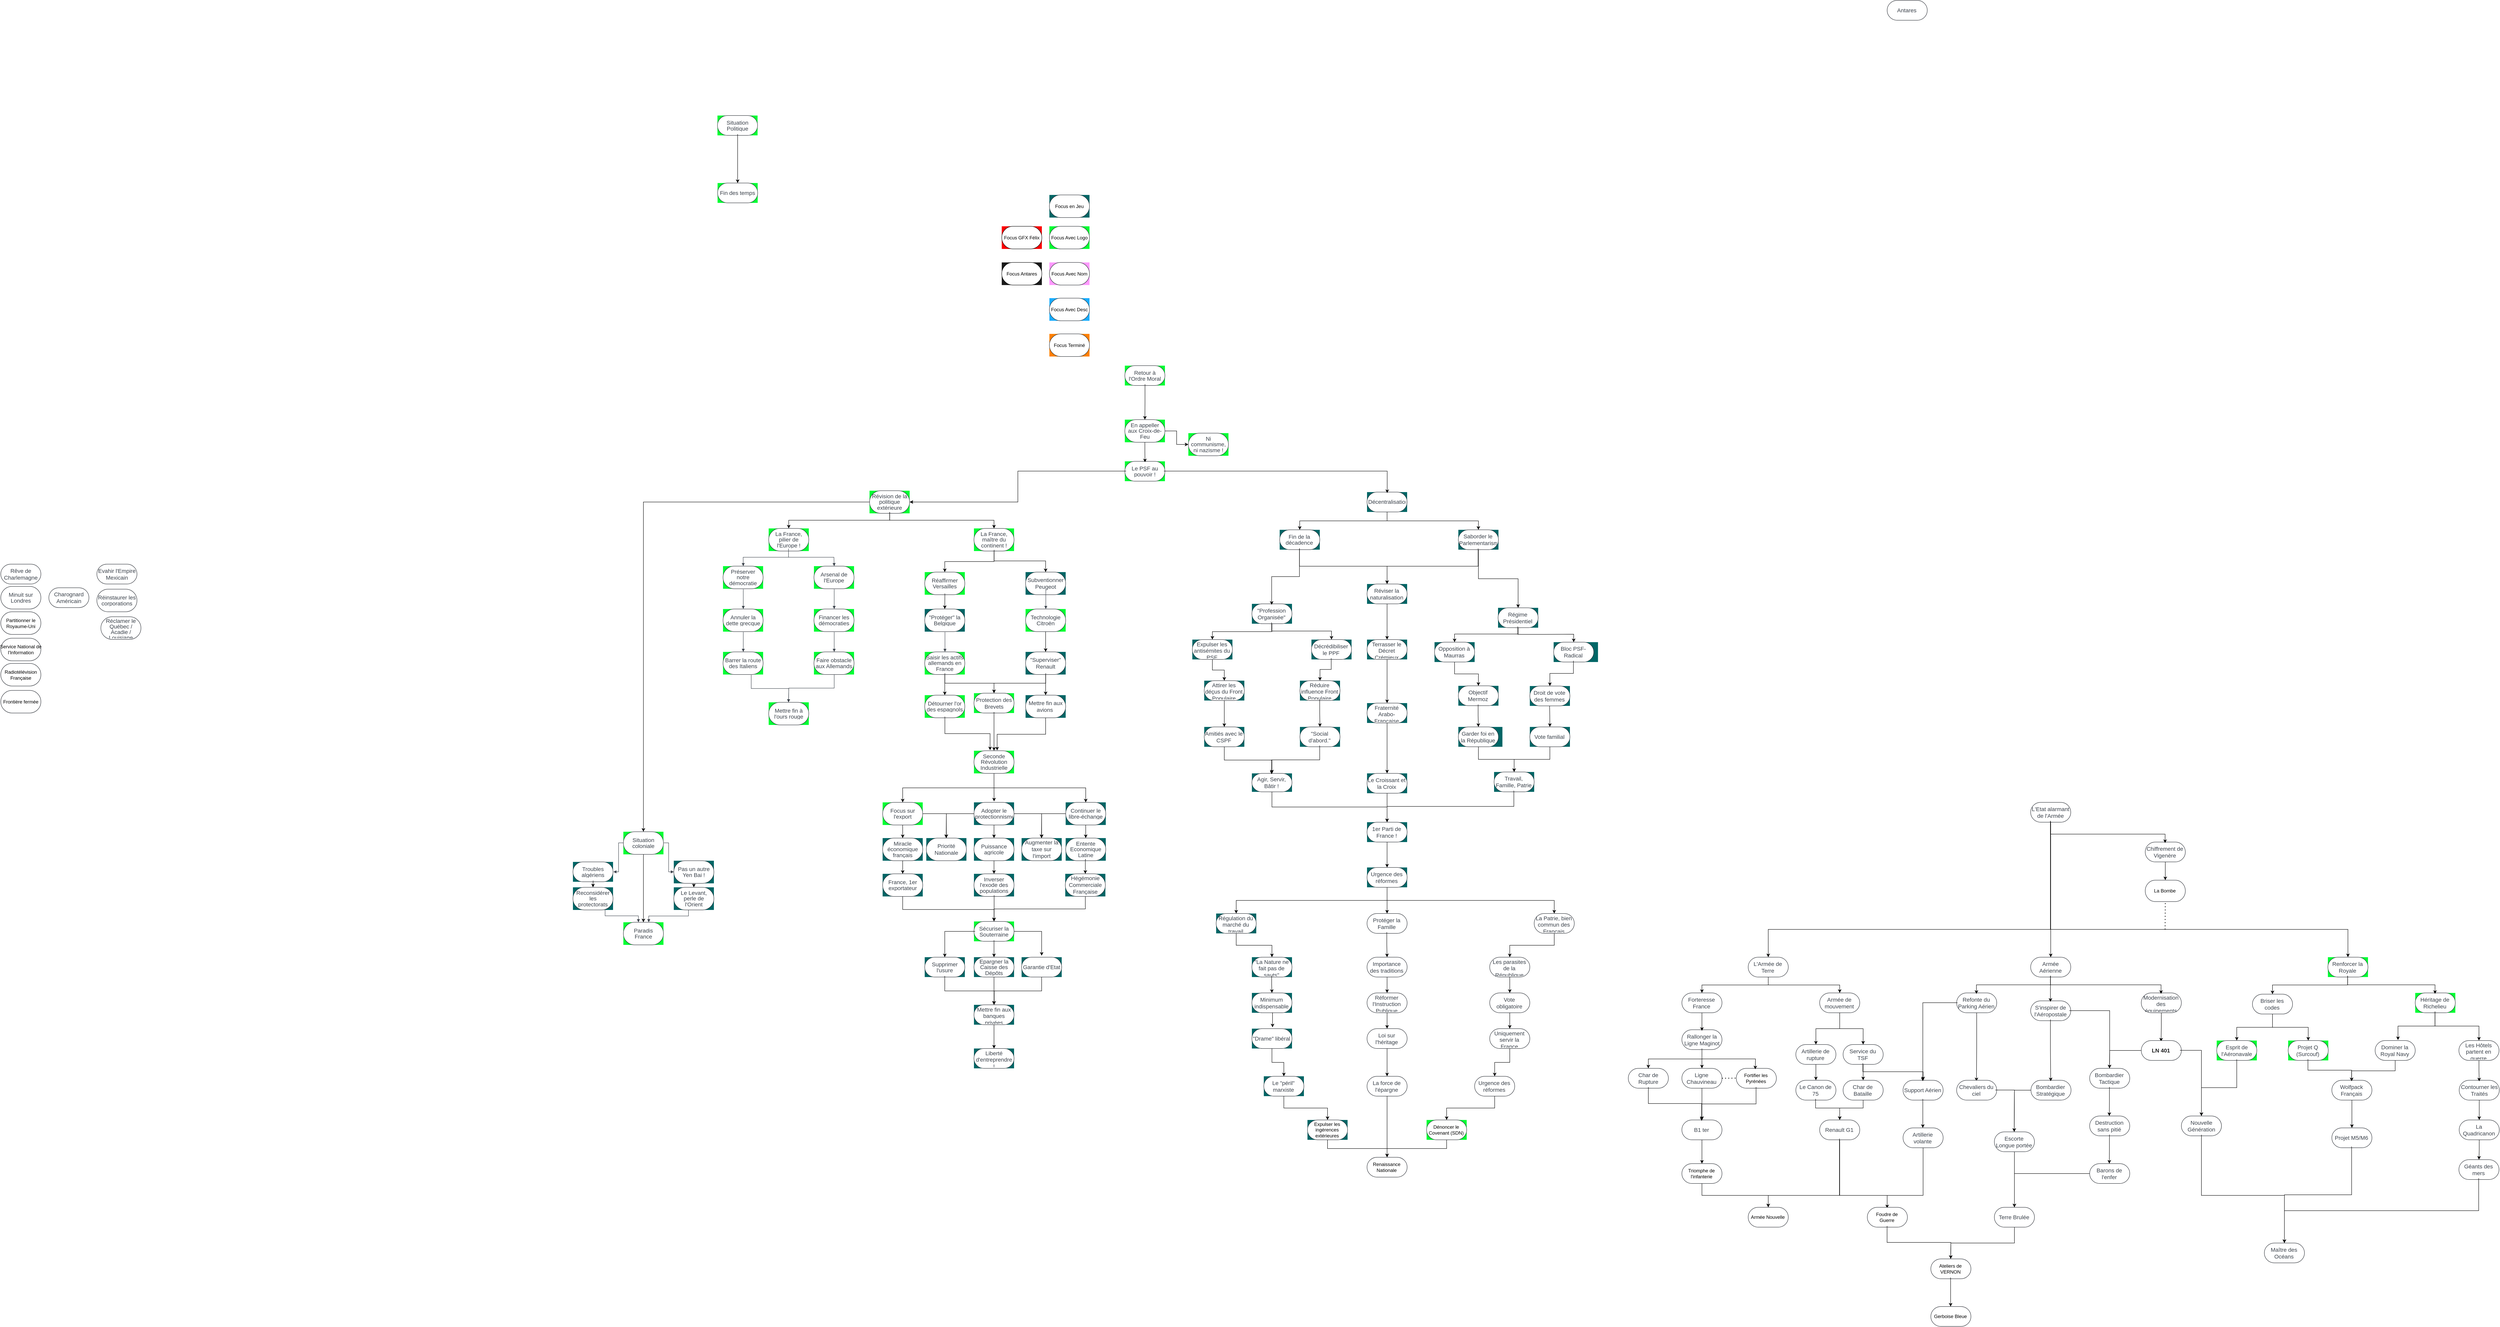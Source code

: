 <mxfile version="24.4.13" type="github">
  <diagram name="Page 1" id="5bk7Gb2YT2sqerDLHxE1">
    <mxGraphModel dx="2261" dy="3171" grid="1" gridSize="10" guides="1" tooltips="1" connect="1" arrows="1" fold="1" page="1" pageScale="1" pageWidth="827" pageHeight="1169" math="0" shadow="0">
      <root>
        <mxCell id="0" />
        <mxCell id="1" parent="0" />
        <UserObject label="" tags="Arrière-plan" id="-43leVQ_KwWmYCP5Dvzr-1">
          <mxCell style="vsdxID=1;fillColor=#00FF33;gradientColor=none;strokeColor=none;spacingTop=-3;spacingBottom=-3;spacingLeft=-3;spacingRight=-3;points=[[0,0.5,0],[1,0.5,0],[0.5,1,0],[0.5,0,0]];labelBackgroundColor=none;rounded=0;html=1;whiteSpace=wrap;" parent="1" vertex="1">
            <mxGeometry x="1014" y="-920" width="101" height="50" as="geometry" />
          </mxCell>
        </UserObject>
        <mxCell id="-43leVQ_KwWmYCP5Dvzr-2" style="vsdxID=2;fillColor=#ffffff;gradientColor=none;shape=stencil(jZNNDoIwEIVP023TzkSBpfHnAp6ASJVGBFNRwdOLTJG2opFV++ZN5uvLwHB5ydOzYiAutamO6q6zOme4YgC6zJXRdXdiuGa43FdGHUx1LTO6n9POCaJXVEY98uUGkZrdVj8UaYKjjGZUoM5TdXtNbKg+1Fpr728bcu6uhqySinHMYzujla5fNGAJhBVaKwBwjBLns+MaDBusMHMIxGICYuywQhTxOfgYLmhINkx+PzwgGScXunSCAj8ozz5BKblMfM6RALzsBkL3Heg7/s0mSOZr+PAJ6TMNABCE9DuiX7vUHfqVpWXWRUEb79bDFe8k+j1w/QQ=);strokeColor=#282c33;spacingTop=-3;spacingBottom=-3;spacingLeft=-3;spacingRight=-3;points=[[0,0.5,0],[1,0.5,0],[0.5,1,0],[0.5,0,0]];labelBackgroundColor=none;rounded=0;html=1;whiteSpace=wrap;" parent="-43leVQ_KwWmYCP5Dvzr-1" vertex="1">
          <mxGeometry width="101" height="50" as="geometry" />
        </mxCell>
        <mxCell id="-43leVQ_KwWmYCP5Dvzr-3" value="&lt;div style=&quot;font-size: 1px&quot;&gt;&lt;p style=&quot;text-align:center;margin-left:0;margin-right:0;margin-top:0px;margin-bottom:0px;text-indent:0;vertical-align:middle;direction:ltr;&quot;&gt;&lt;font style=&quot;font-size:14.11px;font-family:Arial;color:#3a414a;direction:ltr;letter-spacing:0px;line-height:100%;opacity:1&quot;&gt;Situation Politique&lt;/font&gt;&lt;/p&gt;&lt;/div&gt;" style="text;vsdxID=1;fillColor=none;gradientColor=none;strokeColor=none;spacingTop=-3;spacingBottom=-3;spacingLeft=-3;spacingRight=-3;points=[[0,0.5,0],[1,0.5,0],[0.5,1,0],[0.5,0,0]];labelBackgroundColor=none;rounded=0;html=1;whiteSpace=wrap;verticalAlign=middle;align=center;overflow=width;;html=1;" parent="-43leVQ_KwWmYCP5Dvzr-1" vertex="1">
          <mxGeometry x="3.17" y="2.38" width="95.25" height="44.45" as="geometry" />
        </mxCell>
        <UserObject label="" tags="Arrière-plan" id="-43leVQ_KwWmYCP5Dvzr-5">
          <mxCell style="vsdxID=4;fillColor=#00FF33;gradientColor=none;strokeColor=none;spacingTop=-3;spacingBottom=-3;spacingLeft=-3;spacingRight=-3;points=[[0,0.5,0],[1,0.5,0],[0.5,1,0],[0.5,0,0]];labelBackgroundColor=none;rounded=0;html=1;whiteSpace=wrap;" parent="1" vertex="1">
            <mxGeometry x="1014.29" y="-750" width="101" height="50" as="geometry" />
          </mxCell>
        </UserObject>
        <mxCell id="-43leVQ_KwWmYCP5Dvzr-6" style="vsdxID=5;fillColor=#ffffff;gradientColor=none;shape=stencil(jZNNDoIwEIVP023TzkSBpfHnAp6ASJVGBFNRwdOLTJG2opFV++ZN5uvLwHB5ydOzYiAutamO6q6zOme4YgC6zJXRdXdiuGa43FdGHUx1LTO6n9POCaJXVEY98uUGkZrdVj8UaYKjjGZUoM5TdXtNbKg+1Fpr728bcu6uhqySinHMYzujla5fNGAJhBVaKwBwjBLns+MaDBusMHMIxGICYuywQhTxOfgYLmhINkx+PzwgGScXunSCAj8ozz5BKblMfM6RALzsBkL3Heg7/s0mSOZr+PAJ6TMNABCE9DuiX7vUHfqVpWXWRUEb79bDFe8k+j1w/QQ=);strokeColor=#282c33;spacingTop=-3;spacingBottom=-3;spacingLeft=-3;spacingRight=-3;points=[[0,0.5,0],[1,0.5,0],[0.5,1,0],[0.5,0,0]];labelBackgroundColor=none;rounded=0;html=1;whiteSpace=wrap;" parent="-43leVQ_KwWmYCP5Dvzr-5" vertex="1">
          <mxGeometry width="101" height="50" as="geometry" />
        </mxCell>
        <mxCell id="-43leVQ_KwWmYCP5Dvzr-7" value="&lt;div style=&quot;&quot;&gt;&lt;p style=&quot;text-align: center; margin: 0px; text-indent: 0px; vertical-align: middle; direction: ltr;&quot;&gt;&lt;font face=&quot;Arial&quot; color=&quot;#3a414a&quot;&gt;&lt;span style=&quot;font-size: 14.11px;&quot;&gt;Fin des temps&lt;/span&gt;&lt;/font&gt;&lt;/p&gt;&lt;/div&gt;" style="text;vsdxID=4;fillColor=none;gradientColor=none;strokeColor=none;spacingTop=-3;spacingBottom=-3;spacingLeft=-3;spacingRight=-3;points=[[0,0.5,0],[1,0.5,0],[0.5,1,0],[0.5,0,0]];labelBackgroundColor=none;rounded=0;html=1;whiteSpace=wrap;verticalAlign=middle;align=center;overflow=width;;html=1;" parent="-43leVQ_KwWmYCP5Dvzr-5" vertex="1">
          <mxGeometry x="3.17" y="2.38" width="95.25" height="44.45" as="geometry" />
        </mxCell>
        <UserObject label="" tags="Arrière-plan" id="-43leVQ_KwWmYCP5Dvzr-8">
          <mxCell style="vsdxID=6;fillColor=#00FF33;gradientColor=none;strokeColor=none;spacingTop=-3;spacingBottom=-3;spacingLeft=-3;spacingRight=-3;points=[[0,0.5,0],[1,0.5,0],[0.5,1,0],[0.5,0,0],[2.36,0.71,0]];labelBackgroundColor=none;rounded=0;html=1;whiteSpace=wrap;" parent="1" vertex="1">
            <mxGeometry x="2040" y="-290" width="101" height="50" as="geometry" />
          </mxCell>
        </UserObject>
        <mxCell id="-43leVQ_KwWmYCP5Dvzr-9" style="vsdxID=7;fillColor=#ffffff;gradientColor=none;shape=stencil(jZNNDoIwEIVP023TzkSBpfHnAp6ASJVGBFNRwdOLTJG2opFV++ZN5uvLwHB5ydOzYiAutamO6q6zOme4YgC6zJXRdXdiuGa43FdGHUx1LTO6n9POCaJXVEY98uUGkZrdVj8UaYKjjGZUoM5TdXtNbKg+1Fpr728bcu6uhqySinHMYzujla5fNGAJhBVaKwBwjBLns+MaDBusMHMIxGICYuywQhTxOfgYLmhINkx+PzwgGScXunSCAj8ozz5BKblMfM6RALzsBkL3Heg7/s0mSOZr+PAJ6TMNABCE9DuiX7vUHfqVpWXWRUEb79bDFe8k+j1w/QQ=);strokeColor=#282c33;spacingTop=-3;spacingBottom=-3;spacingLeft=-3;spacingRight=-3;points=[[0,0.5,0],[1,0.5,0],[0.5,1,0],[0.5,0,0]];labelBackgroundColor=none;rounded=0;html=1;whiteSpace=wrap;" parent="-43leVQ_KwWmYCP5Dvzr-8" vertex="1">
          <mxGeometry width="101" height="50" as="geometry" />
        </mxCell>
        <mxCell id="-43leVQ_KwWmYCP5Dvzr-10" value="&lt;div style=&quot;font-size: 1px&quot;&gt;&lt;p style=&quot;text-align:center;margin-left:0;margin-right:0;margin-top:0px;margin-bottom:0px;text-indent:0;vertical-align:middle;direction:ltr;&quot;&gt;&lt;font style=&quot;font-size:14.11px;font-family:Arial;color:#3a414a;direction:ltr;letter-spacing:0px;line-height:100%;opacity:1&quot;&gt;Retour à l&amp;prime;Ordre Moral&lt;/font&gt;&lt;/p&gt;&lt;/div&gt;" style="text;vsdxID=6;fillColor=none;gradientColor=none;strokeColor=none;spacingTop=-3;spacingBottom=-3;spacingLeft=-3;spacingRight=-3;points=[[0,0.5,0],[1,0.5,0],[0.5,1,0],[0.5,0,0],[2.36,0.71,0]];labelBackgroundColor=none;rounded=0;html=1;whiteSpace=wrap;verticalAlign=middle;align=center;overflow=width;;html=1;" parent="-43leVQ_KwWmYCP5Dvzr-8" vertex="1">
          <mxGeometry x="3.17" y="2.38" width="95.25" height="44.45" as="geometry" />
        </mxCell>
        <UserObject label="" tags="Arrière-plan" id="-43leVQ_KwWmYCP5Dvzr-12">
          <mxCell style="vsdxID=9;fillColor=#00FF33;gradientColor=none;strokeColor=none;spacingTop=-3;spacingBottom=-3;spacingLeft=-3;spacingRight=-3;points=[[0,0.5,0],[1,0.5,0],[0.5,1,0],[0.5,0,0]];labelBackgroundColor=none;rounded=0;html=1;whiteSpace=wrap;" parent="1" vertex="1">
            <mxGeometry x="2040" y="-154" width="101" height="57" as="geometry" />
          </mxCell>
        </UserObject>
        <mxCell id="-43leVQ_KwWmYCP5Dvzr-13" style="vsdxID=10;fillColor=#ffffff;gradientColor=none;shape=stencil(lZNNboMwEIVP461lz0ANyypJL9AToOAEqwQih7Shpw9hjPwTqqis7DfvyZ+HMcPNpanOmoG4DLb/0j+mHhqGWwZgukZbM0wrhjuGm0Nv9dH2166m/bmanCBmRdeUkQ83iMruP82vJk1wlCqnAiVP/ffjxBvVleRFQeXRJebdB5n3V0tuScVC8Sxzdhn6xQ0chHDC6AQAjij8J9EFMA04ISt5WXoI8b7C4UNOUIq/qZgkZE3hlsPD6yc8/vDWdEHHoODLFcaVxAor8Dwvwy9G91AQdXSBDq+GseMfHUv69edfgRfQMeMCFDYFn+ZopYsv5m5azBNOs2/alh5IWE9fxCTRa8LdHQ==);strokeColor=#282c33;spacingTop=-3;spacingBottom=-3;spacingLeft=-3;spacingRight=-3;points=[[0,0.5,0],[1,0.5,0],[0.5,1,0],[0.5,0,0]];labelBackgroundColor=none;rounded=0;html=1;whiteSpace=wrap;" parent="-43leVQ_KwWmYCP5Dvzr-12" vertex="1">
          <mxGeometry width="101" height="57" as="geometry" />
        </mxCell>
        <mxCell id="-43leVQ_KwWmYCP5Dvzr-14" value="&lt;div style=&quot;font-size: 1px&quot;&gt;&lt;p style=&quot;text-align:center;margin-left:0;margin-right:0;margin-top:0px;margin-bottom:0px;text-indent:0;vertical-align:middle;direction:ltr;&quot;&gt;&lt;font style=&quot;font-size:14.11px;font-family:Arial;color:#3a414a;direction:ltr;letter-spacing:0px;line-height:100%;opacity:1&quot;&gt;En appeller aux Croix-de-Feu&lt;/font&gt;&lt;/p&gt;&lt;/div&gt;" style="text;vsdxID=9;fillColor=none;gradientColor=none;strokeColor=none;spacingTop=-3;spacingBottom=-3;spacingLeft=-3;spacingRight=-3;points=[[0,0.5,0],[1,0.5,0],[0.5,1,0],[0.5,0,0]];labelBackgroundColor=none;rounded=0;html=1;whiteSpace=wrap;verticalAlign=middle;align=center;overflow=width;;html=1;" parent="-43leVQ_KwWmYCP5Dvzr-12" vertex="1">
          <mxGeometry x="3.17" y="3.02" width="95.25" height="50.8" as="geometry" />
        </mxCell>
        <UserObject label="" tags="Arrière-plan" id="-43leVQ_KwWmYCP5Dvzr-19">
          <mxCell style="vsdxID=14;fillColor=#00FF33;gradientColor=none;strokeColor=none;spacingTop=-3;spacingBottom=-3;spacingLeft=-3;spacingRight=-3;points=[[0,0.5,0],[1,0.5,0],[0.5,1,0],[0.5,0,0]];labelBackgroundColor=none;rounded=0;html=1;whiteSpace=wrap;" parent="1" vertex="1">
            <mxGeometry x="2040" y="-49" width="101" height="50" as="geometry" />
          </mxCell>
        </UserObject>
        <mxCell id="-43leVQ_KwWmYCP5Dvzr-20" style="vsdxID=15;fillColor=#ffffff;gradientColor=none;shape=stencil(jZNNDoIwEIVP023TzkSBpfHnAp6ASJVGBFNRwdOLTJG2opFV++ZN5uvLwHB5ydOzYiAutamO6q6zOme4YgC6zJXRdXdiuGa43FdGHUx1LTO6n9POCaJXVEY98uUGkZrdVj8UaYKjjGZUoM5TdXtNbKg+1Fpr728bcu6uhqySinHMYzujla5fNGAJhBVaKwBwjBLns+MaDBusMHMIxGICYuywQhTxOfgYLmhINkx+PzwgGScXunSCAj8ozz5BKblMfM6RALzsBkL3Heg7/s0mSOZr+PAJ6TMNABCE9DuiX7vUHfqVpWXWRUEb79bDFe8k+j1w/QQ=);strokeColor=#282c33;spacingTop=-3;spacingBottom=-3;spacingLeft=-3;spacingRight=-3;points=[[0,0.5,0],[1,0.5,0],[0.5,1,0],[0.5,0,0]];labelBackgroundColor=none;rounded=0;html=1;whiteSpace=wrap;" parent="-43leVQ_KwWmYCP5Dvzr-19" vertex="1">
          <mxGeometry width="101" height="50" as="geometry" />
        </mxCell>
        <mxCell id="-43leVQ_KwWmYCP5Dvzr-21" value="&lt;div style=&quot;font-size: 1px&quot;&gt;&lt;p style=&quot;text-align:center;margin-left:0;margin-right:0;margin-top:0px;margin-bottom:0px;text-indent:0;vertical-align:middle;direction:ltr;&quot;&gt;&lt;font style=&quot;font-size:14.11px;font-family:Arial;color:#3a414a;direction:ltr;letter-spacing:0px;line-height:100%;opacity:1&quot;&gt;Le PSF au pouvoir !&lt;/font&gt;&lt;/p&gt;&lt;/div&gt;" style="text;vsdxID=14;fillColor=none;gradientColor=none;strokeColor=none;spacingTop=-3;spacingBottom=-3;spacingLeft=-3;spacingRight=-3;points=[[0,0.5,0],[1,0.5,0],[0.5,1,0],[0.5,0,0]];labelBackgroundColor=none;rounded=0;html=1;whiteSpace=wrap;verticalAlign=middle;align=center;overflow=width;;html=1;" parent="-43leVQ_KwWmYCP5Dvzr-19" vertex="1">
          <mxGeometry x="3.17" y="2.38" width="95.25" height="44.45" as="geometry" />
        </mxCell>
        <UserObject label="" tags="Arrière-plan" id="-43leVQ_KwWmYCP5Dvzr-23">
          <mxCell style="vsdxID=17;fillColor=#00FF33;gradientColor=none;strokeColor=none;spacingTop=-3;spacingBottom=-3;spacingLeft=-3;spacingRight=-3;points=[[0,0.5,0],[1,0.5,0],[0.5,1,0],[0.5,0,0]];labelBackgroundColor=none;rounded=0;html=1;whiteSpace=wrap;" parent="1" vertex="1">
            <mxGeometry x="1397" y="25" width="101" height="57" as="geometry" />
          </mxCell>
        </UserObject>
        <mxCell id="-43leVQ_KwWmYCP5Dvzr-24" style="vsdxID=18;fillColor=#ffffff;gradientColor=none;shape=stencil(lZNNboMwEIVP461lz0ANyypJL9AToOAEqwQih7Shpw9hjPwTqqis7DfvyZ+HMcPNpanOmoG4DLb/0j+mHhqGWwZgukZbM0wrhjuGm0Nv9dH2166m/bmanCBmRdeUkQ83iMruP82vJk1wlCqnAiVP/ffjxBvVleRFQeXRJebdB5n3V0tuScVC8Sxzdhn6xQ0chHDC6AQAjij8J9EFMA04ISt5WXoI8b7C4UNOUIq/qZgkZE3hlsPD6yc8/vDWdEHHoODLFcaVxAor8Dwvwy9G91AQdXSBDq+GseMfHUv69edfgRfQMeMCFDYFn+ZopYsv5m5azBNOs2/alh5IWE9fxCTRa8LdHQ==);strokeColor=#282c33;spacingTop=-3;spacingBottom=-3;spacingLeft=-3;spacingRight=-3;points=[[0,0.5,0],[1,0.5,0],[0.5,1,0],[0.5,0,0]];labelBackgroundColor=none;rounded=0;html=1;whiteSpace=wrap;" parent="-43leVQ_KwWmYCP5Dvzr-23" vertex="1">
          <mxGeometry width="101" height="57" as="geometry" />
        </mxCell>
        <mxCell id="-43leVQ_KwWmYCP5Dvzr-25" value="&lt;div style=&quot;font-size: 1px&quot;&gt;&lt;p style=&quot;text-align:center;margin-left:0;margin-right:0;margin-top:0px;margin-bottom:0px;text-indent:0;vertical-align:middle;direction:ltr;&quot;&gt;&lt;font style=&quot;font-size:14.11px;font-family:Arial;color:#3a414a;direction:ltr;letter-spacing:0px;line-height:100%;opacity:1&quot;&gt;Révision de la politique extérieure&lt;/font&gt;&lt;/p&gt;&lt;/div&gt;" style="text;vsdxID=17;fillColor=none;gradientColor=none;strokeColor=none;spacingTop=-3;spacingBottom=-3;spacingLeft=-3;spacingRight=-3;points=[[0,0.5,0],[1,0.5,0],[0.5,1,0],[0.5,0,0]];labelBackgroundColor=none;rounded=0;html=1;whiteSpace=wrap;verticalAlign=middle;align=center;overflow=width;;html=1;" parent="-43leVQ_KwWmYCP5Dvzr-23" vertex="1">
          <mxGeometry x="3.17" y="3.02" width="95.25" height="50.8" as="geometry" />
        </mxCell>
        <UserObject label="" tags="Arrière-plan" id="-43leVQ_KwWmYCP5Dvzr-28">
          <mxCell style="vsdxID=21;fillColor=#006666;gradientColor=none;strokeColor=none;spacingTop=-3;spacingBottom=-3;spacingLeft=-3;spacingRight=-3;points=[[0,0.5,0],[1,0.5,0],[0.5,1,0],[0.5,0,0]];labelBackgroundColor=none;rounded=0;html=1;whiteSpace=wrap;" parent="1" vertex="1">
            <mxGeometry x="2430" y="123.5" width="101" height="50" as="geometry" />
          </mxCell>
        </UserObject>
        <mxCell id="-43leVQ_KwWmYCP5Dvzr-29" style="vsdxID=22;fillColor=#ffffff;gradientColor=none;shape=stencil(jZNNDoIwEIVP023TzkSBpfHnAp6ASJVGBFNRwdOLTJG2opFV++ZN5uvLwHB5ydOzYiAutamO6q6zOme4YgC6zJXRdXdiuGa43FdGHUx1LTO6n9POCaJXVEY98uUGkZrdVj8UaYKjjGZUoM5TdXtNbKg+1Fpr728bcu6uhqySinHMYzujla5fNGAJhBVaKwBwjBLns+MaDBusMHMIxGICYuywQhTxOfgYLmhINkx+PzwgGScXunSCAj8ozz5BKblMfM6RALzsBkL3Heg7/s0mSOZr+PAJ6TMNABCE9DuiX7vUHfqVpWXWRUEb79bDFe8k+j1w/QQ=);strokeColor=#282c33;spacingTop=-3;spacingBottom=-3;spacingLeft=-3;spacingRight=-3;points=[[0,0.5,0],[1,0.5,0],[0.5,1,0],[0.5,0,0]];labelBackgroundColor=none;rounded=0;html=1;whiteSpace=wrap;" parent="-43leVQ_KwWmYCP5Dvzr-28" vertex="1">
          <mxGeometry width="101" height="50" as="geometry" />
        </mxCell>
        <mxCell id="-43leVQ_KwWmYCP5Dvzr-30" value="&lt;div style=&quot;font-size: 1px&quot;&gt;&lt;p style=&quot;text-align:center;margin-left:0;margin-right:0;margin-top:0px;margin-bottom:0px;text-indent:0;vertical-align:middle;direction:ltr;&quot;&gt;&lt;font style=&quot;font-size:14.11px;font-family:Arial;color:#3a414a;direction:ltr;letter-spacing:0px;line-height:100%;opacity:1&quot;&gt;Fin de la décadence&lt;/font&gt;&lt;/p&gt;&lt;/div&gt;" style="text;vsdxID=21;fillColor=none;gradientColor=none;strokeColor=none;spacingTop=-3;spacingBottom=-3;spacingLeft=-3;spacingRight=-3;points=[[0,0.5,0],[1,0.5,0],[0.5,1,0],[0.5,0,0]];labelBackgroundColor=none;rounded=0;html=1;whiteSpace=wrap;verticalAlign=middle;align=center;overflow=width;;html=1;" parent="-43leVQ_KwWmYCP5Dvzr-28" vertex="1">
          <mxGeometry x="2.17" y="2.38" width="95.25" height="44.45" as="geometry" />
        </mxCell>
        <UserObject label="" tags="Arrière-plan" id="-43leVQ_KwWmYCP5Dvzr-32">
          <mxCell style="vsdxID=24;fillColor=#00FF33;gradientColor=none;strokeColor=none;spacingTop=-3;spacingBottom=-3;spacingLeft=-3;spacingRight=-3;points=[[0,0.5,0],[1,0.5,0],[0.5,1,0],[0.5,0,0]];labelBackgroundColor=none;rounded=0;html=1;whiteSpace=wrap;" parent="1" vertex="1">
            <mxGeometry x="777" y="884" width="101" height="57" as="geometry" />
          </mxCell>
        </UserObject>
        <mxCell id="-43leVQ_KwWmYCP5Dvzr-33" style="vsdxID=25;fillColor=#ffffff;gradientColor=none;shape=stencil(lZNNboMwEIVP461lz0ANyypJL9AToOAEqwQih7Shpw9hjPwTqqis7DfvyZ+HMcPNpanOmoG4DLb/0j+mHhqGWwZgukZbM0wrhjuGm0Nv9dH2166m/bmanCBmRdeUkQ83iMruP82vJk1wlCqnAiVP/ffjxBvVleRFQeXRJebdB5n3V0tuScVC8Sxzdhn6xQ0chHDC6AQAjij8J9EFMA04ISt5WXoI8b7C4UNOUIq/qZgkZE3hlsPD6yc8/vDWdEHHoODLFcaVxAor8Dwvwy9G91AQdXSBDq+GseMfHUv69edfgRfQMeMCFDYFn+ZopYsv5m5azBNOs2/alh5IWE9fxCTRa8LdHQ==);strokeColor=#282c33;spacingTop=-3;spacingBottom=-3;spacingLeft=-3;spacingRight=-3;points=[[0,0.5,0],[1,0.5,0],[0.5,1,0],[0.5,0,0]];labelBackgroundColor=none;rounded=0;html=1;whiteSpace=wrap;" parent="-43leVQ_KwWmYCP5Dvzr-32" vertex="1">
          <mxGeometry width="101" height="57" as="geometry" />
        </mxCell>
        <mxCell id="-43leVQ_KwWmYCP5Dvzr-34" value="&lt;div style=&quot;font-size: 1px&quot;&gt;&lt;p style=&quot;text-align:center;margin-left:0;margin-right:0;margin-top:0px;margin-bottom:0px;text-indent:0;vertical-align:middle;direction:ltr;&quot;&gt;&lt;font style=&quot;font-size:14.11px;font-family:Arial;color:#3a414a;direction:ltr;letter-spacing:0px;line-height:100%;opacity:1&quot;&gt;Situation coloniale&lt;/font&gt;&lt;/p&gt;&lt;/div&gt;" style="text;vsdxID=24;fillColor=none;gradientColor=none;strokeColor=none;spacingTop=-3;spacingBottom=-3;spacingLeft=-3;spacingRight=-3;points=[[0,0.5,0],[1,0.5,0],[0.5,1,0],[0.5,0,0]];labelBackgroundColor=none;rounded=0;html=1;whiteSpace=wrap;verticalAlign=middle;align=center;overflow=width;;html=1;" parent="-43leVQ_KwWmYCP5Dvzr-32" vertex="1">
          <mxGeometry x="3.17" y="3.02" width="95.25" height="50.8" as="geometry" />
        </mxCell>
        <UserObject label="" tags="Arrière-plan" id="-43leVQ_KwWmYCP5Dvzr-35">
          <mxCell style="vsdxID=26;edgeStyle=none;startArrow=none;endArrow=block;startSize=5;endSize=5;strokeColor=#3a414a;spacingTop=-3;spacingBottom=-3;spacingLeft=-3;spacingRight=-3;verticalAlign=middle;html=1;labelBackgroundColor=none;rounded=0;" parent="1" edge="1">
            <mxGeometry relative="1" as="geometry">
              <mxPoint x="-1" y="-1" as="offset" />
              <Array as="points">
                <mxPoint x="764.93" y="912" />
                <mxPoint x="764.93" y="985.03" />
              </Array>
              <mxPoint x="777" y="912" as="sourcePoint" />
              <mxPoint x="752" y="985" as="targetPoint" />
            </mxGeometry>
          </mxCell>
        </UserObject>
        <UserObject label="" tags="Arrière-plan" id="-43leVQ_KwWmYCP5Dvzr-36">
          <mxCell style="vsdxID=27;fillColor=#006666;gradientColor=none;strokeColor=none;spacingTop=-3;spacingBottom=-3;spacingLeft=-3;spacingRight=-3;points=[[0,0.5,0],[1,0.5,0],[0.5,1,0],[0.5,0,0],[0.76,0.95,0]];labelBackgroundColor=none;rounded=0;html=1;whiteSpace=wrap;" parent="1" vertex="1">
            <mxGeometry x="650" y="960" width="101" height="50" as="geometry" />
          </mxCell>
        </UserObject>
        <mxCell id="-43leVQ_KwWmYCP5Dvzr-37" style="vsdxID=28;fillColor=#ffffff;gradientColor=none;shape=stencil(jZNNDoIwEIVP023TzkSBpfHnAp6ASJVGBFNRwdOLTJG2opFV++ZN5uvLwHB5ydOzYiAutamO6q6zOme4YgC6zJXRdXdiuGa43FdGHUx1LTO6n9POCaJXVEY98uUGkZrdVj8UaYKjjGZUoM5TdXtNbKg+1Fpr728bcu6uhqySinHMYzujla5fNGAJhBVaKwBwjBLns+MaDBusMHMIxGICYuywQhTxOfgYLmhINkx+PzwgGScXunSCAj8ozz5BKblMfM6RALzsBkL3Heg7/s0mSOZr+PAJ6TMNABCE9DuiX7vUHfqVpWXWRUEb79bDFe8k+j1w/QQ=);strokeColor=#282c33;spacingTop=-3;spacingBottom=-3;spacingLeft=-3;spacingRight=-3;points=[[0,0.5,0],[1,0.5,0],[0.5,1,0],[0.5,0,0]];labelBackgroundColor=none;rounded=0;html=1;whiteSpace=wrap;" parent="-43leVQ_KwWmYCP5Dvzr-36" vertex="1">
          <mxGeometry width="101" height="50" as="geometry" />
        </mxCell>
        <mxCell id="-43leVQ_KwWmYCP5Dvzr-38" value="&lt;div style=&quot;font-size: 1px&quot;&gt;&lt;p style=&quot;text-align:center;margin-left:0;margin-right:0;margin-top:0px;margin-bottom:0px;text-indent:0;vertical-align:middle;direction:ltr;&quot;&gt;&lt;font style=&quot;font-size:14.11px;font-family:Arial;color:#3a414a;direction:ltr;letter-spacing:0px;line-height:100%;opacity:1&quot;&gt;Troubles algériens&lt;/font&gt;&lt;/p&gt;&lt;/div&gt;" style="text;vsdxID=27;fillColor=none;gradientColor=none;strokeColor=none;spacingTop=-3;spacingBottom=-3;spacingLeft=-3;spacingRight=-3;points=[[0,0.5,0],[1,0.5,0],[0.5,1,0],[0.5,0,0],[0.76,0.95,0]];labelBackgroundColor=none;rounded=0;html=1;whiteSpace=wrap;verticalAlign=middle;align=center;overflow=width;;html=1;" parent="-43leVQ_KwWmYCP5Dvzr-36" vertex="1">
          <mxGeometry x="3.17" y="2.38" width="95.25" height="44.45" as="geometry" />
        </mxCell>
        <UserObject label="" tags="Arrière-plan" id="-43leVQ_KwWmYCP5Dvzr-39">
          <mxCell style="vsdxID=29;edgeStyle=none;startArrow=none;endArrow=block;startSize=5;endSize=5;strokeColor=#3a414a;spacingTop=-3;spacingBottom=-3;spacingLeft=-3;spacingRight=-3;verticalAlign=middle;html=1;labelBackgroundColor=none;rounded=0;" parent="1" edge="1">
            <mxGeometry relative="1" as="geometry">
              <mxPoint y="-1" as="offset" />
              <Array as="points">
                <mxPoint x="891.06" y="912" />
                <mxPoint x="891.06" y="985.03" />
              </Array>
              <mxPoint x="879" y="912" as="sourcePoint" />
              <mxPoint x="904" y="985" as="targetPoint" />
            </mxGeometry>
          </mxCell>
        </UserObject>
        <UserObject label="" tags="Arrière-plan" id="-43leVQ_KwWmYCP5Dvzr-40">
          <mxCell style="vsdxID=30;fillColor=#006666;gradientColor=none;strokeColor=none;spacingTop=-3;spacingBottom=-3;spacingLeft=-3;spacingRight=-3;points=[[0,0.5,0],[1,0.5,0],[0.5,1,0],[0.5,0,0],[-0.14,0.92,0]];labelBackgroundColor=none;rounded=0;html=1;whiteSpace=wrap;" parent="1" vertex="1">
            <mxGeometry x="904" y="957" width="101" height="57" as="geometry" />
          </mxCell>
        </UserObject>
        <mxCell id="-43leVQ_KwWmYCP5Dvzr-41" style="vsdxID=31;fillColor=#ffffff;gradientColor=none;shape=stencil(lZNNboMwEIVP461lz0ANyypJL9AToOAEqwQih7Shpw9hjPwTqqis7DfvyZ+HMcPNpanOmoG4DLb/0j+mHhqGWwZgukZbM0wrhjuGm0Nv9dH2166m/bmanCBmRdeUkQ83iMruP82vJk1wlCqnAiVP/ffjxBvVleRFQeXRJebdB5n3V0tuScVC8Sxzdhn6xQ0chHDC6AQAjij8J9EFMA04ISt5WXoI8b7C4UNOUIq/qZgkZE3hlsPD6yc8/vDWdEHHoODLFcaVxAor8Dwvwy9G91AQdXSBDq+GseMfHUv69edfgRfQMeMCFDYFn+ZopYsv5m5azBNOs2/alh5IWE9fxCTRa8LdHQ==);strokeColor=#282c33;spacingTop=-3;spacingBottom=-3;spacingLeft=-3;spacingRight=-3;points=[[0,0.5,0],[1,0.5,0],[0.5,1,0],[0.5,0,0]];labelBackgroundColor=none;rounded=0;html=1;whiteSpace=wrap;" parent="-43leVQ_KwWmYCP5Dvzr-40" vertex="1">
          <mxGeometry width="101" height="57" as="geometry" />
        </mxCell>
        <mxCell id="-43leVQ_KwWmYCP5Dvzr-42" value="&lt;div style=&quot;font-size: 1px&quot;&gt;&lt;p style=&quot;text-align:center;margin-left:0;margin-right:0;margin-top:0px;margin-bottom:0px;text-indent:0;vertical-align:middle;direction:ltr;&quot;&gt;&lt;font style=&quot;font-size:14.11px;font-family:Arial;color:#3a414a;direction:ltr;letter-spacing:0px;line-height:100%;opacity:1&quot;&gt;Pas un autre Yen Bai !&lt;/font&gt;&lt;/p&gt;&lt;/div&gt;" style="text;vsdxID=30;fillColor=none;gradientColor=none;strokeColor=none;spacingTop=-3;spacingBottom=-3;spacingLeft=-3;spacingRight=-3;points=[[0,0.5,0],[1,0.5,0],[0.5,1,0],[0.5,0,0],[-0.14,0.92,0]];labelBackgroundColor=none;rounded=0;html=1;whiteSpace=wrap;verticalAlign=middle;align=center;overflow=width;;html=1;" parent="-43leVQ_KwWmYCP5Dvzr-40" vertex="1">
          <mxGeometry x="3.17" y="3.02" width="95.25" height="50.8" as="geometry" />
        </mxCell>
        <UserObject label="" tags="Arrière-plan" id="-43leVQ_KwWmYCP5Dvzr-43">
          <mxCell style="vsdxID=32;fillColor=#006666;gradientColor=none;strokeColor=none;spacingTop=-3;spacingBottom=-3;spacingLeft=-3;spacingRight=-3;points=[[0,0.5,0],[1,0.5,0],[0.5,1,0],[0.5,0,0],[-0.36,1.01,0]];labelBackgroundColor=none;rounded=0;html=1;whiteSpace=wrap;" parent="1" vertex="1">
            <mxGeometry x="904" y="1024" width="101" height="57" as="geometry" />
          </mxCell>
        </UserObject>
        <mxCell id="-43leVQ_KwWmYCP5Dvzr-44" style="vsdxID=33;fillColor=#ffffff;gradientColor=none;shape=stencil(lZNNboMwEIVP461lz0ANyypJL9AToOAEqwQih7Shpw9hjPwTqqis7DfvyZ+HMcPNpanOmoG4DLb/0j+mHhqGWwZgukZbM0wrhjuGm0Nv9dH2166m/bmanCBmRdeUkQ83iMruP82vJk1wlCqnAiVP/ffjxBvVleRFQeXRJebdB5n3V0tuScVC8Sxzdhn6xQ0chHDC6AQAjij8J9EFMA04ISt5WXoI8b7C4UNOUIq/qZgkZE3hlsPD6yc8/vDWdEHHoODLFcaVxAor8Dwvwy9G91AQdXSBDq+GseMfHUv69edfgRfQMeMCFDYFn+ZopYsv5m5azBNOs2/alh5IWE9fxCTRa8LdHQ==);strokeColor=#282c33;spacingTop=-3;spacingBottom=-3;spacingLeft=-3;spacingRight=-3;points=[[0,0.5,0],[1,0.5,0],[0.5,1,0],[0.5,0,0]];labelBackgroundColor=none;rounded=0;html=1;whiteSpace=wrap;" parent="-43leVQ_KwWmYCP5Dvzr-43" vertex="1">
          <mxGeometry width="101" height="57" as="geometry" />
        </mxCell>
        <mxCell id="-43leVQ_KwWmYCP5Dvzr-45" value="&lt;div style=&quot;font-size: 1px&quot;&gt;&lt;p style=&quot;text-align:center;margin-left:0;margin-right:0;margin-top:0px;margin-bottom:0px;text-indent:0;vertical-align:middle;direction:ltr;&quot;&gt;&lt;font style=&quot;font-size:14.11px;font-family:Arial;color:#3a414a;direction:ltr;letter-spacing:0px;line-height:100%;opacity:1&quot;&gt;Le Levant, perle de l&amp;prime;Orient&lt;/font&gt;&lt;/p&gt;&lt;/div&gt;" style="text;vsdxID=32;fillColor=none;gradientColor=none;strokeColor=none;spacingTop=-3;spacingBottom=-3;spacingLeft=-3;spacingRight=-3;points=[[0,0.5,0],[1,0.5,0],[0.5,1,0],[0.5,0,0],[-0.36,1.01,0]];labelBackgroundColor=none;rounded=0;html=1;whiteSpace=wrap;verticalAlign=middle;align=center;overflow=width;;html=1;" parent="-43leVQ_KwWmYCP5Dvzr-43" vertex="1">
          <mxGeometry x="3.17" y="3.02" width="95.25" height="50.8" as="geometry" />
        </mxCell>
        <UserObject label="" tags="Arrière-plan" id="-43leVQ_KwWmYCP5Dvzr-46">
          <mxCell style="vsdxID=34;fillColor=#006666;gradientColor=none;strokeColor=none;spacingTop=-3;spacingBottom=-3;spacingLeft=-3;spacingRight=-3;points=[[0,0.5,0],[1,0.5,0],[0.5,1,0],[0.5,0,0],[0.66,0.99,0]];labelBackgroundColor=none;rounded=0;html=1;whiteSpace=wrap;" parent="1" vertex="1">
            <mxGeometry x="650" y="1024" width="101" height="57" as="geometry" />
          </mxCell>
        </UserObject>
        <mxCell id="-43leVQ_KwWmYCP5Dvzr-47" style="vsdxID=35;fillColor=#ffffff;gradientColor=none;shape=stencil(lZNNboMwEIVP461lz0ANyypJL9AToOAEqwQih7Shpw9hjPwTqqis7DfvyZ+HMcPNpanOmoG4DLb/0j+mHhqGWwZgukZbM0wrhjuGm0Nv9dH2166m/bmanCBmRdeUkQ83iMruP82vJk1wlCqnAiVP/ffjxBvVleRFQeXRJebdB5n3V0tuScVC8Sxzdhn6xQ0chHDC6AQAjij8J9EFMA04ISt5WXoI8b7C4UNOUIq/qZgkZE3hlsPD6yc8/vDWdEHHoODLFcaVxAor8Dwvwy9G91AQdXSBDq+GseMfHUv69edfgRfQMeMCFDYFn+ZopYsv5m5azBNOs2/alh5IWE9fxCTRa8LdHQ==);strokeColor=#282c33;spacingTop=-3;spacingBottom=-3;spacingLeft=-3;spacingRight=-3;points=[[0,0.5,0],[1,0.5,0],[0.5,1,0],[0.5,0,0]];labelBackgroundColor=none;rounded=0;html=1;whiteSpace=wrap;" parent="-43leVQ_KwWmYCP5Dvzr-46" vertex="1">
          <mxGeometry width="101" height="57" as="geometry" />
        </mxCell>
        <mxCell id="-43leVQ_KwWmYCP5Dvzr-48" value="&lt;div style=&quot;font-size: 1px&quot;&gt;&lt;p style=&quot;text-align:center;margin-left:0;margin-right:0;margin-top:0px;margin-bottom:0px;text-indent:0;vertical-align:middle;direction:ltr;&quot;&gt;&lt;font style=&quot;font-size:14.11px;font-family:Arial;color:#3a414a;direction:ltr;letter-spacing:0px;line-height:100%;opacity:1&quot;&gt;Reconsidérer les protectorats&lt;/font&gt;&lt;/p&gt;&lt;/div&gt;" style="text;vsdxID=34;fillColor=none;gradientColor=none;strokeColor=none;spacingTop=-3;spacingBottom=-3;spacingLeft=-3;spacingRight=-3;points=[[0,0.5,0],[1,0.5,0],[0.5,1,0],[0.5,0,0],[0.66,0.99,0]];labelBackgroundColor=none;rounded=0;html=1;whiteSpace=wrap;verticalAlign=middle;align=center;overflow=width;;html=1;" parent="-43leVQ_KwWmYCP5Dvzr-46" vertex="1">
          <mxGeometry x="3.17" y="3.02" width="95.25" height="50.8" as="geometry" />
        </mxCell>
        <UserObject label="" tags="Arrière-plan" id="-43leVQ_KwWmYCP5Dvzr-50">
          <mxCell style="vsdxID=37;fillColor=#00FF33;gradientColor=none;strokeColor=none;spacingTop=-3;spacingBottom=-3;spacingLeft=-3;spacingRight=-3;points=[[0,0.5,0],[1,0.5,0],[0.5,1,0],[0.5,0,0],[0.31,0.44,0],[-0.62,0.46,0],[0.45,-0.81,0]];labelBackgroundColor=none;rounded=0;html=1;whiteSpace=wrap;" parent="1" vertex="1">
            <mxGeometry x="777" y="1112" width="101" height="57" as="geometry" />
          </mxCell>
        </UserObject>
        <mxCell id="-43leVQ_KwWmYCP5Dvzr-51" style="vsdxID=38;fillColor=#ffffff;gradientColor=none;shape=stencil(lZNNboMwEIVP461lz0ANyypJL9AToOAEqwQih7Shpw9hjPwTqqis7DfvyZ+HMcPNpanOmoG4DLb/0j+mHhqGWwZgukZbM0wrhjuGm0Nv9dH2166m/bmanCBmRdeUkQ83iMruP82vJk1wlCqnAiVP/ffjxBvVleRFQeXRJebdB5n3V0tuScVC8Sxzdhn6xQ0chHDC6AQAjij8J9EFMA04ISt5WXoI8b7C4UNOUIq/qZgkZE3hlsPD6yc8/vDWdEHHoODLFcaVxAor8Dwvwy9G91AQdXSBDq+GseMfHUv69edfgRfQMeMCFDYFn+ZopYsv5m5azBNOs2/alh5IWE9fxCTRa8LdHQ==);strokeColor=#282c33;spacingTop=-3;spacingBottom=-3;spacingLeft=-3;spacingRight=-3;points=[[0,0.5,0],[1,0.5,0],[0.5,1,0],[0.5,0,0]];labelBackgroundColor=none;rounded=0;html=1;whiteSpace=wrap;" parent="-43leVQ_KwWmYCP5Dvzr-50" vertex="1">
          <mxGeometry width="101" height="57" as="geometry" />
        </mxCell>
        <mxCell id="-43leVQ_KwWmYCP5Dvzr-52" value="&lt;div style=&quot;font-size: 1px&quot;&gt;&lt;p style=&quot;text-align:center;margin-left:0;margin-right:0;margin-top:0px;margin-bottom:0px;text-indent:0;vertical-align:middle;direction:ltr;&quot;&gt;&lt;font style=&quot;font-size:14.11px;font-family:Arial;color:#3a414a;direction:ltr;letter-spacing:0px;line-height:100%;opacity:1&quot;&gt;Paradis France&lt;/font&gt;&lt;/p&gt;&lt;/div&gt;" style="text;vsdxID=37;fillColor=none;gradientColor=none;strokeColor=none;spacingTop=-3;spacingBottom=-3;spacingLeft=-3;spacingRight=-3;points=[[0,0.5,0],[1,0.5,0],[0.5,1,0],[0.5,0,0],[0.31,0.44,0],[-0.62,0.46,0],[0.45,-0.81,0]];labelBackgroundColor=none;rounded=0;html=1;whiteSpace=wrap;verticalAlign=middle;align=center;overflow=width;;html=1;" parent="-43leVQ_KwWmYCP5Dvzr-50" vertex="1">
          <mxGeometry x="3.17" y="3.02" width="95.25" height="50.8" as="geometry" />
        </mxCell>
        <UserObject label="" tags="Arrière-plan" id="-43leVQ_KwWmYCP5Dvzr-53">
          <mxCell style="vsdxID=39;edgeStyle=none;startArrow=none;endArrow=block;startSize=5;endSize=5;strokeColor=#3a414a;spacingTop=-3;spacingBottom=-3;spacingLeft=-3;spacingRight=-3;verticalAlign=middle;html=1;labelBackgroundColor=none;rounded=0;" parent="1" edge="1">
            <mxGeometry relative="1" as="geometry">
              <mxPoint x="-1" as="offset" />
              <Array as="points">
                <mxPoint x="731" y="1095.87" />
                <mxPoint x="814.75" y="1095.87" />
              </Array>
              <mxPoint x="731" y="1080" as="sourcePoint" />
              <mxPoint x="815" y="1112" as="targetPoint" />
            </mxGeometry>
          </mxCell>
        </UserObject>
        <UserObject label="" tags="Arrière-plan" id="-43leVQ_KwWmYCP5Dvzr-54">
          <mxCell style="vsdxID=40;edgeStyle=none;startArrow=none;endArrow=block;startSize=5;endSize=5;strokeColor=#3a414a;spacingTop=-3;spacingBottom=-3;spacingLeft=-3;spacingRight=-3;verticalAlign=middle;html=1;labelBackgroundColor=none;rounded=0;" parent="1" edge="1">
            <mxGeometry relative="1" as="geometry">
              <mxPoint x="-1" as="offset" />
              <Array as="points">
                <mxPoint x="941" y="1096.24" />
                <mxPoint x="840.92" y="1096.24" />
              </Array>
              <mxPoint x="941" y="1081" as="sourcePoint" />
              <mxPoint x="841" y="1112" as="targetPoint" />
            </mxGeometry>
          </mxCell>
        </UserObject>
        <UserObject label="" tags="Arrière-plan" id="-43leVQ_KwWmYCP5Dvzr-58">
          <mxCell style="vsdxID=44;fillColor=#00FF33;gradientColor=none;strokeColor=none;spacingTop=-3;spacingBottom=-3;spacingLeft=-3;spacingRight=-3;points=[[0,0.5,0],[1,0.5,0],[0.5,1,0],[0.5,0,0]];labelBackgroundColor=none;rounded=0;html=1;whiteSpace=wrap;" parent="1" vertex="1">
            <mxGeometry x="1143" y="120" width="101" height="57" as="geometry" />
          </mxCell>
        </UserObject>
        <mxCell id="-43leVQ_KwWmYCP5Dvzr-59" style="vsdxID=45;fillColor=#ffffff;gradientColor=none;shape=stencil(lZNNboMwEIVP461lz0ANyypJL9AToOAEqwQih7Shpw9hjPwTqqis7DfvyZ+HMcPNpanOmoG4DLb/0j+mHhqGWwZgukZbM0wrhjuGm0Nv9dH2166m/bmanCBmRdeUkQ83iMruP82vJk1wlCqnAiVP/ffjxBvVleRFQeXRJebdB5n3V0tuScVC8Sxzdhn6xQ0chHDC6AQAjij8J9EFMA04ISt5WXoI8b7C4UNOUIq/qZgkZE3hlsPD6yc8/vDWdEHHoODLFcaVxAor8Dwvwy9G91AQdXSBDq+GseMfHUv69edfgRfQMeMCFDYFn+ZopYsv5m5azBNOs2/alh5IWE9fxCTRa8LdHQ==);strokeColor=#282c33;spacingTop=-3;spacingBottom=-3;spacingLeft=-3;spacingRight=-3;points=[[0,0.5,0],[1,0.5,0],[0.5,1,0],[0.5,0,0]];labelBackgroundColor=none;rounded=0;html=1;whiteSpace=wrap;" parent="-43leVQ_KwWmYCP5Dvzr-58" vertex="1">
          <mxGeometry width="101" height="57" as="geometry" />
        </mxCell>
        <mxCell id="-43leVQ_KwWmYCP5Dvzr-60" value="&lt;div style=&quot;font-size: 1px&quot;&gt;&lt;p style=&quot;text-align:center;margin-left:0;margin-right:0;margin-top:0px;margin-bottom:0px;text-indent:0;vertical-align:middle;direction:ltr;&quot;&gt;&lt;font style=&quot;font-size:14.11px;font-family:Arial;color:#3a414a;direction:ltr;letter-spacing:0px;line-height:100%;opacity:1&quot;&gt;La France, pilier de l&amp;prime;Europe !&lt;/font&gt;&lt;/p&gt;&lt;/div&gt;" style="text;vsdxID=44;fillColor=none;gradientColor=none;strokeColor=none;spacingTop=-3;spacingBottom=-3;spacingLeft=-3;spacingRight=-3;points=[[0,0.5,0],[1,0.5,0],[0.5,1,0],[0.5,0,0]];labelBackgroundColor=none;rounded=0;html=1;whiteSpace=wrap;verticalAlign=middle;align=center;overflow=width;;html=1;" parent="-43leVQ_KwWmYCP5Dvzr-58" vertex="1">
          <mxGeometry x="3.17" y="3.02" width="95.25" height="50.8" as="geometry" />
        </mxCell>
        <UserObject label="" tags="Arrière-plan" id="-43leVQ_KwWmYCP5Dvzr-61">
          <mxCell style="vsdxID=46;edgeStyle=none;startArrow=none;endArrow=block;startSize=5;endSize=5;strokeColor=#3a414a;spacingTop=-3;spacingBottom=-3;spacingLeft=-3;spacingRight=-3;verticalAlign=middle;html=1;labelBackgroundColor=none;rounded=0;" parent="1" edge="1">
            <mxGeometry relative="1" as="geometry">
              <mxPoint as="offset" />
              <Array as="points">
                <mxPoint x="1193" y="192.59" />
                <mxPoint x="1078.7" y="192.59" />
              </Array>
              <mxPoint x="1193" y="171" as="sourcePoint" />
              <mxPoint x="1079" y="215" as="targetPoint" />
            </mxGeometry>
          </mxCell>
        </UserObject>
        <UserObject label="" tags="Arrière-plan" id="-43leVQ_KwWmYCP5Dvzr-62">
          <mxCell style="vsdxID=47;fillColor=#00FF33;gradientColor=none;strokeColor=none;spacingTop=-3;spacingBottom=-3;spacingLeft=-3;spacingRight=-3;points=[[0,0.5,0],[1,0.5,0],[0.5,1,0],[0.5,0,0]];labelBackgroundColor=none;rounded=0;html=1;whiteSpace=wrap;" parent="1" vertex="1">
            <mxGeometry x="1028" y="215" width="101" height="57" as="geometry" />
          </mxCell>
        </UserObject>
        <mxCell id="-43leVQ_KwWmYCP5Dvzr-63" style="vsdxID=48;fillColor=#ffffff;gradientColor=none;shape=stencil(lZNNboMwEIVP461lz0ANyypJL9AToOAEqwQih7Shpw9hjPwTqqis7DfvyZ+HMcPNpanOmoG4DLb/0j+mHhqGWwZgukZbM0wrhjuGm0Nv9dH2166m/bmanCBmRdeUkQ83iMruP82vJk1wlCqnAiVP/ffjxBvVleRFQeXRJebdB5n3V0tuScVC8Sxzdhn6xQ0chHDC6AQAjij8J9EFMA04ISt5WXoI8b7C4UNOUIq/qZgkZE3hlsPD6yc8/vDWdEHHoODLFcaVxAor8Dwvwy9G91AQdXSBDq+GseMfHUv69edfgRfQMeMCFDYFn+ZopYsv5m5azBNOs2/alh5IWE9fxCTRa8LdHQ==);strokeColor=#282c33;spacingTop=-3;spacingBottom=-3;spacingLeft=-3;spacingRight=-3;points=[[0,0.5,0],[1,0.5,0],[0.5,1,0],[0.5,0,0]];labelBackgroundColor=none;rounded=0;html=1;whiteSpace=wrap;" parent="-43leVQ_KwWmYCP5Dvzr-62" vertex="1">
          <mxGeometry width="101" height="57" as="geometry" />
        </mxCell>
        <mxCell id="-43leVQ_KwWmYCP5Dvzr-64" value="&lt;div style=&quot;font-size: 1px&quot;&gt;&lt;p style=&quot;text-align:center;margin-left:0;margin-right:0;margin-top:0px;margin-bottom:0px;text-indent:0;vertical-align:middle;direction:ltr;&quot;&gt;&lt;font style=&quot;font-size:14.11px;font-family:Arial;color:#3a414a;direction:ltr;letter-spacing:0px;line-height:100%;opacity:1&quot;&gt;Préserver notre démocratie&lt;/font&gt;&lt;/p&gt;&lt;/div&gt;" style="text;vsdxID=47;fillColor=none;gradientColor=none;strokeColor=none;spacingTop=-3;spacingBottom=-3;spacingLeft=-3;spacingRight=-3;points=[[0,0.5,0],[1,0.5,0],[0.5,1,0],[0.5,0,0]];labelBackgroundColor=none;rounded=0;html=1;whiteSpace=wrap;verticalAlign=middle;align=center;overflow=width;;html=1;" parent="-43leVQ_KwWmYCP5Dvzr-62" vertex="1">
          <mxGeometry x="3.17" y="3.02" width="95.25" height="50.8" as="geometry" />
        </mxCell>
        <UserObject label="" tags="Arrière-plan" id="-43leVQ_KwWmYCP5Dvzr-65">
          <mxCell style="vsdxID=49;edgeStyle=none;startArrow=none;endArrow=block;startSize=5;endSize=5;strokeColor=#3a414a;spacingTop=-3;spacingBottom=-3;spacingLeft=-3;spacingRight=-3;verticalAlign=middle;html=1;labelBackgroundColor=none;rounded=0;" parent="1" edge="1">
            <mxGeometry relative="1" as="geometry">
              <mxPoint x="-1" as="offset" />
              <Array as="points">
                <mxPoint x="1193" y="192.59" />
                <mxPoint x="1307.3" y="192.59" />
              </Array>
              <mxPoint x="1193" y="171" as="sourcePoint" />
              <mxPoint x="1308" y="215" as="targetPoint" />
            </mxGeometry>
          </mxCell>
        </UserObject>
        <UserObject label="" tags="Arrière-plan" id="-43leVQ_KwWmYCP5Dvzr-66">
          <mxCell style="vsdxID=50;fillColor=#00FF33;gradientColor=none;strokeColor=none;spacingTop=-3;spacingBottom=-3;spacingLeft=-3;spacingRight=-3;points=[[0,0.5,0],[1,0.5,0],[0.5,1,0],[0.5,0,0]];labelBackgroundColor=none;rounded=0;html=1;whiteSpace=wrap;" parent="1" vertex="1">
            <mxGeometry x="1257" y="215" width="101" height="57" as="geometry" />
          </mxCell>
        </UserObject>
        <mxCell id="-43leVQ_KwWmYCP5Dvzr-67" style="vsdxID=51;fillColor=#ffffff;gradientColor=none;shape=stencil(lZNNboMwEIVP461lz0ANyypJL9AToOAEqwQih7Shpw9hjPwTqqis7DfvyZ+HMcPNpanOmoG4DLb/0j+mHhqGWwZgukZbM0wrhjuGm0Nv9dH2166m/bmanCBmRdeUkQ83iMruP82vJk1wlCqnAiVP/ffjxBvVleRFQeXRJebdB5n3V0tuScVC8Sxzdhn6xQ0chHDC6AQAjij8J9EFMA04ISt5WXoI8b7C4UNOUIq/qZgkZE3hlsPD6yc8/vDWdEHHoODLFcaVxAor8Dwvwy9G91AQdXSBDq+GseMfHUv69edfgRfQMeMCFDYFn+ZopYsv5m5azBNOs2/alh5IWE9fxCTRa8LdHQ==);strokeColor=#282c33;spacingTop=-3;spacingBottom=-3;spacingLeft=-3;spacingRight=-3;points=[[0,0.5,0],[1,0.5,0],[0.5,1,0],[0.5,0,0]];labelBackgroundColor=none;rounded=0;html=1;whiteSpace=wrap;" parent="-43leVQ_KwWmYCP5Dvzr-66" vertex="1">
          <mxGeometry width="101" height="57" as="geometry" />
        </mxCell>
        <mxCell id="-43leVQ_KwWmYCP5Dvzr-68" value="&lt;div style=&quot;font-size: 1px&quot;&gt;&lt;p style=&quot;text-align:center;margin-left:0;margin-right:0;margin-top:0px;margin-bottom:0px;text-indent:0;vertical-align:middle;direction:ltr;&quot;&gt;&lt;font style=&quot;font-size:14.11px;font-family:Arial;color:#3a414a;direction:ltr;letter-spacing:0px;line-height:100%;opacity:1&quot;&gt;Arsenal de l&amp;prime;Europe&lt;/font&gt;&lt;/p&gt;&lt;/div&gt;" style="text;vsdxID=50;fillColor=none;gradientColor=none;strokeColor=none;spacingTop=-3;spacingBottom=-3;spacingLeft=-3;spacingRight=-3;points=[[0,0.5,0],[1,0.5,0],[0.5,1,0],[0.5,0,0]];labelBackgroundColor=none;rounded=0;html=1;whiteSpace=wrap;verticalAlign=middle;align=center;overflow=width;;html=1;" parent="-43leVQ_KwWmYCP5Dvzr-66" vertex="1">
          <mxGeometry x="3.17" y="3.02" width="95.25" height="50.8" as="geometry" />
        </mxCell>
        <UserObject label="" tags="Arrière-plan" id="-43leVQ_KwWmYCP5Dvzr-69">
          <mxCell style="vsdxID=52;edgeStyle=none;startArrow=none;endArrow=block;startSize=5;endSize=5;strokeColor=#3a414a;spacingTop=-3;spacingBottom=-3;spacingLeft=-3;spacingRight=-3;verticalAlign=middle;html=1;labelBackgroundColor=none;rounded=0;" parent="1" edge="1">
            <mxGeometry relative="1" as="geometry">
              <mxPoint y="-1" as="offset" />
              <Array as="points" />
              <mxPoint x="1079" y="273" as="sourcePoint" />
              <mxPoint x="1079" y="323" as="targetPoint" />
            </mxGeometry>
          </mxCell>
        </UserObject>
        <UserObject label="" tags="Arrière-plan" id="-43leVQ_KwWmYCP5Dvzr-70">
          <mxCell style="vsdxID=53;fillColor=#00FF33;gradientColor=none;strokeColor=none;spacingTop=-3;spacingBottom=-3;spacingLeft=-3;spacingRight=-3;points=[[0,0.5,0],[1,0.5,0],[0.5,1,0],[0.5,0,0]];labelBackgroundColor=none;rounded=0;html=1;whiteSpace=wrap;" parent="1" vertex="1">
            <mxGeometry x="1028" y="323" width="101" height="57" as="geometry" />
          </mxCell>
        </UserObject>
        <mxCell id="-43leVQ_KwWmYCP5Dvzr-71" style="vsdxID=54;fillColor=#ffffff;gradientColor=none;shape=stencil(lZNNboMwEIVP461lz0ANyypJL9AToOAEqwQih7Shpw9hjPwTqqis7DfvyZ+HMcPNpanOmoG4DLb/0j+mHhqGWwZgukZbM0wrhjuGm0Nv9dH2166m/bmanCBmRdeUkQ83iMruP82vJk1wlCqnAiVP/ffjxBvVleRFQeXRJebdB5n3V0tuScVC8Sxzdhn6xQ0chHDC6AQAjij8J9EFMA04ISt5WXoI8b7C4UNOUIq/qZgkZE3hlsPD6yc8/vDWdEHHoODLFcaVxAor8Dwvwy9G91AQdXSBDq+GseMfHUv69edfgRfQMeMCFDYFn+ZopYsv5m5azBNOs2/alh5IWE9fxCTRa8LdHQ==);strokeColor=#282c33;spacingTop=-3;spacingBottom=-3;spacingLeft=-3;spacingRight=-3;points=[[0,0.5,0],[1,0.5,0],[0.5,1,0],[0.5,0,0]];labelBackgroundColor=none;rounded=0;html=1;whiteSpace=wrap;" parent="-43leVQ_KwWmYCP5Dvzr-70" vertex="1">
          <mxGeometry width="101" height="57" as="geometry" />
        </mxCell>
        <mxCell id="-43leVQ_KwWmYCP5Dvzr-72" value="&lt;div style=&quot;font-size: 1px&quot;&gt;&lt;p style=&quot;text-align:center;margin-left:0;margin-right:0;margin-top:0px;margin-bottom:0px;text-indent:0;vertical-align:middle;direction:ltr;&quot;&gt;&lt;font style=&quot;font-size:14.11px;font-family:Arial;color:#3a414a;direction:ltr;letter-spacing:0px;line-height:100%;opacity:1&quot;&gt;Annuler la dette grecque&lt;/font&gt;&lt;/p&gt;&lt;/div&gt;" style="text;vsdxID=53;fillColor=none;gradientColor=none;strokeColor=none;spacingTop=-3;spacingBottom=-3;spacingLeft=-3;spacingRight=-3;points=[[0,0.5,0],[1,0.5,0],[0.5,1,0],[0.5,0,0]];labelBackgroundColor=none;rounded=0;html=1;whiteSpace=wrap;verticalAlign=middle;align=center;overflow=width;;html=1;" parent="-43leVQ_KwWmYCP5Dvzr-70" vertex="1">
          <mxGeometry x="3.17" y="3.02" width="95.25" height="50.8" as="geometry" />
        </mxCell>
        <UserObject label="" tags="Arrière-plan" id="-43leVQ_KwWmYCP5Dvzr-73">
          <mxCell style="vsdxID=55;edgeStyle=none;startArrow=none;endArrow=block;startSize=5;endSize=5;strokeColor=#3a414a;spacingTop=-3;spacingBottom=-3;spacingLeft=-3;spacingRight=-3;verticalAlign=middle;html=1;labelBackgroundColor=none;rounded=0;" parent="1" edge="1">
            <mxGeometry relative="1" as="geometry">
              <mxPoint y="-1" as="offset" />
              <Array as="points" />
              <mxPoint x="1308" y="273" as="sourcePoint" />
              <mxPoint x="1308" y="323" as="targetPoint" />
            </mxGeometry>
          </mxCell>
        </UserObject>
        <UserObject label="" tags="Arrière-plan" id="-43leVQ_KwWmYCP5Dvzr-74">
          <mxCell style="vsdxID=56;fillColor=#00FF33;gradientColor=none;strokeColor=none;spacingTop=-3;spacingBottom=-3;spacingLeft=-3;spacingRight=-3;points=[[0,0.5,0],[1,0.5,0],[0.5,1,0],[0.5,0,0]];labelBackgroundColor=none;rounded=0;html=1;whiteSpace=wrap;" parent="1" vertex="1">
            <mxGeometry x="1257" y="323" width="101" height="57" as="geometry" />
          </mxCell>
        </UserObject>
        <mxCell id="-43leVQ_KwWmYCP5Dvzr-75" style="vsdxID=57;fillColor=#ffffff;gradientColor=none;shape=stencil(lZNNboMwEIVP461lz0ANyypJL9AToOAEqwQih7Shpw9hjPwTqqis7DfvyZ+HMcPNpanOmoG4DLb/0j+mHhqGWwZgukZbM0wrhjuGm0Nv9dH2166m/bmanCBmRdeUkQ83iMruP82vJk1wlCqnAiVP/ffjxBvVleRFQeXRJebdB5n3V0tuScVC8Sxzdhn6xQ0chHDC6AQAjij8J9EFMA04ISt5WXoI8b7C4UNOUIq/qZgkZE3hlsPD6yc8/vDWdEHHoODLFcaVxAor8Dwvwy9G91AQdXSBDq+GseMfHUv69edfgRfQMeMCFDYFn+ZopYsv5m5azBNOs2/alh5IWE9fxCTRa8LdHQ==);strokeColor=#282c33;spacingTop=-3;spacingBottom=-3;spacingLeft=-3;spacingRight=-3;points=[[0,0.5,0],[1,0.5,0],[0.5,1,0],[0.5,0,0]];labelBackgroundColor=none;rounded=0;html=1;whiteSpace=wrap;" parent="-43leVQ_KwWmYCP5Dvzr-74" vertex="1">
          <mxGeometry width="101" height="57" as="geometry" />
        </mxCell>
        <mxCell id="-43leVQ_KwWmYCP5Dvzr-76" value="&lt;div style=&quot;font-size: 1px&quot;&gt;&lt;p style=&quot;text-align:center;margin-left:0;margin-right:0;margin-top:0px;margin-bottom:0px;text-indent:0;vertical-align:middle;direction:ltr;&quot;&gt;&lt;font style=&quot;font-size:14.11px;font-family:Arial;color:#3a414a;direction:ltr;letter-spacing:0px;line-height:100%;opacity:1&quot;&gt;Financer les démocraties&lt;/font&gt;&lt;/p&gt;&lt;/div&gt;" style="text;vsdxID=56;fillColor=none;gradientColor=none;strokeColor=none;spacingTop=-3;spacingBottom=-3;spacingLeft=-3;spacingRight=-3;points=[[0,0.5,0],[1,0.5,0],[0.5,1,0],[0.5,0,0]];labelBackgroundColor=none;rounded=0;html=1;whiteSpace=wrap;verticalAlign=middle;align=center;overflow=width;;html=1;" parent="-43leVQ_KwWmYCP5Dvzr-74" vertex="1">
          <mxGeometry x="3.17" y="3.02" width="95.25" height="50.8" as="geometry" />
        </mxCell>
        <UserObject label="" tags="Arrière-plan" id="-43leVQ_KwWmYCP5Dvzr-77">
          <mxCell style="vsdxID=58;edgeStyle=none;startArrow=none;endArrow=block;startSize=5;endSize=5;strokeColor=#3a414a;spacingTop=-3;spacingBottom=-3;spacingLeft=-3;spacingRight=-3;verticalAlign=middle;html=1;labelBackgroundColor=none;rounded=0;" parent="1" edge="1">
            <mxGeometry relative="1" as="geometry">
              <mxPoint y="-1" as="offset" />
              <Array as="points" />
              <mxPoint x="1079" y="381" as="sourcePoint" />
              <mxPoint x="1079" y="431" as="targetPoint" />
            </mxGeometry>
          </mxCell>
        </UserObject>
        <UserObject label="" tags="Arrière-plan" id="-43leVQ_KwWmYCP5Dvzr-78">
          <mxCell style="vsdxID=59;fillColor=#00FF33;gradientColor=none;strokeColor=none;spacingTop=-3;spacingBottom=-3;spacingLeft=-3;spacingRight=-3;points=[[0,0.5,0],[1,0.5,0],[0.5,1,0],[0.5,0,0],[0.65,1.01,0]];labelBackgroundColor=none;rounded=0;html=1;whiteSpace=wrap;" parent="1" vertex="1">
            <mxGeometry x="1028" y="431" width="101" height="57" as="geometry" />
          </mxCell>
        </UserObject>
        <mxCell id="-43leVQ_KwWmYCP5Dvzr-79" style="vsdxID=60;fillColor=#ffffff;gradientColor=none;shape=stencil(lZNNboMwEIVP461lz0ANyypJL9AToOAEqwQih7Shpw9hjPwTqqis7DfvyZ+HMcPNpanOmoG4DLb/0j+mHhqGWwZgukZbM0wrhjuGm0Nv9dH2166m/bmanCBmRdeUkQ83iMruP82vJk1wlCqnAiVP/ffjxBvVleRFQeXRJebdB5n3V0tuScVC8Sxzdhn6xQ0chHDC6AQAjij8J9EFMA04ISt5WXoI8b7C4UNOUIq/qZgkZE3hlsPD6yc8/vDWdEHHoODLFcaVxAor8Dwvwy9G91AQdXSBDq+GseMfHUv69edfgRfQMeMCFDYFn+ZopYsv5m5azBNOs2/alh5IWE9fxCTRa8LdHQ==);strokeColor=#282c33;spacingTop=-3;spacingBottom=-3;spacingLeft=-3;spacingRight=-3;points=[[0,0.5,0],[1,0.5,0],[0.5,1,0],[0.5,0,0]];labelBackgroundColor=none;rounded=0;html=1;whiteSpace=wrap;" parent="-43leVQ_KwWmYCP5Dvzr-78" vertex="1">
          <mxGeometry width="101" height="57" as="geometry" />
        </mxCell>
        <mxCell id="-43leVQ_KwWmYCP5Dvzr-80" value="&lt;div style=&quot;font-size: 1px&quot;&gt;&lt;p style=&quot;text-align:center;margin-left:0;margin-right:0;margin-top:0px;margin-bottom:0px;text-indent:0;vertical-align:middle;direction:ltr;&quot;&gt;&lt;font style=&quot;font-size:14.11px;font-family:Arial;color:#3a414a;direction:ltr;letter-spacing:0px;line-height:100%;opacity:1&quot;&gt;Barrer la route des Italiens&lt;/font&gt;&lt;/p&gt;&lt;/div&gt;" style="text;vsdxID=59;fillColor=none;gradientColor=none;strokeColor=none;spacingTop=-3;spacingBottom=-3;spacingLeft=-3;spacingRight=-3;points=[[0,0.5,0],[1,0.5,0],[0.5,1,0],[0.5,0,0],[0.65,1.01,0]];labelBackgroundColor=none;rounded=0;html=1;whiteSpace=wrap;verticalAlign=middle;align=center;overflow=width;;html=1;" parent="-43leVQ_KwWmYCP5Dvzr-78" vertex="1">
          <mxGeometry x="3.17" y="3.02" width="95.25" height="50.8" as="geometry" />
        </mxCell>
        <UserObject label="" tags="Arrière-plan" id="-43leVQ_KwWmYCP5Dvzr-81">
          <mxCell style="vsdxID=61;edgeStyle=none;startArrow=none;endArrow=block;startSize=5;endSize=5;strokeColor=#3a414a;spacingTop=-3;spacingBottom=-3;spacingLeft=-3;spacingRight=-3;verticalAlign=middle;html=1;labelBackgroundColor=none;rounded=0;" parent="1" edge="1">
            <mxGeometry relative="1" as="geometry">
              <mxPoint y="-1" as="offset" />
              <Array as="points" />
              <mxPoint x="1308" y="381" as="sourcePoint" />
              <mxPoint x="1308" y="431" as="targetPoint" />
            </mxGeometry>
          </mxCell>
        </UserObject>
        <UserObject label="" tags="Arrière-plan" id="-43leVQ_KwWmYCP5Dvzr-82">
          <mxCell style="vsdxID=62;fillColor=#00FF33;gradientColor=none;strokeColor=none;spacingTop=-3;spacingBottom=-3;spacingLeft=-3;spacingRight=-3;points=[[0,0.5,0],[1,0.5,0],[0.5,1,0],[0.5,0,0]];labelBackgroundColor=none;rounded=0;html=1;whiteSpace=wrap;" parent="1" vertex="1">
            <mxGeometry x="1257" y="431" width="101" height="57" as="geometry" />
          </mxCell>
        </UserObject>
        <mxCell id="-43leVQ_KwWmYCP5Dvzr-83" style="vsdxID=63;fillColor=#ffffff;gradientColor=none;shape=stencil(lZNNboMwEIVP461lz0ANyypJL9AToOAEqwQih7Shpw9hjPwTqqis7DfvyZ+HMcPNpanOmoG4DLb/0j+mHhqGWwZgukZbM0wrhjuGm0Nv9dH2166m/bmanCBmRdeUkQ83iMruP82vJk1wlCqnAiVP/ffjxBvVleRFQeXRJebdB5n3V0tuScVC8Sxzdhn6xQ0chHDC6AQAjij8J9EFMA04ISt5WXoI8b7C4UNOUIq/qZgkZE3hlsPD6yc8/vDWdEHHoODLFcaVxAor8Dwvwy9G91AQdXSBDq+GseMfHUv69edfgRfQMeMCFDYFn+ZopYsv5m5azBNOs2/alh5IWE9fxCTRa8LdHQ==);strokeColor=#282c33;spacingTop=-3;spacingBottom=-3;spacingLeft=-3;spacingRight=-3;points=[[0,0.5,0],[1,0.5,0],[0.5,1,0],[0.5,0,0]];labelBackgroundColor=none;rounded=0;html=1;whiteSpace=wrap;" parent="-43leVQ_KwWmYCP5Dvzr-82" vertex="1">
          <mxGeometry width="101" height="57" as="geometry" />
        </mxCell>
        <mxCell id="-43leVQ_KwWmYCP5Dvzr-84" value="&lt;div style=&quot;font-size: 1px&quot;&gt;&lt;p style=&quot;text-align:center;margin-left:0;margin-right:0;margin-top:0px;margin-bottom:0px;text-indent:0;vertical-align:middle;direction:ltr;&quot;&gt;&lt;font style=&quot;font-size:14.11px;font-family:Arial;color:#3a414a;direction:ltr;letter-spacing:0px;line-height:100%;opacity:1&quot;&gt;Faire obstacle aux Allemands&lt;/font&gt;&lt;/p&gt;&lt;/div&gt;" style="text;vsdxID=62;fillColor=none;gradientColor=none;strokeColor=none;spacingTop=-3;spacingBottom=-3;spacingLeft=-3;spacingRight=-3;points=[[0,0.5,0],[1,0.5,0],[0.5,1,0],[0.5,0,0]];labelBackgroundColor=none;rounded=0;html=1;whiteSpace=wrap;verticalAlign=middle;align=center;overflow=width;;html=1;" parent="-43leVQ_KwWmYCP5Dvzr-82" vertex="1">
          <mxGeometry x="3.17" y="3.02" width="95.25" height="50.8" as="geometry" />
        </mxCell>
        <UserObject label="" tags="Arrière-plan" id="-43leVQ_KwWmYCP5Dvzr-85">
          <mxCell style="vsdxID=64;edgeStyle=none;startArrow=none;endArrow=block;startSize=5;endSize=5;strokeColor=#3a414a;spacingTop=-3;spacingBottom=-3;spacingLeft=-3;spacingRight=-3;verticalAlign=middle;html=1;labelBackgroundColor=none;rounded=0;" parent="1" edge="1">
            <mxGeometry relative="1" as="geometry">
              <mxPoint x="-1" as="offset" />
              <Array as="points">
                <mxPoint x="1308" y="522.29" />
                <mxPoint x="1193.7" y="522.29" />
              </Array>
              <mxPoint x="1308" y="488" as="sourcePoint" />
              <mxPoint x="1193" y="558" as="targetPoint" />
            </mxGeometry>
          </mxCell>
        </UserObject>
        <UserObject label="" tags="Arrière-plan" id="-43leVQ_KwWmYCP5Dvzr-86">
          <mxCell style="vsdxID=65;fillColor=#00FF33;gradientColor=none;strokeColor=none;spacingTop=-3;spacingBottom=-3;spacingLeft=-3;spacingRight=-3;points=[[0,0.5,0],[1,0.5,0],[0.5,1,0],[0.5,0,0],[0.47,-0.21,0]];labelBackgroundColor=none;rounded=0;html=1;whiteSpace=wrap;" parent="1" vertex="1">
            <mxGeometry x="1143" y="558" width="101" height="57" as="geometry" />
          </mxCell>
        </UserObject>
        <mxCell id="-43leVQ_KwWmYCP5Dvzr-87" style="vsdxID=66;fillColor=#ffffff;gradientColor=none;shape=stencil(lZNNboMwEIVP461lz0ANyypJL9AToOAEqwQih7Shpw9hjPwTqqis7DfvyZ+HMcPNpanOmoG4DLb/0j+mHhqGWwZgukZbM0wrhjuGm0Nv9dH2166m/bmanCBmRdeUkQ83iMruP82vJk1wlCqnAiVP/ffjxBvVleRFQeXRJebdB5n3V0tuScVC8Sxzdhn6xQ0chHDC6AQAjij8J9EFMA04ISt5WXoI8b7C4UNOUIq/qZgkZE3hlsPD6yc8/vDWdEHHoODLFcaVxAor8Dwvwy9G91AQdXSBDq+GseMfHUv69edfgRfQMeMCFDYFn+ZopYsv5m5azBNOs2/alh5IWE9fxCTRa8LdHQ==);strokeColor=#282c33;spacingTop=-3;spacingBottom=-3;spacingLeft=-3;spacingRight=-3;points=[[0,0.5,0],[1,0.5,0],[0.5,1,0],[0.5,0,0]];labelBackgroundColor=none;rounded=0;html=1;whiteSpace=wrap;" parent="-43leVQ_KwWmYCP5Dvzr-86" vertex="1">
          <mxGeometry width="101" height="57" as="geometry" />
        </mxCell>
        <mxCell id="-43leVQ_KwWmYCP5Dvzr-88" value="&lt;div style=&quot;font-size: 1px&quot;&gt;&lt;p style=&quot;text-align:center;margin-left:0;margin-right:0;margin-top:0px;margin-bottom:0px;text-indent:0;vertical-align:middle;direction:ltr;&quot;&gt;&lt;font style=&quot;font-size:14.11px;font-family:Arial;color:#3a414a;direction:ltr;letter-spacing:0px;line-height:100%;opacity:1&quot;&gt;Mettre fin à l&amp;prime;ours rouge&lt;/font&gt;&lt;/p&gt;&lt;/div&gt;" style="text;vsdxID=65;fillColor=none;gradientColor=none;strokeColor=none;spacingTop=-3;spacingBottom=-3;spacingLeft=-3;spacingRight=-3;points=[[0,0.5,0],[1,0.5,0],[0.5,1,0],[0.5,0,0],[0.47,-0.21,0]];labelBackgroundColor=none;rounded=0;html=1;whiteSpace=wrap;verticalAlign=middle;align=center;overflow=width;;html=1;" parent="-43leVQ_KwWmYCP5Dvzr-86" vertex="1">
          <mxGeometry x="3.17" y="3.02" width="95.25" height="50.8" as="geometry" />
        </mxCell>
        <UserObject label="" tags="Arrière-plan" id="-43leVQ_KwWmYCP5Dvzr-89">
          <mxCell style="vsdxID=67;edgeStyle=none;startArrow=none;endArrow=block;startSize=5;endSize=5;strokeColor=#3a414a;spacingTop=-3;spacingBottom=-3;spacingLeft=-3;spacingRight=-3;verticalAlign=middle;html=1;labelBackgroundColor=none;rounded=0;" parent="1" edge="1">
            <mxGeometry relative="1" as="geometry">
              <mxPoint x="-1" as="offset" />
              <Array as="points">
                <mxPoint x="1099" y="523.29" />
                <mxPoint x="1193.62" y="523.29" />
              </Array>
              <mxPoint x="1099" y="489" as="sourcePoint" />
              <mxPoint x="1193" y="558" as="targetPoint" />
            </mxGeometry>
          </mxCell>
        </UserObject>
        <UserObject label="" tags="Arrière-plan" id="-43leVQ_KwWmYCP5Dvzr-91">
          <mxCell style="vsdxID=69;fillColor=#00FF33;gradientColor=none;strokeColor=none;spacingTop=-3;spacingBottom=-3;spacingLeft=-3;spacingRight=-3;points=[[0,0.5,0],[1,0.5,0],[0.5,1,0],[0.5,0,0]];labelBackgroundColor=none;rounded=0;html=1;whiteSpace=wrap;" parent="1" vertex="1">
            <mxGeometry x="1660" y="120" width="101" height="57" as="geometry" />
          </mxCell>
        </UserObject>
        <mxCell id="-43leVQ_KwWmYCP5Dvzr-92" style="vsdxID=70;fillColor=#ffffff;gradientColor=none;shape=stencil(lZNNboMwEIVP461lz0ANyypJL9AToOAEqwQih7Shpw9hjPwTqqis7DfvyZ+HMcPNpanOmoG4DLb/0j+mHhqGWwZgukZbM0wrhjuGm0Nv9dH2166m/bmanCBmRdeUkQ83iMruP82vJk1wlCqnAiVP/ffjxBvVleRFQeXRJebdB5n3V0tuScVC8Sxzdhn6xQ0chHDC6AQAjij8J9EFMA04ISt5WXoI8b7C4UNOUIq/qZgkZE3hlsPD6yc8/vDWdEHHoODLFcaVxAor8Dwvwy9G91AQdXSBDq+GseMfHUv69edfgRfQMeMCFDYFn+ZopYsv5m5azBNOs2/alh5IWE9fxCTRa8LdHQ==);strokeColor=#282c33;spacingTop=-3;spacingBottom=-3;spacingLeft=-3;spacingRight=-3;points=[[0,0.5,0],[1,0.5,0],[0.5,1,0],[0.5,0,0]];labelBackgroundColor=none;rounded=0;html=1;whiteSpace=wrap;" parent="-43leVQ_KwWmYCP5Dvzr-91" vertex="1">
          <mxGeometry width="101" height="57" as="geometry" />
        </mxCell>
        <mxCell id="-43leVQ_KwWmYCP5Dvzr-93" value="&lt;div style=&quot;font-size: 1px&quot;&gt;&lt;p style=&quot;text-align:center;margin-left:0;margin-right:0;margin-top:0px;margin-bottom:0px;text-indent:0;vertical-align:middle;direction:ltr;&quot;&gt;&lt;font style=&quot;font-size:14.11px;font-family:Arial;color:#3a414a;direction:ltr;letter-spacing:0px;line-height:100%;opacity:1&quot;&gt;La France, maître du continent !&lt;/font&gt;&lt;/p&gt;&lt;/div&gt;" style="text;vsdxID=69;fillColor=none;gradientColor=none;strokeColor=none;spacingTop=-3;spacingBottom=-3;spacingLeft=-3;spacingRight=-3;points=[[0,0.5,0],[1,0.5,0],[0.5,1,0],[0.5,0,0]];labelBackgroundColor=none;rounded=0;html=1;whiteSpace=wrap;verticalAlign=middle;align=center;overflow=width;;html=1;" parent="-43leVQ_KwWmYCP5Dvzr-91" vertex="1">
          <mxGeometry x="3.17" y="3.02" width="95.25" height="50.8" as="geometry" />
        </mxCell>
        <UserObject label="" tags="Arrière-plan" id="-43leVQ_KwWmYCP5Dvzr-96">
          <mxCell style="vsdxID=73;fillColor=#00FF33;gradientColor=none;strokeColor=none;spacingTop=-3;spacingBottom=-3;spacingLeft=-3;spacingRight=-3;points=[[0,0.5,0],[1,0.5,0],[0.5,1,0],[0.5,0,0]];labelBackgroundColor=none;rounded=0;html=1;whiteSpace=wrap;" parent="1" vertex="1">
            <mxGeometry x="1536" y="230" width="101" height="57" as="geometry" />
          </mxCell>
        </UserObject>
        <mxCell id="-43leVQ_KwWmYCP5Dvzr-97" style="vsdxID=74;fillColor=#ffffff;gradientColor=none;shape=stencil(lZNNboMwEIVP461lz0ANyypJL9AToOAEqwQih7Shpw9hjPwTqqis7DfvyZ+HMcPNpanOmoG4DLb/0j+mHhqGWwZgukZbM0wrhjuGm0Nv9dH2166m/bmanCBmRdeUkQ83iMruP82vJk1wlCqnAiVP/ffjxBvVleRFQeXRJebdB5n3V0tuScVC8Sxzdhn6xQ0chHDC6AQAjij8J9EFMA04ISt5WXoI8b7C4UNOUIq/qZgkZE3hlsPD6yc8/vDWdEHHoODLFcaVxAor8Dwvwy9G91AQdXSBDq+GseMfHUv69edfgRfQMeMCFDYFn+ZopYsv5m5azBNOs2/alh5IWE9fxCTRa8LdHQ==);strokeColor=#282c33;spacingTop=-3;spacingBottom=-3;spacingLeft=-3;spacingRight=-3;points=[[0,0.5,0],[1,0.5,0],[0.5,1,0],[0.5,0,0]];labelBackgroundColor=none;rounded=0;html=1;whiteSpace=wrap;" parent="-43leVQ_KwWmYCP5Dvzr-96" vertex="1">
          <mxGeometry width="101" height="57" as="geometry" />
        </mxCell>
        <mxCell id="-43leVQ_KwWmYCP5Dvzr-98" value="&lt;div style=&quot;font-size: 1px&quot;&gt;&lt;p style=&quot;text-align:center;margin-left:0;margin-right:0;margin-top:0px;margin-bottom:0px;text-indent:0;vertical-align:middle;direction:ltr;&quot;&gt;&lt;font style=&quot;font-size:14.11px;font-family:Arial;color:#3a414a;direction:ltr;letter-spacing:0px;line-height:100%;opacity:1&quot;&gt;Réaffirmer Versailles&lt;/font&gt;&lt;/p&gt;&lt;/div&gt;" style="text;vsdxID=73;fillColor=none;gradientColor=none;strokeColor=none;spacingTop=-3;spacingBottom=-3;spacingLeft=-3;spacingRight=-3;points=[[0,0.5,0],[1,0.5,0],[0.5,1,0],[0.5,0,0]];labelBackgroundColor=none;rounded=0;html=1;whiteSpace=wrap;verticalAlign=middle;align=center;overflow=width;;html=1;" parent="-43leVQ_KwWmYCP5Dvzr-96" vertex="1">
          <mxGeometry x="3.17" y="3.02" width="95.25" height="50.8" as="geometry" />
        </mxCell>
        <UserObject label="" tags="Arrière-plan" id="-43leVQ_KwWmYCP5Dvzr-100">
          <mxCell style="vsdxID=76;fillColor=#006666;gradientColor=none;strokeColor=none;spacingTop=-3;spacingBottom=-3;spacingLeft=-3;spacingRight=-3;points=[[0,0.5,0],[1,0.5,0],[0.5,1,0],[0.5,0,0]];labelBackgroundColor=none;rounded=0;html=1;whiteSpace=wrap;" parent="1" vertex="1">
            <mxGeometry x="1790" y="230" width="101" height="57" as="geometry" />
          </mxCell>
        </UserObject>
        <mxCell id="-43leVQ_KwWmYCP5Dvzr-101" style="vsdxID=77;fillColor=#ffffff;gradientColor=none;shape=stencil(lZNNboMwEIVP461lz0ANyypJL9AToOAEqwQih7Shpw9hjPwTqqis7DfvyZ+HMcPNpanOmoG4DLb/0j+mHhqGWwZgukZbM0wrhjuGm0Nv9dH2166m/bmanCBmRdeUkQ83iMruP82vJk1wlCqnAiVP/ffjxBvVleRFQeXRJebdB5n3V0tuScVC8Sxzdhn6xQ0chHDC6AQAjij8J9EFMA04ISt5WXoI8b7C4UNOUIq/qZgkZE3hlsPD6yc8/vDWdEHHoODLFcaVxAor8Dwvwy9G91AQdXSBDq+GseMfHUv69edfgRfQMeMCFDYFn+ZopYsv5m5azBNOs2/alh5IWE9fxCTRa8LdHQ==);strokeColor=#282c33;spacingTop=-3;spacingBottom=-3;spacingLeft=-3;spacingRight=-3;points=[[0,0.5,0],[1,0.5,0],[0.5,1,0],[0.5,0,0]];labelBackgroundColor=none;rounded=0;html=1;whiteSpace=wrap;" parent="-43leVQ_KwWmYCP5Dvzr-100" vertex="1">
          <mxGeometry width="101" height="57" as="geometry" />
        </mxCell>
        <mxCell id="-43leVQ_KwWmYCP5Dvzr-102" value="&lt;div style=&quot;&quot;&gt;&lt;p style=&quot;text-align: center; margin: 0px; text-indent: 0px; vertical-align: middle; direction: ltr;&quot;&gt;&lt;font face=&quot;Arial&quot; color=&quot;#3a414a&quot;&gt;&lt;span style=&quot;font-size: 14.11px;&quot;&gt;Subventionner Peugeot&lt;/span&gt;&lt;/font&gt;&lt;/p&gt;&lt;/div&gt;" style="text;vsdxID=76;fillColor=none;gradientColor=none;strokeColor=none;spacingTop=-3;spacingBottom=-3;spacingLeft=-3;spacingRight=-3;points=[[0,0.5,0],[1,0.5,0],[0.5,1,0],[0.5,0,0]];labelBackgroundColor=none;rounded=0;html=1;whiteSpace=wrap;verticalAlign=middle;align=center;overflow=width;;html=1;" parent="-43leVQ_KwWmYCP5Dvzr-100" vertex="1">
          <mxGeometry x="3.17" y="3.02" width="95.25" height="50.8" as="geometry" />
        </mxCell>
        <UserObject label="" tags="Arrière-plan" id="-43leVQ_KwWmYCP5Dvzr-104">
          <mxCell style="vsdxID=79;fillColor=#006666;gradientColor=none;strokeColor=none;spacingTop=-3;spacingBottom=-3;spacingLeft=-3;spacingRight=-3;points=[[0,0.5,0],[1,0.5,0],[0.5,1,0],[0.5,0,0]];labelBackgroundColor=none;rounded=0;html=1;whiteSpace=wrap;" parent="1" vertex="1">
            <mxGeometry x="1536" y="323" width="101" height="57" as="geometry" />
          </mxCell>
        </UserObject>
        <mxCell id="-43leVQ_KwWmYCP5Dvzr-105" style="vsdxID=80;fillColor=#ffffff;gradientColor=none;shape=stencil(lZNNboMwEIVP461lz0ANyypJL9AToOAEqwQih7Shpw9hjPwTqqis7DfvyZ+HMcPNpanOmoG4DLb/0j+mHhqGWwZgukZbM0wrhjuGm0Nv9dH2166m/bmanCBmRdeUkQ83iMruP82vJk1wlCqnAiVP/ffjxBvVleRFQeXRJebdB5n3V0tuScVC8Sxzdhn6xQ0chHDC6AQAjij8J9EFMA04ISt5WXoI8b7C4UNOUIq/qZgkZE3hlsPD6yc8/vDWdEHHoODLFcaVxAor8Dwvwy9G91AQdXSBDq+GseMfHUv69edfgRfQMeMCFDYFn+ZopYsv5m5azBNOs2/alh5IWE9fxCTRa8LdHQ==);strokeColor=#282c33;spacingTop=-3;spacingBottom=-3;spacingLeft=-3;spacingRight=-3;points=[[0,0.5,0],[1,0.5,0],[0.5,1,0],[0.5,0,0]];labelBackgroundColor=none;rounded=0;html=1;whiteSpace=wrap;" parent="-43leVQ_KwWmYCP5Dvzr-104" vertex="1">
          <mxGeometry width="101" height="57" as="geometry" />
        </mxCell>
        <mxCell id="-43leVQ_KwWmYCP5Dvzr-106" value="&lt;div style=&quot;font-size: 1px&quot;&gt;&lt;p style=&quot;text-align:center;margin-left:0;margin-right:0;margin-top:0px;margin-bottom:0px;text-indent:0;vertical-align:middle;direction:ltr;&quot;&gt;&lt;font style=&quot;font-size:14.11px;font-family:Arial;color:#3a414a;direction:ltr;letter-spacing:0px;line-height:100%;opacity:1&quot;&gt;&quot;Protéger&quot; la Belgique&lt;/font&gt;&lt;/p&gt;&lt;/div&gt;" style="text;vsdxID=79;fillColor=none;gradientColor=none;strokeColor=none;spacingTop=-3;spacingBottom=-3;spacingLeft=-3;spacingRight=-3;points=[[0,0.5,0],[1,0.5,0],[0.5,1,0],[0.5,0,0]];labelBackgroundColor=none;rounded=0;html=1;whiteSpace=wrap;verticalAlign=middle;align=center;overflow=width;;html=1;" parent="-43leVQ_KwWmYCP5Dvzr-104" vertex="1">
          <mxGeometry x="3.17" y="3.02" width="95.25" height="50.8" as="geometry" />
        </mxCell>
        <UserObject label="" tags="Arrière-plan" id="-43leVQ_KwWmYCP5Dvzr-107">
          <mxCell style="vsdxID=81;edgeStyle=none;startArrow=none;endArrow=block;startSize=5;endSize=5;strokeColor=#3a414a;spacingTop=-3;spacingBottom=-3;spacingLeft=-3;spacingRight=-3;verticalAlign=middle;html=1;labelBackgroundColor=none;rounded=0;" parent="1" edge="1">
            <mxGeometry relative="1" as="geometry">
              <mxPoint y="-1" as="offset" />
              <Array as="points" />
              <mxPoint x="1587" y="381" as="sourcePoint" />
              <mxPoint x="1587" y="431" as="targetPoint" />
            </mxGeometry>
          </mxCell>
        </UserObject>
        <mxCell id="NtC6nbSk1421t6tspnrx-39" value="" style="edgeStyle=orthogonalEdgeStyle;rounded=0;orthogonalLoop=1;jettySize=auto;html=1;" parent="1" source="-43leVQ_KwWmYCP5Dvzr-108" target="NtC6nbSk1421t6tspnrx-36" edge="1">
          <mxGeometry relative="1" as="geometry" />
        </mxCell>
        <UserObject label="" tags="Arrière-plan" id="-43leVQ_KwWmYCP5Dvzr-108">
          <mxCell style="vsdxID=82;fillColor=#00FF33;gradientColor=none;strokeColor=none;spacingTop=-3;spacingBottom=-3;spacingLeft=-3;spacingRight=-3;points=[[0,0.5,0],[1,0.5,0],[0.5,1,0],[0.5,0,0]];labelBackgroundColor=none;rounded=0;html=1;whiteSpace=wrap;" parent="1" vertex="1">
            <mxGeometry x="1536" y="431" width="101" height="57" as="geometry" />
          </mxCell>
        </UserObject>
        <mxCell id="-43leVQ_KwWmYCP5Dvzr-109" style="vsdxID=83;fillColor=#ffffff;gradientColor=none;shape=stencil(lZNNboMwEIVP461lz0ANyypJL9AToOAEqwQih7Shpw9hjPwTqqis7DfvyZ+HMcPNpanOmoG4DLb/0j+mHhqGWwZgukZbM0wrhjuGm0Nv9dH2166m/bmanCBmRdeUkQ83iMruP82vJk1wlCqnAiVP/ffjxBvVleRFQeXRJebdB5n3V0tuScVC8Sxzdhn6xQ0chHDC6AQAjij8J9EFMA04ISt5WXoI8b7C4UNOUIq/qZgkZE3hlsPD6yc8/vDWdEHHoODLFcaVxAor8Dwvwy9G91AQdXSBDq+GseMfHUv69edfgRfQMeMCFDYFn+ZopYsv5m5azBNOs2/alh5IWE9fxCTRa8LdHQ==);strokeColor=#282c33;spacingTop=-3;spacingBottom=-3;spacingLeft=-3;spacingRight=-3;points=[[0,0.5,0],[1,0.5,0],[0.5,1,0],[0.5,0,0]];labelBackgroundColor=none;rounded=0;html=1;whiteSpace=wrap;" parent="-43leVQ_KwWmYCP5Dvzr-108" vertex="1">
          <mxGeometry width="101" height="57" as="geometry" />
        </mxCell>
        <mxCell id="-43leVQ_KwWmYCP5Dvzr-110" value="&lt;div style=&quot;font-size: 1px&quot;&gt;&lt;p style=&quot;text-align:center;margin-left:0;margin-right:0;margin-top:0px;margin-bottom:0px;text-indent:0;vertical-align:middle;direction:ltr;&quot;&gt;&lt;font style=&quot;font-size:14.11px;font-family:Arial;color:#3a414a;direction:ltr;letter-spacing:0px;line-height:100%;opacity:1&quot;&gt;Saisir les actifs allemands en France&lt;/font&gt;&lt;/p&gt;&lt;/div&gt;" style="text;vsdxID=82;fillColor=none;gradientColor=none;strokeColor=none;spacingTop=-3;spacingBottom=-3;spacingLeft=-3;spacingRight=-3;points=[[0,0.5,0],[1,0.5,0],[0.5,1,0],[0.5,0,0]];labelBackgroundColor=none;rounded=0;html=1;whiteSpace=wrap;verticalAlign=middle;align=center;overflow=width;;html=1;" parent="-43leVQ_KwWmYCP5Dvzr-108" vertex="1">
          <mxGeometry x="3.17" y="3.02" width="95.25" height="50.8" as="geometry" />
        </mxCell>
        <UserObject label="" tags="Arrière-plan" id="-43leVQ_KwWmYCP5Dvzr-111">
          <mxCell style="vsdxID=84;edgeStyle=none;startArrow=none;endArrow=block;startSize=5;endSize=5;strokeColor=#3a414a;spacingTop=-3;spacingBottom=-3;spacingLeft=-3;spacingRight=-3;verticalAlign=middle;html=1;labelBackgroundColor=none;rounded=0;" parent="1" edge="1">
            <mxGeometry relative="1" as="geometry">
              <mxPoint y="-1" as="offset" />
              <Array as="points" />
              <mxPoint x="1841" y="273" as="sourcePoint" />
              <mxPoint x="1841" y="323" as="targetPoint" />
            </mxGeometry>
          </mxCell>
        </UserObject>
        <mxCell id="NtC6nbSk1421t6tspnrx-28" value="" style="edgeStyle=orthogonalEdgeStyle;rounded=0;orthogonalLoop=1;jettySize=auto;html=1;" parent="1" source="-43leVQ_KwWmYCP5Dvzr-112" target="NtC6nbSk1421t6tspnrx-25" edge="1">
          <mxGeometry relative="1" as="geometry" />
        </mxCell>
        <UserObject label="" tags="Arrière-plan" id="-43leVQ_KwWmYCP5Dvzr-112">
          <mxCell style="vsdxID=85;fillColor=#00FF33;gradientColor=none;strokeColor=none;spacingTop=-3;spacingBottom=-3;spacingLeft=-3;spacingRight=-3;points=[[0,0.5,0],[1,0.5,0],[0.5,1,0],[0.5,0,0]];labelBackgroundColor=none;rounded=0;html=1;whiteSpace=wrap;" parent="1" vertex="1">
            <mxGeometry x="1790" y="323" width="101" height="57" as="geometry" />
          </mxCell>
        </UserObject>
        <mxCell id="-43leVQ_KwWmYCP5Dvzr-113" style="vsdxID=86;fillColor=#ffffff;gradientColor=none;shape=stencil(lZNNboMwEIVP461lz0ANyypJL9AToOAEqwQih7Shpw9hjPwTqqis7DfvyZ+HMcPNpanOmoG4DLb/0j+mHhqGWwZgukZbM0wrhjuGm0Nv9dH2166m/bmanCBmRdeUkQ83iMruP82vJk1wlCqnAiVP/ffjxBvVleRFQeXRJebdB5n3V0tuScVC8Sxzdhn6xQ0chHDC6AQAjij8J9EFMA04ISt5WXoI8b7C4UNOUIq/qZgkZE3hlsPD6yc8/vDWdEHHoODLFcaVxAor8Dwvwy9G91AQdXSBDq+GseMfHUv69edfgRfQMeMCFDYFn+ZopYsv5m5azBNOs2/alh5IWE9fxCTRa8LdHQ==);strokeColor=#282c33;spacingTop=-3;spacingBottom=-3;spacingLeft=-3;spacingRight=-3;points=[[0,0.5,0],[1,0.5,0],[0.5,1,0],[0.5,0,0]];labelBackgroundColor=none;rounded=0;html=1;whiteSpace=wrap;" parent="-43leVQ_KwWmYCP5Dvzr-112" vertex="1">
          <mxGeometry width="101" height="57" as="geometry" />
        </mxCell>
        <mxCell id="-43leVQ_KwWmYCP5Dvzr-114" value="&lt;div style=&quot;font-size: 1px&quot;&gt;&lt;p style=&quot;text-align:center;margin-left:0;margin-right:0;margin-top:0px;margin-bottom:0px;text-indent:0;vertical-align:middle;direction:ltr;&quot;&gt;&lt;font style=&quot;font-size:14.11px;font-family:Arial;color:#3a414a;direction:ltr;letter-spacing:0px;line-height:100%;opacity:1&quot;&gt;Technologie Citroën&lt;/font&gt;&lt;/p&gt;&lt;/div&gt;" style="text;vsdxID=85;fillColor=none;gradientColor=none;strokeColor=none;spacingTop=-3;spacingBottom=-3;spacingLeft=-3;spacingRight=-3;points=[[0,0.5,0],[1,0.5,0],[0.5,1,0],[0.5,0,0]];labelBackgroundColor=none;rounded=0;html=1;whiteSpace=wrap;verticalAlign=middle;align=center;overflow=width;;html=1;" parent="-43leVQ_KwWmYCP5Dvzr-112" vertex="1">
          <mxGeometry x="3.17" y="3.02" width="95.25" height="50.8" as="geometry" />
        </mxCell>
        <mxCell id="NtC6nbSk1421t6tspnrx-2" style="edgeStyle=orthogonalEdgeStyle;rounded=0;orthogonalLoop=1;jettySize=auto;html=1;exitX=0;exitY=0.5;exitDx=0;exitDy=0;exitPerimeter=0;entryX=1;entryY=0.5;entryDx=0;entryDy=0;entryPerimeter=0;" parent="1" source="-43leVQ_KwWmYCP5Dvzr-21" target="-43leVQ_KwWmYCP5Dvzr-23" edge="1">
          <mxGeometry relative="1" as="geometry" />
        </mxCell>
        <mxCell id="NtC6nbSk1421t6tspnrx-3" style="edgeStyle=orthogonalEdgeStyle;rounded=0;orthogonalLoop=1;jettySize=auto;html=1;exitX=0;exitY=0.5;exitDx=0;exitDy=0;exitPerimeter=0;entryX=0.5;entryY=0;entryDx=0;entryDy=0;entryPerimeter=0;" parent="1" source="-43leVQ_KwWmYCP5Dvzr-23" target="-43leVQ_KwWmYCP5Dvzr-32" edge="1">
          <mxGeometry relative="1" as="geometry" />
        </mxCell>
        <mxCell id="NtC6nbSk1421t6tspnrx-4" style="edgeStyle=orthogonalEdgeStyle;rounded=0;orthogonalLoop=1;jettySize=auto;html=1;exitX=0.5;exitY=1;exitDx=0;exitDy=0;exitPerimeter=0;entryX=0.5;entryY=0;entryDx=0;entryDy=0;entryPerimeter=0;" parent="1" source="-43leVQ_KwWmYCP5Dvzr-25" target="-43leVQ_KwWmYCP5Dvzr-58" edge="1">
          <mxGeometry relative="1" as="geometry" />
        </mxCell>
        <mxCell id="NtC6nbSk1421t6tspnrx-5" style="edgeStyle=orthogonalEdgeStyle;rounded=0;orthogonalLoop=1;jettySize=auto;html=1;exitX=0.5;exitY=1;exitDx=0;exitDy=0;exitPerimeter=0;entryX=0.5;entryY=0;entryDx=0;entryDy=0;entryPerimeter=0;" parent="1" source="-43leVQ_KwWmYCP5Dvzr-25" target="-43leVQ_KwWmYCP5Dvzr-91" edge="1">
          <mxGeometry relative="1" as="geometry" />
        </mxCell>
        <mxCell id="NtC6nbSk1421t6tspnrx-6" style="edgeStyle=orthogonalEdgeStyle;rounded=0;orthogonalLoop=1;jettySize=auto;html=1;exitX=0.5;exitY=1;exitDx=0;exitDy=0;exitPerimeter=0;entryX=0.5;entryY=0;entryDx=0;entryDy=0;entryPerimeter=0;" parent="1" source="-43leVQ_KwWmYCP5Dvzr-91" target="-43leVQ_KwWmYCP5Dvzr-96" edge="1">
          <mxGeometry relative="1" as="geometry" />
        </mxCell>
        <mxCell id="NtC6nbSk1421t6tspnrx-7" style="edgeStyle=orthogonalEdgeStyle;rounded=0;orthogonalLoop=1;jettySize=auto;html=1;exitX=0.5;exitY=1;exitDx=0;exitDy=0;exitPerimeter=0;entryX=0.5;entryY=0;entryDx=0;entryDy=0;entryPerimeter=0;" parent="1" source="-43leVQ_KwWmYCP5Dvzr-93" target="-43leVQ_KwWmYCP5Dvzr-100" edge="1">
          <mxGeometry relative="1" as="geometry" />
        </mxCell>
        <mxCell id="NtC6nbSk1421t6tspnrx-8" style="edgeStyle=orthogonalEdgeStyle;rounded=0;orthogonalLoop=1;jettySize=auto;html=1;exitX=0.5;exitY=1;exitDx=0;exitDy=0;exitPerimeter=0;entryX=0.5;entryY=0;entryDx=0;entryDy=0;entryPerimeter=0;" parent="1" source="-43leVQ_KwWmYCP5Dvzr-32" target="-43leVQ_KwWmYCP5Dvzr-50" edge="1">
          <mxGeometry relative="1" as="geometry" />
        </mxCell>
        <mxCell id="NtC6nbSk1421t6tspnrx-11" style="edgeStyle=orthogonalEdgeStyle;rounded=0;orthogonalLoop=1;jettySize=auto;html=1;exitX=0.5;exitY=1;exitDx=0;exitDy=0;exitPerimeter=0;entryX=0.5;entryY=0;entryDx=0;entryDy=0;entryPerimeter=0;" parent="1" source="-43leVQ_KwWmYCP5Dvzr-38" target="-43leVQ_KwWmYCP5Dvzr-46" edge="1">
          <mxGeometry relative="1" as="geometry" />
        </mxCell>
        <mxCell id="NtC6nbSk1421t6tspnrx-12" style="edgeStyle=orthogonalEdgeStyle;rounded=0;orthogonalLoop=1;jettySize=auto;html=1;exitX=0.5;exitY=1;exitDx=0;exitDy=0;exitPerimeter=0;entryX=0.5;entryY=0;entryDx=0;entryDy=0;entryPerimeter=0;" parent="1" source="-43leVQ_KwWmYCP5Dvzr-40" target="-43leVQ_KwWmYCP5Dvzr-43" edge="1">
          <mxGeometry relative="1" as="geometry" />
        </mxCell>
        <mxCell id="NtC6nbSk1421t6tspnrx-13" style="edgeStyle=orthogonalEdgeStyle;rounded=0;orthogonalLoop=1;jettySize=auto;html=1;exitX=0.5;exitY=1;exitDx=0;exitDy=0;exitPerimeter=0;entryX=0.5;entryY=0;entryDx=0;entryDy=0;entryPerimeter=0;" parent="1" source="-43leVQ_KwWmYCP5Dvzr-12" target="-43leVQ_KwWmYCP5Dvzr-21" edge="1">
          <mxGeometry relative="1" as="geometry" />
        </mxCell>
        <mxCell id="NtC6nbSk1421t6tspnrx-15" style="edgeStyle=orthogonalEdgeStyle;rounded=0;orthogonalLoop=1;jettySize=auto;html=1;exitX=0.5;exitY=1;exitDx=0;exitDy=0;exitPerimeter=0;entryX=0.5;entryY=0;entryDx=0;entryDy=0;entryPerimeter=0;" parent="1" source="-43leVQ_KwWmYCP5Dvzr-10" target="-43leVQ_KwWmYCP5Dvzr-12" edge="1">
          <mxGeometry relative="1" as="geometry" />
        </mxCell>
        <UserObject label="" tags="Arrière-plan" id="NtC6nbSk1421t6tspnrx-16">
          <mxCell style="vsdxID=9;fillColor=#00FF33;gradientColor=none;strokeColor=none;spacingTop=-3;spacingBottom=-3;spacingLeft=-3;spacingRight=-3;points=[[0,0.5,0],[1,0.5,0],[0.5,1,0],[0.5,0,0]];labelBackgroundColor=none;rounded=0;html=1;whiteSpace=wrap;" parent="1" vertex="1">
            <mxGeometry x="2200" y="-120" width="101" height="57" as="geometry" />
          </mxCell>
        </UserObject>
        <mxCell id="NtC6nbSk1421t6tspnrx-17" style="vsdxID=10;fillColor=#ffffff;gradientColor=none;shape=stencil(lZNNboMwEIVP461lz0ANyypJL9AToOAEqwQih7Shpw9hjPwTqqis7DfvyZ+HMcPNpanOmoG4DLb/0j+mHhqGWwZgukZbM0wrhjuGm0Nv9dH2166m/bmanCBmRdeUkQ83iMruP82vJk1wlCqnAiVP/ffjxBvVleRFQeXRJebdB5n3V0tuScVC8Sxzdhn6xQ0chHDC6AQAjij8J9EFMA04ISt5WXoI8b7C4UNOUIq/qZgkZE3hlsPD6yc8/vDWdEHHoODLFcaVxAor8Dwvwy9G91AQdXSBDq+GseMfHUv69edfgRfQMeMCFDYFn+ZopYsv5m5azBNOs2/alh5IWE9fxCTRa8LdHQ==);strokeColor=#282c33;spacingTop=-3;spacingBottom=-3;spacingLeft=-3;spacingRight=-3;points=[[0,0.5,0],[1,0.5,0],[0.5,1,0],[0.5,0,0]];labelBackgroundColor=none;rounded=0;html=1;whiteSpace=wrap;" parent="NtC6nbSk1421t6tspnrx-16" vertex="1">
          <mxGeometry width="101" height="57" as="geometry" />
        </mxCell>
        <mxCell id="NtC6nbSk1421t6tspnrx-18" value="&lt;div style=&quot;font-size: 1px&quot;&gt;&lt;p style=&quot;text-align:center;margin-left:0;margin-right:0;margin-top:0px;margin-bottom:0px;text-indent:0;vertical-align:middle;direction:ltr;&quot;&gt;&lt;font style=&quot;font-size:14.11px;font-family:Arial;color:#3a414a;direction:ltr;letter-spacing:0px;line-height:100%;opacity:1&quot;&gt;Ni communisme, ni nazisme !&lt;/font&gt;&lt;/p&gt;&lt;/div&gt;" style="text;vsdxID=9;fillColor=none;gradientColor=none;strokeColor=none;spacingTop=-3;spacingBottom=-3;spacingLeft=-3;spacingRight=-3;points=[[0,0.5,0],[1,0.5,0],[0.5,1,0],[0.5,0,0]];labelBackgroundColor=none;rounded=0;html=1;whiteSpace=wrap;verticalAlign=middle;align=center;overflow=width;;html=1;" parent="NtC6nbSk1421t6tspnrx-16" vertex="1">
          <mxGeometry x="3.17" y="3.02" width="95.25" height="50.8" as="geometry" />
        </mxCell>
        <mxCell id="NtC6nbSk1421t6tspnrx-20" style="edgeStyle=orthogonalEdgeStyle;rounded=0;orthogonalLoop=1;jettySize=auto;html=1;exitX=0.5;exitY=1;exitDx=0;exitDy=0;exitPerimeter=0;entryX=0.5;entryY=0;entryDx=0;entryDy=0;entryPerimeter=0;" parent="1" source="-43leVQ_KwWmYCP5Dvzr-98" target="-43leVQ_KwWmYCP5Dvzr-104" edge="1">
          <mxGeometry relative="1" as="geometry" />
        </mxCell>
        <mxCell id="NtC6nbSk1421t6tspnrx-21" style="edgeStyle=orthogonalEdgeStyle;rounded=0;orthogonalLoop=1;jettySize=auto;html=1;exitX=1;exitY=0.5;exitDx=0;exitDy=0;exitPerimeter=0;entryX=0;entryY=0.5;entryDx=0;entryDy=0;entryPerimeter=0;" parent="1" source="-43leVQ_KwWmYCP5Dvzr-12" target="NtC6nbSk1421t6tspnrx-17" edge="1">
          <mxGeometry relative="1" as="geometry" />
        </mxCell>
        <mxCell id="NtC6nbSk1421t6tspnrx-32" value="" style="edgeStyle=orthogonalEdgeStyle;rounded=0;orthogonalLoop=1;jettySize=auto;html=1;" parent="1" source="NtC6nbSk1421t6tspnrx-25" target="NtC6nbSk1421t6tspnrx-29" edge="1">
          <mxGeometry relative="1" as="geometry" />
        </mxCell>
        <UserObject label="" tags="Arrière-plan" id="NtC6nbSk1421t6tspnrx-25">
          <mxCell style="vsdxID=85;fillColor=#006666;gradientColor=none;strokeColor=none;spacingTop=-3;spacingBottom=-3;spacingLeft=-3;spacingRight=-3;points=[[0,0.5,0],[1,0.5,0],[0.5,1,0],[0.5,0,0]];labelBackgroundColor=none;rounded=0;html=1;whiteSpace=wrap;" parent="1" vertex="1">
            <mxGeometry x="1790" y="431" width="101" height="57" as="geometry" />
          </mxCell>
        </UserObject>
        <mxCell id="NtC6nbSk1421t6tspnrx-26" style="vsdxID=86;fillColor=#ffffff;gradientColor=none;shape=stencil(lZNNboMwEIVP461lz0ANyypJL9AToOAEqwQih7Shpw9hjPwTqqis7DfvyZ+HMcPNpanOmoG4DLb/0j+mHhqGWwZgukZbM0wrhjuGm0Nv9dH2166m/bmanCBmRdeUkQ83iMruP82vJk1wlCqnAiVP/ffjxBvVleRFQeXRJebdB5n3V0tuScVC8Sxzdhn6xQ0chHDC6AQAjij8J9EFMA04ISt5WXoI8b7C4UNOUIq/qZgkZE3hlsPD6yc8/vDWdEHHoODLFcaVxAor8Dwvwy9G91AQdXSBDq+GseMfHUv69edfgRfQMeMCFDYFn+ZopYsv5m5azBNOs2/alh5IWE9fxCTRa8LdHQ==);strokeColor=#282c33;spacingTop=-3;spacingBottom=-3;spacingLeft=-3;spacingRight=-3;points=[[0,0.5,0],[1,0.5,0],[0.5,1,0],[0.5,0,0]];labelBackgroundColor=none;rounded=0;html=1;whiteSpace=wrap;" parent="NtC6nbSk1421t6tspnrx-25" vertex="1">
          <mxGeometry width="101" height="57" as="geometry" />
        </mxCell>
        <mxCell id="NtC6nbSk1421t6tspnrx-27" value="&lt;div style=&quot;&quot;&gt;&lt;p style=&quot;text-align: center; margin: 0px; text-indent: 0px; vertical-align: middle; direction: ltr;&quot;&gt;&lt;font face=&quot;Arial&quot; color=&quot;#3a414a&quot;&gt;&lt;span style=&quot;font-size: 14.11px;&quot;&gt;&quot;Superviser&quot; Renault&lt;/span&gt;&lt;/font&gt;&lt;/p&gt;&lt;/div&gt;" style="text;vsdxID=85;fillColor=none;gradientColor=none;strokeColor=none;spacingTop=-3;spacingBottom=-3;spacingLeft=-3;spacingRight=-3;points=[[0,0.5,0],[1,0.5,0],[0.5,1,0],[0.5,0,0]];labelBackgroundColor=none;rounded=0;html=1;whiteSpace=wrap;verticalAlign=middle;align=center;overflow=width;;html=1;" parent="NtC6nbSk1421t6tspnrx-25" vertex="1">
          <mxGeometry x="3.17" y="3.02" width="95.25" height="50.8" as="geometry" />
        </mxCell>
        <UserObject label="" tags="Arrière-plan" id="NtC6nbSk1421t6tspnrx-29">
          <mxCell style="vsdxID=85;fillColor=#006666;gradientColor=none;strokeColor=none;spacingTop=-3;spacingBottom=-3;spacingLeft=-3;spacingRight=-3;points=[[0,0.5,0],[1,0.5,0],[0.5,1,0],[0.5,0,0]];labelBackgroundColor=none;rounded=0;html=1;whiteSpace=wrap;" parent="1" vertex="1">
            <mxGeometry x="1790" y="540" width="101" height="57" as="geometry" />
          </mxCell>
        </UserObject>
        <mxCell id="NtC6nbSk1421t6tspnrx-30" style="vsdxID=86;fillColor=#ffffff;gradientColor=none;shape=stencil(lZNNboMwEIVP461lz0ANyypJL9AToOAEqwQih7Shpw9hjPwTqqis7DfvyZ+HMcPNpanOmoG4DLb/0j+mHhqGWwZgukZbM0wrhjuGm0Nv9dH2166m/bmanCBmRdeUkQ83iMruP82vJk1wlCqnAiVP/ffjxBvVleRFQeXRJebdB5n3V0tuScVC8Sxzdhn6xQ0chHDC6AQAjij8J9EFMA04ISt5WXoI8b7C4UNOUIq/qZgkZE3hlsPD6yc8/vDWdEHHoODLFcaVxAor8Dwvwy9G91AQdXSBDq+GseMfHUv69edfgRfQMeMCFDYFn+ZopYsv5m5azBNOs2/alh5IWE9fxCTRa8LdHQ==);strokeColor=#282c33;spacingTop=-3;spacingBottom=-3;spacingLeft=-3;spacingRight=-3;points=[[0,0.5,0],[1,0.5,0],[0.5,1,0],[0.5,0,0]];labelBackgroundColor=none;rounded=0;html=1;whiteSpace=wrap;" parent="NtC6nbSk1421t6tspnrx-29" vertex="1">
          <mxGeometry width="101" height="57" as="geometry" />
        </mxCell>
        <mxCell id="NtC6nbSk1421t6tspnrx-31" value="&lt;div style=&quot;&quot;&gt;&lt;p style=&quot;text-align: center; margin: 0px; text-indent: 0px; vertical-align: middle; direction: ltr;&quot;&gt;&lt;font face=&quot;Arial&quot; color=&quot;#3a414a&quot;&gt;&lt;span style=&quot;font-size: 14.11px;&quot;&gt;Mettre fin aux avions&amp;nbsp;&lt;/span&gt;&lt;/font&gt;&lt;/p&gt;&lt;/div&gt;" style="text;vsdxID=85;fillColor=none;gradientColor=none;strokeColor=none;spacingTop=-3;spacingBottom=-3;spacingLeft=-3;spacingRight=-3;points=[[0,0.5,0],[1,0.5,0],[0.5,1,0],[0.5,0,0]];labelBackgroundColor=none;rounded=0;html=1;whiteSpace=wrap;verticalAlign=middle;align=center;overflow=width;;html=1;" parent="NtC6nbSk1421t6tspnrx-29" vertex="1">
          <mxGeometry x="3.17" y="3.02" width="95.25" height="50.8" as="geometry" />
        </mxCell>
        <UserObject label="" tags="Arrière-plan" id="NtC6nbSk1421t6tspnrx-33">
          <mxCell style="vsdxID=4;fillColor=none;gradientColor=none;strokeColor=none;spacingTop=-3;spacingBottom=-3;spacingLeft=-3;spacingRight=-3;points=[[0,0.5,0],[1,0.5,0],[0.5,1,0],[0.5,0,0]];labelBackgroundColor=none;rounded=0;html=1;whiteSpace=wrap;" parent="1" vertex="1">
            <mxGeometry x="-791" y="210" width="101" height="50" as="geometry" />
          </mxCell>
        </UserObject>
        <mxCell id="NtC6nbSk1421t6tspnrx-34" style="vsdxID=5;fillColor=#ffffff;gradientColor=none;shape=stencil(jZNNDoIwEIVP023TzkSBpfHnAp6ASJVGBFNRwdOLTJG2opFV++ZN5uvLwHB5ydOzYiAutamO6q6zOme4YgC6zJXRdXdiuGa43FdGHUx1LTO6n9POCaJXVEY98uUGkZrdVj8UaYKjjGZUoM5TdXtNbKg+1Fpr728bcu6uhqySinHMYzujla5fNGAJhBVaKwBwjBLns+MaDBusMHMIxGICYuywQhTxOfgYLmhINkx+PzwgGScXunSCAj8ozz5BKblMfM6RALzsBkL3Heg7/s0mSOZr+PAJ6TMNABCE9DuiX7vUHfqVpWXWRUEb79bDFe8k+j1w/QQ=);strokeColor=#282c33;spacingTop=-3;spacingBottom=-3;spacingLeft=-3;spacingRight=-3;points=[[0,0.5,0],[1,0.5,0],[0.5,1,0],[0.5,0,0]];labelBackgroundColor=none;rounded=0;html=1;whiteSpace=wrap;" parent="NtC6nbSk1421t6tspnrx-33" vertex="1">
          <mxGeometry width="101" height="50" as="geometry" />
        </mxCell>
        <mxCell id="NtC6nbSk1421t6tspnrx-35" value="&lt;div style=&quot;&quot;&gt;&lt;p style=&quot;text-align: center; margin: 0px; text-indent: 0px; vertical-align: middle; direction: ltr;&quot;&gt;&lt;font face=&quot;Arial&quot; color=&quot;#3a414a&quot;&gt;&lt;span style=&quot;font-size: 14.11px;&quot;&gt;Rêve de Charlemagne&lt;/span&gt;&lt;/font&gt;&lt;/p&gt;&lt;/div&gt;" style="text;vsdxID=4;fillColor=none;gradientColor=none;strokeColor=none;spacingTop=-3;spacingBottom=-3;spacingLeft=-3;spacingRight=-3;points=[[0,0.5,0],[1,0.5,0],[0.5,1,0],[0.5,0,0]];labelBackgroundColor=none;rounded=0;html=1;whiteSpace=wrap;verticalAlign=middle;align=center;overflow=width;;html=1;" parent="NtC6nbSk1421t6tspnrx-33" vertex="1">
          <mxGeometry x="3.17" y="2.38" width="95.25" height="44.45" as="geometry" />
        </mxCell>
        <UserObject label="" tags="Arrière-plan" id="NtC6nbSk1421t6tspnrx-36">
          <mxCell style="vsdxID=82;fillColor=#00FF33;gradientColor=none;strokeColor=none;spacingTop=-3;spacingBottom=-3;spacingLeft=-3;spacingRight=-3;points=[[0,0.5,0],[1,0.5,0],[0.5,1,0],[0.5,0,0]];labelBackgroundColor=none;rounded=0;html=1;whiteSpace=wrap;" parent="1" vertex="1">
            <mxGeometry x="1536" y="540" width="101" height="57" as="geometry" />
          </mxCell>
        </UserObject>
        <mxCell id="NtC6nbSk1421t6tspnrx-37" style="vsdxID=83;fillColor=#ffffff;gradientColor=none;shape=stencil(lZNNboMwEIVP461lz0ANyypJL9AToOAEqwQih7Shpw9hjPwTqqis7DfvyZ+HMcPNpanOmoG4DLb/0j+mHhqGWwZgukZbM0wrhjuGm0Nv9dH2166m/bmanCBmRdeUkQ83iMruP82vJk1wlCqnAiVP/ffjxBvVleRFQeXRJebdB5n3V0tuScVC8Sxzdhn6xQ0chHDC6AQAjij8J9EFMA04ISt5WXoI8b7C4UNOUIq/qZgkZE3hlsPD6yc8/vDWdEHHoODLFcaVxAor8Dwvwy9G91AQdXSBDq+GseMfHUv69edfgRfQMeMCFDYFn+ZopYsv5m5azBNOs2/alh5IWE9fxCTRa8LdHQ==);strokeColor=#282c33;spacingTop=-3;spacingBottom=-3;spacingLeft=-3;spacingRight=-3;points=[[0,0.5,0],[1,0.5,0],[0.5,1,0],[0.5,0,0]];labelBackgroundColor=none;rounded=0;html=1;whiteSpace=wrap;" parent="NtC6nbSk1421t6tspnrx-36" vertex="1">
          <mxGeometry width="101" height="57" as="geometry" />
        </mxCell>
        <mxCell id="NtC6nbSk1421t6tspnrx-38" value="&lt;div style=&quot;font-size: 1px&quot;&gt;&lt;p style=&quot;text-align:center;margin-left:0;margin-right:0;margin-top:0px;margin-bottom:0px;text-indent:0;vertical-align:middle;direction:ltr;&quot;&gt;&lt;font style=&quot;font-size:14.11px;font-family:Arial;color:#3a414a;direction:ltr;letter-spacing:0px;line-height:100%;opacity:1&quot;&gt;Détourner l&#39;or des espagnols&lt;/font&gt;&lt;/p&gt;&lt;/div&gt;" style="text;vsdxID=82;fillColor=none;gradientColor=none;strokeColor=none;spacingTop=-3;spacingBottom=-3;spacingLeft=-3;spacingRight=-3;points=[[0,0.5,0],[1,0.5,0],[0.5,1,0],[0.5,0,0]];labelBackgroundColor=none;rounded=0;html=1;whiteSpace=wrap;verticalAlign=middle;align=center;overflow=width;;html=1;" parent="NtC6nbSk1421t6tspnrx-36" vertex="1">
          <mxGeometry x="3.17" y="3.02" width="95.25" height="50.8" as="geometry" />
        </mxCell>
        <UserObject label="" tags="Arrière-plan" id="NtC6nbSk1421t6tspnrx-40">
          <mxCell style="vsdxID=4;fillColor=none;gradientColor=none;strokeColor=none;spacingTop=-3;spacingBottom=-3;spacingLeft=-3;spacingRight=-3;points=[[0,0.5,0],[1,0.5,0],[0.5,1,0],[0.5,0,0]];labelBackgroundColor=none;rounded=0;html=1;whiteSpace=wrap;" parent="1" vertex="1">
            <mxGeometry x="-549" y="210" width="101" height="50" as="geometry" />
          </mxCell>
        </UserObject>
        <mxCell id="NtC6nbSk1421t6tspnrx-41" style="vsdxID=5;fillColor=#ffffff;gradientColor=none;shape=stencil(jZNNDoIwEIVP023TzkSBpfHnAp6ASJVGBFNRwdOLTJG2opFV++ZN5uvLwHB5ydOzYiAutamO6q6zOme4YgC6zJXRdXdiuGa43FdGHUx1LTO6n9POCaJXVEY98uUGkZrdVj8UaYKjjGZUoM5TdXtNbKg+1Fpr728bcu6uhqySinHMYzujla5fNGAJhBVaKwBwjBLns+MaDBusMHMIxGICYuywQhTxOfgYLmhINkx+PzwgGScXunSCAj8ozz5BKblMfM6RALzsBkL3Heg7/s0mSOZr+PAJ6TMNABCE9DuiX7vUHfqVpWXWRUEb79bDFe8k+j1w/QQ=);strokeColor=#282c33;spacingTop=-3;spacingBottom=-3;spacingLeft=-3;spacingRight=-3;points=[[0,0.5,0],[1,0.5,0],[0.5,1,0],[0.5,0,0]];labelBackgroundColor=none;rounded=0;html=1;whiteSpace=wrap;" parent="NtC6nbSk1421t6tspnrx-40" vertex="1">
          <mxGeometry width="101" height="50" as="geometry" />
        </mxCell>
        <mxCell id="NtC6nbSk1421t6tspnrx-42" value="&lt;div style=&quot;&quot;&gt;&lt;p style=&quot;text-align: center; margin: 0px; text-indent: 0px; vertical-align: middle; direction: ltr;&quot;&gt;&lt;font face=&quot;Arial&quot; color=&quot;#3a414a&quot;&gt;&lt;span style=&quot;font-size: 14.11px;&quot;&gt;Evahir l&#39;Empire Mexicain&lt;/span&gt;&lt;/font&gt;&lt;/p&gt;&lt;/div&gt;" style="text;vsdxID=4;fillColor=none;gradientColor=none;strokeColor=none;spacingTop=-3;spacingBottom=-3;spacingLeft=-3;spacingRight=-3;points=[[0,0.5,0],[1,0.5,0],[0.5,1,0],[0.5,0,0]];labelBackgroundColor=none;rounded=0;html=1;whiteSpace=wrap;verticalAlign=middle;align=center;overflow=width;;html=1;" parent="NtC6nbSk1421t6tspnrx-40" vertex="1">
          <mxGeometry x="3.17" y="2.38" width="95.25" height="44.45" as="geometry" />
        </mxCell>
        <UserObject label="" tags="Arrière-plan" id="NtC6nbSk1421t6tspnrx-43">
          <mxCell style="vsdxID=4;fillColor=none;gradientColor=none;strokeColor=none;spacingTop=-3;spacingBottom=-3;spacingLeft=-3;spacingRight=-3;points=[[0,0.5,0],[1,0.5,0],[0.5,1,0],[0.5,0,0]];labelBackgroundColor=none;rounded=0;html=1;whiteSpace=wrap;" parent="1" vertex="1">
            <mxGeometry x="-670" y="269.5" width="101" height="50" as="geometry" />
          </mxCell>
        </UserObject>
        <mxCell id="NtC6nbSk1421t6tspnrx-44" style="vsdxID=5;fillColor=#ffffff;gradientColor=none;shape=stencil(jZNNDoIwEIVP023TzkSBpfHnAp6ASJVGBFNRwdOLTJG2opFV++ZN5uvLwHB5ydOzYiAutamO6q6zOme4YgC6zJXRdXdiuGa43FdGHUx1LTO6n9POCaJXVEY98uUGkZrdVj8UaYKjjGZUoM5TdXtNbKg+1Fpr728bcu6uhqySinHMYzujla5fNGAJhBVaKwBwjBLns+MaDBusMHMIxGICYuywQhTxOfgYLmhINkx+PzwgGScXunSCAj8ozz5BKblMfM6RALzsBkL3Heg7/s0mSOZr+PAJ6TMNABCE9DuiX7vUHfqVpWXWRUEb79bDFe8k+j1w/QQ=);strokeColor=#282c33;spacingTop=-3;spacingBottom=-3;spacingLeft=-3;spacingRight=-3;points=[[0,0.5,0],[1,0.5,0],[0.5,1,0],[0.5,0,0]];labelBackgroundColor=none;rounded=0;html=1;whiteSpace=wrap;" parent="NtC6nbSk1421t6tspnrx-43" vertex="1">
          <mxGeometry width="101" height="50" as="geometry" />
        </mxCell>
        <mxCell id="NtC6nbSk1421t6tspnrx-45" value="&lt;div style=&quot;&quot;&gt;&lt;p style=&quot;text-align: center; margin: 0px; text-indent: 0px; vertical-align: middle; direction: ltr;&quot;&gt;&lt;font face=&quot;Arial&quot; color=&quot;#3a414a&quot;&gt;&lt;span style=&quot;font-size: 14.11px;&quot;&gt;Charognard Américain&lt;/span&gt;&lt;/font&gt;&lt;/p&gt;&lt;/div&gt;" style="text;vsdxID=4;fillColor=none;gradientColor=none;strokeColor=none;spacingTop=-3;spacingBottom=-3;spacingLeft=-3;spacingRight=-3;points=[[0,0.5,0],[1,0.5,0],[0.5,1,0],[0.5,0,0]];labelBackgroundColor=none;rounded=0;html=1;whiteSpace=wrap;verticalAlign=middle;align=center;overflow=width;;html=1;" parent="NtC6nbSk1421t6tspnrx-43" vertex="1">
          <mxGeometry x="2.87" y="2.77" width="95.25" height="44.45" as="geometry" />
        </mxCell>
        <UserObject label="" tags="Arrière-plan" id="NtC6nbSk1421t6tspnrx-50">
          <mxCell style="vsdxID=82;fillColor=#00FF33;gradientColor=none;strokeColor=none;spacingTop=-3;spacingBottom=-3;spacingLeft=-3;spacingRight=-3;points=[[0,0.5,0],[1,0.5,0],[0.5,1,0],[0.5,0,0]];labelBackgroundColor=none;rounded=0;html=1;whiteSpace=wrap;" parent="1" vertex="1">
            <mxGeometry x="1660" y="680" width="101" height="57" as="geometry" />
          </mxCell>
        </UserObject>
        <mxCell id="NtC6nbSk1421t6tspnrx-51" style="vsdxID=83;fillColor=#ffffff;gradientColor=none;shape=stencil(lZNNboMwEIVP461lz0ANyypJL9AToOAEqwQih7Shpw9hjPwTqqis7DfvyZ+HMcPNpanOmoG4DLb/0j+mHhqGWwZgukZbM0wrhjuGm0Nv9dH2166m/bmanCBmRdeUkQ83iMruP82vJk1wlCqnAiVP/ffjxBvVleRFQeXRJebdB5n3V0tuScVC8Sxzdhn6xQ0chHDC6AQAjij8J9EFMA04ISt5WXoI8b7C4UNOUIq/qZgkZE3hlsPD6yc8/vDWdEHHoODLFcaVxAor8Dwvwy9G91AQdXSBDq+GseMfHUv69edfgRfQMeMCFDYFn+ZopYsv5m5azBNOs2/alh5IWE9fxCTRa8LdHQ==);strokeColor=#282c33;spacingTop=-3;spacingBottom=-3;spacingLeft=-3;spacingRight=-3;points=[[0,0.5,0],[1,0.5,0],[0.5,1,0],[0.5,0,0]];labelBackgroundColor=none;rounded=0;html=1;whiteSpace=wrap;" parent="NtC6nbSk1421t6tspnrx-50" vertex="1">
          <mxGeometry width="101" height="57" as="geometry" />
        </mxCell>
        <mxCell id="NtC6nbSk1421t6tspnrx-52" value="&lt;div style=&quot;font-size: 1px&quot;&gt;&lt;p style=&quot;text-align:center;margin-left:0;margin-right:0;margin-top:0px;margin-bottom:0px;text-indent:0;vertical-align:middle;direction:ltr;&quot;&gt;&lt;font style=&quot;font-size:14.11px;font-family:Arial;color:#3a414a;direction:ltr;letter-spacing:0px;line-height:100%;opacity:1&quot;&gt;Seconde Révolution Industrielle&lt;/font&gt;&lt;/p&gt;&lt;/div&gt;" style="text;vsdxID=82;fillColor=none;gradientColor=none;strokeColor=none;spacingTop=-3;spacingBottom=-3;spacingLeft=-3;spacingRight=-3;points=[[0,0.5,0],[1,0.5,0],[0.5,1,0],[0.5,0,0]];labelBackgroundColor=none;rounded=0;html=1;whiteSpace=wrap;verticalAlign=middle;align=center;overflow=width;;html=1;" parent="NtC6nbSk1421t6tspnrx-50" vertex="1">
          <mxGeometry x="3.17" y="3.02" width="95.25" height="50.8" as="geometry" />
        </mxCell>
        <mxCell id="NtC6nbSk1421t6tspnrx-55" style="edgeStyle=orthogonalEdgeStyle;rounded=0;orthogonalLoop=1;jettySize=auto;html=1;exitX=0.5;exitY=1;exitDx=0;exitDy=0;exitPerimeter=0;entryX=0.578;entryY=-0.014;entryDx=0;entryDy=0;entryPerimeter=0;" parent="1" source="NtC6nbSk1421t6tspnrx-30" target="NtC6nbSk1421t6tspnrx-50" edge="1">
          <mxGeometry relative="1" as="geometry" />
        </mxCell>
        <mxCell id="NtC6nbSk1421t6tspnrx-56" style="edgeStyle=orthogonalEdgeStyle;rounded=0;orthogonalLoop=1;jettySize=auto;html=1;exitX=0.5;exitY=1;exitDx=0;exitDy=0;exitPerimeter=0;entryX=0.402;entryY=-0.023;entryDx=0;entryDy=0;entryPerimeter=0;" parent="1" source="NtC6nbSk1421t6tspnrx-38" target="NtC6nbSk1421t6tspnrx-51" edge="1">
          <mxGeometry relative="1" as="geometry" />
        </mxCell>
        <UserObject label="" tags="Arrière-plan" id="NtC6nbSk1421t6tspnrx-57">
          <mxCell style="vsdxID=82;fillColor=#00FF33;gradientColor=none;strokeColor=none;spacingTop=-3;spacingBottom=-3;spacingLeft=-3;spacingRight=-3;points=[[0,0.5,0],[1,0.5,0],[0.5,1,0],[0.5,0,0]];labelBackgroundColor=none;rounded=0;html=1;whiteSpace=wrap;" parent="1" vertex="1">
            <mxGeometry x="1430" y="810" width="101" height="57" as="geometry" />
          </mxCell>
        </UserObject>
        <mxCell id="NtC6nbSk1421t6tspnrx-58" style="vsdxID=83;fillColor=#ffffff;gradientColor=none;shape=stencil(lZNNboMwEIVP461lz0ANyypJL9AToOAEqwQih7Shpw9hjPwTqqis7DfvyZ+HMcPNpanOmoG4DLb/0j+mHhqGWwZgukZbM0wrhjuGm0Nv9dH2166m/bmanCBmRdeUkQ83iMruP82vJk1wlCqnAiVP/ffjxBvVleRFQeXRJebdB5n3V0tuScVC8Sxzdhn6xQ0chHDC6AQAjij8J9EFMA04ISt5WXoI8b7C4UNOUIq/qZgkZE3hlsPD6yc8/vDWdEHHoODLFcaVxAor8Dwvwy9G91AQdXSBDq+GseMfHUv69edfgRfQMeMCFDYFn+ZopYsv5m5azBNOs2/alh5IWE9fxCTRa8LdHQ==);strokeColor=#282c33;spacingTop=-3;spacingBottom=-3;spacingLeft=-3;spacingRight=-3;points=[[0,0.5,0],[1,0.5,0],[0.5,1,0],[0.5,0,0]];labelBackgroundColor=none;rounded=0;html=1;whiteSpace=wrap;" parent="NtC6nbSk1421t6tspnrx-57" vertex="1">
          <mxGeometry width="101" height="57" as="geometry" />
        </mxCell>
        <mxCell id="NtC6nbSk1421t6tspnrx-59" value="&lt;div style=&quot;font-size: 1px&quot;&gt;&lt;p style=&quot;text-align:center;margin-left:0;margin-right:0;margin-top:0px;margin-bottom:0px;text-indent:0;vertical-align:middle;direction:ltr;&quot;&gt;&lt;font style=&quot;font-size:14.11px;font-family:Arial;color:#3a414a;direction:ltr;letter-spacing:0px;line-height:100%;opacity:1&quot;&gt;Focus sur l&#39;export&lt;/font&gt;&lt;/p&gt;&lt;/div&gt;" style="text;vsdxID=82;fillColor=none;gradientColor=none;strokeColor=none;spacingTop=-3;spacingBottom=-3;spacingLeft=-3;spacingRight=-3;points=[[0,0.5,0],[1,0.5,0],[0.5,1,0],[0.5,0,0]];labelBackgroundColor=none;rounded=0;html=1;whiteSpace=wrap;verticalAlign=middle;align=center;overflow=width;;html=1;" parent="NtC6nbSk1421t6tspnrx-57" vertex="1">
          <mxGeometry x="3.17" y="3.02" width="95.25" height="50.8" as="geometry" />
        </mxCell>
        <mxCell id="NtC6nbSk1421t6tspnrx-100" style="edgeStyle=orthogonalEdgeStyle;rounded=0;orthogonalLoop=1;jettySize=auto;html=1;exitX=0;exitY=0.5;exitDx=0;exitDy=0;exitPerimeter=0;" parent="1" source="NtC6nbSk1421t6tspnrx-60" edge="1">
          <mxGeometry relative="1" as="geometry">
            <mxPoint x="1590" y="900" as="targetPoint" />
          </mxGeometry>
        </mxCell>
        <UserObject label="" tags="Arrière-plan" id="NtC6nbSk1421t6tspnrx-60">
          <mxCell style="vsdxID=82;fillColor=#006666;gradientColor=none;strokeColor=none;spacingTop=-3;spacingBottom=-3;spacingLeft=-3;spacingRight=-3;points=[[0,0.5,0],[1,0.5,0],[0.5,1,0],[0.5,0,0]];labelBackgroundColor=none;rounded=0;html=1;whiteSpace=wrap;" parent="1" vertex="1">
            <mxGeometry x="1660" y="810" width="101" height="57" as="geometry" />
          </mxCell>
        </UserObject>
        <mxCell id="NtC6nbSk1421t6tspnrx-61" style="vsdxID=83;fillColor=#ffffff;gradientColor=none;shape=stencil(lZNNboMwEIVP461lz0ANyypJL9AToOAEqwQih7Shpw9hjPwTqqis7DfvyZ+HMcPNpanOmoG4DLb/0j+mHhqGWwZgukZbM0wrhjuGm0Nv9dH2166m/bmanCBmRdeUkQ83iMruP82vJk1wlCqnAiVP/ffjxBvVleRFQeXRJebdB5n3V0tuScVC8Sxzdhn6xQ0chHDC6AQAjij8J9EFMA04ISt5WXoI8b7C4UNOUIq/qZgkZE3hlsPD6yc8/vDWdEHHoODLFcaVxAor8Dwvwy9G91AQdXSBDq+GseMfHUv69edfgRfQMeMCFDYFn+ZopYsv5m5azBNOs2/alh5IWE9fxCTRa8LdHQ==);strokeColor=#282c33;spacingTop=-3;spacingBottom=-3;spacingLeft=-3;spacingRight=-3;points=[[0,0.5,0],[1,0.5,0],[0.5,1,0],[0.5,0,0]];labelBackgroundColor=none;rounded=0;html=1;whiteSpace=wrap;" parent="NtC6nbSk1421t6tspnrx-60" vertex="1">
          <mxGeometry width="101" height="57" as="geometry" />
        </mxCell>
        <mxCell id="NtC6nbSk1421t6tspnrx-62" value="&lt;div style=&quot;font-size: 1px&quot;&gt;&lt;p style=&quot;text-align:center;margin-left:0;margin-right:0;margin-top:0px;margin-bottom:0px;text-indent:0;vertical-align:middle;direction:ltr;&quot;&gt;&lt;font style=&quot;font-size:14.11px;font-family:Arial;color:#3a414a;direction:ltr;letter-spacing:0px;line-height:100%;opacity:1&quot;&gt;Adopter le protectionnisme&lt;/font&gt;&lt;/p&gt;&lt;/div&gt;" style="text;vsdxID=82;fillColor=none;gradientColor=none;strokeColor=none;spacingTop=-3;spacingBottom=-3;spacingLeft=-3;spacingRight=-3;points=[[0,0.5,0],[1,0.5,0],[0.5,1,0],[0.5,0,0]];labelBackgroundColor=none;rounded=0;html=1;whiteSpace=wrap;verticalAlign=middle;align=center;overflow=width;;html=1;" parent="NtC6nbSk1421t6tspnrx-60" vertex="1">
          <mxGeometry x="3.17" y="3.02" width="95.25" height="50.8" as="geometry" />
        </mxCell>
        <mxCell id="NtC6nbSk1421t6tspnrx-102" style="edgeStyle=orthogonalEdgeStyle;rounded=0;orthogonalLoop=1;jettySize=auto;html=1;exitX=0;exitY=0.5;exitDx=0;exitDy=0;exitPerimeter=0;" parent="1" source="NtC6nbSk1421t6tspnrx-63" edge="1">
          <mxGeometry relative="1" as="geometry">
            <mxPoint x="1830" y="900" as="targetPoint" />
          </mxGeometry>
        </mxCell>
        <UserObject label="" tags="Arrière-plan" id="NtC6nbSk1421t6tspnrx-63">
          <mxCell style="vsdxID=82;fillColor=#006666;gradientColor=none;strokeColor=none;spacingTop=-3;spacingBottom=-3;spacingLeft=-3;spacingRight=-3;points=[[0,0.5,0],[1,0.5,0],[0.5,1,0],[0.5,0,0]];labelBackgroundColor=none;rounded=0;html=1;whiteSpace=wrap;" parent="1" vertex="1">
            <mxGeometry x="1891" y="810" width="101" height="57" as="geometry" />
          </mxCell>
        </UserObject>
        <mxCell id="NtC6nbSk1421t6tspnrx-64" style="vsdxID=83;fillColor=#ffffff;gradientColor=none;shape=stencil(lZNNboMwEIVP461lz0ANyypJL9AToOAEqwQih7Shpw9hjPwTqqis7DfvyZ+HMcPNpanOmoG4DLb/0j+mHhqGWwZgukZbM0wrhjuGm0Nv9dH2166m/bmanCBmRdeUkQ83iMruP82vJk1wlCqnAiVP/ffjxBvVleRFQeXRJebdB5n3V0tuScVC8Sxzdhn6xQ0chHDC6AQAjij8J9EFMA04ISt5WXoI8b7C4UNOUIq/qZgkZE3hlsPD6yc8/vDWdEHHoODLFcaVxAor8Dwvwy9G91AQdXSBDq+GseMfHUv69edfgRfQMeMCFDYFn+ZopYsv5m5azBNOs2/alh5IWE9fxCTRa8LdHQ==);strokeColor=#282c33;spacingTop=-3;spacingBottom=-3;spacingLeft=-3;spacingRight=-3;points=[[0,0.5,0],[1,0.5,0],[0.5,1,0],[0.5,0,0]];labelBackgroundColor=none;rounded=0;html=1;whiteSpace=wrap;" parent="NtC6nbSk1421t6tspnrx-63" vertex="1">
          <mxGeometry width="101" height="57" as="geometry" />
        </mxCell>
        <mxCell id="NtC6nbSk1421t6tspnrx-65" value="&lt;div style=&quot;font-size: 1px&quot;&gt;&lt;p style=&quot;text-align:center;margin-left:0;margin-right:0;margin-top:0px;margin-bottom:0px;text-indent:0;vertical-align:middle;direction:ltr;&quot;&gt;&lt;font style=&quot;font-size:14.11px;font-family:Arial;color:#3a414a;direction:ltr;letter-spacing:0px;line-height:100%;opacity:1&quot;&gt;Continuer le libre-échange&lt;/font&gt;&lt;/p&gt;&lt;/div&gt;" style="text;vsdxID=82;fillColor=none;gradientColor=none;strokeColor=none;spacingTop=-3;spacingBottom=-3;spacingLeft=-3;spacingRight=-3;points=[[0,0.5,0],[1,0.5,0],[0.5,1,0],[0.5,0,0]];labelBackgroundColor=none;rounded=0;html=1;whiteSpace=wrap;verticalAlign=middle;align=center;overflow=width;;html=1;" parent="NtC6nbSk1421t6tspnrx-63" vertex="1">
          <mxGeometry x="3.17" y="3.02" width="95.25" height="50.8" as="geometry" />
        </mxCell>
        <UserObject label="" tags="Arrière-plan" id="NtC6nbSk1421t6tspnrx-67">
          <mxCell style="vsdxID=82;fillColor=none;gradientColor=none;strokeColor=none;spacingTop=-3;spacingBottom=-3;spacingLeft=-3;spacingRight=-3;points=[[0,0.5,0],[1,0.5,0],[0.5,1,0],[0.5,0,0]];labelBackgroundColor=none;rounded=0;html=1;whiteSpace=wrap;" parent="1" vertex="1">
            <mxGeometry x="-549" y="273" width="101" height="57" as="geometry" />
          </mxCell>
        </UserObject>
        <mxCell id="NtC6nbSk1421t6tspnrx-68" style="vsdxID=83;fillColor=#ffffff;gradientColor=none;shape=stencil(lZNNboMwEIVP461lz0ANyypJL9AToOAEqwQih7Shpw9hjPwTqqis7DfvyZ+HMcPNpanOmoG4DLb/0j+mHhqGWwZgukZbM0wrhjuGm0Nv9dH2166m/bmanCBmRdeUkQ83iMruP82vJk1wlCqnAiVP/ffjxBvVleRFQeXRJebdB5n3V0tuScVC8Sxzdhn6xQ0chHDC6AQAjij8J9EFMA04ISt5WXoI8b7C4UNOUIq/qZgkZE3hlsPD6yc8/vDWdEHHoODLFcaVxAor8Dwvwy9G91AQdXSBDq+GseMfHUv69edfgRfQMeMCFDYFn+ZopYsv5m5azBNOs2/alh5IWE9fxCTRa8LdHQ==);strokeColor=#282c33;spacingTop=-3;spacingBottom=-3;spacingLeft=-3;spacingRight=-3;points=[[0,0.5,0],[1,0.5,0],[0.5,1,0],[0.5,0,0]];labelBackgroundColor=none;rounded=0;html=1;whiteSpace=wrap;" parent="NtC6nbSk1421t6tspnrx-67" vertex="1">
          <mxGeometry width="101" height="57" as="geometry" />
        </mxCell>
        <mxCell id="NtC6nbSk1421t6tspnrx-69" value="&lt;div style=&quot;font-size: 1px&quot;&gt;&lt;p style=&quot;text-align:center;margin-left:0;margin-right:0;margin-top:0px;margin-bottom:0px;text-indent:0;vertical-align:middle;direction:ltr;&quot;&gt;&lt;font style=&quot;font-size:14.11px;font-family:Arial;color:#3a414a;direction:ltr;letter-spacing:0px;line-height:100%;opacity:1&quot;&gt;Réinstaurer les corporations&lt;/font&gt;&lt;/p&gt;&lt;/div&gt;" style="text;vsdxID=82;fillColor=none;gradientColor=none;strokeColor=none;spacingTop=-3;spacingBottom=-3;spacingLeft=-3;spacingRight=-3;points=[[0,0.5,0],[1,0.5,0],[0.5,1,0],[0.5,0,0]];labelBackgroundColor=none;rounded=0;html=1;whiteSpace=wrap;verticalAlign=middle;align=center;overflow=width;;html=1;" parent="NtC6nbSk1421t6tspnrx-67" vertex="1">
          <mxGeometry x="3.17" y="3.02" width="95.25" height="50.8" as="geometry" />
        </mxCell>
        <mxCell id="NtC6nbSk1421t6tspnrx-70" style="edgeStyle=orthogonalEdgeStyle;rounded=0;orthogonalLoop=1;jettySize=auto;html=1;exitX=0.5;exitY=1;exitDx=0;exitDy=0;exitPerimeter=0;entryX=0.5;entryY=0;entryDx=0;entryDy=0;entryPerimeter=0;" parent="1" source="NtC6nbSk1421t6tspnrx-50" target="NtC6nbSk1421t6tspnrx-58" edge="1">
          <mxGeometry relative="1" as="geometry" />
        </mxCell>
        <mxCell id="NtC6nbSk1421t6tspnrx-71" style="edgeStyle=orthogonalEdgeStyle;rounded=0;orthogonalLoop=1;jettySize=auto;html=1;exitX=0.5;exitY=1;exitDx=0;exitDy=0;exitPerimeter=0;entryX=0.502;entryY=-0.042;entryDx=0;entryDy=0;entryPerimeter=0;" parent="1" source="NtC6nbSk1421t6tspnrx-51" target="NtC6nbSk1421t6tspnrx-61" edge="1">
          <mxGeometry relative="1" as="geometry" />
        </mxCell>
        <mxCell id="NtC6nbSk1421t6tspnrx-72" style="edgeStyle=orthogonalEdgeStyle;rounded=0;orthogonalLoop=1;jettySize=auto;html=1;exitX=0.5;exitY=1;exitDx=0;exitDy=0;exitPerimeter=0;entryX=0.5;entryY=0;entryDx=0;entryDy=0;entryPerimeter=0;" parent="1" source="NtC6nbSk1421t6tspnrx-51" target="NtC6nbSk1421t6tspnrx-64" edge="1">
          <mxGeometry relative="1" as="geometry" />
        </mxCell>
        <UserObject label="" tags="Arrière-plan" id="NtC6nbSk1421t6tspnrx-73">
          <mxCell style="vsdxID=82;fillColor=#006666;gradientColor=none;strokeColor=none;spacingTop=-3;spacingBottom=-3;spacingLeft=-3;spacingRight=-3;points=[[0,0.5,0],[1,0.5,0],[0.5,1,0],[0.5,0,0]];labelBackgroundColor=none;rounded=0;html=1;whiteSpace=wrap;" parent="1" vertex="1">
            <mxGeometry x="1540" y="900" width="101" height="57" as="geometry" />
          </mxCell>
        </UserObject>
        <mxCell id="NtC6nbSk1421t6tspnrx-74" style="vsdxID=83;fillColor=#ffffff;gradientColor=none;shape=stencil(lZNNboMwEIVP461lz0ANyypJL9AToOAEqwQih7Shpw9hjPwTqqis7DfvyZ+HMcPNpanOmoG4DLb/0j+mHhqGWwZgukZbM0wrhjuGm0Nv9dH2166m/bmanCBmRdeUkQ83iMruP82vJk1wlCqnAiVP/ffjxBvVleRFQeXRJebdB5n3V0tuScVC8Sxzdhn6xQ0chHDC6AQAjij8J9EFMA04ISt5WXoI8b7C4UNOUIq/qZgkZE3hlsPD6yc8/vDWdEHHoODLFcaVxAor8Dwvwy9G91AQdXSBDq+GseMfHUv69edfgRfQMeMCFDYFn+ZopYsv5m5azBNOs2/alh5IWE9fxCTRa8LdHQ==);strokeColor=#282c33;spacingTop=-3;spacingBottom=-3;spacingLeft=-3;spacingRight=-3;points=[[0,0.5,0],[1,0.5,0],[0.5,1,0],[0.5,0,0]];labelBackgroundColor=none;rounded=0;html=1;whiteSpace=wrap;" parent="NtC6nbSk1421t6tspnrx-73" vertex="1">
          <mxGeometry width="101" height="57" as="geometry" />
        </mxCell>
        <mxCell id="NtC6nbSk1421t6tspnrx-75" value="&lt;div style=&quot;&quot;&gt;&lt;p style=&quot;text-align: center; margin: 0px; text-indent: 0px; vertical-align: middle; direction: ltr;&quot;&gt;&lt;font face=&quot;Arial&quot; color=&quot;#3a414a&quot;&gt;&lt;span style=&quot;font-size: 14.11px;&quot;&gt;Priorité Nationale&lt;/span&gt;&lt;/font&gt;&lt;/p&gt;&lt;/div&gt;" style="text;vsdxID=82;fillColor=none;gradientColor=none;strokeColor=none;spacingTop=-3;spacingBottom=-3;spacingLeft=-3;spacingRight=-3;points=[[0,0.5,0],[1,0.5,0],[0.5,1,0],[0.5,0,0]];labelBackgroundColor=none;rounded=0;html=1;whiteSpace=wrap;verticalAlign=middle;align=center;overflow=width;;html=1;" parent="NtC6nbSk1421t6tspnrx-73" vertex="1">
          <mxGeometry x="3.17" y="3.02" width="95.25" height="50.8" as="geometry" />
        </mxCell>
        <UserObject label="" tags="Arrière-plan" id="NtC6nbSk1421t6tspnrx-76">
          <mxCell style="vsdxID=82;fillColor=#006666;gradientColor=none;strokeColor=none;spacingTop=-3;spacingBottom=-3;spacingLeft=-3;spacingRight=-3;points=[[0,0.5,0],[1,0.5,0],[0.5,1,0],[0.5,0,0]];labelBackgroundColor=none;rounded=0;html=1;whiteSpace=wrap;" parent="1" vertex="1">
            <mxGeometry x="1780" y="900" width="101" height="57" as="geometry" />
          </mxCell>
        </UserObject>
        <mxCell id="NtC6nbSk1421t6tspnrx-77" style="vsdxID=83;fillColor=#ffffff;gradientColor=none;shape=stencil(lZNNboMwEIVP461lz0ANyypJL9AToOAEqwQih7Shpw9hjPwTqqis7DfvyZ+HMcPNpanOmoG4DLb/0j+mHhqGWwZgukZbM0wrhjuGm0Nv9dH2166m/bmanCBmRdeUkQ83iMruP82vJk1wlCqnAiVP/ffjxBvVleRFQeXRJebdB5n3V0tuScVC8Sxzdhn6xQ0chHDC6AQAjij8J9EFMA04ISt5WXoI8b7C4UNOUIq/qZgkZE3hlsPD6yc8/vDWdEHHoODLFcaVxAor8Dwvwy9G91AQdXSBDq+GseMfHUv69edfgRfQMeMCFDYFn+ZopYsv5m5azBNOs2/alh5IWE9fxCTRa8LdHQ==);strokeColor=#282c33;spacingTop=-3;spacingBottom=-3;spacingLeft=-3;spacingRight=-3;points=[[0,0.5,0],[1,0.5,0],[0.5,1,0],[0.5,0,0]];labelBackgroundColor=none;rounded=0;html=1;whiteSpace=wrap;" parent="NtC6nbSk1421t6tspnrx-76" vertex="1">
          <mxGeometry width="101" height="57" as="geometry" />
        </mxCell>
        <mxCell id="NtC6nbSk1421t6tspnrx-78" value="&lt;div style=&quot;&quot;&gt;&lt;p style=&quot;text-align: center; margin: 0px; text-indent: 0px; vertical-align: middle; direction: ltr;&quot;&gt;&lt;font face=&quot;Arial&quot; color=&quot;#3a414a&quot;&gt;&lt;span style=&quot;font-size: 14.11px;&quot;&gt;Augmenter la taxe sur l&#39;import&lt;/span&gt;&lt;/font&gt;&lt;/p&gt;&lt;/div&gt;" style="text;vsdxID=82;fillColor=none;gradientColor=none;strokeColor=none;spacingTop=-3;spacingBottom=-3;spacingLeft=-3;spacingRight=-3;points=[[0,0.5,0],[1,0.5,0],[0.5,1,0],[0.5,0,0]];labelBackgroundColor=none;rounded=0;html=1;whiteSpace=wrap;verticalAlign=middle;align=center;overflow=width;;html=1;" parent="NtC6nbSk1421t6tspnrx-76" vertex="1">
          <mxGeometry x="3.17" y="3.02" width="95.25" height="50.8" as="geometry" />
        </mxCell>
        <UserObject label="" tags="Arrière-plan" id="NtC6nbSk1421t6tspnrx-79">
          <mxCell style="vsdxID=82;fillColor=#006666;gradientColor=none;strokeColor=none;spacingTop=-3;spacingBottom=-3;spacingLeft=-3;spacingRight=-3;points=[[0,0.5,0],[1,0.5,0],[0.5,1,0],[0.5,0,0]];labelBackgroundColor=none;rounded=0;html=1;whiteSpace=wrap;" parent="1" vertex="1">
            <mxGeometry x="1660" y="900" width="101" height="57" as="geometry" />
          </mxCell>
        </UserObject>
        <mxCell id="NtC6nbSk1421t6tspnrx-80" style="vsdxID=83;fillColor=#ffffff;gradientColor=none;shape=stencil(lZNNboMwEIVP461lz0ANyypJL9AToOAEqwQih7Shpw9hjPwTqqis7DfvyZ+HMcPNpanOmoG4DLb/0j+mHhqGWwZgukZbM0wrhjuGm0Nv9dH2166m/bmanCBmRdeUkQ83iMruP82vJk1wlCqnAiVP/ffjxBvVleRFQeXRJebdB5n3V0tuScVC8Sxzdhn6xQ0chHDC6AQAjij8J9EFMA04ISt5WXoI8b7C4UNOUIq/qZgkZE3hlsPD6yc8/vDWdEHHoODLFcaVxAor8Dwvwy9G91AQdXSBDq+GseMfHUv69edfgRfQMeMCFDYFn+ZopYsv5m5azBNOs2/alh5IWE9fxCTRa8LdHQ==);strokeColor=#282c33;spacingTop=-3;spacingBottom=-3;spacingLeft=-3;spacingRight=-3;points=[[0,0.5,0],[1,0.5,0],[0.5,1,0],[0.5,0,0]];labelBackgroundColor=none;rounded=0;html=1;whiteSpace=wrap;" parent="NtC6nbSk1421t6tspnrx-79" vertex="1">
          <mxGeometry width="101" height="57" as="geometry" />
        </mxCell>
        <mxCell id="NtC6nbSk1421t6tspnrx-81" value="&lt;div style=&quot;font-size: 1px&quot;&gt;&lt;p style=&quot;text-align:center;margin-left:0;margin-right:0;margin-top:0px;margin-bottom:0px;text-indent:0;vertical-align:middle;direction:ltr;&quot;&gt;&lt;font style=&quot;font-size:14.11px;font-family:Arial;color:#3a414a;direction:ltr;letter-spacing:0px;line-height:100%;opacity:1&quot;&gt;Puissance agricole&lt;/font&gt;&lt;/p&gt;&lt;/div&gt;" style="text;vsdxID=82;fillColor=none;gradientColor=none;strokeColor=none;spacingTop=-3;spacingBottom=-3;spacingLeft=-3;spacingRight=-3;points=[[0,0.5,0],[1,0.5,0],[0.5,1,0],[0.5,0,0]];labelBackgroundColor=none;rounded=0;html=1;whiteSpace=wrap;verticalAlign=middle;align=center;overflow=width;;html=1;" parent="NtC6nbSk1421t6tspnrx-79" vertex="1">
          <mxGeometry x="3.17" y="3.02" width="95.25" height="50.8" as="geometry" />
        </mxCell>
        <UserObject label="" tags="Arrière-plan" id="NtC6nbSk1421t6tspnrx-82">
          <mxCell style="vsdxID=82;fillColor=#006666;gradientColor=none;strokeColor=none;spacingTop=-3;spacingBottom=-3;spacingLeft=-3;spacingRight=-3;points=[[0,0.5,0],[1,0.5,0],[0.5,1,0],[0.5,0,0]];labelBackgroundColor=none;rounded=0;html=1;whiteSpace=wrap;" parent="1" vertex="1">
            <mxGeometry x="1430" y="900" width="101" height="57" as="geometry" />
          </mxCell>
        </UserObject>
        <mxCell id="NtC6nbSk1421t6tspnrx-83" style="vsdxID=83;fillColor=#ffffff;gradientColor=none;shape=stencil(lZNNboMwEIVP461lz0ANyypJL9AToOAEqwQih7Shpw9hjPwTqqis7DfvyZ+HMcPNpanOmoG4DLb/0j+mHhqGWwZgukZbM0wrhjuGm0Nv9dH2166m/bmanCBmRdeUkQ83iMruP82vJk1wlCqnAiVP/ffjxBvVleRFQeXRJebdB5n3V0tuScVC8Sxzdhn6xQ0chHDC6AQAjij8J9EFMA04ISt5WXoI8b7C4UNOUIq/qZgkZE3hlsPD6yc8/vDWdEHHoODLFcaVxAor8Dwvwy9G91AQdXSBDq+GseMfHUv69edfgRfQMeMCFDYFn+ZopYsv5m5azBNOs2/alh5IWE9fxCTRa8LdHQ==);strokeColor=#282c33;spacingTop=-3;spacingBottom=-3;spacingLeft=-3;spacingRight=-3;points=[[0,0.5,0],[1,0.5,0],[0.5,1,0],[0.5,0,0]];labelBackgroundColor=none;rounded=0;html=1;whiteSpace=wrap;" parent="NtC6nbSk1421t6tspnrx-82" vertex="1">
          <mxGeometry width="101" height="57" as="geometry" />
        </mxCell>
        <mxCell id="NtC6nbSk1421t6tspnrx-84" value="&lt;div style=&quot;font-size: 1px&quot;&gt;&lt;p style=&quot;text-align:center;margin-left:0;margin-right:0;margin-top:0px;margin-bottom:0px;text-indent:0;vertical-align:middle;direction:ltr;&quot;&gt;&lt;font style=&quot;font-size:14.11px;font-family:Arial;color:#3a414a;direction:ltr;letter-spacing:0px;line-height:100%;opacity:1&quot;&gt;Miracle économique français&lt;/font&gt;&lt;/p&gt;&lt;/div&gt;" style="text;vsdxID=82;fillColor=none;gradientColor=none;strokeColor=none;spacingTop=-3;spacingBottom=-3;spacingLeft=-3;spacingRight=-3;points=[[0,0.5,0],[1,0.5,0],[0.5,1,0],[0.5,0,0]];labelBackgroundColor=none;rounded=0;html=1;whiteSpace=wrap;verticalAlign=middle;align=center;overflow=width;;html=1;" parent="NtC6nbSk1421t6tspnrx-82" vertex="1">
          <mxGeometry x="3.17" y="3.02" width="95.25" height="50.8" as="geometry" />
        </mxCell>
        <UserObject label="" tags="Arrière-plan" id="NtC6nbSk1421t6tspnrx-85">
          <mxCell style="vsdxID=82;fillColor=#006666;gradientColor=none;strokeColor=none;spacingTop=-3;spacingBottom=-3;spacingLeft=-3;spacingRight=-3;points=[[0,0.5,0],[1,0.5,0],[0.5,1,0],[0.5,0,0]];labelBackgroundColor=none;rounded=0;html=1;whiteSpace=wrap;" parent="1" vertex="1">
            <mxGeometry x="1891" y="900" width="101" height="57" as="geometry" />
          </mxCell>
        </UserObject>
        <mxCell id="NtC6nbSk1421t6tspnrx-86" style="vsdxID=83;fillColor=#ffffff;gradientColor=none;shape=stencil(lZNNboMwEIVP461lz0ANyypJL9AToOAEqwQih7Shpw9hjPwTqqis7DfvyZ+HMcPNpanOmoG4DLb/0j+mHhqGWwZgukZbM0wrhjuGm0Nv9dH2166m/bmanCBmRdeUkQ83iMruP82vJk1wlCqnAiVP/ffjxBvVleRFQeXRJebdB5n3V0tuScVC8Sxzdhn6xQ0chHDC6AQAjij8J9EFMA04ISt5WXoI8b7C4UNOUIq/qZgkZE3hlsPD6yc8/vDWdEHHoODLFcaVxAor8Dwvwy9G91AQdXSBDq+GseMfHUv69edfgRfQMeMCFDYFn+ZopYsv5m5azBNOs2/alh5IWE9fxCTRa8LdHQ==);strokeColor=#282c33;spacingTop=-3;spacingBottom=-3;spacingLeft=-3;spacingRight=-3;points=[[0,0.5,0],[1,0.5,0],[0.5,1,0],[0.5,0,0]];labelBackgroundColor=none;rounded=0;html=1;whiteSpace=wrap;" parent="NtC6nbSk1421t6tspnrx-85" vertex="1">
          <mxGeometry width="101" height="57" as="geometry" />
        </mxCell>
        <mxCell id="NtC6nbSk1421t6tspnrx-87" value="&lt;div style=&quot;font-size: 1px&quot;&gt;&lt;p style=&quot;text-align:center;margin-left:0;margin-right:0;margin-top:0px;margin-bottom:0px;text-indent:0;vertical-align:middle;direction:ltr;&quot;&gt;&lt;font style=&quot;font-size:14.11px;font-family:Arial;color:#3a414a;direction:ltr;letter-spacing:0px;line-height:100%;opacity:1&quot;&gt;Entente Economique Latine&lt;/font&gt;&lt;/p&gt;&lt;/div&gt;" style="text;vsdxID=82;fillColor=none;gradientColor=none;strokeColor=none;spacingTop=-3;spacingBottom=-3;spacingLeft=-3;spacingRight=-3;points=[[0,0.5,0],[1,0.5,0],[0.5,1,0],[0.5,0,0]];labelBackgroundColor=none;rounded=0;html=1;whiteSpace=wrap;verticalAlign=middle;align=center;overflow=width;;html=1;" parent="NtC6nbSk1421t6tspnrx-85" vertex="1">
          <mxGeometry x="3.17" y="3.02" width="95.25" height="50.8" as="geometry" />
        </mxCell>
        <UserObject label="" tags="Arrière-plan" id="NtC6nbSk1421t6tspnrx-88">
          <mxCell style="vsdxID=82;fillColor=#006666;gradientColor=none;strokeColor=none;spacingTop=-3;spacingBottom=-3;spacingLeft=-3;spacingRight=-3;points=[[0,0.5,0],[1,0.5,0],[0.5,1,0],[0.5,0,0]];labelBackgroundColor=none;rounded=0;html=1;whiteSpace=wrap;" parent="1" vertex="1">
            <mxGeometry x="1430" y="990" width="101" height="57" as="geometry" />
          </mxCell>
        </UserObject>
        <mxCell id="NtC6nbSk1421t6tspnrx-89" style="vsdxID=83;fillColor=#ffffff;gradientColor=none;shape=stencil(lZNNboMwEIVP461lz0ANyypJL9AToOAEqwQih7Shpw9hjPwTqqis7DfvyZ+HMcPNpanOmoG4DLb/0j+mHhqGWwZgukZbM0wrhjuGm0Nv9dH2166m/bmanCBmRdeUkQ83iMruP82vJk1wlCqnAiVP/ffjxBvVleRFQeXRJebdB5n3V0tuScVC8Sxzdhn6xQ0chHDC6AQAjij8J9EFMA04ISt5WXoI8b7C4UNOUIq/qZgkZE3hlsPD6yc8/vDWdEHHoODLFcaVxAor8Dwvwy9G91AQdXSBDq+GseMfHUv69edfgRfQMeMCFDYFn+ZopYsv5m5azBNOs2/alh5IWE9fxCTRa8LdHQ==);strokeColor=#282c33;spacingTop=-3;spacingBottom=-3;spacingLeft=-3;spacingRight=-3;points=[[0,0.5,0],[1,0.5,0],[0.5,1,0],[0.5,0,0]];labelBackgroundColor=none;rounded=0;html=1;whiteSpace=wrap;" parent="NtC6nbSk1421t6tspnrx-88" vertex="1">
          <mxGeometry width="101" height="57" as="geometry" />
        </mxCell>
        <mxCell id="NtC6nbSk1421t6tspnrx-90" value="&lt;div style=&quot;font-size: 1px&quot;&gt;&lt;p style=&quot;text-align:center;margin-left:0;margin-right:0;margin-top:0px;margin-bottom:0px;text-indent:0;vertical-align:middle;direction:ltr;&quot;&gt;&lt;font style=&quot;font-size:14.11px;font-family:Arial;color:#3a414a;direction:ltr;letter-spacing:0px;line-height:100%;opacity:1&quot;&gt;France, 1er exportateur&lt;/font&gt;&lt;/p&gt;&lt;/div&gt;" style="text;vsdxID=82;fillColor=none;gradientColor=none;strokeColor=none;spacingTop=-3;spacingBottom=-3;spacingLeft=-3;spacingRight=-3;points=[[0,0.5,0],[1,0.5,0],[0.5,1,0],[0.5,0,0]];labelBackgroundColor=none;rounded=0;html=1;whiteSpace=wrap;verticalAlign=middle;align=center;overflow=width;;html=1;" parent="NtC6nbSk1421t6tspnrx-88" vertex="1">
          <mxGeometry x="3.17" y="3.02" width="95.25" height="50.8" as="geometry" />
        </mxCell>
        <UserObject label="" tags="Arrière-plan" id="NtC6nbSk1421t6tspnrx-91">
          <mxCell style="vsdxID=82;fillColor=#006666;gradientColor=none;strokeColor=none;spacingTop=-3;spacingBottom=-3;spacingLeft=-3;spacingRight=-3;points=[[0,0.5,0],[1,0.5,0],[0.5,1,0],[0.5,0,0]];labelBackgroundColor=none;rounded=0;html=1;whiteSpace=wrap;" parent="1" vertex="1">
            <mxGeometry x="1660" y="990" width="101" height="57" as="geometry" />
          </mxCell>
        </UserObject>
        <mxCell id="NtC6nbSk1421t6tspnrx-92" style="vsdxID=83;fillColor=#ffffff;gradientColor=none;shape=stencil(lZNNboMwEIVP461lz0ANyypJL9AToOAEqwQih7Shpw9hjPwTqqis7DfvyZ+HMcPNpanOmoG4DLb/0j+mHhqGWwZgukZbM0wrhjuGm0Nv9dH2166m/bmanCBmRdeUkQ83iMruP82vJk1wlCqnAiVP/ffjxBvVleRFQeXRJebdB5n3V0tuScVC8Sxzdhn6xQ0chHDC6AQAjij8J9EFMA04ISt5WXoI8b7C4UNOUIq/qZgkZE3hlsPD6yc8/vDWdEHHoODLFcaVxAor8Dwvwy9G91AQdXSBDq+GseMfHUv69edfgRfQMeMCFDYFn+ZopYsv5m5azBNOs2/alh5IWE9fxCTRa8LdHQ==);strokeColor=#282c33;spacingTop=-3;spacingBottom=-3;spacingLeft=-3;spacingRight=-3;points=[[0,0.5,0],[1,0.5,0],[0.5,1,0],[0.5,0,0]];labelBackgroundColor=none;rounded=0;html=1;whiteSpace=wrap;" parent="NtC6nbSk1421t6tspnrx-91" vertex="1">
          <mxGeometry width="101" height="57" as="geometry" />
        </mxCell>
        <mxCell id="NtC6nbSk1421t6tspnrx-93" value="&lt;div style=&quot;font-size: 1px&quot;&gt;&lt;p style=&quot;text-align:center;margin-left:0;margin-right:0;margin-top:0px;margin-bottom:0px;text-indent:0;vertical-align:middle;direction:ltr;&quot;&gt;&lt;font style=&quot;font-size:14.11px;font-family:Arial;color:#3a414a;direction:ltr;letter-spacing:0px;line-height:100%;opacity:1&quot;&gt;Inverser l&#39;exode des populations&lt;/font&gt;&lt;/p&gt;&lt;/div&gt;" style="text;vsdxID=82;fillColor=none;gradientColor=none;strokeColor=none;spacingTop=-3;spacingBottom=-3;spacingLeft=-3;spacingRight=-3;points=[[0,0.5,0],[1,0.5,0],[0.5,1,0],[0.5,0,0]];labelBackgroundColor=none;rounded=0;html=1;whiteSpace=wrap;verticalAlign=middle;align=center;overflow=width;;html=1;" parent="NtC6nbSk1421t6tspnrx-91" vertex="1">
          <mxGeometry x="3.17" y="3.02" width="95.25" height="50.8" as="geometry" />
        </mxCell>
        <UserObject label="" tags="Arrière-plan" id="NtC6nbSk1421t6tspnrx-94">
          <mxCell style="vsdxID=82;fillColor=#006666;gradientColor=none;strokeColor=none;spacingTop=-3;spacingBottom=-3;spacingLeft=-3;spacingRight=-3;points=[[0,0.5,0],[1,0.5,0],[0.5,1,0],[0.5,0,0]];labelBackgroundColor=none;rounded=0;html=1;whiteSpace=wrap;" parent="1" vertex="1">
            <mxGeometry x="1890" y="990" width="101" height="57" as="geometry" />
          </mxCell>
        </UserObject>
        <mxCell id="NtC6nbSk1421t6tspnrx-95" style="vsdxID=83;fillColor=#ffffff;gradientColor=none;shape=stencil(lZNNboMwEIVP461lz0ANyypJL9AToOAEqwQih7Shpw9hjPwTqqis7DfvyZ+HMcPNpanOmoG4DLb/0j+mHhqGWwZgukZbM0wrhjuGm0Nv9dH2166m/bmanCBmRdeUkQ83iMruP82vJk1wlCqnAiVP/ffjxBvVleRFQeXRJebdB5n3V0tuScVC8Sxzdhn6xQ0chHDC6AQAjij8J9EFMA04ISt5WXoI8b7C4UNOUIq/qZgkZE3hlsPD6yc8/vDWdEHHoODLFcaVxAor8Dwvwy9G91AQdXSBDq+GseMfHUv69edfgRfQMeMCFDYFn+ZopYsv5m5azBNOs2/alh5IWE9fxCTRa8LdHQ==);strokeColor=#282c33;spacingTop=-3;spacingBottom=-3;spacingLeft=-3;spacingRight=-3;points=[[0,0.5,0],[1,0.5,0],[0.5,1,0],[0.5,0,0]];labelBackgroundColor=none;rounded=0;html=1;whiteSpace=wrap;" parent="NtC6nbSk1421t6tspnrx-94" vertex="1">
          <mxGeometry width="101" height="57" as="geometry" />
        </mxCell>
        <mxCell id="NtC6nbSk1421t6tspnrx-96" value="&lt;div style=&quot;&quot;&gt;&lt;p style=&quot;text-align: center; margin: 0px; text-indent: 0px; vertical-align: middle; direction: ltr;&quot;&gt;&lt;font face=&quot;Arial&quot; color=&quot;#3a414a&quot;&gt;&lt;span style=&quot;font-size: 14.11px;&quot;&gt;Hégémonie Commerciale Française&lt;/span&gt;&lt;/font&gt;&lt;/p&gt;&lt;/div&gt;" style="text;vsdxID=82;fillColor=none;gradientColor=none;strokeColor=none;spacingTop=-3;spacingBottom=-3;spacingLeft=-3;spacingRight=-3;points=[[0,0.5,0],[1,0.5,0],[0.5,1,0],[0.5,0,0]];labelBackgroundColor=none;rounded=0;html=1;whiteSpace=wrap;verticalAlign=middle;align=center;overflow=width;;html=1;" parent="NtC6nbSk1421t6tspnrx-94" vertex="1">
          <mxGeometry x="3.17" y="3.02" width="95.25" height="50.8" as="geometry" />
        </mxCell>
        <mxCell id="NtC6nbSk1421t6tspnrx-97" style="edgeStyle=orthogonalEdgeStyle;rounded=0;orthogonalLoop=1;jettySize=auto;html=1;exitX=0.5;exitY=1;exitDx=0;exitDy=0;exitPerimeter=0;entryX=0.5;entryY=0;entryDx=0;entryDy=0;entryPerimeter=0;" parent="1" source="NtC6nbSk1421t6tspnrx-60" target="NtC6nbSk1421t6tspnrx-80" edge="1">
          <mxGeometry relative="1" as="geometry" />
        </mxCell>
        <mxCell id="NtC6nbSk1421t6tspnrx-98" style="edgeStyle=orthogonalEdgeStyle;rounded=0;orthogonalLoop=1;jettySize=auto;html=1;exitX=0.5;exitY=1;exitDx=0;exitDy=0;exitPerimeter=0;entryX=0.5;entryY=0;entryDx=0;entryDy=0;entryPerimeter=0;" parent="1" source="NtC6nbSk1421t6tspnrx-57" target="NtC6nbSk1421t6tspnrx-83" edge="1">
          <mxGeometry relative="1" as="geometry" />
        </mxCell>
        <mxCell id="NtC6nbSk1421t6tspnrx-99" style="edgeStyle=orthogonalEdgeStyle;rounded=0;orthogonalLoop=1;jettySize=auto;html=1;exitX=1;exitY=0.5;exitDx=0;exitDy=0;exitPerimeter=0;entryX=0.5;entryY=0;entryDx=0;entryDy=0;entryPerimeter=0;" parent="1" source="NtC6nbSk1421t6tspnrx-57" target="NtC6nbSk1421t6tspnrx-74" edge="1">
          <mxGeometry relative="1" as="geometry" />
        </mxCell>
        <mxCell id="NtC6nbSk1421t6tspnrx-101" style="edgeStyle=orthogonalEdgeStyle;rounded=0;orthogonalLoop=1;jettySize=auto;html=1;exitX=1;exitY=0.5;exitDx=0;exitDy=0;exitPerimeter=0;entryX=0.5;entryY=0;entryDx=0;entryDy=0;entryPerimeter=0;" parent="1" source="NtC6nbSk1421t6tspnrx-60" target="NtC6nbSk1421t6tspnrx-77" edge="1">
          <mxGeometry relative="1" as="geometry" />
        </mxCell>
        <mxCell id="NtC6nbSk1421t6tspnrx-103" style="edgeStyle=orthogonalEdgeStyle;rounded=0;orthogonalLoop=1;jettySize=auto;html=1;exitX=0.5;exitY=1;exitDx=0;exitDy=0;exitPerimeter=0;entryX=0.5;entryY=0;entryDx=0;entryDy=0;entryPerimeter=0;" parent="1" source="NtC6nbSk1421t6tspnrx-64" target="NtC6nbSk1421t6tspnrx-86" edge="1">
          <mxGeometry relative="1" as="geometry" />
        </mxCell>
        <mxCell id="NtC6nbSk1421t6tspnrx-104" style="edgeStyle=orthogonalEdgeStyle;rounded=0;orthogonalLoop=1;jettySize=auto;html=1;exitX=0.5;exitY=1;exitDx=0;exitDy=0;exitPerimeter=0;entryX=0.5;entryY=0;entryDx=0;entryDy=0;entryPerimeter=0;" parent="1" source="NtC6nbSk1421t6tspnrx-87" target="NtC6nbSk1421t6tspnrx-95" edge="1">
          <mxGeometry relative="1" as="geometry" />
        </mxCell>
        <mxCell id="NtC6nbSk1421t6tspnrx-106" style="edgeStyle=orthogonalEdgeStyle;rounded=0;orthogonalLoop=1;jettySize=auto;html=1;exitX=0.5;exitY=1;exitDx=0;exitDy=0;exitPerimeter=0;entryX=0.5;entryY=0;entryDx=0;entryDy=0;entryPerimeter=0;" parent="1" source="NtC6nbSk1421t6tspnrx-82" target="NtC6nbSk1421t6tspnrx-89" edge="1">
          <mxGeometry relative="1" as="geometry" />
        </mxCell>
        <mxCell id="NtC6nbSk1421t6tspnrx-107" style="edgeStyle=orthogonalEdgeStyle;rounded=0;orthogonalLoop=1;jettySize=auto;html=1;exitX=0.5;exitY=1;exitDx=0;exitDy=0;exitPerimeter=0;entryX=0.5;entryY=0;entryDx=0;entryDy=0;entryPerimeter=0;" parent="1" source="NtC6nbSk1421t6tspnrx-80" target="NtC6nbSk1421t6tspnrx-92" edge="1">
          <mxGeometry relative="1" as="geometry" />
        </mxCell>
        <UserObject label="" tags="Arrière-plan" id="NtC6nbSk1421t6tspnrx-108">
          <mxCell style="vsdxID=82;fillColor=none;gradientColor=none;strokeColor=none;spacingTop=-3;spacingBottom=-3;spacingLeft=-3;spacingRight=-3;points=[[0,0.5,0],[1,0.5,0],[0.5,1,0],[0.5,0,0]];labelBackgroundColor=none;rounded=0;html=1;whiteSpace=wrap;" parent="1" vertex="1">
            <mxGeometry x="-791" y="266" width="101" height="57" as="geometry" />
          </mxCell>
        </UserObject>
        <mxCell id="NtC6nbSk1421t6tspnrx-109" style="vsdxID=83;fillColor=#ffffff;gradientColor=none;shape=stencil(lZNNboMwEIVP461lz0ANyypJL9AToOAEqwQih7Shpw9hjPwTqqis7DfvyZ+HMcPNpanOmoG4DLb/0j+mHhqGWwZgukZbM0wrhjuGm0Nv9dH2166m/bmanCBmRdeUkQ83iMruP82vJk1wlCqnAiVP/ffjxBvVleRFQeXRJebdB5n3V0tuScVC8Sxzdhn6xQ0chHDC6AQAjij8J9EFMA04ISt5WXoI8b7C4UNOUIq/qZgkZE3hlsPD6yc8/vDWdEHHoODLFcaVxAor8Dwvwy9G91AQdXSBDq+GseMfHUv69edfgRfQMeMCFDYFn+ZopYsv5m5azBNOs2/alh5IWE9fxCTRa8LdHQ==);strokeColor=#282c33;spacingTop=-3;spacingBottom=-3;spacingLeft=-3;spacingRight=-3;points=[[0,0.5,0],[1,0.5,0],[0.5,1,0],[0.5,0,0]];labelBackgroundColor=none;rounded=0;html=1;whiteSpace=wrap;" parent="NtC6nbSk1421t6tspnrx-108" vertex="1">
          <mxGeometry width="101" height="57" as="geometry" />
        </mxCell>
        <mxCell id="NtC6nbSk1421t6tspnrx-110" value="&lt;div style=&quot;font-size: 1px&quot;&gt;&lt;p style=&quot;text-align:center;margin-left:0;margin-right:0;margin-top:0px;margin-bottom:0px;text-indent:0;vertical-align:middle;direction:ltr;&quot;&gt;&lt;font style=&quot;font-size:14.11px;font-family:Arial;color:#3a414a;direction:ltr;letter-spacing:0px;line-height:100%;opacity:1&quot;&gt;Minuit sur Londres&lt;/font&gt;&lt;/p&gt;&lt;/div&gt;" style="text;vsdxID=82;fillColor=none;gradientColor=none;strokeColor=none;spacingTop=-3;spacingBottom=-3;spacingLeft=-3;spacingRight=-3;points=[[0,0.5,0],[1,0.5,0],[0.5,1,0],[0.5,0,0]];labelBackgroundColor=none;rounded=0;html=1;whiteSpace=wrap;verticalAlign=middle;align=center;overflow=width;;html=1;" parent="NtC6nbSk1421t6tspnrx-108" vertex="1">
          <mxGeometry x="3.17" y="3.02" width="95.25" height="50.8" as="geometry" />
        </mxCell>
        <UserObject label="" tags="Arrière-plan" id="NtC6nbSk1421t6tspnrx-111">
          <mxCell style="vsdxID=82;fillColor=none;gradientColor=none;strokeColor=none;spacingTop=-3;spacingBottom=-3;spacingLeft=-3;spacingRight=-3;points=[[0,0.5,0],[1,0.5,0],[0.5,1,0],[0.5,0,0]];labelBackgroundColor=none;rounded=0;html=1;whiteSpace=wrap;" parent="1" vertex="1">
            <mxGeometry x="-559" y="317.5" width="121" height="82" as="geometry" />
          </mxCell>
        </UserObject>
        <UserObject label="" tags="Arrière-plan" id="NtC6nbSk1421t6tspnrx-114">
          <mxCell style="vsdxID=82;fillColor=none;gradientColor=none;strokeColor=none;spacingTop=-3;spacingBottom=-3;spacingLeft=-3;spacingRight=-3;points=[[0,0.5,0],[1,0.5,0],[0.5,1,0],[0.5,0,0]];labelBackgroundColor=none;rounded=0;html=1;whiteSpace=wrap;" parent="NtC6nbSk1421t6tspnrx-111" vertex="1">
            <mxGeometry x="20" y="25" width="101" height="57" as="geometry" />
          </mxCell>
        </UserObject>
        <mxCell id="NtC6nbSk1421t6tspnrx-115" style="vsdxID=83;fillColor=#ffffff;gradientColor=none;shape=stencil(lZNNboMwEIVP461lz0ANyypJL9AToOAEqwQih7Shpw9hjPwTqqis7DfvyZ+HMcPNpanOmoG4DLb/0j+mHhqGWwZgukZbM0wrhjuGm0Nv9dH2166m/bmanCBmRdeUkQ83iMruP82vJk1wlCqnAiVP/ffjxBvVleRFQeXRJebdB5n3V0tuScVC8Sxzdhn6xQ0chHDC6AQAjij8J9EFMA04ISt5WXoI8b7C4UNOUIq/qZgkZE3hlsPD6yc8/vDWdEHHoODLFcaVxAor8Dwvwy9G91AQdXSBDq+GseMfHUv69edfgRfQMeMCFDYFn+ZopYsv5m5azBNOs2/alh5IWE9fxCTRa8LdHQ==);strokeColor=#282c33;spacingTop=-3;spacingBottom=-3;spacingLeft=-3;spacingRight=-3;points=[[0,0.5,0],[1,0.5,0],[0.5,1,0],[0.5,0,0]];labelBackgroundColor=none;rounded=0;html=1;whiteSpace=wrap;" parent="NtC6nbSk1421t6tspnrx-114" vertex="1">
          <mxGeometry width="101" height="57" as="geometry" />
        </mxCell>
        <mxCell id="NtC6nbSk1421t6tspnrx-116" value="&lt;div style=&quot;font-size: 1px&quot;&gt;&lt;p style=&quot;text-align:center;margin-left:0;margin-right:0;margin-top:0px;margin-bottom:0px;text-indent:0;vertical-align:middle;direction:ltr;&quot;&gt;&lt;font style=&quot;font-size:14.11px;font-family:Arial;color:#3a414a;direction:ltr;letter-spacing:0px;line-height:100%;opacity:1&quot;&gt;Réclamer le Québec / Acadie / Louisiane&lt;/font&gt;&lt;/p&gt;&lt;/div&gt;" style="text;vsdxID=82;fillColor=none;gradientColor=none;strokeColor=none;spacingTop=-3;spacingBottom=-3;spacingLeft=-3;spacingRight=-3;points=[[0,0.5,0],[1,0.5,0],[0.5,1,0],[0.5,0,0]];labelBackgroundColor=none;rounded=0;html=1;whiteSpace=wrap;verticalAlign=middle;align=center;overflow=width;;html=1;" parent="NtC6nbSk1421t6tspnrx-114" vertex="1">
          <mxGeometry x="3.17" y="3.02" width="95.25" height="50.8" as="geometry" />
        </mxCell>
        <UserObject label="" tags="Arrière-plan" id="NtC6nbSk1421t6tspnrx-117">
          <mxCell style="vsdxID=14;fillColor=#006666;gradientColor=none;strokeColor=none;spacingTop=-3;spacingBottom=-3;spacingLeft=-3;spacingRight=-3;points=[[0,0.5,0],[1,0.5,0],[0.5,1,0],[0.5,0,0]];labelBackgroundColor=none;rounded=0;html=1;whiteSpace=wrap;" parent="1" vertex="1">
            <mxGeometry x="2650" y="28.5" width="101" height="50" as="geometry" />
          </mxCell>
        </UserObject>
        <mxCell id="NtC6nbSk1421t6tspnrx-118" style="vsdxID=15;fillColor=#ffffff;gradientColor=none;shape=stencil(jZNNDoIwEIVP023TzkSBpfHnAp6ASJVGBFNRwdOLTJG2opFV++ZN5uvLwHB5ydOzYiAutamO6q6zOme4YgC6zJXRdXdiuGa43FdGHUx1LTO6n9POCaJXVEY98uUGkZrdVj8UaYKjjGZUoM5TdXtNbKg+1Fpr728bcu6uhqySinHMYzujla5fNGAJhBVaKwBwjBLns+MaDBusMHMIxGICYuywQhTxOfgYLmhINkx+PzwgGScXunSCAj8ozz5BKblMfM6RALzsBkL3Heg7/s0mSOZr+PAJ6TMNABCE9DuiX7vUHfqVpWXWRUEb79bDFe8k+j1w/QQ=);strokeColor=#282c33;spacingTop=-3;spacingBottom=-3;spacingLeft=-3;spacingRight=-3;points=[[0,0.5,0],[1,0.5,0],[0.5,1,0],[0.5,0,0]];labelBackgroundColor=none;rounded=0;html=1;whiteSpace=wrap;" parent="NtC6nbSk1421t6tspnrx-117" vertex="1">
          <mxGeometry width="101" height="50" as="geometry" />
        </mxCell>
        <mxCell id="NtC6nbSk1421t6tspnrx-119" value="&lt;div style=&quot;font-size: 1px&quot;&gt;&lt;p style=&quot;text-align:center;margin-left:0;margin-right:0;margin-top:0px;margin-bottom:0px;text-indent:0;vertical-align:middle;direction:ltr;&quot;&gt;&lt;font style=&quot;font-size:14.11px;font-family:Arial;color:#3a414a;direction:ltr;letter-spacing:0px;line-height:100%;opacity:1&quot;&gt;Décentralisation&lt;/font&gt;&lt;/p&gt;&lt;/div&gt;" style="text;vsdxID=14;fillColor=none;gradientColor=none;strokeColor=none;spacingTop=-3;spacingBottom=-3;spacingLeft=-3;spacingRight=-3;points=[[0,0.5,0],[1,0.5,0],[0.5,1,0],[0.5,0,0]];labelBackgroundColor=none;rounded=0;html=1;whiteSpace=wrap;verticalAlign=middle;align=center;overflow=width;;html=1;" parent="NtC6nbSk1421t6tspnrx-117" vertex="1">
          <mxGeometry x="3.17" y="2.38" width="95.25" height="44.45" as="geometry" />
        </mxCell>
        <UserObject label="" tags="Arrière-plan" id="NtC6nbSk1421t6tspnrx-125">
          <mxCell style="vsdxID=14;fillColor=#00FF33;gradientColor=none;strokeColor=none;spacingTop=-3;spacingBottom=-3;spacingLeft=-3;spacingRight=-3;points=[[0,0.5,0],[1,0.5,0],[0.5,1,0],[0.5,0,0]];labelBackgroundColor=none;rounded=0;html=1;whiteSpace=wrap;" parent="1" vertex="1">
            <mxGeometry x="1660" y="1110" width="101" height="50" as="geometry" />
          </mxCell>
        </UserObject>
        <mxCell id="NtC6nbSk1421t6tspnrx-126" style="vsdxID=15;fillColor=#ffffff;gradientColor=none;shape=stencil(jZNNDoIwEIVP023TzkSBpfHnAp6ASJVGBFNRwdOLTJG2opFV++ZN5uvLwHB5ydOzYiAutamO6q6zOme4YgC6zJXRdXdiuGa43FdGHUx1LTO6n9POCaJXVEY98uUGkZrdVj8UaYKjjGZUoM5TdXtNbKg+1Fpr728bcu6uhqySinHMYzujla5fNGAJhBVaKwBwjBLns+MaDBusMHMIxGICYuywQhTxOfgYLmhINkx+PzwgGScXunSCAj8ozz5BKblMfM6RALzsBkL3Heg7/s0mSOZr+PAJ6TMNABCE9DuiX7vUHfqVpWXWRUEb79bDFe8k+j1w/QQ=);strokeColor=#282c33;spacingTop=-3;spacingBottom=-3;spacingLeft=-3;spacingRight=-3;points=[[0,0.5,0],[1,0.5,0],[0.5,1,0],[0.5,0,0]];labelBackgroundColor=none;rounded=0;html=1;whiteSpace=wrap;" parent="NtC6nbSk1421t6tspnrx-125" vertex="1">
          <mxGeometry width="101" height="50" as="geometry" />
        </mxCell>
        <mxCell id="NtC6nbSk1421t6tspnrx-127" value="&lt;div style=&quot;font-size: 1px&quot;&gt;&lt;p style=&quot;text-align:center;margin-left:0;margin-right:0;margin-top:0px;margin-bottom:0px;text-indent:0;vertical-align:middle;direction:ltr;&quot;&gt;&lt;font style=&quot;font-size:14.11px;font-family:Arial;color:#3a414a;direction:ltr;letter-spacing:0px;line-height:100%;opacity:1&quot;&gt;Sécuriser la Souterraine&lt;/font&gt;&lt;/p&gt;&lt;/div&gt;" style="text;vsdxID=14;fillColor=none;gradientColor=none;strokeColor=none;spacingTop=-3;spacingBottom=-3;spacingLeft=-3;spacingRight=-3;points=[[0,0.5,0],[1,0.5,0],[0.5,1,0],[0.5,0,0]];labelBackgroundColor=none;rounded=0;html=1;whiteSpace=wrap;verticalAlign=middle;align=center;overflow=width;;html=1;" parent="NtC6nbSk1421t6tspnrx-125" vertex="1">
          <mxGeometry x="2.88" y="2.77" width="95.25" height="44.45" as="geometry" />
        </mxCell>
        <mxCell id="NtC6nbSk1421t6tspnrx-129" style="edgeStyle=orthogonalEdgeStyle;rounded=0;orthogonalLoop=1;jettySize=auto;html=1;exitX=0.5;exitY=1;exitDx=0;exitDy=0;exitPerimeter=0;entryX=0.5;entryY=0;entryDx=0;entryDy=0;entryPerimeter=0;" parent="1" source="NtC6nbSk1421t6tspnrx-93" target="NtC6nbSk1421t6tspnrx-125" edge="1">
          <mxGeometry relative="1" as="geometry" />
        </mxCell>
        <mxCell id="NtC6nbSk1421t6tspnrx-131" style="edgeStyle=orthogonalEdgeStyle;rounded=0;orthogonalLoop=1;jettySize=auto;html=1;exitX=0.5;exitY=1;exitDx=0;exitDy=0;exitPerimeter=0;entryX=0.5;entryY=0;entryDx=0;entryDy=0;entryPerimeter=0;" parent="1" source="NtC6nbSk1421t6tspnrx-94" target="NtC6nbSk1421t6tspnrx-126" edge="1">
          <mxGeometry relative="1" as="geometry" />
        </mxCell>
        <mxCell id="NtC6nbSk1421t6tspnrx-132" style="edgeStyle=orthogonalEdgeStyle;rounded=0;orthogonalLoop=1;jettySize=auto;html=1;exitX=0.5;exitY=1;exitDx=0;exitDy=0;exitPerimeter=0;entryX=0.502;entryY=-0.077;entryDx=0;entryDy=0;entryPerimeter=0;" parent="1" source="NtC6nbSk1421t6tspnrx-88" target="NtC6nbSk1421t6tspnrx-127" edge="1">
          <mxGeometry relative="1" as="geometry" />
        </mxCell>
        <UserObject label="" tags="Arrière-plan" id="NtC6nbSk1421t6tspnrx-133">
          <mxCell style="vsdxID=14;fillColor=#006666;gradientColor=none;strokeColor=none;spacingTop=-3;spacingBottom=-3;spacingLeft=-3;spacingRight=-3;points=[[0,0.5,0],[1,0.5,0],[0.5,1,0],[0.5,0,0]];labelBackgroundColor=none;rounded=0;html=1;whiteSpace=wrap;" parent="1" vertex="1">
            <mxGeometry x="1536" y="1200" width="101" height="50" as="geometry" />
          </mxCell>
        </UserObject>
        <mxCell id="NtC6nbSk1421t6tspnrx-134" style="vsdxID=15;fillColor=#ffffff;gradientColor=none;shape=stencil(jZNNDoIwEIVP023TzkSBpfHnAp6ASJVGBFNRwdOLTJG2opFV++ZN5uvLwHB5ydOzYiAutamO6q6zOme4YgC6zJXRdXdiuGa43FdGHUx1LTO6n9POCaJXVEY98uUGkZrdVj8UaYKjjGZUoM5TdXtNbKg+1Fpr728bcu6uhqySinHMYzujla5fNGAJhBVaKwBwjBLns+MaDBusMHMIxGICYuywQhTxOfgYLmhINkx+PzwgGScXunSCAj8ozz5BKblMfM6RALzsBkL3Heg7/s0mSOZr+PAJ6TMNABCE9DuiX7vUHfqVpWXWRUEb79bDFe8k+j1w/QQ=);strokeColor=#282c33;spacingTop=-3;spacingBottom=-3;spacingLeft=-3;spacingRight=-3;points=[[0,0.5,0],[1,0.5,0],[0.5,1,0],[0.5,0,0]];labelBackgroundColor=none;rounded=0;html=1;whiteSpace=wrap;" parent="NtC6nbSk1421t6tspnrx-133" vertex="1">
          <mxGeometry width="101" height="50" as="geometry" />
        </mxCell>
        <mxCell id="NtC6nbSk1421t6tspnrx-135" value="&lt;div style=&quot;font-size: 1px&quot;&gt;&lt;p style=&quot;text-align:center;margin-left:0;margin-right:0;margin-top:0px;margin-bottom:0px;text-indent:0;vertical-align:middle;direction:ltr;&quot;&gt;&lt;font style=&quot;font-size:14.11px;font-family:Arial;color:#3a414a;direction:ltr;letter-spacing:0px;line-height:100%;opacity:1&quot;&gt;Supprimer l&#39;usure&lt;/font&gt;&lt;/p&gt;&lt;/div&gt;" style="text;vsdxID=14;fillColor=none;gradientColor=none;strokeColor=none;spacingTop=-3;spacingBottom=-3;spacingLeft=-3;spacingRight=-3;points=[[0,0.5,0],[1,0.5,0],[0.5,1,0],[0.5,0,0]];labelBackgroundColor=none;rounded=0;html=1;whiteSpace=wrap;verticalAlign=middle;align=center;overflow=width;;html=1;" parent="NtC6nbSk1421t6tspnrx-133" vertex="1">
          <mxGeometry x="2.88" y="2.77" width="95.25" height="44.45" as="geometry" />
        </mxCell>
        <UserObject label="" tags="Arrière-plan" id="NtC6nbSk1421t6tspnrx-137">
          <mxCell style="vsdxID=14;fillColor=#006666;gradientColor=none;strokeColor=none;spacingTop=-3;spacingBottom=-3;spacingLeft=-3;spacingRight=-3;points=[[0,0.5,0],[1,0.5,0],[0.5,1,0],[0.5,0,0]];labelBackgroundColor=none;rounded=0;html=1;whiteSpace=wrap;" parent="1" vertex="1">
            <mxGeometry x="1660" y="1320" width="101" height="50" as="geometry" />
          </mxCell>
        </UserObject>
        <mxCell id="NtC6nbSk1421t6tspnrx-138" style="vsdxID=15;fillColor=#ffffff;gradientColor=none;shape=stencil(jZNNDoIwEIVP023TzkSBpfHnAp6ASJVGBFNRwdOLTJG2opFV++ZN5uvLwHB5ydOzYiAutamO6q6zOme4YgC6zJXRdXdiuGa43FdGHUx1LTO6n9POCaJXVEY98uUGkZrdVj8UaYKjjGZUoM5TdXtNbKg+1Fpr728bcu6uhqySinHMYzujla5fNGAJhBVaKwBwjBLns+MaDBusMHMIxGICYuywQhTxOfgYLmhINkx+PzwgGScXunSCAj8ozz5BKblMfM6RALzsBkL3Heg7/s0mSOZr+PAJ6TMNABCE9DuiX7vUHfqVpWXWRUEb79bDFe8k+j1w/QQ=);strokeColor=#282c33;spacingTop=-3;spacingBottom=-3;spacingLeft=-3;spacingRight=-3;points=[[0,0.5,0],[1,0.5,0],[0.5,1,0],[0.5,0,0]];labelBackgroundColor=none;rounded=0;html=1;whiteSpace=wrap;" parent="NtC6nbSk1421t6tspnrx-137" vertex="1">
          <mxGeometry width="101" height="50" as="geometry" />
        </mxCell>
        <mxCell id="NtC6nbSk1421t6tspnrx-139" value="&lt;font face=&quot;Arial&quot; color=&quot;#3a414a&quot;&gt;&lt;span style=&quot;font-size: 14.11px;&quot;&gt;Mettre fin aux banques privées&lt;/span&gt;&lt;/font&gt;" style="text;vsdxID=14;fillColor=none;gradientColor=none;strokeColor=none;spacingTop=-3;spacingBottom=-3;spacingLeft=-3;spacingRight=-3;points=[[0,0.5,0],[1,0.5,0],[0.5,1,0],[0.5,0,0]];labelBackgroundColor=none;rounded=0;html=1;whiteSpace=wrap;verticalAlign=middle;align=center;overflow=width;;html=1;" parent="NtC6nbSk1421t6tspnrx-137" vertex="1">
          <mxGeometry x="2.88" y="2.77" width="95.25" height="44.45" as="geometry" />
        </mxCell>
        <UserObject label="" tags="Arrière-plan" id="NtC6nbSk1421t6tspnrx-141">
          <mxCell style="vsdxID=14;fillColor=#006666;gradientColor=none;strokeColor=none;spacingTop=-3;spacingBottom=-3;spacingLeft=-3;spacingRight=-3;points=[[0,0.5,0],[1,0.5,0],[0.5,1,0],[0.5,0,0]];labelBackgroundColor=none;rounded=0;html=1;whiteSpace=wrap;" parent="1" vertex="1">
            <mxGeometry x="1780" y="1200" width="101" height="50" as="geometry" />
          </mxCell>
        </UserObject>
        <mxCell id="NtC6nbSk1421t6tspnrx-142" style="vsdxID=15;fillColor=#ffffff;gradientColor=none;shape=stencil(jZNNDoIwEIVP023TzkSBpfHnAp6ASJVGBFNRwdOLTJG2opFV++ZN5uvLwHB5ydOzYiAutamO6q6zOme4YgC6zJXRdXdiuGa43FdGHUx1LTO6n9POCaJXVEY98uUGkZrdVj8UaYKjjGZUoM5TdXtNbKg+1Fpr728bcu6uhqySinHMYzujla5fNGAJhBVaKwBwjBLns+MaDBusMHMIxGICYuywQhTxOfgYLmhINkx+PzwgGScXunSCAj8ozz5BKblMfM6RALzsBkL3Heg7/s0mSOZr+PAJ6TMNABCE9DuiX7vUHfqVpWXWRUEb79bDFe8k+j1w/QQ=);strokeColor=#282c33;spacingTop=-3;spacingBottom=-3;spacingLeft=-3;spacingRight=-3;points=[[0,0.5,0],[1,0.5,0],[0.5,1,0],[0.5,0,0]];labelBackgroundColor=none;rounded=0;html=1;whiteSpace=wrap;" parent="NtC6nbSk1421t6tspnrx-141" vertex="1">
          <mxGeometry width="101" height="50" as="geometry" />
        </mxCell>
        <mxCell id="NtC6nbSk1421t6tspnrx-143" value="&lt;div style=&quot;font-size: 1px&quot;&gt;&lt;p style=&quot;text-align:center;margin-left:0;margin-right:0;margin-top:0px;margin-bottom:0px;text-indent:0;vertical-align:middle;direction:ltr;&quot;&gt;&lt;font style=&quot;font-size:14.11px;font-family:Arial;color:#3a414a;direction:ltr;letter-spacing:0px;line-height:100%;opacity:1&quot;&gt;Garantie d&#39;Etat&lt;/font&gt;&lt;/p&gt;&lt;/div&gt;" style="text;vsdxID=14;fillColor=none;gradientColor=none;strokeColor=none;spacingTop=-3;spacingBottom=-3;spacingLeft=-3;spacingRight=-3;points=[[0,0.5,0],[1,0.5,0],[0.5,1,0],[0.5,0,0]];labelBackgroundColor=none;rounded=0;html=1;whiteSpace=wrap;verticalAlign=middle;align=center;overflow=width;;html=1;" parent="NtC6nbSk1421t6tspnrx-141" vertex="1">
          <mxGeometry x="2.88" y="2.77" width="95.25" height="44.45" as="geometry" />
        </mxCell>
        <mxCell id="NtC6nbSk1421t6tspnrx-144" style="edgeStyle=orthogonalEdgeStyle;rounded=0;orthogonalLoop=1;jettySize=auto;html=1;exitX=1;exitY=0.5;exitDx=0;exitDy=0;exitPerimeter=0;entryX=0.5;entryY=-0.076;entryDx=0;entryDy=0;entryPerimeter=0;" parent="1" source="NtC6nbSk1421t6tspnrx-126" target="NtC6nbSk1421t6tspnrx-141" edge="1">
          <mxGeometry relative="1" as="geometry" />
        </mxCell>
        <mxCell id="NtC6nbSk1421t6tspnrx-146" style="edgeStyle=orthogonalEdgeStyle;rounded=0;orthogonalLoop=1;jettySize=auto;html=1;exitX=0.5;exitY=1;exitDx=0;exitDy=0;exitPerimeter=0;entryX=0.505;entryY=-0.073;entryDx=0;entryDy=0;entryPerimeter=0;" parent="1" source="NtC6nbSk1421t6tspnrx-135" target="NtC6nbSk1421t6tspnrx-139" edge="1">
          <mxGeometry relative="1" as="geometry" />
        </mxCell>
        <mxCell id="NtC6nbSk1421t6tspnrx-147" style="edgeStyle=orthogonalEdgeStyle;rounded=0;orthogonalLoop=1;jettySize=auto;html=1;exitX=0.5;exitY=1;exitDx=0;exitDy=0;exitPerimeter=0;entryX=0.5;entryY=0;entryDx=0;entryDy=0;entryPerimeter=0;" parent="1" source="NtC6nbSk1421t6tspnrx-142" target="NtC6nbSk1421t6tspnrx-138" edge="1">
          <mxGeometry relative="1" as="geometry" />
        </mxCell>
        <mxCell id="NtC6nbSk1421t6tspnrx-148" style="edgeStyle=orthogonalEdgeStyle;rounded=0;orthogonalLoop=1;jettySize=auto;html=1;exitX=0;exitY=0.5;exitDx=0;exitDy=0;exitPerimeter=0;entryX=0.5;entryY=0;entryDx=0;entryDy=0;entryPerimeter=0;" parent="1" source="NtC6nbSk1421t6tspnrx-127" target="NtC6nbSk1421t6tspnrx-134" edge="1">
          <mxGeometry relative="1" as="geometry" />
        </mxCell>
        <UserObject label="" tags="Arrière-plan" id="NtC6nbSk1421t6tspnrx-149">
          <mxCell style="vsdxID=14;fillColor=#006666;gradientColor=none;strokeColor=none;spacingTop=-3;spacingBottom=-3;spacingLeft=-3;spacingRight=-3;points=[[0,0.5,0],[1,0.5,0],[0.5,1,0],[0.5,0,0]];labelBackgroundColor=none;rounded=0;html=1;whiteSpace=wrap;" parent="1" vertex="1">
            <mxGeometry x="1660" y="1200" width="101" height="50" as="geometry" />
          </mxCell>
        </UserObject>
        <mxCell id="NtC6nbSk1421t6tspnrx-150" style="vsdxID=15;fillColor=#ffffff;gradientColor=none;shape=stencil(jZNNDoIwEIVP023TzkSBpfHnAp6ASJVGBFNRwdOLTJG2opFV++ZN5uvLwHB5ydOzYiAutamO6q6zOme4YgC6zJXRdXdiuGa43FdGHUx1LTO6n9POCaJXVEY98uUGkZrdVj8UaYKjjGZUoM5TdXtNbKg+1Fpr728bcu6uhqySinHMYzujla5fNGAJhBVaKwBwjBLns+MaDBusMHMIxGICYuywQhTxOfgYLmhINkx+PzwgGScXunSCAj8ozz5BKblMfM6RALzsBkL3Heg7/s0mSOZr+PAJ6TMNABCE9DuiX7vUHfqVpWXWRUEb79bDFe8k+j1w/QQ=);strokeColor=#282c33;spacingTop=-3;spacingBottom=-3;spacingLeft=-3;spacingRight=-3;points=[[0,0.5,0],[1,0.5,0],[0.5,1,0],[0.5,0,0]];labelBackgroundColor=none;rounded=0;html=1;whiteSpace=wrap;" parent="NtC6nbSk1421t6tspnrx-149" vertex="1">
          <mxGeometry width="101" height="50" as="geometry" />
        </mxCell>
        <mxCell id="NtC6nbSk1421t6tspnrx-151" value="&lt;div style=&quot;font-size: 1px&quot;&gt;&lt;p style=&quot;text-align:center;margin-left:0;margin-right:0;margin-top:0px;margin-bottom:0px;text-indent:0;vertical-align:middle;direction:ltr;&quot;&gt;&lt;font style=&quot;font-size:14.11px;font-family:Arial;color:#3a414a;direction:ltr;letter-spacing:0px;line-height:100%;opacity:1&quot;&gt;Epargner la Caisse des Dépôts&lt;/font&gt;&lt;/p&gt;&lt;/div&gt;" style="text;vsdxID=14;fillColor=none;gradientColor=none;strokeColor=none;spacingTop=-3;spacingBottom=-3;spacingLeft=-3;spacingRight=-3;points=[[0,0.5,0],[1,0.5,0],[0.5,1,0],[0.5,0,0]];labelBackgroundColor=none;rounded=0;html=1;whiteSpace=wrap;verticalAlign=middle;align=center;overflow=width;;html=1;" parent="NtC6nbSk1421t6tspnrx-149" vertex="1">
          <mxGeometry x="2.88" y="2.77" width="95.25" height="44.45" as="geometry" />
        </mxCell>
        <mxCell id="NtC6nbSk1421t6tspnrx-152" style="edgeStyle=orthogonalEdgeStyle;rounded=0;orthogonalLoop=1;jettySize=auto;html=1;exitX=0.5;exitY=1;exitDx=0;exitDy=0;exitPerimeter=0;entryX=0.5;entryY=0;entryDx=0;entryDy=0;entryPerimeter=0;" parent="1" source="NtC6nbSk1421t6tspnrx-127" target="NtC6nbSk1421t6tspnrx-150" edge="1">
          <mxGeometry relative="1" as="geometry" />
        </mxCell>
        <mxCell id="NtC6nbSk1421t6tspnrx-154" style="edgeStyle=orthogonalEdgeStyle;rounded=0;orthogonalLoop=1;jettySize=auto;html=1;exitX=0.5;exitY=1;exitDx=0;exitDy=0;exitPerimeter=0;entryX=0.5;entryY=0;entryDx=0;entryDy=0;entryPerimeter=0;" parent="1" source="NtC6nbSk1421t6tspnrx-150" target="NtC6nbSk1421t6tspnrx-137" edge="1">
          <mxGeometry relative="1" as="geometry" />
        </mxCell>
        <UserObject label="" tags="Arrière-plan" id="NtC6nbSk1421t6tspnrx-155">
          <mxCell style="vsdxID=14;fillColor=#006666;gradientColor=none;strokeColor=none;spacingTop=-3;spacingBottom=-3;spacingLeft=-3;spacingRight=-3;points=[[0,0.5,0],[1,0.5,0],[0.5,1,0],[0.5,0,0]];labelBackgroundColor=none;rounded=0;html=1;whiteSpace=wrap;" parent="1" vertex="1">
            <mxGeometry x="1660" y="1430" width="101" height="50" as="geometry" />
          </mxCell>
        </UserObject>
        <mxCell id="NtC6nbSk1421t6tspnrx-156" style="vsdxID=15;fillColor=#ffffff;gradientColor=none;shape=stencil(jZNNDoIwEIVP023TzkSBpfHnAp6ASJVGBFNRwdOLTJG2opFV++ZN5uvLwHB5ydOzYiAutamO6q6zOme4YgC6zJXRdXdiuGa43FdGHUx1LTO6n9POCaJXVEY98uUGkZrdVj8UaYKjjGZUoM5TdXtNbKg+1Fpr728bcu6uhqySinHMYzujla5fNGAJhBVaKwBwjBLns+MaDBusMHMIxGICYuywQhTxOfgYLmhINkx+PzwgGScXunSCAj8ozz5BKblMfM6RALzsBkL3Heg7/s0mSOZr+PAJ6TMNABCE9DuiX7vUHfqVpWXWRUEb79bDFe8k+j1w/QQ=);strokeColor=#282c33;spacingTop=-3;spacingBottom=-3;spacingLeft=-3;spacingRight=-3;points=[[0,0.5,0],[1,0.5,0],[0.5,1,0],[0.5,0,0]];labelBackgroundColor=none;rounded=0;html=1;whiteSpace=wrap;" parent="NtC6nbSk1421t6tspnrx-155" vertex="1">
          <mxGeometry width="101" height="50" as="geometry" />
        </mxCell>
        <mxCell id="NtC6nbSk1421t6tspnrx-157" value="&lt;font face=&quot;Arial&quot; color=&quot;#3a414a&quot;&gt;&lt;span style=&quot;font-size: 14.11px;&quot;&gt;Liberté d&#39;entreprendre !&lt;/span&gt;&lt;/font&gt;" style="text;vsdxID=14;fillColor=none;gradientColor=none;strokeColor=none;spacingTop=-3;spacingBottom=-3;spacingLeft=-3;spacingRight=-3;points=[[0,0.5,0],[1,0.5,0],[0.5,1,0],[0.5,0,0]];labelBackgroundColor=none;rounded=0;html=1;whiteSpace=wrap;verticalAlign=middle;align=center;overflow=width;;html=1;" parent="NtC6nbSk1421t6tspnrx-155" vertex="1">
          <mxGeometry x="2.88" y="2.77" width="95.25" height="44.45" as="geometry" />
        </mxCell>
        <mxCell id="NtC6nbSk1421t6tspnrx-158" style="edgeStyle=orthogonalEdgeStyle;rounded=0;orthogonalLoop=1;jettySize=auto;html=1;exitX=0.5;exitY=1;exitDx=0;exitDy=0;exitPerimeter=0;entryX=0.5;entryY=0;entryDx=0;entryDy=0;entryPerimeter=0;" parent="1" source="NtC6nbSk1421t6tspnrx-138" target="NtC6nbSk1421t6tspnrx-156" edge="1">
          <mxGeometry relative="1" as="geometry" />
        </mxCell>
        <UserObject label="" tags="Arrière-plan" id="NtC6nbSk1421t6tspnrx-159">
          <mxCell style="vsdxID=14;fillColor=#00FF33;gradientColor=none;strokeColor=none;spacingTop=-3;spacingBottom=-3;spacingLeft=-3;spacingRight=-3;points=[[0,0.5,0],[1,0.5,0],[0.5,1,0],[0.5,0,0]];labelBackgroundColor=none;rounded=0;html=1;whiteSpace=wrap;" parent="1" vertex="1">
            <mxGeometry x="1660" y="535" width="101" height="50" as="geometry" />
          </mxCell>
        </UserObject>
        <mxCell id="NtC6nbSk1421t6tspnrx-160" style="vsdxID=15;fillColor=#ffffff;gradientColor=none;shape=stencil(jZNNDoIwEIVP023TzkSBpfHnAp6ASJVGBFNRwdOLTJG2opFV++ZN5uvLwHB5ydOzYiAutamO6q6zOme4YgC6zJXRdXdiuGa43FdGHUx1LTO6n9POCaJXVEY98uUGkZrdVj8UaYKjjGZUoM5TdXtNbKg+1Fpr728bcu6uhqySinHMYzujla5fNGAJhBVaKwBwjBLns+MaDBusMHMIxGICYuywQhTxOfgYLmhINkx+PzwgGScXunSCAj8ozz5BKblMfM6RALzsBkL3Heg7/s0mSOZr+PAJ6TMNABCE9DuiX7vUHfqVpWXWRUEb79bDFe8k+j1w/QQ=);strokeColor=#282c33;spacingTop=-3;spacingBottom=-3;spacingLeft=-3;spacingRight=-3;points=[[0,0.5,0],[1,0.5,0],[0.5,1,0],[0.5,0,0]];labelBackgroundColor=none;rounded=0;html=1;whiteSpace=wrap;" parent="NtC6nbSk1421t6tspnrx-159" vertex="1">
          <mxGeometry width="101" height="50" as="geometry" />
        </mxCell>
        <mxCell id="NtC6nbSk1421t6tspnrx-161" value="&lt;font face=&quot;Arial&quot; color=&quot;#3a414a&quot;&gt;&lt;span style=&quot;font-size: 14.11px;&quot;&gt;Protection des Brevets&lt;/span&gt;&lt;/font&gt;" style="text;vsdxID=14;fillColor=none;gradientColor=none;strokeColor=none;spacingTop=-3;spacingBottom=-3;spacingLeft=-3;spacingRight=-3;points=[[0,0.5,0],[1,0.5,0],[0.5,1,0],[0.5,0,0]];labelBackgroundColor=none;rounded=0;html=1;whiteSpace=wrap;verticalAlign=middle;align=center;overflow=width;;html=1;" parent="NtC6nbSk1421t6tspnrx-159" vertex="1">
          <mxGeometry x="2.88" y="2.77" width="95.25" height="44.45" as="geometry" />
        </mxCell>
        <mxCell id="NtC6nbSk1421t6tspnrx-164" style="edgeStyle=orthogonalEdgeStyle;rounded=0;orthogonalLoop=1;jettySize=auto;html=1;exitX=0.5;exitY=1;exitDx=0;exitDy=0;exitPerimeter=0;entryX=0.5;entryY=0;entryDx=0;entryDy=0;entryPerimeter=0;" parent="1" source="NtC6nbSk1421t6tspnrx-161" target="NtC6nbSk1421t6tspnrx-51" edge="1">
          <mxGeometry relative="1" as="geometry" />
        </mxCell>
        <mxCell id="NtC6nbSk1421t6tspnrx-166" style="edgeStyle=orthogonalEdgeStyle;rounded=0;orthogonalLoop=1;jettySize=auto;html=1;exitX=1;exitY=0.5;exitDx=0;exitDy=0;exitPerimeter=0;entryX=0.5;entryY=0;entryDx=0;entryDy=0;entryPerimeter=0;" parent="1" source="-43leVQ_KwWmYCP5Dvzr-21" target="NtC6nbSk1421t6tspnrx-119" edge="1">
          <mxGeometry relative="1" as="geometry" />
        </mxCell>
        <mxCell id="NtC6nbSk1421t6tspnrx-167" style="edgeStyle=orthogonalEdgeStyle;rounded=0;orthogonalLoop=1;jettySize=auto;html=1;exitX=0.5;exitY=1;exitDx=0;exitDy=0;exitPerimeter=0;entryX=0.5;entryY=0;entryDx=0;entryDy=0;entryPerimeter=0;" parent="1" source="-43leVQ_KwWmYCP5Dvzr-3" target="-43leVQ_KwWmYCP5Dvzr-5" edge="1">
          <mxGeometry relative="1" as="geometry" />
        </mxCell>
        <mxCell id="NtC6nbSk1421t6tspnrx-169" style="edgeStyle=orthogonalEdgeStyle;rounded=0;orthogonalLoop=1;jettySize=auto;html=1;exitX=0.5;exitY=1;exitDx=0;exitDy=0;exitPerimeter=0;entryX=0.5;entryY=0;entryDx=0;entryDy=0;entryPerimeter=0;" parent="1" source="NtC6nbSk1421t6tspnrx-27" target="NtC6nbSk1421t6tspnrx-159" edge="1">
          <mxGeometry relative="1" as="geometry" />
        </mxCell>
        <mxCell id="NtC6nbSk1421t6tspnrx-170" style="edgeStyle=orthogonalEdgeStyle;rounded=0;orthogonalLoop=1;jettySize=auto;html=1;exitX=0.5;exitY=1;exitDx=0;exitDy=0;exitPerimeter=0;entryX=0.5;entryY=0;entryDx=0;entryDy=0;entryPerimeter=0;" parent="1" source="-43leVQ_KwWmYCP5Dvzr-110" target="NtC6nbSk1421t6tspnrx-159" edge="1">
          <mxGeometry relative="1" as="geometry" />
        </mxCell>
        <mxCell id="NtC6nbSk1421t6tspnrx-178" style="edgeStyle=orthogonalEdgeStyle;rounded=0;orthogonalLoop=1;jettySize=auto;html=1;exitX=0.5;exitY=1;exitDx=0;exitDy=0;exitPerimeter=0;entryX=0.5;entryY=0;entryDx=0;entryDy=0;entryPerimeter=0;" parent="1" source="NtC6nbSk1421t6tspnrx-117" target="-43leVQ_KwWmYCP5Dvzr-28" edge="1">
          <mxGeometry relative="1" as="geometry" />
        </mxCell>
        <mxCell id="mbySYlCESqHztw3lFAdT-8" value="" style="edgeStyle=orthogonalEdgeStyle;rounded=0;orthogonalLoop=1;jettySize=auto;html=1;" parent="1" source="mbySYlCESqHztw3lFAdT-1" target="mbySYlCESqHztw3lFAdT-5" edge="1">
          <mxGeometry relative="1" as="geometry" />
        </mxCell>
        <UserObject label="" tags="Arrière-plan" id="mbySYlCESqHztw3lFAdT-1">
          <mxCell style="vsdxID=21;fillColor=#006666;gradientColor=none;strokeColor=none;spacingTop=-3;spacingBottom=-3;spacingLeft=-3;spacingRight=-3;points=[[0,0.5,0],[1,0.5,0],[0.5,1,0],[0.5,0,0]];labelBackgroundColor=none;rounded=0;html=1;whiteSpace=wrap;" parent="1" vertex="1">
            <mxGeometry x="2880" y="123.5" width="101" height="50" as="geometry" />
          </mxCell>
        </UserObject>
        <mxCell id="mbySYlCESqHztw3lFAdT-2" style="vsdxID=22;fillColor=#ffffff;gradientColor=none;shape=stencil(jZNNDoIwEIVP023TzkSBpfHnAp6ASJVGBFNRwdOLTJG2opFV++ZN5uvLwHB5ydOzYiAutamO6q6zOme4YgC6zJXRdXdiuGa43FdGHUx1LTO6n9POCaJXVEY98uUGkZrdVj8UaYKjjGZUoM5TdXtNbKg+1Fpr728bcu6uhqySinHMYzujla5fNGAJhBVaKwBwjBLns+MaDBusMHMIxGICYuywQhTxOfgYLmhINkx+PzwgGScXunSCAj8ozz5BKblMfM6RALzsBkL3Heg7/s0mSOZr+PAJ6TMNABCE9DuiX7vUHfqVpWXWRUEb79bDFe8k+j1w/QQ=);strokeColor=#282c33;spacingTop=-3;spacingBottom=-3;spacingLeft=-3;spacingRight=-3;points=[[0,0.5,0],[1,0.5,0],[0.5,1,0],[0.5,0,0]];labelBackgroundColor=none;rounded=0;html=1;whiteSpace=wrap;" parent="mbySYlCESqHztw3lFAdT-1" vertex="1">
          <mxGeometry width="101" height="50" as="geometry" />
        </mxCell>
        <mxCell id="mbySYlCESqHztw3lFAdT-3" value="&lt;div style=&quot;&quot;&gt;&lt;p style=&quot;text-align: center; margin: 0px; text-indent: 0px; vertical-align: middle; direction: ltr;&quot;&gt;&lt;font face=&quot;Arial&quot; color=&quot;#3a414a&quot;&gt;&lt;span style=&quot;font-size: 14.11px;&quot;&gt;Saborder le Parlementarisme&lt;/span&gt;&lt;/font&gt;&lt;/p&gt;&lt;/div&gt;" style="text;vsdxID=21;fillColor=none;gradientColor=none;strokeColor=none;spacingTop=-3;spacingBottom=-3;spacingLeft=-3;spacingRight=-3;points=[[0,0.5,0],[1,0.5,0],[0.5,1,0],[0.5,0,0]];labelBackgroundColor=none;rounded=0;html=1;whiteSpace=wrap;verticalAlign=middle;align=center;overflow=width;;html=1;" parent="mbySYlCESqHztw3lFAdT-1" vertex="1">
          <mxGeometry x="2.17" y="2.38" width="95.25" height="44.45" as="geometry" />
        </mxCell>
        <mxCell id="mbySYlCESqHztw3lFAdT-4" style="edgeStyle=orthogonalEdgeStyle;rounded=0;orthogonalLoop=1;jettySize=auto;html=1;exitX=0.5;exitY=1;exitDx=0;exitDy=0;exitPerimeter=0;entryX=0.5;entryY=0;entryDx=0;entryDy=0;entryPerimeter=0;" parent="1" source="NtC6nbSk1421t6tspnrx-118" target="mbySYlCESqHztw3lFAdT-2" edge="1">
          <mxGeometry relative="1" as="geometry" />
        </mxCell>
        <UserObject label="" tags="Arrière-plan" id="mbySYlCESqHztw3lFAdT-5">
          <mxCell style="vsdxID=21;fillColor=#006666;gradientColor=none;strokeColor=none;spacingTop=-3;spacingBottom=-3;spacingLeft=-3;spacingRight=-3;points=[[0,0.5,0],[1,0.5,0],[0.5,1,0],[0.5,0,0]];labelBackgroundColor=none;rounded=0;html=1;whiteSpace=wrap;" parent="1" vertex="1">
            <mxGeometry x="2980" y="320" width="101" height="50" as="geometry" />
          </mxCell>
        </UserObject>
        <mxCell id="mbySYlCESqHztw3lFAdT-6" style="vsdxID=22;fillColor=#ffffff;gradientColor=none;shape=stencil(jZNNDoIwEIVP023TzkSBpfHnAp6ASJVGBFNRwdOLTJG2opFV++ZN5uvLwHB5ydOzYiAutamO6q6zOme4YgC6zJXRdXdiuGa43FdGHUx1LTO6n9POCaJXVEY98uUGkZrdVj8UaYKjjGZUoM5TdXtNbKg+1Fpr728bcu6uhqySinHMYzujla5fNGAJhBVaKwBwjBLns+MaDBusMHMIxGICYuywQhTxOfgYLmhINkx+PzwgGScXunSCAj8ozz5BKblMfM6RALzsBkL3Heg7/s0mSOZr+PAJ6TMNABCE9DuiX7vUHfqVpWXWRUEb79bDFe8k+j1w/QQ=);strokeColor=#282c33;spacingTop=-3;spacingBottom=-3;spacingLeft=-3;spacingRight=-3;points=[[0,0.5,0],[1,0.5,0],[0.5,1,0],[0.5,0,0]];labelBackgroundColor=none;rounded=0;html=1;whiteSpace=wrap;" parent="mbySYlCESqHztw3lFAdT-5" vertex="1">
          <mxGeometry width="101" height="50" as="geometry" />
        </mxCell>
        <mxCell id="mbySYlCESqHztw3lFAdT-7" value="&lt;div style=&quot;&quot;&gt;&lt;p style=&quot;text-align: center; margin: 0px; text-indent: 0px; vertical-align: middle; direction: ltr;&quot;&gt;&lt;font face=&quot;Arial&quot; color=&quot;#3a414a&quot;&gt;&lt;span style=&quot;font-size: 14.11px;&quot;&gt;Régime Présidentiel&lt;/span&gt;&lt;/font&gt;&lt;/p&gt;&lt;/div&gt;" style="text;vsdxID=21;fillColor=none;gradientColor=none;strokeColor=none;spacingTop=-3;spacingBottom=-3;spacingLeft=-3;spacingRight=-3;points=[[0,0.5,0],[1,0.5,0],[0.5,1,0],[0.5,0,0]];labelBackgroundColor=none;rounded=0;html=1;whiteSpace=wrap;verticalAlign=middle;align=center;overflow=width;;html=1;" parent="mbySYlCESqHztw3lFAdT-5" vertex="1">
          <mxGeometry x="2.17" y="2.38" width="95.25" height="44.45" as="geometry" />
        </mxCell>
        <UserObject label="" tags="Arrière-plan" id="mbySYlCESqHztw3lFAdT-11">
          <mxCell style="vsdxID=21;fillColor=#006666;gradientColor=none;strokeColor=none;spacingTop=-3;spacingBottom=-3;spacingLeft=-3;spacingRight=-3;points=[[0,0.5,0],[1,0.5,0],[0.5,1,0],[0.5,0,0]];labelBackgroundColor=none;rounded=0;html=1;whiteSpace=wrap;" parent="1" vertex="1">
            <mxGeometry x="2360" y="310" width="101" height="50" as="geometry" />
          </mxCell>
        </UserObject>
        <mxCell id="mbySYlCESqHztw3lFAdT-12" style="vsdxID=22;fillColor=#ffffff;gradientColor=none;shape=stencil(jZNNDoIwEIVP023TzkSBpfHnAp6ASJVGBFNRwdOLTJG2opFV++ZN5uvLwHB5ydOzYiAutamO6q6zOme4YgC6zJXRdXdiuGa43FdGHUx1LTO6n9POCaJXVEY98uUGkZrdVj8UaYKjjGZUoM5TdXtNbKg+1Fpr728bcu6uhqySinHMYzujla5fNGAJhBVaKwBwjBLns+MaDBusMHMIxGICYuywQhTxOfgYLmhINkx+PzwgGScXunSCAj8ozz5BKblMfM6RALzsBkL3Heg7/s0mSOZr+PAJ6TMNABCE9DuiX7vUHfqVpWXWRUEb79bDFe8k+j1w/QQ=);strokeColor=#282c33;spacingTop=-3;spacingBottom=-3;spacingLeft=-3;spacingRight=-3;points=[[0,0.5,0],[1,0.5,0],[0.5,1,0],[0.5,0,0]];labelBackgroundColor=none;rounded=0;html=1;whiteSpace=wrap;" parent="mbySYlCESqHztw3lFAdT-11" vertex="1">
          <mxGeometry width="101" height="50" as="geometry" />
        </mxCell>
        <mxCell id="mbySYlCESqHztw3lFAdT-13" value="&lt;div style=&quot;&quot;&gt;&lt;p style=&quot;text-align: center; margin: 0px; text-indent: 0px; vertical-align: middle; direction: ltr;&quot;&gt;&lt;font face=&quot;Arial&quot; color=&quot;#3a414a&quot;&gt;&lt;span style=&quot;font-size: 14.11px;&quot;&gt;&quot;Profession Organisée&quot;&lt;/span&gt;&lt;/font&gt;&lt;/p&gt;&lt;/div&gt;" style="text;vsdxID=21;fillColor=none;gradientColor=none;strokeColor=none;spacingTop=-3;spacingBottom=-3;spacingLeft=-3;spacingRight=-3;points=[[0,0.5,0],[1,0.5,0],[0.5,1,0],[0.5,0,0]];labelBackgroundColor=none;rounded=0;html=1;whiteSpace=wrap;verticalAlign=middle;align=center;overflow=width;;html=1;" parent="mbySYlCESqHztw3lFAdT-11" vertex="1">
          <mxGeometry x="2.17" y="2.38" width="95.25" height="44.45" as="geometry" />
        </mxCell>
        <mxCell id="mbySYlCESqHztw3lFAdT-14" style="edgeStyle=orthogonalEdgeStyle;rounded=0;orthogonalLoop=1;jettySize=auto;html=1;exitX=0.5;exitY=1;exitDx=0;exitDy=0;exitPerimeter=0;entryX=0.5;entryY=0;entryDx=0;entryDy=0;entryPerimeter=0;" parent="1" source="-43leVQ_KwWmYCP5Dvzr-30" target="mbySYlCESqHztw3lFAdT-13" edge="1">
          <mxGeometry relative="1" as="geometry" />
        </mxCell>
        <UserObject label="" tags="Arrière-plan" id="mbySYlCESqHztw3lFAdT-18">
          <mxCell style="vsdxID=21;fillColor=#006666;gradientColor=none;strokeColor=none;spacingTop=-3;spacingBottom=-3;spacingLeft=-3;spacingRight=-3;points=[[0,0.5,0],[1,0.5,0],[0.5,1,0],[0.5,0,0]];labelBackgroundColor=none;rounded=0;html=1;whiteSpace=wrap;" parent="1" vertex="1">
            <mxGeometry x="2970" y="733.5" width="101" height="50" as="geometry" />
          </mxCell>
        </UserObject>
        <mxCell id="mbySYlCESqHztw3lFAdT-19" style="vsdxID=22;fillColor=#ffffff;gradientColor=none;shape=stencil(jZNNDoIwEIVP023TzkSBpfHnAp6ASJVGBFNRwdOLTJG2opFV++ZN5uvLwHB5ydOzYiAutamO6q6zOme4YgC6zJXRdXdiuGa43FdGHUx1LTO6n9POCaJXVEY98uUGkZrdVj8UaYKjjGZUoM5TdXtNbKg+1Fpr728bcu6uhqySinHMYzujla5fNGAJhBVaKwBwjBLns+MaDBusMHMIxGICYuywQhTxOfgYLmhINkx+PzwgGScXunSCAj8ozz5BKblMfM6RALzsBkL3Heg7/s0mSOZr+PAJ6TMNABCE9DuiX7vUHfqVpWXWRUEb79bDFe8k+j1w/QQ=);strokeColor=#282c33;spacingTop=-3;spacingBottom=-3;spacingLeft=-3;spacingRight=-3;points=[[0,0.5,0],[1,0.5,0],[0.5,1,0],[0.5,0,0]];labelBackgroundColor=none;rounded=0;html=1;whiteSpace=wrap;" parent="mbySYlCESqHztw3lFAdT-18" vertex="1">
          <mxGeometry width="101" height="50" as="geometry" />
        </mxCell>
        <mxCell id="mbySYlCESqHztw3lFAdT-20" value="&lt;div style=&quot;&quot;&gt;&lt;p style=&quot;text-align: center; margin: 0px; text-indent: 0px; vertical-align: middle; direction: ltr;&quot;&gt;&lt;font face=&quot;Arial&quot; color=&quot;#3a414a&quot;&gt;&lt;span style=&quot;font-size: 14.11px;&quot;&gt;Travail, Famille, Patrie&lt;/span&gt;&lt;/font&gt;&lt;/p&gt;&lt;/div&gt;" style="text;vsdxID=21;fillColor=none;gradientColor=none;strokeColor=none;spacingTop=-3;spacingBottom=-3;spacingLeft=-3;spacingRight=-3;points=[[0,0.5,0],[1,0.5,0],[0.5,1,0],[0.5,0,0]];labelBackgroundColor=none;rounded=0;html=1;whiteSpace=wrap;verticalAlign=middle;align=center;overflow=width;;html=1;" parent="mbySYlCESqHztw3lFAdT-18" vertex="1">
          <mxGeometry x="2.17" y="2.38" width="95.25" height="44.45" as="geometry" />
        </mxCell>
        <UserObject label="" tags="Arrière-plan" id="mbySYlCESqHztw3lFAdT-21">
          <mxCell style="vsdxID=21;fillColor=#006666;gradientColor=none;strokeColor=none;spacingTop=-3;spacingBottom=-3;spacingLeft=-3;spacingRight=-3;points=[[0,0.5,0],[1,0.5,0],[0.5,1,0],[0.5,0,0]];labelBackgroundColor=none;rounded=0;html=1;whiteSpace=wrap;" parent="1" vertex="1">
            <mxGeometry x="2240" y="620" width="101" height="50" as="geometry" />
          </mxCell>
        </UserObject>
        <mxCell id="mbySYlCESqHztw3lFAdT-22" style="vsdxID=22;fillColor=#ffffff;gradientColor=none;shape=stencil(jZNNDoIwEIVP023TzkSBpfHnAp6ASJVGBFNRwdOLTJG2opFV++ZN5uvLwHB5ydOzYiAutamO6q6zOme4YgC6zJXRdXdiuGa43FdGHUx1LTO6n9POCaJXVEY98uUGkZrdVj8UaYKjjGZUoM5TdXtNbKg+1Fpr728bcu6uhqySinHMYzujla5fNGAJhBVaKwBwjBLns+MaDBusMHMIxGICYuywQhTxOfgYLmhINkx+PzwgGScXunSCAj8ozz5BKblMfM6RALzsBkL3Heg7/s0mSOZr+PAJ6TMNABCE9DuiX7vUHfqVpWXWRUEb79bDFe8k+j1w/QQ=);strokeColor=#282c33;spacingTop=-3;spacingBottom=-3;spacingLeft=-3;spacingRight=-3;points=[[0,0.5,0],[1,0.5,0],[0.5,1,0],[0.5,0,0]];labelBackgroundColor=none;rounded=0;html=1;whiteSpace=wrap;" parent="mbySYlCESqHztw3lFAdT-21" vertex="1">
          <mxGeometry width="101" height="50" as="geometry" />
        </mxCell>
        <mxCell id="mbySYlCESqHztw3lFAdT-23" value="&lt;div style=&quot;&quot;&gt;&lt;p style=&quot;text-align: center; margin: 0px; text-indent: 0px; vertical-align: middle; direction: ltr;&quot;&gt;&lt;font face=&quot;Arial&quot; color=&quot;#3a414a&quot;&gt;&lt;span style=&quot;font-size: 14.11px;&quot;&gt;Amitiés avec le CSPF&lt;/span&gt;&lt;/font&gt;&lt;/p&gt;&lt;/div&gt;" style="text;vsdxID=21;fillColor=none;gradientColor=none;strokeColor=none;spacingTop=-3;spacingBottom=-3;spacingLeft=-3;spacingRight=-3;points=[[0,0.5,0],[1,0.5,0],[0.5,1,0],[0.5,0,0]];labelBackgroundColor=none;rounded=0;html=1;whiteSpace=wrap;verticalAlign=middle;align=center;overflow=width;;html=1;" parent="mbySYlCESqHztw3lFAdT-21" vertex="1">
          <mxGeometry x="2.17" y="2.38" width="95.25" height="44.45" as="geometry" />
        </mxCell>
        <UserObject label="" tags="Arrière-plan" id="mbySYlCESqHztw3lFAdT-36">
          <mxCell style="vsdxID=21;fillColor=#006666;gradientColor=none;strokeColor=none;spacingTop=-3;spacingBottom=-3;spacingLeft=-3;spacingRight=-3;points=[[0,0.5,0],[1,0.5,0],[0.5,1,0],[0.5,0,0]];labelBackgroundColor=none;rounded=0;html=1;whiteSpace=wrap;" parent="1" vertex="1">
            <mxGeometry x="2210" y="400" width="101" height="50" as="geometry" />
          </mxCell>
        </UserObject>
        <mxCell id="mbySYlCESqHztw3lFAdT-37" style="vsdxID=22;fillColor=#ffffff;gradientColor=none;shape=stencil(jZNNDoIwEIVP023TzkSBpfHnAp6ASJVGBFNRwdOLTJG2opFV++ZN5uvLwHB5ydOzYiAutamO6q6zOme4YgC6zJXRdXdiuGa43FdGHUx1LTO6n9POCaJXVEY98uUGkZrdVj8UaYKjjGZUoM5TdXtNbKg+1Fpr728bcu6uhqySinHMYzujla5fNGAJhBVaKwBwjBLns+MaDBusMHMIxGICYuywQhTxOfgYLmhINkx+PzwgGScXunSCAj8ozz5BKblMfM6RALzsBkL3Heg7/s0mSOZr+PAJ6TMNABCE9DuiX7vUHfqVpWXWRUEb79bDFe8k+j1w/QQ=);strokeColor=#282c33;spacingTop=-3;spacingBottom=-3;spacingLeft=-3;spacingRight=-3;points=[[0,0.5,0],[1,0.5,0],[0.5,1,0],[0.5,0,0]];labelBackgroundColor=none;rounded=0;html=1;whiteSpace=wrap;" parent="mbySYlCESqHztw3lFAdT-36" vertex="1">
          <mxGeometry width="101" height="50" as="geometry" />
        </mxCell>
        <mxCell id="mbySYlCESqHztw3lFAdT-38" value="&lt;div style=&quot;&quot;&gt;&lt;p style=&quot;text-align: center; margin: 0px; text-indent: 0px; vertical-align: middle; direction: ltr;&quot;&gt;&lt;font face=&quot;Arial&quot; color=&quot;#3a414a&quot;&gt;&lt;span style=&quot;font-size: 14.11px;&quot;&gt;Expulser les antisémites du PSF&lt;/span&gt;&lt;/font&gt;&lt;/p&gt;&lt;/div&gt;" style="text;vsdxID=21;fillColor=none;gradientColor=none;strokeColor=none;spacingTop=-3;spacingBottom=-3;spacingLeft=-3;spacingRight=-3;points=[[0,0.5,0],[1,0.5,0],[0.5,1,0],[0.5,0,0]];labelBackgroundColor=none;rounded=0;html=1;whiteSpace=wrap;verticalAlign=middle;align=center;overflow=width;;html=1;" parent="mbySYlCESqHztw3lFAdT-36" vertex="1">
          <mxGeometry x="2.17" y="2.38" width="95.25" height="44.45" as="geometry" />
        </mxCell>
        <UserObject label="" tags="Arrière-plan" id="mbySYlCESqHztw3lFAdT-39">
          <mxCell style="vsdxID=21;fillColor=#006666;gradientColor=none;strokeColor=none;spacingTop=-3;spacingBottom=-3;spacingLeft=-3;spacingRight=-3;points=[[0,0.5,0],[1,0.5,0],[0.5,1,0],[0.5,0,0]];labelBackgroundColor=none;rounded=0;html=1;whiteSpace=wrap;" parent="1" vertex="1">
            <mxGeometry x="2650" y="260" width="101" height="50" as="geometry" />
          </mxCell>
        </UserObject>
        <mxCell id="mbySYlCESqHztw3lFAdT-40" style="vsdxID=22;fillColor=#ffffff;gradientColor=none;shape=stencil(jZNNDoIwEIVP023TzkSBpfHnAp6ASJVGBFNRwdOLTJG2opFV++ZN5uvLwHB5ydOzYiAutamO6q6zOme4YgC6zJXRdXdiuGa43FdGHUx1LTO6n9POCaJXVEY98uUGkZrdVj8UaYKjjGZUoM5TdXtNbKg+1Fpr728bcu6uhqySinHMYzujla5fNGAJhBVaKwBwjBLns+MaDBusMHMIxGICYuywQhTxOfgYLmhINkx+PzwgGScXunSCAj8ozz5BKblMfM6RALzsBkL3Heg7/s0mSOZr+PAJ6TMNABCE9DuiX7vUHfqVpWXWRUEb79bDFe8k+j1w/QQ=);strokeColor=#282c33;spacingTop=-3;spacingBottom=-3;spacingLeft=-3;spacingRight=-3;points=[[0,0.5,0],[1,0.5,0],[0.5,1,0],[0.5,0,0]];labelBackgroundColor=none;rounded=0;html=1;whiteSpace=wrap;" parent="mbySYlCESqHztw3lFAdT-39" vertex="1">
          <mxGeometry width="101" height="50" as="geometry" />
        </mxCell>
        <mxCell id="mbySYlCESqHztw3lFAdT-41" value="&lt;div style=&quot;&quot;&gt;&lt;p style=&quot;text-align: center; margin: 0px; text-indent: 0px; vertical-align: middle; direction: ltr;&quot;&gt;&lt;font face=&quot;Arial&quot; color=&quot;#3a414a&quot;&gt;&lt;span style=&quot;font-size: 14.11px;&quot;&gt;Réviser la naturalisation&lt;/span&gt;&lt;/font&gt;&lt;/p&gt;&lt;/div&gt;" style="text;vsdxID=21;fillColor=none;gradientColor=none;strokeColor=none;spacingTop=-3;spacingBottom=-3;spacingLeft=-3;spacingRight=-3;points=[[0,0.5,0],[1,0.5,0],[0.5,1,0],[0.5,0,0]];labelBackgroundColor=none;rounded=0;html=1;whiteSpace=wrap;verticalAlign=middle;align=center;overflow=width;;html=1;" parent="mbySYlCESqHztw3lFAdT-39" vertex="1">
          <mxGeometry x="2.17" y="2.38" width="95.25" height="44.45" as="geometry" />
        </mxCell>
        <UserObject label="" tags="Arrière-plan" id="mbySYlCESqHztw3lFAdT-42">
          <mxCell style="vsdxID=21;fillColor=#006666;gradientColor=none;strokeColor=none;spacingTop=-3;spacingBottom=-3;spacingLeft=-3;spacingRight=-3;points=[[0,0.5,0],[1,0.5,0],[0.5,1,0],[0.5,0,0]];labelBackgroundColor=none;rounded=0;html=1;whiteSpace=wrap;" parent="1" vertex="1">
            <mxGeometry x="2650" y="400" width="101" height="50" as="geometry" />
          </mxCell>
        </UserObject>
        <mxCell id="mbySYlCESqHztw3lFAdT-43" style="vsdxID=22;fillColor=#ffffff;gradientColor=none;shape=stencil(jZNNDoIwEIVP023TzkSBpfHnAp6ASJVGBFNRwdOLTJG2opFV++ZN5uvLwHB5ydOzYiAutamO6q6zOme4YgC6zJXRdXdiuGa43FdGHUx1LTO6n9POCaJXVEY98uUGkZrdVj8UaYKjjGZUoM5TdXtNbKg+1Fpr728bcu6uhqySinHMYzujla5fNGAJhBVaKwBwjBLns+MaDBusMHMIxGICYuywQhTxOfgYLmhINkx+PzwgGScXunSCAj8ozz5BKblMfM6RALzsBkL3Heg7/s0mSOZr+PAJ6TMNABCE9DuiX7vUHfqVpWXWRUEb79bDFe8k+j1w/QQ=);strokeColor=#282c33;spacingTop=-3;spacingBottom=-3;spacingLeft=-3;spacingRight=-3;points=[[0,0.5,0],[1,0.5,0],[0.5,1,0],[0.5,0,0]];labelBackgroundColor=none;rounded=0;html=1;whiteSpace=wrap;" parent="mbySYlCESqHztw3lFAdT-42" vertex="1">
          <mxGeometry width="101" height="50" as="geometry" />
        </mxCell>
        <mxCell id="mbySYlCESqHztw3lFAdT-44" value="&lt;div style=&quot;&quot;&gt;&lt;p style=&quot;text-align: center; margin: 0px; text-indent: 0px; vertical-align: middle; direction: ltr;&quot;&gt;&lt;font face=&quot;Arial&quot; color=&quot;#3a414a&quot;&gt;&lt;span style=&quot;font-size: 14.11px;&quot;&gt;Terrasser le Décret Crémieux&lt;/span&gt;&lt;/font&gt;&lt;/p&gt;&lt;/div&gt;" style="text;vsdxID=21;fillColor=none;gradientColor=none;strokeColor=none;spacingTop=-3;spacingBottom=-3;spacingLeft=-3;spacingRight=-3;points=[[0,0.5,0],[1,0.5,0],[0.5,1,0],[0.5,0,0]];labelBackgroundColor=none;rounded=0;html=1;whiteSpace=wrap;verticalAlign=middle;align=center;overflow=width;;html=1;" parent="mbySYlCESqHztw3lFAdT-42" vertex="1">
          <mxGeometry x="2.17" y="2.38" width="95.25" height="44.45" as="geometry" />
        </mxCell>
        <UserObject label="" tags="Arrière-plan" id="mbySYlCESqHztw3lFAdT-45">
          <mxCell style="vsdxID=21;fillColor=#006666;gradientColor=none;strokeColor=none;spacingTop=-3;spacingBottom=-3;spacingLeft=-3;spacingRight=-3;points=[[0,0.5,0],[1,0.5,0],[0.5,1,0],[0.5,0,0]];labelBackgroundColor=none;rounded=0;html=1;whiteSpace=wrap;" parent="1" vertex="1">
            <mxGeometry x="2880" y="620" width="111" height="50" as="geometry" />
          </mxCell>
        </UserObject>
        <mxCell id="mbySYlCESqHztw3lFAdT-46" style="vsdxID=22;fillColor=#ffffff;gradientColor=none;shape=stencil(jZNNDoIwEIVP023TzkSBpfHnAp6ASJVGBFNRwdOLTJG2opFV++ZN5uvLwHB5ydOzYiAutamO6q6zOme4YgC6zJXRdXdiuGa43FdGHUx1LTO6n9POCaJXVEY98uUGkZrdVj8UaYKjjGZUoM5TdXtNbKg+1Fpr728bcu6uhqySinHMYzujla5fNGAJhBVaKwBwjBLns+MaDBusMHMIxGICYuywQhTxOfgYLmhINkx+PzwgGScXunSCAj8ozz5BKblMfM6RALzsBkL3Heg7/s0mSOZr+PAJ6TMNABCE9DuiX7vUHfqVpWXWRUEb79bDFe8k+j1w/QQ=);strokeColor=#282c33;spacingTop=-3;spacingBottom=-3;spacingLeft=-3;spacingRight=-3;points=[[0,0.5,0],[1,0.5,0],[0.5,1,0],[0.5,0,0]];labelBackgroundColor=none;rounded=0;html=1;whiteSpace=wrap;" parent="mbySYlCESqHztw3lFAdT-45" vertex="1">
          <mxGeometry width="101" height="50" as="geometry" />
        </mxCell>
        <mxCell id="mbySYlCESqHztw3lFAdT-47" value="&lt;div style=&quot;&quot;&gt;&lt;p style=&quot;text-align: center; margin: 0px; text-indent: 0px; vertical-align: middle; direction: ltr;&quot;&gt;&lt;font face=&quot;Arial&quot; color=&quot;#3a414a&quot;&gt;&lt;span style=&quot;font-size: 14.11px;&quot;&gt;Garder foi en la République&lt;/span&gt;&lt;/font&gt;&lt;/p&gt;&lt;/div&gt;" style="text;vsdxID=21;fillColor=none;gradientColor=none;strokeColor=none;spacingTop=-3;spacingBottom=-3;spacingLeft=-3;spacingRight=-3;points=[[0,0.5,0],[1,0.5,0],[0.5,1,0],[0.5,0,0]];labelBackgroundColor=none;rounded=0;html=1;whiteSpace=wrap;verticalAlign=middle;align=center;overflow=width;;html=1;" parent="mbySYlCESqHztw3lFAdT-45" vertex="1">
          <mxGeometry x="2.17" y="2.38" width="95.25" height="44.45" as="geometry" />
        </mxCell>
        <UserObject label="" tags="Arrière-plan" id="mbySYlCESqHztw3lFAdT-48">
          <mxCell style="vsdxID=21;fillColor=#006666;gradientColor=none;strokeColor=none;spacingTop=-3;spacingBottom=-3;spacingLeft=-3;spacingRight=-3;points=[[0,0.5,0],[1,0.5,0],[0.5,1,0],[0.5,0,0]];labelBackgroundColor=none;rounded=0;html=1;whiteSpace=wrap;" parent="1" vertex="1">
            <mxGeometry x="2650" y="560" width="101" height="50" as="geometry" />
          </mxCell>
        </UserObject>
        <mxCell id="mbySYlCESqHztw3lFAdT-49" style="vsdxID=22;fillColor=#ffffff;gradientColor=none;shape=stencil(jZNNDoIwEIVP023TzkSBpfHnAp6ASJVGBFNRwdOLTJG2opFV++ZN5uvLwHB5ydOzYiAutamO6q6zOme4YgC6zJXRdXdiuGa43FdGHUx1LTO6n9POCaJXVEY98uUGkZrdVj8UaYKjjGZUoM5TdXtNbKg+1Fpr728bcu6uhqySinHMYzujla5fNGAJhBVaKwBwjBLns+MaDBusMHMIxGICYuywQhTxOfgYLmhINkx+PzwgGScXunSCAj8ozz5BKblMfM6RALzsBkL3Heg7/s0mSOZr+PAJ6TMNABCE9DuiX7vUHfqVpWXWRUEb79bDFe8k+j1w/QQ=);strokeColor=#282c33;spacingTop=-3;spacingBottom=-3;spacingLeft=-3;spacingRight=-3;points=[[0,0.5,0],[1,0.5,0],[0.5,1,0],[0.5,0,0]];labelBackgroundColor=none;rounded=0;html=1;whiteSpace=wrap;" parent="mbySYlCESqHztw3lFAdT-48" vertex="1">
          <mxGeometry width="101" height="50" as="geometry" />
        </mxCell>
        <mxCell id="mbySYlCESqHztw3lFAdT-50" value="&lt;div style=&quot;&quot;&gt;&lt;p style=&quot;text-align: center; margin: 0px; text-indent: 0px; vertical-align: middle; direction: ltr;&quot;&gt;&lt;font face=&quot;Arial&quot; color=&quot;#3a414a&quot;&gt;&lt;span style=&quot;font-size: 14.11px;&quot;&gt;Fraternité Arabo-Française&lt;/span&gt;&lt;/font&gt;&lt;/p&gt;&lt;/div&gt;" style="text;vsdxID=21;fillColor=none;gradientColor=none;strokeColor=none;spacingTop=-3;spacingBottom=-3;spacingLeft=-3;spacingRight=-3;points=[[0,0.5,0],[1,0.5,0],[0.5,1,0],[0.5,0,0]];labelBackgroundColor=none;rounded=0;html=1;whiteSpace=wrap;verticalAlign=middle;align=center;overflow=width;;html=1;" parent="mbySYlCESqHztw3lFAdT-48" vertex="1">
          <mxGeometry x="2.17" y="2.38" width="95.25" height="44.45" as="geometry" />
        </mxCell>
        <UserObject label="" tags="Arrière-plan" id="mbySYlCESqHztw3lFAdT-51">
          <mxCell style="vsdxID=21;fillColor=#006666;gradientColor=none;strokeColor=none;spacingTop=-3;spacingBottom=-3;spacingLeft=-3;spacingRight=-3;points=[[0,0.5,0],[1,0.5,0],[0.5,1,0],[0.5,0,0]];labelBackgroundColor=none;rounded=0;html=1;whiteSpace=wrap;" parent="1" vertex="1">
            <mxGeometry x="2510" y="400" width="101" height="50" as="geometry" />
          </mxCell>
        </UserObject>
        <mxCell id="mbySYlCESqHztw3lFAdT-52" style="vsdxID=22;fillColor=#ffffff;gradientColor=none;shape=stencil(jZNNDoIwEIVP023TzkSBpfHnAp6ASJVGBFNRwdOLTJG2opFV++ZN5uvLwHB5ydOzYiAutamO6q6zOme4YgC6zJXRdXdiuGa43FdGHUx1LTO6n9POCaJXVEY98uUGkZrdVj8UaYKjjGZUoM5TdXtNbKg+1Fpr728bcu6uhqySinHMYzujla5fNGAJhBVaKwBwjBLns+MaDBusMHMIxGICYuywQhTxOfgYLmhINkx+PzwgGScXunSCAj8ozz5BKblMfM6RALzsBkL3Heg7/s0mSOZr+PAJ6TMNABCE9DuiX7vUHfqVpWXWRUEb79bDFe8k+j1w/QQ=);strokeColor=#282c33;spacingTop=-3;spacingBottom=-3;spacingLeft=-3;spacingRight=-3;points=[[0,0.5,0],[1,0.5,0],[0.5,1,0],[0.5,0,0]];labelBackgroundColor=none;rounded=0;html=1;whiteSpace=wrap;" parent="mbySYlCESqHztw3lFAdT-51" vertex="1">
          <mxGeometry width="101" height="50" as="geometry" />
        </mxCell>
        <mxCell id="mbySYlCESqHztw3lFAdT-53" value="&lt;div style=&quot;&quot;&gt;&lt;p style=&quot;text-align: center; margin: 0px; text-indent: 0px; vertical-align: middle; direction: ltr;&quot;&gt;&lt;font face=&quot;Arial&quot; color=&quot;#3a414a&quot;&gt;&lt;span style=&quot;font-size: 14.11px;&quot;&gt;Décrédibiliser le PPF&lt;/span&gt;&lt;/font&gt;&lt;/p&gt;&lt;/div&gt;" style="text;vsdxID=21;fillColor=none;gradientColor=none;strokeColor=none;spacingTop=-3;spacingBottom=-3;spacingLeft=-3;spacingRight=-3;points=[[0,0.5,0],[1,0.5,0],[0.5,1,0],[0.5,0,0]];labelBackgroundColor=none;rounded=0;html=1;whiteSpace=wrap;verticalAlign=middle;align=center;overflow=width;;html=1;" parent="mbySYlCESqHztw3lFAdT-51" vertex="1">
          <mxGeometry x="2.17" y="2.38" width="95.25" height="44.45" as="geometry" />
        </mxCell>
        <UserObject label="" tags="Arrière-plan" id="mbySYlCESqHztw3lFAdT-54">
          <mxCell style="vsdxID=21;fillColor=#006666;gradientColor=none;strokeColor=none;spacingTop=-3;spacingBottom=-3;spacingLeft=-3;spacingRight=-3;points=[[0,0.5,0],[1,0.5,0],[0.5,1,0],[0.5,0,0]];labelBackgroundColor=none;rounded=0;html=1;whiteSpace=wrap;" parent="1" vertex="1">
            <mxGeometry x="2240" y="503.5" width="101" height="50" as="geometry" />
          </mxCell>
        </UserObject>
        <mxCell id="mbySYlCESqHztw3lFAdT-55" style="vsdxID=22;fillColor=#ffffff;gradientColor=none;shape=stencil(jZNNDoIwEIVP023TzkSBpfHnAp6ASJVGBFNRwdOLTJG2opFV++ZN5uvLwHB5ydOzYiAutamO6q6zOme4YgC6zJXRdXdiuGa43FdGHUx1LTO6n9POCaJXVEY98uUGkZrdVj8UaYKjjGZUoM5TdXtNbKg+1Fpr728bcu6uhqySinHMYzujla5fNGAJhBVaKwBwjBLns+MaDBusMHMIxGICYuywQhTxOfgYLmhINkx+PzwgGScXunSCAj8ozz5BKblMfM6RALzsBkL3Heg7/s0mSOZr+PAJ6TMNABCE9DuiX7vUHfqVpWXWRUEb79bDFe8k+j1w/QQ=);strokeColor=#282c33;spacingTop=-3;spacingBottom=-3;spacingLeft=-3;spacingRight=-3;points=[[0,0.5,0],[1,0.5,0],[0.5,1,0],[0.5,0,0]];labelBackgroundColor=none;rounded=0;html=1;whiteSpace=wrap;" parent="mbySYlCESqHztw3lFAdT-54" vertex="1">
          <mxGeometry width="101" height="50" as="geometry" />
        </mxCell>
        <mxCell id="mbySYlCESqHztw3lFAdT-56" value="&lt;div style=&quot;&quot;&gt;&lt;p style=&quot;text-align: center; margin: 0px; text-indent: 0px; vertical-align: middle; direction: ltr;&quot;&gt;&lt;font face=&quot;Arial&quot; color=&quot;#3a414a&quot;&gt;&lt;span style=&quot;font-size: 14.11px;&quot;&gt;Attirer les déçus du Front Populaire&lt;/span&gt;&lt;/font&gt;&lt;/p&gt;&lt;/div&gt;" style="text;vsdxID=21;fillColor=none;gradientColor=none;strokeColor=none;spacingTop=-3;spacingBottom=-3;spacingLeft=-3;spacingRight=-3;points=[[0,0.5,0],[1,0.5,0],[0.5,1,0],[0.5,0,0]];labelBackgroundColor=none;rounded=0;html=1;whiteSpace=wrap;verticalAlign=middle;align=center;overflow=width;;html=1;" parent="mbySYlCESqHztw3lFAdT-54" vertex="1">
          <mxGeometry x="2.17" y="2.38" width="95.25" height="44.45" as="geometry" />
        </mxCell>
        <UserObject label="" tags="Arrière-plan" id="mbySYlCESqHztw3lFAdT-57">
          <mxCell style="vsdxID=21;fillColor=#006666;gradientColor=none;strokeColor=none;spacingTop=-3;spacingBottom=-3;spacingLeft=-3;spacingRight=-3;points=[[0,0.5,0],[1,0.5,0],[0.5,1,0],[0.5,0,0]];labelBackgroundColor=none;rounded=0;html=1;whiteSpace=wrap;" parent="1" vertex="1">
            <mxGeometry x="2650" y="860" width="101" height="50" as="geometry" />
          </mxCell>
        </UserObject>
        <mxCell id="mbySYlCESqHztw3lFAdT-58" style="vsdxID=22;fillColor=#ffffff;gradientColor=none;shape=stencil(jZNNDoIwEIVP023TzkSBpfHnAp6ASJVGBFNRwdOLTJG2opFV++ZN5uvLwHB5ydOzYiAutamO6q6zOme4YgC6zJXRdXdiuGa43FdGHUx1LTO6n9POCaJXVEY98uUGkZrdVj8UaYKjjGZUoM5TdXtNbKg+1Fpr728bcu6uhqySinHMYzujla5fNGAJhBVaKwBwjBLns+MaDBusMHMIxGICYuywQhTxOfgYLmhINkx+PzwgGScXunSCAj8ozz5BKblMfM6RALzsBkL3Heg7/s0mSOZr+PAJ6TMNABCE9DuiX7vUHfqVpWXWRUEb79bDFe8k+j1w/QQ=);strokeColor=#282c33;spacingTop=-3;spacingBottom=-3;spacingLeft=-3;spacingRight=-3;points=[[0,0.5,0],[1,0.5,0],[0.5,1,0],[0.5,0,0]];labelBackgroundColor=none;rounded=0;html=1;whiteSpace=wrap;" parent="mbySYlCESqHztw3lFAdT-57" vertex="1">
          <mxGeometry width="101" height="50" as="geometry" />
        </mxCell>
        <mxCell id="mbySYlCESqHztw3lFAdT-59" value="&lt;div style=&quot;&quot;&gt;&lt;p style=&quot;text-align: center; margin: 0px; text-indent: 0px; vertical-align: middle; direction: ltr;&quot;&gt;&lt;font face=&quot;Arial&quot; color=&quot;#3a414a&quot;&gt;&lt;span style=&quot;font-size: 14.11px;&quot;&gt;1er Parti de France !&lt;/span&gt;&lt;/font&gt;&lt;/p&gt;&lt;/div&gt;" style="text;vsdxID=21;fillColor=none;gradientColor=none;strokeColor=none;spacingTop=-3;spacingBottom=-3;spacingLeft=-3;spacingRight=-3;points=[[0,0.5,0],[1,0.5,0],[0.5,1,0],[0.5,0,0]];labelBackgroundColor=none;rounded=0;html=1;whiteSpace=wrap;verticalAlign=middle;align=center;overflow=width;;html=1;" parent="mbySYlCESqHztw3lFAdT-57" vertex="1">
          <mxGeometry x="2.17" y="2.38" width="95.25" height="44.45" as="geometry" />
        </mxCell>
        <UserObject label="" tags="Arrière-plan" id="mbySYlCESqHztw3lFAdT-60">
          <mxCell style="vsdxID=21;fillColor=#006666;gradientColor=none;strokeColor=none;spacingTop=-3;spacingBottom=-3;spacingLeft=-3;spacingRight=-3;points=[[0,0.5,0],[1,0.5,0],[0.5,1,0],[0.5,0,0]];labelBackgroundColor=none;rounded=0;html=1;whiteSpace=wrap;" parent="1" vertex="1">
            <mxGeometry x="2820" y="406.5" width="101" height="50" as="geometry" />
          </mxCell>
        </UserObject>
        <mxCell id="mbySYlCESqHztw3lFAdT-61" style="vsdxID=22;fillColor=#ffffff;gradientColor=none;shape=stencil(jZNNDoIwEIVP023TzkSBpfHnAp6ASJVGBFNRwdOLTJG2opFV++ZN5uvLwHB5ydOzYiAutamO6q6zOme4YgC6zJXRdXdiuGa43FdGHUx1LTO6n9POCaJXVEY98uUGkZrdVj8UaYKjjGZUoM5TdXtNbKg+1Fpr728bcu6uhqySinHMYzujla5fNGAJhBVaKwBwjBLns+MaDBusMHMIxGICYuywQhTxOfgYLmhINkx+PzwgGScXunSCAj8ozz5BKblMfM6RALzsBkL3Heg7/s0mSOZr+PAJ6TMNABCE9DuiX7vUHfqVpWXWRUEb79bDFe8k+j1w/QQ=);strokeColor=#282c33;spacingTop=-3;spacingBottom=-3;spacingLeft=-3;spacingRight=-3;points=[[0,0.5,0],[1,0.5,0],[0.5,1,0],[0.5,0,0]];labelBackgroundColor=none;rounded=0;html=1;whiteSpace=wrap;" parent="mbySYlCESqHztw3lFAdT-60" vertex="1">
          <mxGeometry width="101" height="50" as="geometry" />
        </mxCell>
        <mxCell id="mbySYlCESqHztw3lFAdT-62" value="&lt;div style=&quot;&quot;&gt;&lt;p style=&quot;text-align: center; margin: 0px; text-indent: 0px; vertical-align: middle; direction: ltr;&quot;&gt;&lt;font face=&quot;Arial&quot; color=&quot;#3a414a&quot;&gt;&lt;span style=&quot;font-size: 14.11px;&quot;&gt;Opposition à Maurras&lt;/span&gt;&lt;/font&gt;&lt;/p&gt;&lt;/div&gt;" style="text;vsdxID=21;fillColor=none;gradientColor=none;strokeColor=none;spacingTop=-3;spacingBottom=-3;spacingLeft=-3;spacingRight=-3;points=[[0,0.5,0],[1,0.5,0],[0.5,1,0],[0.5,0,0]];labelBackgroundColor=none;rounded=0;html=1;whiteSpace=wrap;verticalAlign=middle;align=center;overflow=width;;html=1;" parent="mbySYlCESqHztw3lFAdT-60" vertex="1">
          <mxGeometry x="2.17" y="2.38" width="95.25" height="44.45" as="geometry" />
        </mxCell>
        <UserObject label="" tags="Arrière-plan" id="mbySYlCESqHztw3lFAdT-15">
          <mxCell style="vsdxID=21;fillColor=#006666;gradientColor=none;strokeColor=none;spacingTop=-3;spacingBottom=-3;spacingLeft=-3;spacingRight=-3;points=[[0,0.5,0],[1,0.5,0],[0.5,1,0],[0.5,0,0]];labelBackgroundColor=none;rounded=0;html=1;whiteSpace=wrap;" parent="1" vertex="1">
            <mxGeometry x="2360" y="737" width="101" height="46.5" as="geometry" />
          </mxCell>
        </UserObject>
        <mxCell id="mbySYlCESqHztw3lFAdT-16" style="vsdxID=22;fillColor=#ffffff;gradientColor=none;shape=stencil(jZNNDoIwEIVP023TzkSBpfHnAp6ASJVGBFNRwdOLTJG2opFV++ZN5uvLwHB5ydOzYiAutamO6q6zOme4YgC6zJXRdXdiuGa43FdGHUx1LTO6n9POCaJXVEY98uUGkZrdVj8UaYKjjGZUoM5TdXtNbKg+1Fpr728bcu6uhqySinHMYzujla5fNGAJhBVaKwBwjBLns+MaDBusMHMIxGICYuywQhTxOfgYLmhINkx+PzwgGScXunSCAj8ozz5BKblMfM6RALzsBkL3Heg7/s0mSOZr+PAJ6TMNABCE9DuiX7vUHfqVpWXWRUEb79bDFe8k+j1w/QQ=);strokeColor=#282c33;spacingTop=-3;spacingBottom=-3;spacingLeft=-3;spacingRight=-3;points=[[0,0.5,0],[1,0.5,0],[0.5,1,0],[0.5,0,0]];labelBackgroundColor=none;rounded=0;html=1;whiteSpace=wrap;" parent="mbySYlCESqHztw3lFAdT-15" vertex="1">
          <mxGeometry width="101" height="46.5" as="geometry" />
        </mxCell>
        <mxCell id="mbySYlCESqHztw3lFAdT-17" value="&lt;div style=&quot;&quot;&gt;&lt;p style=&quot;text-align: center; margin: 0px; text-indent: 0px; vertical-align: middle; direction: ltr;&quot;&gt;&lt;font face=&quot;Arial&quot; color=&quot;#3a414a&quot;&gt;&lt;span style=&quot;font-size: 14.11px;&quot;&gt;Agir, Servir, Bâtir !&lt;/span&gt;&lt;/font&gt;&lt;/p&gt;&lt;/div&gt;" style="text;vsdxID=21;fillColor=none;gradientColor=none;strokeColor=none;spacingTop=-3;spacingBottom=-3;spacingLeft=-3;spacingRight=-3;points=[[0,0.5,0],[1,0.5,0],[0.5,1,0],[0.5,0,0]];labelBackgroundColor=none;rounded=0;html=1;whiteSpace=wrap;verticalAlign=middle;align=center;overflow=width;;html=1;" parent="mbySYlCESqHztw3lFAdT-15" vertex="1">
          <mxGeometry x="2.17" y="2.213" width="95.25" height="41.339" as="geometry" />
        </mxCell>
        <UserObject label="" tags="Arrière-plan" id="mbySYlCESqHztw3lFAdT-63">
          <mxCell style="vsdxID=21;fillColor=#006666;gradientColor=none;strokeColor=none;spacingTop=-3;spacingBottom=-3;spacingLeft=-3;spacingRight=-3;points=[[0,0.5,0],[1,0.5,0],[0.5,1,0],[0.5,0,0]];labelBackgroundColor=none;rounded=0;html=1;whiteSpace=wrap;" parent="1" vertex="1">
            <mxGeometry x="2880" y="516.5" width="101" height="50" as="geometry" />
          </mxCell>
        </UserObject>
        <mxCell id="mbySYlCESqHztw3lFAdT-64" style="vsdxID=22;fillColor=#ffffff;gradientColor=none;shape=stencil(jZNNDoIwEIVP023TzkSBpfHnAp6ASJVGBFNRwdOLTJG2opFV++ZN5uvLwHB5ydOzYiAutamO6q6zOme4YgC6zJXRdXdiuGa43FdGHUx1LTO6n9POCaJXVEY98uUGkZrdVj8UaYKjjGZUoM5TdXtNbKg+1Fpr728bcu6uhqySinHMYzujla5fNGAJhBVaKwBwjBLns+MaDBusMHMIxGICYuywQhTxOfgYLmhINkx+PzwgGScXunSCAj8ozz5BKblMfM6RALzsBkL3Heg7/s0mSOZr+PAJ6TMNABCE9DuiX7vUHfqVpWXWRUEb79bDFe8k+j1w/QQ=);strokeColor=#282c33;spacingTop=-3;spacingBottom=-3;spacingLeft=-3;spacingRight=-3;points=[[0,0.5,0],[1,0.5,0],[0.5,1,0],[0.5,0,0]];labelBackgroundColor=none;rounded=0;html=1;whiteSpace=wrap;" parent="mbySYlCESqHztw3lFAdT-63" vertex="1">
          <mxGeometry width="101" height="50" as="geometry" />
        </mxCell>
        <mxCell id="mbySYlCESqHztw3lFAdT-65" value="&lt;div style=&quot;&quot;&gt;&lt;p style=&quot;text-align: center; margin: 0px; text-indent: 0px; vertical-align: middle; direction: ltr;&quot;&gt;&lt;font face=&quot;Arial&quot; color=&quot;#3a414a&quot;&gt;&lt;span style=&quot;font-size: 14.11px;&quot;&gt;Objectif Mermoz&lt;/span&gt;&lt;/font&gt;&lt;/p&gt;&lt;/div&gt;" style="text;vsdxID=21;fillColor=none;gradientColor=none;strokeColor=none;spacingTop=-3;spacingBottom=-3;spacingLeft=-3;spacingRight=-3;points=[[0,0.5,0],[1,0.5,0],[0.5,1,0],[0.5,0,0]];labelBackgroundColor=none;rounded=0;html=1;whiteSpace=wrap;verticalAlign=middle;align=center;overflow=width;;html=1;" parent="mbySYlCESqHztw3lFAdT-63" vertex="1">
          <mxGeometry x="2.17" y="2.38" width="95.25" height="44.45" as="geometry" />
        </mxCell>
        <UserObject label="" tags="Arrière-plan" id="mbySYlCESqHztw3lFAdT-33">
          <mxCell style="vsdxID=21;fillColor=#006666;gradientColor=none;strokeColor=none;spacingTop=-3;spacingBottom=-3;spacingLeft=-3;spacingRight=-3;points=[[0,0.5,0],[1,0.5,0],[0.5,1,0],[0.5,0,0]];labelBackgroundColor=none;rounded=0;html=1;whiteSpace=wrap;" parent="1" vertex="1">
            <mxGeometry x="3120" y="406.5" width="111.71" height="50" as="geometry" />
          </mxCell>
        </UserObject>
        <mxCell id="mbySYlCESqHztw3lFAdT-34" style="vsdxID=22;fillColor=#ffffff;gradientColor=none;shape=stencil(jZNNDoIwEIVP023TzkSBpfHnAp6ASJVGBFNRwdOLTJG2opFV++ZN5uvLwHB5ydOzYiAutamO6q6zOme4YgC6zJXRdXdiuGa43FdGHUx1LTO6n9POCaJXVEY98uUGkZrdVj8UaYKjjGZUoM5TdXtNbKg+1Fpr728bcu6uhqySinHMYzujla5fNGAJhBVaKwBwjBLns+MaDBusMHMIxGICYuywQhTxOfgYLmhINkx+PzwgGScXunSCAj8ozz5BKblMfM6RALzsBkL3Heg7/s0mSOZr+PAJ6TMNABCE9DuiX7vUHfqVpWXWRUEb79bDFe8k+j1w/QQ=);strokeColor=#282c33;spacingTop=-3;spacingBottom=-3;spacingLeft=-3;spacingRight=-3;points=[[0,0.5,0],[1,0.5,0],[0.5,1,0],[0.5,0,0]];labelBackgroundColor=none;rounded=0;html=1;whiteSpace=wrap;" parent="mbySYlCESqHztw3lFAdT-33" vertex="1">
          <mxGeometry width="101" height="50" as="geometry" />
        </mxCell>
        <mxCell id="mbySYlCESqHztw3lFAdT-35" value="&lt;div style=&quot;&quot;&gt;&lt;p style=&quot;text-align: center; margin: 0px; text-indent: 0px; vertical-align: middle; direction: ltr;&quot;&gt;&lt;font face=&quot;Arial&quot; color=&quot;#3a414a&quot;&gt;&lt;span style=&quot;font-size: 14.11px;&quot;&gt;Bloc PSF-Radical&lt;/span&gt;&lt;/font&gt;&lt;/p&gt;&lt;/div&gt;" style="text;vsdxID=21;fillColor=none;gradientColor=none;strokeColor=none;spacingTop=-3;spacingBottom=-3;spacingLeft=-3;spacingRight=-3;points=[[0,0.5,0],[1,0.5,0],[0.5,1,0],[0.5,0,0]];labelBackgroundColor=none;rounded=0;html=1;whiteSpace=wrap;verticalAlign=middle;align=center;overflow=width;;html=1;" parent="mbySYlCESqHztw3lFAdT-33" vertex="1">
          <mxGeometry x="2.17" y="2.38" width="95.25" height="44.45" as="geometry" />
        </mxCell>
        <UserObject label="" tags="Arrière-plan" id="mbySYlCESqHztw3lFAdT-30">
          <mxCell style="vsdxID=21;fillColor=#006666;gradientColor=none;strokeColor=none;spacingTop=-3;spacingBottom=-3;spacingLeft=-3;spacingRight=-3;points=[[0,0.5,0],[1,0.5,0],[0.5,1,0],[0.5,0,0]];labelBackgroundColor=none;rounded=0;html=1;whiteSpace=wrap;" parent="1" vertex="1">
            <mxGeometry x="3060.0" y="620" width="101" height="50" as="geometry" />
          </mxCell>
        </UserObject>
        <mxCell id="mbySYlCESqHztw3lFAdT-31" style="vsdxID=22;fillColor=#ffffff;gradientColor=none;shape=stencil(jZNNDoIwEIVP023TzkSBpfHnAp6ASJVGBFNRwdOLTJG2opFV++ZN5uvLwHB5ydOzYiAutamO6q6zOme4YgC6zJXRdXdiuGa43FdGHUx1LTO6n9POCaJXVEY98uUGkZrdVj8UaYKjjGZUoM5TdXtNbKg+1Fpr728bcu6uhqySinHMYzujla5fNGAJhBVaKwBwjBLns+MaDBusMHMIxGICYuywQhTxOfgYLmhINkx+PzwgGScXunSCAj8ozz5BKblMfM6RALzsBkL3Heg7/s0mSOZr+PAJ6TMNABCE9DuiX7vUHfqVpWXWRUEb79bDFe8k+j1w/QQ=);strokeColor=#282c33;spacingTop=-3;spacingBottom=-3;spacingLeft=-3;spacingRight=-3;points=[[0,0.5,0],[1,0.5,0],[0.5,1,0],[0.5,0,0]];labelBackgroundColor=none;rounded=0;html=1;whiteSpace=wrap;" parent="mbySYlCESqHztw3lFAdT-30" vertex="1">
          <mxGeometry width="101" height="50" as="geometry" />
        </mxCell>
        <mxCell id="mbySYlCESqHztw3lFAdT-32" value="&lt;div style=&quot;&quot;&gt;&lt;p style=&quot;text-align: center; margin: 0px; text-indent: 0px; vertical-align: middle; direction: ltr;&quot;&gt;&lt;font face=&quot;Arial&quot; color=&quot;#3a414a&quot;&gt;&lt;span style=&quot;font-size: 14.11px;&quot;&gt;Vote familial&lt;/span&gt;&lt;/font&gt;&lt;/p&gt;&lt;/div&gt;" style="text;vsdxID=21;fillColor=none;gradientColor=none;strokeColor=none;spacingTop=-3;spacingBottom=-3;spacingLeft=-3;spacingRight=-3;points=[[0,0.5,0],[1,0.5,0],[0.5,1,0],[0.5,0,0]];labelBackgroundColor=none;rounded=0;html=1;whiteSpace=wrap;verticalAlign=middle;align=center;overflow=width;;html=1;" parent="mbySYlCESqHztw3lFAdT-30" vertex="1">
          <mxGeometry x="2.17" y="2.38" width="95.25" height="44.45" as="geometry" />
        </mxCell>
        <UserObject label="" tags="Arrière-plan" id="mbySYlCESqHztw3lFAdT-70">
          <mxCell style="vsdxID=21;fillColor=#006666;gradientColor=none;strokeColor=none;spacingTop=-3;spacingBottom=-3;spacingLeft=-3;spacingRight=-3;points=[[0,0.5,0],[1,0.5,0],[0.5,1,0],[0.5,0,0]];labelBackgroundColor=none;rounded=0;html=1;whiteSpace=wrap;" parent="1" vertex="1">
            <mxGeometry x="2481" y="503.5" width="101" height="50" as="geometry" />
          </mxCell>
        </UserObject>
        <mxCell id="mbySYlCESqHztw3lFAdT-71" style="vsdxID=22;fillColor=#ffffff;gradientColor=none;shape=stencil(jZNNDoIwEIVP023TzkSBpfHnAp6ASJVGBFNRwdOLTJG2opFV++ZN5uvLwHB5ydOzYiAutamO6q6zOme4YgC6zJXRdXdiuGa43FdGHUx1LTO6n9POCaJXVEY98uUGkZrdVj8UaYKjjGZUoM5TdXtNbKg+1Fpr728bcu6uhqySinHMYzujla5fNGAJhBVaKwBwjBLns+MaDBusMHMIxGICYuywQhTxOfgYLmhINkx+PzwgGScXunSCAj8ozz5BKblMfM6RALzsBkL3Heg7/s0mSOZr+PAJ6TMNABCE9DuiX7vUHfqVpWXWRUEb79bDFe8k+j1w/QQ=);strokeColor=#282c33;spacingTop=-3;spacingBottom=-3;spacingLeft=-3;spacingRight=-3;points=[[0,0.5,0],[1,0.5,0],[0.5,1,0],[0.5,0,0]];labelBackgroundColor=none;rounded=0;html=1;whiteSpace=wrap;" parent="mbySYlCESqHztw3lFAdT-70" vertex="1">
          <mxGeometry width="101" height="50" as="geometry" />
        </mxCell>
        <mxCell id="mbySYlCESqHztw3lFAdT-72" value="&lt;div style=&quot;&quot;&gt;&lt;p style=&quot;text-align: center; margin: 0px; text-indent: 0px; vertical-align: middle; direction: ltr;&quot;&gt;&lt;font face=&quot;Arial&quot; color=&quot;#3a414a&quot;&gt;&lt;span style=&quot;font-size: 14.11px;&quot;&gt;Réduire influence Front Populaire&lt;/span&gt;&lt;/font&gt;&lt;/p&gt;&lt;/div&gt;" style="text;vsdxID=21;fillColor=none;gradientColor=none;strokeColor=none;spacingTop=-3;spacingBottom=-3;spacingLeft=-3;spacingRight=-3;points=[[0,0.5,0],[1,0.5,0],[0.5,1,0],[0.5,0,0]];labelBackgroundColor=none;rounded=0;html=1;whiteSpace=wrap;verticalAlign=middle;align=center;overflow=width;;html=1;" parent="mbySYlCESqHztw3lFAdT-70" vertex="1">
          <mxGeometry x="2.17" y="2.38" width="95.25" height="44.45" as="geometry" />
        </mxCell>
        <mxCell id="mbySYlCESqHztw3lFAdT-73" style="edgeStyle=orthogonalEdgeStyle;rounded=0;orthogonalLoop=1;jettySize=auto;html=1;exitX=0.5;exitY=1;exitDx=0;exitDy=0;exitPerimeter=0;entryX=0.5;entryY=0;entryDx=0;entryDy=0;entryPerimeter=0;" parent="1" source="mbySYlCESqHztw3lFAdT-11" target="mbySYlCESqHztw3lFAdT-37" edge="1">
          <mxGeometry relative="1" as="geometry" />
        </mxCell>
        <mxCell id="mbySYlCESqHztw3lFAdT-74" style="edgeStyle=orthogonalEdgeStyle;rounded=0;orthogonalLoop=1;jettySize=auto;html=1;exitX=0.5;exitY=1;exitDx=0;exitDy=0;exitPerimeter=0;entryX=0.5;entryY=0;entryDx=0;entryDy=0;entryPerimeter=0;" parent="1" source="mbySYlCESqHztw3lFAdT-13" target="mbySYlCESqHztw3lFAdT-51" edge="1">
          <mxGeometry relative="1" as="geometry" />
        </mxCell>
        <mxCell id="mbySYlCESqHztw3lFAdT-75" style="edgeStyle=orthogonalEdgeStyle;rounded=0;orthogonalLoop=1;jettySize=auto;html=1;exitX=0.5;exitY=1;exitDx=0;exitDy=0;exitPerimeter=0;entryX=0.5;entryY=0;entryDx=0;entryDy=0;entryPerimeter=0;" parent="1" source="mbySYlCESqHztw3lFAdT-36" target="mbySYlCESqHztw3lFAdT-55" edge="1">
          <mxGeometry relative="1" as="geometry" />
        </mxCell>
        <mxCell id="mbySYlCESqHztw3lFAdT-76" style="edgeStyle=orthogonalEdgeStyle;rounded=0;orthogonalLoop=1;jettySize=auto;html=1;exitX=0.5;exitY=1;exitDx=0;exitDy=0;exitPerimeter=0;entryX=0.5;entryY=0;entryDx=0;entryDy=0;entryPerimeter=0;" parent="1" source="mbySYlCESqHztw3lFAdT-55" target="mbySYlCESqHztw3lFAdT-21" edge="1">
          <mxGeometry relative="1" as="geometry" />
        </mxCell>
        <mxCell id="mbySYlCESqHztw3lFAdT-77" style="edgeStyle=orthogonalEdgeStyle;rounded=0;orthogonalLoop=1;jettySize=auto;html=1;exitX=0.5;exitY=1;exitDx=0;exitDy=0;exitPerimeter=0;entryX=0.5;entryY=0;entryDx=0;entryDy=0;entryPerimeter=0;" parent="1" source="mbySYlCESqHztw3lFAdT-22" target="mbySYlCESqHztw3lFAdT-15" edge="1">
          <mxGeometry relative="1" as="geometry" />
        </mxCell>
        <mxCell id="mbySYlCESqHztw3lFAdT-81" style="edgeStyle=orthogonalEdgeStyle;rounded=0;orthogonalLoop=1;jettySize=auto;html=1;exitX=0.5;exitY=1;exitDx=0;exitDy=0;exitPerimeter=0;entryX=0.5;entryY=0;entryDx=0;entryDy=0;entryPerimeter=0;" parent="1" source="mbySYlCESqHztw3lFAdT-5" target="mbySYlCESqHztw3lFAdT-61" edge="1">
          <mxGeometry relative="1" as="geometry">
            <Array as="points">
              <mxPoint x="3030" y="386" />
              <mxPoint x="2870" y="386" />
            </Array>
          </mxGeometry>
        </mxCell>
        <mxCell id="mbySYlCESqHztw3lFAdT-82" style="edgeStyle=orthogonalEdgeStyle;rounded=0;orthogonalLoop=1;jettySize=auto;html=1;exitX=0.5;exitY=1;exitDx=0;exitDy=0;exitPerimeter=0;entryX=0.5;entryY=0;entryDx=0;entryDy=0;entryPerimeter=0;" parent="1" source="mbySYlCESqHztw3lFAdT-7" target="mbySYlCESqHztw3lFAdT-34" edge="1">
          <mxGeometry relative="1" as="geometry" />
        </mxCell>
        <mxCell id="mbySYlCESqHztw3lFAdT-83" style="edgeStyle=orthogonalEdgeStyle;rounded=0;orthogonalLoop=1;jettySize=auto;html=1;exitX=0.5;exitY=1;exitDx=0;exitDy=0;exitPerimeter=0;entryX=0.5;entryY=0;entryDx=0;entryDy=0;entryPerimeter=0;" parent="1" source="mbySYlCESqHztw3lFAdT-60" target="mbySYlCESqHztw3lFAdT-64" edge="1">
          <mxGeometry relative="1" as="geometry" />
        </mxCell>
        <mxCell id="mbySYlCESqHztw3lFAdT-84" style="edgeStyle=orthogonalEdgeStyle;rounded=0;orthogonalLoop=1;jettySize=auto;html=1;exitX=0.5;exitY=1;exitDx=0;exitDy=0;exitPerimeter=0;entryX=0.5;entryY=0;entryDx=0;entryDy=0;entryPerimeter=0;" parent="1" source="mbySYlCESqHztw3lFAdT-65" target="mbySYlCESqHztw3lFAdT-46" edge="1">
          <mxGeometry relative="1" as="geometry" />
        </mxCell>
        <mxCell id="mbySYlCESqHztw3lFAdT-85" style="edgeStyle=orthogonalEdgeStyle;rounded=0;orthogonalLoop=1;jettySize=auto;html=1;exitX=0.5;exitY=1;exitDx=0;exitDy=0;exitPerimeter=0;entryX=0.5;entryY=0;entryDx=0;entryDy=0;entryPerimeter=0;" parent="1" source="mbySYlCESqHztw3lFAdT-35" target="3J7MUUSg-ls_kSvy3BGA-4" edge="1">
          <mxGeometry relative="1" as="geometry">
            <mxPoint x="3110.5" y="516.5" as="targetPoint" />
          </mxGeometry>
        </mxCell>
        <mxCell id="mbySYlCESqHztw3lFAdT-89" style="edgeStyle=orthogonalEdgeStyle;rounded=0;orthogonalLoop=1;jettySize=auto;html=1;exitX=0.5;exitY=1;exitDx=0;exitDy=0;exitPerimeter=0;entryX=0.5;entryY=0;entryDx=0;entryDy=0;entryPerimeter=0;" parent="1" source="-43leVQ_KwWmYCP5Dvzr-30" target="mbySYlCESqHztw3lFAdT-39" edge="1">
          <mxGeometry relative="1" as="geometry" />
        </mxCell>
        <mxCell id="mbySYlCESqHztw3lFAdT-90" style="edgeStyle=orthogonalEdgeStyle;rounded=0;orthogonalLoop=1;jettySize=auto;html=1;exitX=0.5;exitY=1;exitDx=0;exitDy=0;exitPerimeter=0;entryX=0.5;entryY=0;entryDx=0;entryDy=0;entryPerimeter=0;" parent="1" source="mbySYlCESqHztw3lFAdT-3" target="mbySYlCESqHztw3lFAdT-39" edge="1">
          <mxGeometry relative="1" as="geometry" />
        </mxCell>
        <mxCell id="mbySYlCESqHztw3lFAdT-91" style="edgeStyle=orthogonalEdgeStyle;rounded=0;orthogonalLoop=1;jettySize=auto;html=1;exitX=0.5;exitY=1;exitDx=0;exitDy=0;exitPerimeter=0;entryX=0.5;entryY=0;entryDx=0;entryDy=0;entryPerimeter=0;" parent="1" source="mbySYlCESqHztw3lFAdT-39" target="mbySYlCESqHztw3lFAdT-43" edge="1">
          <mxGeometry relative="1" as="geometry" />
        </mxCell>
        <mxCell id="mbySYlCESqHztw3lFAdT-92" style="edgeStyle=orthogonalEdgeStyle;rounded=0;orthogonalLoop=1;jettySize=auto;html=1;exitX=0.5;exitY=1;exitDx=0;exitDy=0;exitPerimeter=0;entryX=0.5;entryY=0;entryDx=0;entryDy=0;entryPerimeter=0;" parent="1" source="mbySYlCESqHztw3lFAdT-42" target="mbySYlCESqHztw3lFAdT-49" edge="1">
          <mxGeometry relative="1" as="geometry" />
        </mxCell>
        <UserObject label="" tags="Arrière-plan" id="mbySYlCESqHztw3lFAdT-96">
          <mxCell style="vsdxID=21;fillColor=#006666;gradientColor=none;strokeColor=none;spacingTop=-3;spacingBottom=-3;spacingLeft=-3;spacingRight=-3;points=[[0,0.5,0],[1,0.5,0],[0.5,1,0],[0.5,0,0]];labelBackgroundColor=none;rounded=0;html=1;whiteSpace=wrap;" parent="1" vertex="1">
            <mxGeometry x="2481" y="620" width="101" height="50" as="geometry" />
          </mxCell>
        </UserObject>
        <mxCell id="mbySYlCESqHztw3lFAdT-97" style="vsdxID=22;fillColor=#ffffff;gradientColor=none;shape=stencil(jZNNDoIwEIVP023TzkSBpfHnAp6ASJVGBFNRwdOLTJG2opFV++ZN5uvLwHB5ydOzYiAutamO6q6zOme4YgC6zJXRdXdiuGa43FdGHUx1LTO6n9POCaJXVEY98uUGkZrdVj8UaYKjjGZUoM5TdXtNbKg+1Fpr728bcu6uhqySinHMYzujla5fNGAJhBVaKwBwjBLns+MaDBusMHMIxGICYuywQhTxOfgYLmhINkx+PzwgGScXunSCAj8ozz5BKblMfM6RALzsBkL3Heg7/s0mSOZr+PAJ6TMNABCE9DuiX7vUHfqVpWXWRUEb79bDFe8k+j1w/QQ=);strokeColor=#282c33;spacingTop=-3;spacingBottom=-3;spacingLeft=-3;spacingRight=-3;points=[[0,0.5,0],[1,0.5,0],[0.5,1,0],[0.5,0,0]];labelBackgroundColor=none;rounded=0;html=1;whiteSpace=wrap;" parent="mbySYlCESqHztw3lFAdT-96" vertex="1">
          <mxGeometry width="101" height="50" as="geometry" />
        </mxCell>
        <mxCell id="mbySYlCESqHztw3lFAdT-98" value="&lt;div style=&quot;&quot;&gt;&lt;p style=&quot;text-align: center; margin: 0px; text-indent: 0px; vertical-align: middle; direction: ltr;&quot;&gt;&lt;font face=&quot;Arial&quot; color=&quot;#3a414a&quot;&gt;&lt;span style=&quot;font-size: 14.11px;&quot;&gt;&quot;Social d&#39;abord.&quot;&lt;/span&gt;&lt;/font&gt;&lt;/p&gt;&lt;/div&gt;" style="text;vsdxID=21;fillColor=none;gradientColor=none;strokeColor=none;spacingTop=-3;spacingBottom=-3;spacingLeft=-3;spacingRight=-3;points=[[0,0.5,0],[1,0.5,0],[0.5,1,0],[0.5,0,0]];labelBackgroundColor=none;rounded=0;html=1;whiteSpace=wrap;verticalAlign=middle;align=center;overflow=width;;html=1;" parent="mbySYlCESqHztw3lFAdT-96" vertex="1">
          <mxGeometry x="2.17" y="2.38" width="95.25" height="44.45" as="geometry" />
        </mxCell>
        <mxCell id="mbySYlCESqHztw3lFAdT-99" style="edgeStyle=orthogonalEdgeStyle;rounded=0;orthogonalLoop=1;jettySize=auto;html=1;exitX=0.5;exitY=1;exitDx=0;exitDy=0;exitPerimeter=0;entryX=0.5;entryY=0;entryDx=0;entryDy=0;entryPerimeter=0;" parent="1" source="mbySYlCESqHztw3lFAdT-53" target="mbySYlCESqHztw3lFAdT-70" edge="1">
          <mxGeometry relative="1" as="geometry" />
        </mxCell>
        <mxCell id="mbySYlCESqHztw3lFAdT-100" style="edgeStyle=orthogonalEdgeStyle;rounded=0;orthogonalLoop=1;jettySize=auto;html=1;exitX=0.5;exitY=1;exitDx=0;exitDy=0;exitPerimeter=0;entryX=0.5;entryY=0;entryDx=0;entryDy=0;entryPerimeter=0;" parent="1" source="mbySYlCESqHztw3lFAdT-72" target="mbySYlCESqHztw3lFAdT-97" edge="1">
          <mxGeometry relative="1" as="geometry" />
        </mxCell>
        <mxCell id="mbySYlCESqHztw3lFAdT-101" style="edgeStyle=orthogonalEdgeStyle;rounded=0;orthogonalLoop=1;jettySize=auto;html=1;exitX=0.5;exitY=1;exitDx=0;exitDy=0;exitPerimeter=0;entryX=0.5;entryY=0;entryDx=0;entryDy=0;entryPerimeter=0;" parent="1" source="mbySYlCESqHztw3lFAdT-98" target="mbySYlCESqHztw3lFAdT-17" edge="1">
          <mxGeometry relative="1" as="geometry" />
        </mxCell>
        <mxCell id="mbySYlCESqHztw3lFAdT-107" style="edgeStyle=orthogonalEdgeStyle;rounded=0;orthogonalLoop=1;jettySize=auto;html=1;exitX=0.5;exitY=1;exitDx=0;exitDy=0;exitPerimeter=0;entryX=0.5;entryY=0;entryDx=0;entryDy=0;entryPerimeter=0;" parent="1" source="zmnNdNkQVlQeFk4nItfG-1" target="mbySYlCESqHztw3lFAdT-58" edge="1">
          <mxGeometry relative="1" as="geometry" />
        </mxCell>
        <mxCell id="mbySYlCESqHztw3lFAdT-108" style="edgeStyle=orthogonalEdgeStyle;rounded=0;orthogonalLoop=1;jettySize=auto;html=1;exitX=0.5;exitY=1;exitDx=0;exitDy=0;exitPerimeter=0;entryX=0.5;entryY=0;entryDx=0;entryDy=0;entryPerimeter=0;" parent="1" source="mbySYlCESqHztw3lFAdT-15" target="mbySYlCESqHztw3lFAdT-57" edge="1">
          <mxGeometry relative="1" as="geometry" />
        </mxCell>
        <mxCell id="mbySYlCESqHztw3lFAdT-109" style="edgeStyle=orthogonalEdgeStyle;rounded=0;orthogonalLoop=1;jettySize=auto;html=1;exitX=0.5;exitY=1;exitDx=0;exitDy=0;exitPerimeter=0;entryX=0.5;entryY=0;entryDx=0;entryDy=0;entryPerimeter=0;" parent="1" source="mbySYlCESqHztw3lFAdT-20" target="mbySYlCESqHztw3lFAdT-57" edge="1">
          <mxGeometry relative="1" as="geometry" />
        </mxCell>
        <UserObject label="" tags="Arrière-plan" id="mbySYlCESqHztw3lFAdT-110">
          <mxCell style="vsdxID=37;fillColor=#00FF33;gradientColor=none;strokeColor=none;spacingTop=-3;spacingBottom=-3;spacingLeft=-3;spacingRight=-3;points=[[0,0.5,0],[1,0.5,0],[0.5,1,0],[0.5,0,0],[0.31,0.44,0],[-0.62,0.46,0],[0.45,-0.81,0]];labelBackgroundColor=none;rounded=0;html=1;whiteSpace=wrap;" parent="1" vertex="1">
            <mxGeometry x="1850" y="-641" width="101" height="57" as="geometry" />
          </mxCell>
        </UserObject>
        <mxCell id="mbySYlCESqHztw3lFAdT-111" value="Focus Avec Logo" style="vsdxID=38;fillColor=#ffffff;gradientColor=none;shape=stencil(lZNNboMwEIVP461lz0ANyypJL9AToOAEqwQih7Shpw9hjPwTqqis7DfvyZ+HMcPNpanOmoG4DLb/0j+mHhqGWwZgukZbM0wrhjuGm0Nv9dH2166m/bmanCBmRdeUkQ83iMruP82vJk1wlCqnAiVP/ffjxBvVleRFQeXRJebdB5n3V0tuScVC8Sxzdhn6xQ0chHDC6AQAjij8J9EFMA04ISt5WXoI8b7C4UNOUIq/qZgkZE3hlsPD6yc8/vDWdEHHoODLFcaVxAor8Dwvwy9G91AQdXSBDq+GseMfHUv69edfgRfQMeMCFDYFn+ZopYsv5m5azBNOs2/alh5IWE9fxCTRa8LdHQ==);strokeColor=#282c33;spacingTop=-3;spacingBottom=-3;spacingLeft=-3;spacingRight=-3;points=[[0,0.5,0],[1,0.5,0],[0.5,1,0],[0.5,0,0]];labelBackgroundColor=none;rounded=0;html=1;whiteSpace=wrap;" parent="mbySYlCESqHztw3lFAdT-110" vertex="1">
          <mxGeometry width="101" height="57" as="geometry" />
        </mxCell>
        <UserObject label="" tags="Arrière-plan" id="mbySYlCESqHztw3lFAdT-114">
          <mxCell style="vsdxID=37;fillColor=#FF99FF;gradientColor=none;strokeColor=none;spacingTop=-3;spacingBottom=-3;spacingLeft=-3;spacingRight=-3;points=[[0,0.5,0],[1,0.5,0],[0.5,1,0],[0.5,0,0],[0.31,0.44,0],[-0.62,0.46,0],[0.45,-0.81,0]];labelBackgroundColor=none;rounded=0;html=1;whiteSpace=wrap;" parent="1" vertex="1">
            <mxGeometry x="1850" y="-550" width="101" height="57" as="geometry" />
          </mxCell>
        </UserObject>
        <mxCell id="mbySYlCESqHztw3lFAdT-115" value="Focus Avec Nom" style="vsdxID=38;fillColor=#ffffff;gradientColor=none;shape=stencil(lZNNboMwEIVP461lz0ANyypJL9AToOAEqwQih7Shpw9hjPwTqqis7DfvyZ+HMcPNpanOmoG4DLb/0j+mHhqGWwZgukZbM0wrhjuGm0Nv9dH2166m/bmanCBmRdeUkQ83iMruP82vJk1wlCqnAiVP/ffjxBvVleRFQeXRJebdB5n3V0tuScVC8Sxzdhn6xQ0chHDC6AQAjij8J9EFMA04ISt5WXoI8b7C4UNOUIq/qZgkZE3hlsPD6yc8/vDWdEHHoODLFcaVxAor8Dwvwy9G91AQdXSBDq+GseMfHUv69edfgRfQMeMCFDYFn+ZopYsv5m5azBNOs2/alh5IWE9fxCTRa8LdHQ==);strokeColor=#282c33;spacingTop=-3;spacingBottom=-3;spacingLeft=-3;spacingRight=-3;points=[[0,0.5,0],[1,0.5,0],[0.5,1,0],[0.5,0,0]];labelBackgroundColor=none;rounded=0;html=1;whiteSpace=wrap;" parent="mbySYlCESqHztw3lFAdT-114" vertex="1">
          <mxGeometry width="101" height="57" as="geometry" />
        </mxCell>
        <UserObject label="" tags="Arrière-plan" id="mbySYlCESqHztw3lFAdT-116">
          <mxCell style="vsdxID=37;fillColor=#1AADFF;gradientColor=none;strokeColor=none;spacingTop=-3;spacingBottom=-3;spacingLeft=-3;spacingRight=-3;points=[[0,0.5,0],[1,0.5,0],[0.5,1,0],[0.5,0,0],[0.31,0.44,0],[-0.62,0.46,0],[0.45,-0.81,0]];labelBackgroundColor=none;rounded=0;html=1;whiteSpace=wrap;" parent="1" vertex="1">
            <mxGeometry x="1850" y="-460" width="101" height="57" as="geometry" />
          </mxCell>
        </UserObject>
        <mxCell id="mbySYlCESqHztw3lFAdT-117" value="Focus Avec Desc" style="vsdxID=38;fillColor=#ffffff;gradientColor=none;shape=stencil(lZNNboMwEIVP461lz0ANyypJL9AToOAEqwQih7Shpw9hjPwTqqis7DfvyZ+HMcPNpanOmoG4DLb/0j+mHhqGWwZgukZbM0wrhjuGm0Nv9dH2166m/bmanCBmRdeUkQ83iMruP82vJk1wlCqnAiVP/ffjxBvVleRFQeXRJebdB5n3V0tuScVC8Sxzdhn6xQ0chHDC6AQAjij8J9EFMA04ISt5WXoI8b7C4UNOUIq/qZgkZE3hlsPD6yc8/vDWdEHHoODLFcaVxAor8Dwvwy9G91AQdXSBDq+GseMfHUv69edfgRfQMeMCFDYFn+ZopYsv5m5azBNOs2/alh5IWE9fxCTRa8LdHQ==);strokeColor=#282c33;spacingTop=-3;spacingBottom=-3;spacingLeft=-3;spacingRight=-3;points=[[0,0.5,0],[1,0.5,0],[0.5,1,0],[0.5,0,0]];labelBackgroundColor=none;rounded=0;html=1;whiteSpace=wrap;" parent="mbySYlCESqHztw3lFAdT-116" vertex="1">
          <mxGeometry width="101" height="57" as="geometry" />
        </mxCell>
        <UserObject label="" tags="Arrière-plan" id="mbySYlCESqHztw3lFAdT-118">
          <mxCell style="vsdxID=37;fillColor=#FF8000;gradientColor=none;strokeColor=none;spacingTop=-3;spacingBottom=-3;spacingLeft=-3;spacingRight=-3;points=[[0,0.5,0],[1,0.5,0],[0.5,1,0],[0.5,0,0],[0.31,0.44,0],[-0.62,0.46,0],[0.45,-0.81,0]];labelBackgroundColor=none;rounded=0;html=1;whiteSpace=wrap;" parent="1" vertex="1">
            <mxGeometry x="1850" y="-370" width="101" height="57" as="geometry" />
          </mxCell>
        </UserObject>
        <mxCell id="mbySYlCESqHztw3lFAdT-119" value="Focus Terminé" style="vsdxID=38;fillColor=#ffffff;gradientColor=none;shape=stencil(lZNNboMwEIVP461lz0ANyypJL9AToOAEqwQih7Shpw9hjPwTqqis7DfvyZ+HMcPNpanOmoG4DLb/0j+mHhqGWwZgukZbM0wrhjuGm0Nv9dH2166m/bmanCBmRdeUkQ83iMruP82vJk1wlCqnAiVP/ffjxBvVleRFQeXRJebdB5n3V0tuScVC8Sxzdhn6xQ0chHDC6AQAjij8J9EFMA04ISt5WXoI8b7C4UNOUIq/qZgkZE3hlsPD6yc8/vDWdEHHoODLFcaVxAor8Dwvwy9G91AQdXSBDq+GseMfHUv69edfgRfQMeMCFDYFn+ZopYsv5m5azBNOs2/alh5IWE9fxCTRa8LdHQ==);strokeColor=#282c33;spacingTop=-3;spacingBottom=-3;spacingLeft=-3;spacingRight=-3;points=[[0,0.5,0],[1,0.5,0],[0.5,1,0],[0.5,0,0]];labelBackgroundColor=none;rounded=0;html=1;whiteSpace=wrap;" parent="mbySYlCESqHztw3lFAdT-118" vertex="1">
          <mxGeometry width="101" height="57" as="geometry" />
        </mxCell>
        <mxCell id="NtC6nbSk1421t6tspnrx-112" value="Partitionner le Royaume-Uni" style="vsdxID=83;fillColor=#ffffff;gradientColor=none;shape=stencil(lZNNboMwEIVP461lz0ANyypJL9AToOAEqwQih7Shpw9hjPwTqqis7DfvyZ+HMcPNpanOmoG4DLb/0j+mHhqGWwZgukZbM0wrhjuGm0Nv9dH2166m/bmanCBmRdeUkQ83iMruP82vJk1wlCqnAiVP/ffjxBvVleRFQeXRJebdB5n3V0tuScVC8Sxzdhn6xQ0chHDC6AQAjij8J9EFMA04ISt5WXoI8b7C4UNOUIq/qZgkZE3hlsPD6yc8/vDWdEHHoODLFcaVxAor8Dwvwy9G91AQdXSBDq+GseMfHUv69edfgRfQMeMCFDYFn+ZopYsv5m5azBNOs2/alh5IWE9fxCTRa8LdHQ==);strokeColor=#282c33;spacingTop=-3;spacingBottom=-3;spacingLeft=-3;spacingRight=-3;points=[[0,0.5,0],[1,0.5,0],[0.5,1,0],[0.5,0,0]];labelBackgroundColor=none;rounded=0;html=1;whiteSpace=wrap;" parent="1" vertex="1">
          <mxGeometry x="-791" y="330" width="101" height="57" as="geometry" />
        </mxCell>
        <UserObject label="w" tags="Arrière-plan" id="3O5G4UpEknz7UX0saP84-1">
          <mxCell style="vsdxID=37;fillColor=#FF0000;gradientColor=none;strokeColor=none;spacingTop=-3;spacingBottom=-3;spacingLeft=-3;spacingRight=-3;points=[[0,0.5,0],[1,0.5,0],[0.5,1,0],[0.5,0,0],[0.31,0.44,0],[-0.62,0.46,0],[0.45,-0.81,0]];labelBackgroundColor=none;rounded=0;html=1;whiteSpace=wrap;" parent="1" vertex="1">
            <mxGeometry x="1730" y="-641" width="101" height="57" as="geometry" />
          </mxCell>
        </UserObject>
        <mxCell id="3O5G4UpEknz7UX0saP84-2" value="Focus GFX Félix" style="vsdxID=38;shape=stencil(lZNNboMwEIVP461lz0ANyypJL9AToOAEqwQih7Shpw9hjPwTqqis7DfvyZ+HMcPNpanOmoG4DLb/0j+mHhqGWwZgukZbM0wrhjuGm0Nv9dH2166m/bmanCBmRdeUkQ83iMruP82vJk1wlCqnAiVP/ffjxBvVleRFQeXRJebdB5n3V0tuScVC8Sxzdhn6xQ0chHDC6AQAjij8J9EFMA04ISt5WXoI8b7C4UNOUIq/qZgkZE3hlsPD6yc8/vDWdEHHoODLFcaVxAor8Dwvwy9G91AQdXSBDq+GseMfHUv69edfgRfQMeMCFDYFn+ZopYsv5m5azBNOs2/alh5IWE9fxCTRa8LdHQ==);spacingTop=-3;spacingBottom=-3;spacingLeft=-3;spacingRight=-3;points=[[0,0.5,0],[1,0.5,0],[0.5,1,0],[0.5,0,0]];labelBackgroundColor=none;rounded=0;html=1;whiteSpace=wrap;" parent="3O5G4UpEknz7UX0saP84-1" vertex="1">
          <mxGeometry width="101" height="57" as="geometry" />
        </mxCell>
        <mxCell id="zmnNdNkQVlQeFk4nItfG-4" value="" style="edgeStyle=orthogonalEdgeStyle;rounded=0;orthogonalLoop=1;jettySize=auto;html=1;exitX=0.5;exitY=1;exitDx=0;exitDy=0;exitPerimeter=0;entryX=0.5;entryY=0;entryDx=0;entryDy=0;entryPerimeter=0;" parent="1" source="mbySYlCESqHztw3lFAdT-48" target="zmnNdNkQVlQeFk4nItfG-1" edge="1">
          <mxGeometry relative="1" as="geometry">
            <mxPoint x="2701" y="680" as="sourcePoint" />
            <mxPoint x="2701" y="860" as="targetPoint" />
          </mxGeometry>
        </mxCell>
        <UserObject label="" tags="Arrière-plan" id="zmnNdNkQVlQeFk4nItfG-1">
          <mxCell style="vsdxID=21;fillColor=#006666;gradientColor=none;strokeColor=none;spacingTop=-3;spacingBottom=-3;spacingLeft=-3;spacingRight=-3;points=[[0,0.5,0],[1,0.5,0],[0.5,1,0],[0.5,0,0]];labelBackgroundColor=none;rounded=0;html=1;whiteSpace=wrap;" parent="1" vertex="1">
            <mxGeometry x="2650" y="737" width="101" height="50" as="geometry" />
          </mxCell>
        </UserObject>
        <mxCell id="zmnNdNkQVlQeFk4nItfG-2" style="vsdxID=22;fillColor=#ffffff;gradientColor=none;shape=stencil(jZNNDoIwEIVP023TzkSBpfHnAp6ASJVGBFNRwdOLTJG2opFV++ZN5uvLwHB5ydOzYiAutamO6q6zOme4YgC6zJXRdXdiuGa43FdGHUx1LTO6n9POCaJXVEY98uUGkZrdVj8UaYKjjGZUoM5TdXtNbKg+1Fpr728bcu6uhqySinHMYzujla5fNGAJhBVaKwBwjBLns+MaDBusMHMIxGICYuywQhTxOfgYLmhINkx+PzwgGScXunSCAj8ozz5BKblMfM6RALzsBkL3Heg7/s0mSOZr+PAJ6TMNABCE9DuiX7vUHfqVpWXWRUEb79bDFe8k+j1w/QQ=);strokeColor=#282c33;spacingTop=-3;spacingBottom=-3;spacingLeft=-3;spacingRight=-3;points=[[0,0.5,0],[1,0.5,0],[0.5,1,0],[0.5,0,0]];labelBackgroundColor=none;rounded=0;html=1;whiteSpace=wrap;" parent="zmnNdNkQVlQeFk4nItfG-1" vertex="1">
          <mxGeometry width="101" height="50" as="geometry" />
        </mxCell>
        <mxCell id="zmnNdNkQVlQeFk4nItfG-3" value="&lt;div style=&quot;&quot;&gt;&lt;p style=&quot;text-align: center; margin: 0px; text-indent: 0px; vertical-align: middle; direction: ltr;&quot;&gt;&lt;font face=&quot;Arial&quot; color=&quot;#3a414a&quot;&gt;&lt;span style=&quot;font-size: 14.11px;&quot;&gt;Le Croissant et la Croix&lt;/span&gt;&lt;/font&gt;&lt;/p&gt;&lt;/div&gt;" style="text;vsdxID=21;fillColor=none;gradientColor=none;strokeColor=none;spacingTop=-3;spacingBottom=-3;spacingLeft=-3;spacingRight=-3;points=[[0,0.5,0],[1,0.5,0],[0.5,1,0],[0.5,0,0]];labelBackgroundColor=none;rounded=0;html=1;whiteSpace=wrap;verticalAlign=middle;align=center;overflow=width;;html=1;" parent="zmnNdNkQVlQeFk4nItfG-1" vertex="1">
          <mxGeometry x="2.17" y="2.38" width="95.25" height="44.45" as="geometry" />
        </mxCell>
        <mxCell id="zmnNdNkQVlQeFk4nItfG-5" value="Service National de l&#39;Information" style="vsdxID=83;fillColor=#ffffff;gradientColor=none;shape=stencil(lZNNboMwEIVP461lz0ANyypJL9AToOAEqwQih7Shpw9hjPwTqqis7DfvyZ+HMcPNpanOmoG4DLb/0j+mHhqGWwZgukZbM0wrhjuGm0Nv9dH2166m/bmanCBmRdeUkQ83iMruP82vJk1wlCqnAiVP/ffjxBvVleRFQeXRJebdB5n3V0tuScVC8Sxzdhn6xQ0chHDC6AQAjij8J9EFMA04ISt5WXoI8b7C4UNOUIq/qZgkZE3hlsPD6yc8/vDWdEHHoODLFcaVxAor8Dwvwy9G91AQdXSBDq+GseMfHUv69edfgRfQMeMCFDYFn+ZopYsv5m5azBNOs2/alh5IWE9fxCTRa8LdHQ==);strokeColor=#282c33;spacingTop=-3;spacingBottom=-3;spacingLeft=-3;spacingRight=-3;points=[[0,0.5,0],[1,0.5,0],[0.5,1,0],[0.5,0,0]];labelBackgroundColor=none;rounded=0;html=1;whiteSpace=wrap;" parent="1" vertex="1">
          <mxGeometry x="-791" y="396.5" width="101" height="57" as="geometry" />
        </mxCell>
        <mxCell id="zmnNdNkQVlQeFk4nItfG-6" value="Radiotélévision Française" style="vsdxID=83;fillColor=#ffffff;gradientColor=none;shape=stencil(lZNNboMwEIVP461lz0ANyypJL9AToOAEqwQih7Shpw9hjPwTqqis7DfvyZ+HMcPNpanOmoG4DLb/0j+mHhqGWwZgukZbM0wrhjuGm0Nv9dH2166m/bmanCBmRdeUkQ83iMruP82vJk1wlCqnAiVP/ffjxBvVleRFQeXRJebdB5n3V0tuScVC8Sxzdhn6xQ0chHDC6AQAjij8J9EFMA04ISt5WXoI8b7C4UNOUIq/qZgkZE3hlsPD6yc8/vDWdEHHoODLFcaVxAor8Dwvwy9G91AQdXSBDq+GseMfHUv69edfgRfQMeMCFDYFn+ZopYsv5m5azBNOs2/alh5IWE9fxCTRa8LdHQ==);strokeColor=#282c33;spacingTop=-3;spacingBottom=-3;spacingLeft=-3;spacingRight=-3;points=[[0,0.5,0],[1,0.5,0],[0.5,1,0],[0.5,0,0]];labelBackgroundColor=none;rounded=0;html=1;whiteSpace=wrap;" parent="1" vertex="1">
          <mxGeometry x="-791" y="460" width="101" height="57" as="geometry" />
        </mxCell>
        <UserObject label="" tags="Arrière-plan" id="Rw-AdIs8AbG6vk9D-EOd-1">
          <mxCell style="vsdxID=21;fillColor=none;gradientColor=none;strokeColor=none;spacingTop=-3;spacingBottom=-3;spacingLeft=-3;spacingRight=-3;points=[[0,0.5,0],[1,0.5,0],[0.5,1,0],[0.5,0,0]];labelBackgroundColor=none;rounded=0;html=1;whiteSpace=wrap;" parent="1" vertex="1">
            <mxGeometry x="4321.42" y="810" width="101" height="50" as="geometry" />
          </mxCell>
        </UserObject>
        <mxCell id="Rw-AdIs8AbG6vk9D-EOd-2" style="vsdxID=22;fillColor=#ffffff;gradientColor=none;shape=stencil(jZNNDoIwEIVP023TzkSBpfHnAp6ASJVGBFNRwdOLTJG2opFV++ZN5uvLwHB5ydOzYiAutamO6q6zOme4YgC6zJXRdXdiuGa43FdGHUx1LTO6n9POCaJXVEY98uUGkZrdVj8UaYKjjGZUoM5TdXtNbKg+1Fpr728bcu6uhqySinHMYzujla5fNGAJhBVaKwBwjBLns+MaDBusMHMIxGICYuywQhTxOfgYLmhINkx+PzwgGScXunSCAj8ozz5BKblMfM6RALzsBkL3Heg7/s0mSOZr+PAJ6TMNABCE9DuiX7vUHfqVpWXWRUEb79bDFe8k+j1w/QQ=);strokeColor=#282c33;spacingTop=-3;spacingBottom=-3;spacingLeft=-3;spacingRight=-3;points=[[0,0.5,0],[1,0.5,0],[0.5,1,0],[0.5,0,0]];labelBackgroundColor=none;rounded=0;html=1;whiteSpace=wrap;" parent="Rw-AdIs8AbG6vk9D-EOd-1" vertex="1">
          <mxGeometry width="101" height="50" as="geometry" />
        </mxCell>
        <mxCell id="Rw-AdIs8AbG6vk9D-EOd-3" value="&lt;div style=&quot;&quot;&gt;&lt;p style=&quot;text-align: center; margin: 0px; text-indent: 0px; vertical-align: middle; direction: ltr;&quot;&gt;&lt;font face=&quot;Arial&quot; color=&quot;#3a414a&quot;&gt;&lt;span style=&quot;font-size: 14.11px;&quot;&gt;L&#39;Etat alarmant de l&#39;Armée&lt;/span&gt;&lt;/font&gt;&lt;/p&gt;&lt;/div&gt;" style="text;vsdxID=21;fillColor=none;gradientColor=none;strokeColor=none;spacingTop=-3;spacingBottom=-3;spacingLeft=-3;spacingRight=-3;points=[[0,0.5,0],[1,0.5,0],[0.5,1,0],[0.5,0,0]];labelBackgroundColor=none;rounded=0;html=1;whiteSpace=wrap;verticalAlign=middle;align=center;overflow=width;;html=1;" parent="Rw-AdIs8AbG6vk9D-EOd-1" vertex="1">
          <mxGeometry x="2.17" y="2.38" width="95.25" height="44.45" as="geometry" />
        </mxCell>
        <UserObject label="" tags="Arrière-plan" id="Rw-AdIs8AbG6vk9D-EOd-4">
          <mxCell style="vsdxID=21;fillColor=none;gradientColor=none;strokeColor=none;spacingTop=-3;spacingBottom=-3;spacingLeft=-3;spacingRight=-3;points=[[0,0.5,0],[1,0.5,0],[0.5,1,0],[0.5,0,0]];labelBackgroundColor=none;rounded=0;html=1;whiteSpace=wrap;" parent="1" vertex="1">
            <mxGeometry x="4321.42" y="1200" width="101" height="50" as="geometry" />
          </mxCell>
        </UserObject>
        <mxCell id="Rw-AdIs8AbG6vk9D-EOd-5" style="vsdxID=22;fillColor=#ffffff;gradientColor=none;shape=stencil(jZNNDoIwEIVP023TzkSBpfHnAp6ASJVGBFNRwdOLTJG2opFV++ZN5uvLwHB5ydOzYiAutamO6q6zOme4YgC6zJXRdXdiuGa43FdGHUx1LTO6n9POCaJXVEY98uUGkZrdVj8UaYKjjGZUoM5TdXtNbKg+1Fpr728bcu6uhqySinHMYzujla5fNGAJhBVaKwBwjBLns+MaDBusMHMIxGICYuywQhTxOfgYLmhINkx+PzwgGScXunSCAj8ozz5BKblMfM6RALzsBkL3Heg7/s0mSOZr+PAJ6TMNABCE9DuiX7vUHfqVpWXWRUEb79bDFe8k+j1w/QQ=);strokeColor=#282c33;spacingTop=-3;spacingBottom=-3;spacingLeft=-3;spacingRight=-3;points=[[0,0.5,0],[1,0.5,0],[0.5,1,0],[0.5,0,0]];labelBackgroundColor=none;rounded=0;html=1;whiteSpace=wrap;" parent="Rw-AdIs8AbG6vk9D-EOd-4" vertex="1">
          <mxGeometry width="101" height="50" as="geometry" />
        </mxCell>
        <mxCell id="Rw-AdIs8AbG6vk9D-EOd-6" value="&lt;div style=&quot;&quot;&gt;&lt;p style=&quot;text-align: center; margin: 0px; text-indent: 0px; vertical-align: middle; direction: ltr;&quot;&gt;&lt;font face=&quot;Arial&quot; color=&quot;#3a414a&quot;&gt;&lt;span style=&quot;font-size: 14.11px;&quot;&gt;Armée Aérienne&lt;/span&gt;&lt;/font&gt;&lt;/p&gt;&lt;/div&gt;" style="text;vsdxID=21;fillColor=none;gradientColor=none;strokeColor=none;spacingTop=-3;spacingBottom=-3;spacingLeft=-3;spacingRight=-3;points=[[0,0.5,0],[1,0.5,0],[0.5,1,0],[0.5,0,0]];labelBackgroundColor=none;rounded=0;html=1;whiteSpace=wrap;verticalAlign=middle;align=center;overflow=width;;html=1;" parent="Rw-AdIs8AbG6vk9D-EOd-4" vertex="1">
          <mxGeometry x="2.17" y="2.38" width="95.25" height="44.45" as="geometry" />
        </mxCell>
        <UserObject label="" tags="Arrière-plan" id="Rw-AdIs8AbG6vk9D-EOd-10">
          <mxCell style="vsdxID=21;fillColor=#00FF33;gradientColor=none;strokeColor=none;spacingTop=-3;spacingBottom=-3;spacingLeft=-3;spacingRight=-3;points=[[0,0.5,0],[1,0.5,0],[0.5,1,0],[0.5,0,0]];labelBackgroundColor=none;rounded=0;html=1;whiteSpace=wrap;" parent="1" vertex="1">
            <mxGeometry x="5070" y="1200" width="101" height="50" as="geometry" />
          </mxCell>
        </UserObject>
        <mxCell id="Rw-AdIs8AbG6vk9D-EOd-11" style="vsdxID=22;fillColor=#ffffff;gradientColor=none;shape=stencil(jZNNDoIwEIVP023TzkSBpfHnAp6ASJVGBFNRwdOLTJG2opFV++ZN5uvLwHB5ydOzYiAutamO6q6zOme4YgC6zJXRdXdiuGa43FdGHUx1LTO6n9POCaJXVEY98uUGkZrdVj8UaYKjjGZUoM5TdXtNbKg+1Fpr728bcu6uhqySinHMYzujla5fNGAJhBVaKwBwjBLns+MaDBusMHMIxGICYuywQhTxOfgYLmhINkx+PzwgGScXunSCAj8ozz5BKblMfM6RALzsBkL3Heg7/s0mSOZr+PAJ6TMNABCE9DuiX7vUHfqVpWXWRUEb79bDFe8k+j1w/QQ=);strokeColor=#282c33;spacingTop=-3;spacingBottom=-3;spacingLeft=-3;spacingRight=-3;points=[[0,0.5,0],[1,0.5,0],[0.5,1,0],[0.5,0,0]];labelBackgroundColor=none;rounded=0;html=1;whiteSpace=wrap;" parent="Rw-AdIs8AbG6vk9D-EOd-10" vertex="1">
          <mxGeometry width="101" height="50" as="geometry" />
        </mxCell>
        <mxCell id="Rw-AdIs8AbG6vk9D-EOd-12" value="&lt;div style=&quot;&quot;&gt;&lt;p style=&quot;text-align: center; margin: 0px; text-indent: 0px; vertical-align: middle; direction: ltr;&quot;&gt;&lt;font face=&quot;Arial&quot; color=&quot;#3a414a&quot;&gt;&lt;span style=&quot;font-size: 14.11px;&quot;&gt;Renforcer la Royale&lt;/span&gt;&lt;/font&gt;&lt;/p&gt;&lt;/div&gt;" style="text;vsdxID=21;fillColor=none;gradientColor=none;strokeColor=none;spacingTop=-3;spacingBottom=-3;spacingLeft=-3;spacingRight=-3;points=[[0,0.5,0],[1,0.5,0],[0.5,1,0],[0.5,0,0]];labelBackgroundColor=none;rounded=0;html=1;whiteSpace=wrap;verticalAlign=middle;align=center;overflow=width;;html=1;" parent="Rw-AdIs8AbG6vk9D-EOd-10" vertex="1">
          <mxGeometry x="2.17" y="2.38" width="95.25" height="44.45" as="geometry" />
        </mxCell>
        <UserObject label="" tags="Arrière-plan" id="Rw-AdIs8AbG6vk9D-EOd-28">
          <mxCell style="vsdxID=21;fillColor=none;gradientColor=none;strokeColor=none;spacingTop=-3;spacingBottom=-3;spacingLeft=-3;spacingRight=-3;points=[[0,0.5,0],[1,0.5,0],[0.5,1,0],[0.5,0,0]];labelBackgroundColor=none;rounded=0;html=1;whiteSpace=wrap;" parent="1" vertex="1">
            <mxGeometry x="3610" y="1200" width="101" height="50" as="geometry" />
          </mxCell>
        </UserObject>
        <mxCell id="Rw-AdIs8AbG6vk9D-EOd-29" style="vsdxID=22;fillColor=#ffffff;gradientColor=none;shape=stencil(jZNNDoIwEIVP023TzkSBpfHnAp6ASJVGBFNRwdOLTJG2opFV++ZN5uvLwHB5ydOzYiAutamO6q6zOme4YgC6zJXRdXdiuGa43FdGHUx1LTO6n9POCaJXVEY98uUGkZrdVj8UaYKjjGZUoM5TdXtNbKg+1Fpr728bcu6uhqySinHMYzujla5fNGAJhBVaKwBwjBLns+MaDBusMHMIxGICYuywQhTxOfgYLmhINkx+PzwgGScXunSCAj8ozz5BKblMfM6RALzsBkL3Heg7/s0mSOZr+PAJ6TMNABCE9DuiX7vUHfqVpWXWRUEb79bDFe8k+j1w/QQ=);strokeColor=#282c33;spacingTop=-3;spacingBottom=-3;spacingLeft=-3;spacingRight=-3;points=[[0,0.5,0],[1,0.5,0],[0.5,1,0],[0.5,0,0]];labelBackgroundColor=none;rounded=0;html=1;whiteSpace=wrap;" parent="Rw-AdIs8AbG6vk9D-EOd-28" vertex="1">
          <mxGeometry width="101" height="50" as="geometry" />
        </mxCell>
        <mxCell id="Rw-AdIs8AbG6vk9D-EOd-30" value="&lt;div style=&quot;&quot;&gt;&lt;p style=&quot;text-align: center; margin: 0px; text-indent: 0px; vertical-align: middle; direction: ltr;&quot;&gt;&lt;font face=&quot;Arial&quot; color=&quot;#3a414a&quot;&gt;&lt;span style=&quot;font-size: 14.11px;&quot;&gt;L&#39;Armée de Terre&lt;/span&gt;&lt;/font&gt;&lt;/p&gt;&lt;/div&gt;" style="text;vsdxID=21;fillColor=none;gradientColor=none;strokeColor=none;spacingTop=-3;spacingBottom=-3;spacingLeft=-3;spacingRight=-3;points=[[0,0.5,0],[1,0.5,0],[0.5,1,0],[0.5,0,0]];labelBackgroundColor=none;rounded=0;html=1;whiteSpace=wrap;verticalAlign=middle;align=center;overflow=width;;html=1;" parent="Rw-AdIs8AbG6vk9D-EOd-28" vertex="1">
          <mxGeometry x="2.17" y="2.38" width="95.25" height="44.45" as="geometry" />
        </mxCell>
        <UserObject label="" tags="Arrière-plan" id="Rw-AdIs8AbG6vk9D-EOd-33">
          <mxCell style="vsdxID=21;fillColor=#00FF33;gradientColor=none;strokeColor=none;spacingTop=-3;spacingBottom=-3;spacingLeft=-3;spacingRight=-3;points=[[0,0.5,0],[1,0.5,0],[0.5,1,0],[0.5,0,0]];labelBackgroundColor=none;rounded=0;html=1;whiteSpace=wrap;" parent="1" vertex="1">
            <mxGeometry x="5290" y="1290" width="101" height="50" as="geometry" />
          </mxCell>
        </UserObject>
        <mxCell id="Rw-AdIs8AbG6vk9D-EOd-34" style="vsdxID=22;fillColor=#ffffff;gradientColor=none;shape=stencil(jZNNDoIwEIVP023TzkSBpfHnAp6ASJVGBFNRwdOLTJG2opFV++ZN5uvLwHB5ydOzYiAutamO6q6zOme4YgC6zJXRdXdiuGa43FdGHUx1LTO6n9POCaJXVEY98uUGkZrdVj8UaYKjjGZUoM5TdXtNbKg+1Fpr728bcu6uhqySinHMYzujla5fNGAJhBVaKwBwjBLns+MaDBusMHMIxGICYuywQhTxOfgYLmhINkx+PzwgGScXunSCAj8ozz5BKblMfM6RALzsBkL3Heg7/s0mSOZr+PAJ6TMNABCE9DuiX7vUHfqVpWXWRUEb79bDFe8k+j1w/QQ=);strokeColor=#282c33;spacingTop=-3;spacingBottom=-3;spacingLeft=-3;spacingRight=-3;points=[[0,0.5,0],[1,0.5,0],[0.5,1,0],[0.5,0,0]];labelBackgroundColor=none;rounded=0;html=1;whiteSpace=wrap;" parent="Rw-AdIs8AbG6vk9D-EOd-33" vertex="1">
          <mxGeometry width="101" height="50" as="geometry" />
        </mxCell>
        <mxCell id="Rw-AdIs8AbG6vk9D-EOd-35" value="&lt;div style=&quot;&quot;&gt;&lt;p style=&quot;text-align: center; margin: 0px; text-indent: 0px; vertical-align: middle; direction: ltr;&quot;&gt;&lt;font face=&quot;Arial&quot; color=&quot;#3a414a&quot;&gt;&lt;span style=&quot;font-size: 14.11px;&quot;&gt;Héritage de Richelieu&lt;/span&gt;&lt;/font&gt;&lt;/p&gt;&lt;/div&gt;" style="text;vsdxID=21;fillColor=none;gradientColor=none;strokeColor=none;spacingTop=-3;spacingBottom=-3;spacingLeft=-3;spacingRight=-3;points=[[0,0.5,0],[1,0.5,0],[0.5,1,0],[0.5,0,0]];labelBackgroundColor=none;rounded=0;html=1;whiteSpace=wrap;verticalAlign=middle;align=center;overflow=width;;html=1;" parent="Rw-AdIs8AbG6vk9D-EOd-33" vertex="1">
          <mxGeometry x="2.17" y="2.38" width="95.25" height="44.45" as="geometry" />
        </mxCell>
        <UserObject label="" tags="Arrière-plan" id="Rw-AdIs8AbG6vk9D-EOd-36">
          <mxCell style="vsdxID=21;fillColor=none;gradientColor=none;strokeColor=none;spacingTop=-3;spacingBottom=-3;spacingLeft=-3;spacingRight=-3;points=[[0,0.5,0],[1,0.5,0],[0.5,1,0],[0.5,0,0]];labelBackgroundColor=none;rounded=0;html=1;whiteSpace=wrap;" parent="1" vertex="1">
            <mxGeometry x="4880" y="1293.17" width="101" height="50" as="geometry" />
          </mxCell>
        </UserObject>
        <mxCell id="Rw-AdIs8AbG6vk9D-EOd-37" style="vsdxID=22;fillColor=#ffffff;gradientColor=none;shape=stencil(jZNNDoIwEIVP023TzkSBpfHnAp6ASJVGBFNRwdOLTJG2opFV++ZN5uvLwHB5ydOzYiAutamO6q6zOme4YgC6zJXRdXdiuGa43FdGHUx1LTO6n9POCaJXVEY98uUGkZrdVj8UaYKjjGZUoM5TdXtNbKg+1Fpr728bcu6uhqySinHMYzujla5fNGAJhBVaKwBwjBLns+MaDBusMHMIxGICYuywQhTxOfgYLmhINkx+PzwgGScXunSCAj8ozz5BKblMfM6RALzsBkL3Heg7/s0mSOZr+PAJ6TMNABCE9DuiX7vUHfqVpWXWRUEb79bDFe8k+j1w/QQ=);strokeColor=#282c33;spacingTop=-3;spacingBottom=-3;spacingLeft=-3;spacingRight=-3;points=[[0,0.5,0],[1,0.5,0],[0.5,1,0],[0.5,0,0]];labelBackgroundColor=none;rounded=0;html=1;whiteSpace=wrap;" parent="Rw-AdIs8AbG6vk9D-EOd-36" vertex="1">
          <mxGeometry width="101" height="50" as="geometry" />
        </mxCell>
        <mxCell id="Rw-AdIs8AbG6vk9D-EOd-38" value="&lt;div style=&quot;&quot;&gt;&lt;p style=&quot;text-align: center; margin: 0px; text-indent: 0px; vertical-align: middle; direction: ltr;&quot;&gt;&lt;font face=&quot;Arial&quot; color=&quot;#3a414a&quot;&gt;&lt;span style=&quot;font-size: 14.11px;&quot;&gt;Briser les codes&lt;/span&gt;&lt;/font&gt;&lt;/p&gt;&lt;/div&gt;" style="text;vsdxID=21;fillColor=none;gradientColor=none;strokeColor=none;spacingTop=-3;spacingBottom=-3;spacingLeft=-3;spacingRight=-3;points=[[0,0.5,0],[1,0.5,0],[0.5,1,0],[0.5,0,0]];labelBackgroundColor=none;rounded=0;html=1;whiteSpace=wrap;verticalAlign=middle;align=center;overflow=width;;html=1;" parent="Rw-AdIs8AbG6vk9D-EOd-36" vertex="1">
          <mxGeometry x="2.17" y="2.38" width="95.25" height="44.45" as="geometry" />
        </mxCell>
        <UserObject label="" tags="Arrière-plan" id="Rw-AdIs8AbG6vk9D-EOd-39">
          <mxCell style="vsdxID=21;fillColor=none;gradientColor=none;strokeColor=none;spacingTop=-3;spacingBottom=-3;spacingLeft=-3;spacingRight=-3;points=[[0,0.5,0],[1,0.5,0],[0.5,1,0],[0.5,0,0]];labelBackgroundColor=none;rounded=0;html=1;whiteSpace=wrap;" parent="1" vertex="1">
            <mxGeometry x="3443" y="1290" width="101" height="50" as="geometry" />
          </mxCell>
        </UserObject>
        <mxCell id="Rw-AdIs8AbG6vk9D-EOd-40" style="vsdxID=22;fillColor=#ffffff;gradientColor=none;shape=stencil(jZNNDoIwEIVP023TzkSBpfHnAp6ASJVGBFNRwdOLTJG2opFV++ZN5uvLwHB5ydOzYiAutamO6q6zOme4YgC6zJXRdXdiuGa43FdGHUx1LTO6n9POCaJXVEY98uUGkZrdVj8UaYKjjGZUoM5TdXtNbKg+1Fpr728bcu6uhqySinHMYzujla5fNGAJhBVaKwBwjBLns+MaDBusMHMIxGICYuywQhTxOfgYLmhINkx+PzwgGScXunSCAj8ozz5BKblMfM6RALzsBkL3Heg7/s0mSOZr+PAJ6TMNABCE9DuiX7vUHfqVpWXWRUEb79bDFe8k+j1w/QQ=);strokeColor=#282c33;spacingTop=-3;spacingBottom=-3;spacingLeft=-3;spacingRight=-3;points=[[0,0.5,0],[1,0.5,0],[0.5,1,0],[0.5,0,0]];labelBackgroundColor=none;rounded=0;html=1;whiteSpace=wrap;" parent="Rw-AdIs8AbG6vk9D-EOd-39" vertex="1">
          <mxGeometry width="101" height="50" as="geometry" />
        </mxCell>
        <mxCell id="Rw-AdIs8AbG6vk9D-EOd-41" value="&lt;div style=&quot;&quot;&gt;&lt;p style=&quot;text-align: center; margin: 0px; text-indent: 0px; vertical-align: middle; direction: ltr;&quot;&gt;&lt;font face=&quot;Arial&quot; color=&quot;#3a414a&quot;&gt;&lt;span style=&quot;font-size: 14.11px;&quot;&gt;Forteresse France&lt;/span&gt;&lt;/font&gt;&lt;/p&gt;&lt;/div&gt;" style="text;vsdxID=21;fillColor=none;gradientColor=none;strokeColor=none;spacingTop=-3;spacingBottom=-3;spacingLeft=-3;spacingRight=-3;points=[[0,0.5,0],[1,0.5,0],[0.5,1,0],[0.5,0,0]];labelBackgroundColor=none;rounded=0;html=1;whiteSpace=wrap;verticalAlign=middle;align=center;overflow=width;;html=1;" parent="Rw-AdIs8AbG6vk9D-EOd-39" vertex="1">
          <mxGeometry x="2.17" y="2.38" width="95.25" height="44.45" as="geometry" />
        </mxCell>
        <UserObject label="" tags="Arrière-plan" id="Rw-AdIs8AbG6vk9D-EOd-42">
          <mxCell style="vsdxID=21;fillColor=none;gradientColor=none;strokeColor=none;spacingTop=-3;spacingBottom=-3;spacingLeft=-3;spacingRight=-3;points=[[0,0.5,0],[1,0.5,0],[0.5,1,0],[0.5,0,0]];labelBackgroundColor=none;rounded=0;html=1;whiteSpace=wrap;" parent="1" vertex="1">
            <mxGeometry x="3790" y="1290" width="101" height="50" as="geometry" />
          </mxCell>
        </UserObject>
        <mxCell id="Rw-AdIs8AbG6vk9D-EOd-43" style="vsdxID=22;fillColor=#ffffff;gradientColor=none;shape=stencil(jZNNDoIwEIVP023TzkSBpfHnAp6ASJVGBFNRwdOLTJG2opFV++ZN5uvLwHB5ydOzYiAutamO6q6zOme4YgC6zJXRdXdiuGa43FdGHUx1LTO6n9POCaJXVEY98uUGkZrdVj8UaYKjjGZUoM5TdXtNbKg+1Fpr728bcu6uhqySinHMYzujla5fNGAJhBVaKwBwjBLns+MaDBusMHMIxGICYuywQhTxOfgYLmhINkx+PzwgGScXunSCAj8ozz5BKblMfM6RALzsBkL3Heg7/s0mSOZr+PAJ6TMNABCE9DuiX7vUHfqVpWXWRUEb79bDFe8k+j1w/QQ=);strokeColor=#282c33;spacingTop=-3;spacingBottom=-3;spacingLeft=-3;spacingRight=-3;points=[[0,0.5,0],[1,0.5,0],[0.5,1,0],[0.5,0,0]];labelBackgroundColor=none;rounded=0;html=1;whiteSpace=wrap;" parent="Rw-AdIs8AbG6vk9D-EOd-42" vertex="1">
          <mxGeometry width="101" height="50" as="geometry" />
        </mxCell>
        <mxCell id="Rw-AdIs8AbG6vk9D-EOd-44" value="&lt;div style=&quot;&quot;&gt;&lt;p style=&quot;text-align: center; margin: 0px; text-indent: 0px; vertical-align: middle; direction: ltr;&quot;&gt;&lt;font face=&quot;Arial&quot; color=&quot;#3a414a&quot;&gt;&lt;span style=&quot;font-size: 14.11px;&quot;&gt;Armée de mouvement&lt;/span&gt;&lt;/font&gt;&lt;/p&gt;&lt;/div&gt;" style="text;vsdxID=21;fillColor=none;gradientColor=none;strokeColor=none;spacingTop=-3;spacingBottom=-3;spacingLeft=-3;spacingRight=-3;points=[[0,0.5,0],[1,0.5,0],[0.5,1,0],[0.5,0,0]];labelBackgroundColor=none;rounded=0;html=1;whiteSpace=wrap;verticalAlign=middle;align=center;overflow=width;;html=1;" parent="Rw-AdIs8AbG6vk9D-EOd-42" vertex="1">
          <mxGeometry x="2.17" y="2.38" width="95.25" height="44.45" as="geometry" />
        </mxCell>
        <UserObject label="" tags="Arrière-plan" id="Rw-AdIs8AbG6vk9D-EOd-45">
          <mxCell style="vsdxID=21;fillColor=none;gradientColor=none;strokeColor=none;spacingTop=-3;spacingBottom=-3;spacingLeft=-3;spacingRight=-3;points=[[0,0.5,0],[1,0.5,0],[0.5,1,0],[0.5,0,0]];labelBackgroundColor=none;rounded=0;html=1;whiteSpace=wrap;" parent="1" vertex="1">
            <mxGeometry x="4321.42" y="1310" width="101" height="50" as="geometry" />
          </mxCell>
        </UserObject>
        <mxCell id="Rw-AdIs8AbG6vk9D-EOd-46" style="vsdxID=22;fillColor=#ffffff;gradientColor=none;shape=stencil(jZNNDoIwEIVP023TzkSBpfHnAp6ASJVGBFNRwdOLTJG2opFV++ZN5uvLwHB5ydOzYiAutamO6q6zOme4YgC6zJXRdXdiuGa43FdGHUx1LTO6n9POCaJXVEY98uUGkZrdVj8UaYKjjGZUoM5TdXtNbKg+1Fpr728bcu6uhqySinHMYzujla5fNGAJhBVaKwBwjBLns+MaDBusMHMIxGICYuywQhTxOfgYLmhINkx+PzwgGScXunSCAj8ozz5BKblMfM6RALzsBkL3Heg7/s0mSOZr+PAJ6TMNABCE9DuiX7vUHfqVpWXWRUEb79bDFe8k+j1w/QQ=);strokeColor=#282c33;spacingTop=-3;spacingBottom=-3;spacingLeft=-3;spacingRight=-3;points=[[0,0.5,0],[1,0.5,0],[0.5,1,0],[0.5,0,0]];labelBackgroundColor=none;rounded=0;html=1;whiteSpace=wrap;" parent="Rw-AdIs8AbG6vk9D-EOd-45" vertex="1">
          <mxGeometry width="101" height="50" as="geometry" />
        </mxCell>
        <mxCell id="-Et0_pqFziR7FBt6n6th-47" style="edgeStyle=orthogonalEdgeStyle;rounded=0;orthogonalLoop=1;jettySize=auto;html=1;exitX=1;exitY=0.5;exitDx=0;exitDy=0;exitPerimeter=0;" parent="Rw-AdIs8AbG6vk9D-EOd-45" source="Rw-AdIs8AbG6vk9D-EOd-47" edge="1">
          <mxGeometry relative="1" as="geometry">
            <mxPoint x="198.58" y="170" as="targetPoint" />
            <Array as="points">
              <mxPoint x="199" y="25" />
              <mxPoint x="199" y="130" />
            </Array>
          </mxGeometry>
        </mxCell>
        <mxCell id="Rw-AdIs8AbG6vk9D-EOd-47" value="&lt;div style=&quot;&quot;&gt;&lt;p style=&quot;text-align: center; margin: 0px; text-indent: 0px; vertical-align: middle; direction: ltr;&quot;&gt;&lt;font face=&quot;Arial&quot; color=&quot;#3a414a&quot;&gt;&lt;span style=&quot;font-size: 14.11px;&quot;&gt;S&#39;inspirer de l&#39;Aéropostale&lt;/span&gt;&lt;/font&gt;&lt;/p&gt;&lt;/div&gt;" style="text;vsdxID=21;fillColor=none;gradientColor=none;strokeColor=none;spacingTop=-3;spacingBottom=-3;spacingLeft=-3;spacingRight=-3;points=[[0,0.5,0],[1,0.5,0],[0.5,1,0],[0.5,0,0]];labelBackgroundColor=none;rounded=0;html=1;whiteSpace=wrap;verticalAlign=middle;align=center;overflow=width;;html=1;" parent="Rw-AdIs8AbG6vk9D-EOd-45" vertex="1">
          <mxGeometry x="2.17" y="2.38" width="95.25" height="44.45" as="geometry" />
        </mxCell>
        <mxCell id="Rw-AdIs8AbG6vk9D-EOd-56" style="edgeStyle=orthogonalEdgeStyle;rounded=0;orthogonalLoop=1;jettySize=auto;html=1;exitX=0.5;exitY=1;exitDx=0;exitDy=0;exitPerimeter=0;entryX=0.5;entryY=0;entryDx=0;entryDy=0;entryPerimeter=0;" parent="1" source="Rw-AdIs8AbG6vk9D-EOd-29" target="Rw-AdIs8AbG6vk9D-EOd-40" edge="1">
          <mxGeometry relative="1" as="geometry" />
        </mxCell>
        <mxCell id="Rw-AdIs8AbG6vk9D-EOd-57" style="edgeStyle=orthogonalEdgeStyle;rounded=0;orthogonalLoop=1;jettySize=auto;html=1;exitX=0.5;exitY=1;exitDx=0;exitDy=0;exitPerimeter=0;entryX=0.5;entryY=0;entryDx=0;entryDy=0;entryPerimeter=0;" parent="1" source="Rw-AdIs8AbG6vk9D-EOd-28" target="Rw-AdIs8AbG6vk9D-EOd-43" edge="1">
          <mxGeometry relative="1" as="geometry" />
        </mxCell>
        <UserObject label="" tags="Arrière-plan" id="Rw-AdIs8AbG6vk9D-EOd-60">
          <mxCell style="vsdxID=21;fillColor=#00FF33;gradientColor=none;strokeColor=none;spacingTop=-3;spacingBottom=-3;spacingLeft=-3;spacingRight=-3;points=[[0,0.5,0],[1,0.5,0],[0.5,1,0],[0.5,0,0]];labelBackgroundColor=none;rounded=0;html=1;whiteSpace=wrap;" parent="1" vertex="1">
            <mxGeometry x="4790" y="1410" width="101" height="50" as="geometry" />
          </mxCell>
        </UserObject>
        <mxCell id="Rw-AdIs8AbG6vk9D-EOd-61" style="vsdxID=22;fillColor=#ffffff;gradientColor=none;shape=stencil(jZNNDoIwEIVP023TzkSBpfHnAp6ASJVGBFNRwdOLTJG2opFV++ZN5uvLwHB5ydOzYiAutamO6q6zOme4YgC6zJXRdXdiuGa43FdGHUx1LTO6n9POCaJXVEY98uUGkZrdVj8UaYKjjGZUoM5TdXtNbKg+1Fpr728bcu6uhqySinHMYzujla5fNGAJhBVaKwBwjBLns+MaDBusMHMIxGICYuywQhTxOfgYLmhINkx+PzwgGScXunSCAj8ozz5BKblMfM6RALzsBkL3Heg7/s0mSOZr+PAJ6TMNABCE9DuiX7vUHfqVpWXWRUEb79bDFe8k+j1w/QQ=);strokeColor=#282c33;spacingTop=-3;spacingBottom=-3;spacingLeft=-3;spacingRight=-3;points=[[0,0.5,0],[1,0.5,0],[0.5,1,0],[0.5,0,0]];labelBackgroundColor=none;rounded=0;html=1;whiteSpace=wrap;" parent="Rw-AdIs8AbG6vk9D-EOd-60" vertex="1">
          <mxGeometry width="101" height="50" as="geometry" />
        </mxCell>
        <mxCell id="Rw-AdIs8AbG6vk9D-EOd-62" value="&lt;div style=&quot;&quot;&gt;&lt;p style=&quot;text-align: center; margin: 0px; text-indent: 0px; vertical-align: middle; direction: ltr;&quot;&gt;&lt;font face=&quot;Arial&quot; color=&quot;#3a414a&quot;&gt;&lt;span style=&quot;font-size: 14.11px;&quot;&gt;Esprit de l&#39;Aéronavale&lt;/span&gt;&lt;/font&gt;&lt;/p&gt;&lt;/div&gt;" style="text;vsdxID=21;fillColor=none;gradientColor=none;strokeColor=none;spacingTop=-3;spacingBottom=-3;spacingLeft=-3;spacingRight=-3;points=[[0,0.5,0],[1,0.5,0],[0.5,1,0],[0.5,0,0]];labelBackgroundColor=none;rounded=0;html=1;whiteSpace=wrap;verticalAlign=middle;align=center;overflow=width;;html=1;" parent="Rw-AdIs8AbG6vk9D-EOd-60" vertex="1">
          <mxGeometry x="2.88" y="2.77" width="95.25" height="44.45" as="geometry" />
        </mxCell>
        <UserObject label="" tags="Arrière-plan" id="Rw-AdIs8AbG6vk9D-EOd-65">
          <mxCell style="vsdxID=21;fillColor=#00FF33;gradientColor=none;strokeColor=none;spacingTop=-3;spacingBottom=-3;spacingLeft=-3;spacingRight=-3;points=[[0,0.5,0],[1,0.5,0],[0.5,1,0],[0.5,0,0]];labelBackgroundColor=none;rounded=0;html=1;whiteSpace=wrap;" parent="1" vertex="1">
            <mxGeometry x="4970" y="1410" width="101" height="50" as="geometry" />
          </mxCell>
        </UserObject>
        <mxCell id="Rw-AdIs8AbG6vk9D-EOd-66" style="vsdxID=22;fillColor=#ffffff;gradientColor=none;shape=stencil(jZNNDoIwEIVP023TzkSBpfHnAp6ASJVGBFNRwdOLTJG2opFV++ZN5uvLwHB5ydOzYiAutamO6q6zOme4YgC6zJXRdXdiuGa43FdGHUx1LTO6n9POCaJXVEY98uUGkZrdVj8UaYKjjGZUoM5TdXtNbKg+1Fpr728bcu6uhqySinHMYzujla5fNGAJhBVaKwBwjBLns+MaDBusMHMIxGICYuywQhTxOfgYLmhINkx+PzwgGScXunSCAj8ozz5BKblMfM6RALzsBkL3Heg7/s0mSOZr+PAJ6TMNABCE9DuiX7vUHfqVpWXWRUEb79bDFe8k+j1w/QQ=);strokeColor=#282c33;spacingTop=-3;spacingBottom=-3;spacingLeft=-3;spacingRight=-3;points=[[0,0.5,0],[1,0.5,0],[0.5,1,0],[0.5,0,0]];labelBackgroundColor=none;rounded=0;html=1;whiteSpace=wrap;" parent="Rw-AdIs8AbG6vk9D-EOd-65" vertex="1">
          <mxGeometry width="101" height="50" as="geometry" />
        </mxCell>
        <mxCell id="Rw-AdIs8AbG6vk9D-EOd-67" value="&lt;div style=&quot;&quot;&gt;&lt;p style=&quot;text-align: center; margin: 0px; text-indent: 0px; vertical-align: middle; direction: ltr;&quot;&gt;&lt;font face=&quot;Arial&quot; color=&quot;#3a414a&quot;&gt;&lt;span style=&quot;font-size: 14.11px;&quot;&gt;Projet Q (Surcouf)&lt;/span&gt;&lt;/font&gt;&lt;/p&gt;&lt;/div&gt;" style="text;vsdxID=21;fillColor=none;gradientColor=none;strokeColor=none;spacingTop=-3;spacingBottom=-3;spacingLeft=-3;spacingRight=-3;points=[[0,0.5,0],[1,0.5,0],[0.5,1,0],[0.5,0,0]];labelBackgroundColor=none;rounded=0;html=1;whiteSpace=wrap;verticalAlign=middle;align=center;overflow=width;;html=1;" parent="Rw-AdIs8AbG6vk9D-EOd-65" vertex="1">
          <mxGeometry x="2.17" y="2.38" width="95.25" height="44.45" as="geometry" />
        </mxCell>
        <mxCell id="cC5T_mPJy0HThvL-DNw--1" value="Frontière fermée" style="vsdxID=83;fillColor=#ffffff;gradientColor=none;shape=stencil(lZNNboMwEIVP461lz0ANyypJL9AToOAEqwQih7Shpw9hjPwTqqis7DfvyZ+HMcPNpanOmoG4DLb/0j+mHhqGWwZgukZbM0wrhjuGm0Nv9dH2166m/bmanCBmRdeUkQ83iMruP82vJk1wlCqnAiVP/ffjxBvVleRFQeXRJebdB5n3V0tuScVC8Sxzdhn6xQ0chHDC6AQAjij8J9EFMA04ISt5WXoI8b7C4UNOUIq/qZgkZE3hlsPD6yc8/vDWdEHHoODLFcaVxAor8Dwvwy9G91AQdXSBDq+GseMfHUv69edfgRfQMeMCFDYFn+ZopYsv5m5azBNOs2/alh5IWE9fxCTRa8LdHQ==);strokeColor=#282c33;spacingTop=-3;spacingBottom=-3;spacingLeft=-3;spacingRight=-3;points=[[0,0.5,0],[1,0.5,0],[0.5,1,0],[0.5,0,0]];labelBackgroundColor=none;rounded=0;html=1;whiteSpace=wrap;" parent="1" vertex="1">
          <mxGeometry x="-791" y="528" width="101" height="57" as="geometry" />
        </mxCell>
        <UserObject label="" tags="Arrière-plan" id="cC5T_mPJy0HThvL-DNw--2">
          <mxCell style="vsdxID=21;fillColor=#006666;gradientColor=none;strokeColor=none;spacingTop=-3;spacingBottom=-3;spacingLeft=-3;spacingRight=-3;points=[[0,0.5,0],[1,0.5,0],[0.5,1,0],[0.5,0,0]];labelBackgroundColor=none;rounded=0;html=1;whiteSpace=wrap;" parent="1" vertex="1">
            <mxGeometry x="2650" y="974" width="101" height="50" as="geometry" />
          </mxCell>
        </UserObject>
        <mxCell id="cC5T_mPJy0HThvL-DNw--3" style="vsdxID=22;fillColor=#ffffff;gradientColor=none;shape=stencil(jZNNDoIwEIVP023TzkSBpfHnAp6ASJVGBFNRwdOLTJG2opFV++ZN5uvLwHB5ydOzYiAutamO6q6zOme4YgC6zJXRdXdiuGa43FdGHUx1LTO6n9POCaJXVEY98uUGkZrdVj8UaYKjjGZUoM5TdXtNbKg+1Fpr728bcu6uhqySinHMYzujla5fNGAJhBVaKwBwjBLns+MaDBusMHMIxGICYuywQhTxOfgYLmhINkx+PzwgGScXunSCAj8ozz5BKblMfM6RALzsBkL3Heg7/s0mSOZr+PAJ6TMNABCE9DuiX7vUHfqVpWXWRUEb79bDFe8k+j1w/QQ=);strokeColor=#282c33;spacingTop=-3;spacingBottom=-3;spacingLeft=-3;spacingRight=-3;points=[[0,0.5,0],[1,0.5,0],[0.5,1,0],[0.5,0,0]];labelBackgroundColor=none;rounded=0;html=1;whiteSpace=wrap;" parent="cC5T_mPJy0HThvL-DNw--2" vertex="1">
          <mxGeometry width="101" height="50" as="geometry" />
        </mxCell>
        <mxCell id="cC5T_mPJy0HThvL-DNw--4" value="&lt;div style=&quot;&quot;&gt;&lt;p style=&quot;text-align: center; margin: 0px; text-indent: 0px; vertical-align: middle; direction: ltr;&quot;&gt;&lt;font face=&quot;Arial&quot; color=&quot;#3a414a&quot;&gt;&lt;span style=&quot;font-size: 14.11px;&quot;&gt;Urgence des réformes&lt;/span&gt;&lt;/font&gt;&lt;/p&gt;&lt;/div&gt;" style="text;vsdxID=21;fillColor=none;gradientColor=none;strokeColor=none;spacingTop=-3;spacingBottom=-3;spacingLeft=-3;spacingRight=-3;points=[[0,0.5,0],[1,0.5,0],[0.5,1,0],[0.5,0,0]];labelBackgroundColor=none;rounded=0;html=1;whiteSpace=wrap;verticalAlign=middle;align=center;overflow=width;;html=1;" parent="cC5T_mPJy0HThvL-DNw--2" vertex="1">
          <mxGeometry x="2.17" y="2.38" width="95.25" height="44.45" as="geometry" />
        </mxCell>
        <UserObject label="" tags="Arrière-plan" id="cC5T_mPJy0HThvL-DNw--5">
          <mxCell style="vsdxID=21;fillColor=#006666;gradientColor=none;strokeColor=none;spacingTop=-3;spacingBottom=-3;spacingLeft=-3;spacingRight=-3;points=[[0,0.5,0],[1,0.5,0],[0.5,1,0],[0.5,0,0]];labelBackgroundColor=none;rounded=0;html=1;whiteSpace=wrap;" parent="1" vertex="1">
            <mxGeometry x="2360" y="1290" width="101" height="50" as="geometry" />
          </mxCell>
        </UserObject>
        <mxCell id="cC5T_mPJy0HThvL-DNw--6" style="vsdxID=22;fillColor=#ffffff;gradientColor=none;shape=stencil(jZNNDoIwEIVP023TzkSBpfHnAp6ASJVGBFNRwdOLTJG2opFV++ZN5uvLwHB5ydOzYiAutamO6q6zOme4YgC6zJXRdXdiuGa43FdGHUx1LTO6n9POCaJXVEY98uUGkZrdVj8UaYKjjGZUoM5TdXtNbKg+1Fpr728bcu6uhqySinHMYzujla5fNGAJhBVaKwBwjBLns+MaDBusMHMIxGICYuywQhTxOfgYLmhINkx+PzwgGScXunSCAj8ozz5BKblMfM6RALzsBkL3Heg7/s0mSOZr+PAJ6TMNABCE9DuiX7vUHfqVpWXWRUEb79bDFe8k+j1w/QQ=);strokeColor=#282c33;spacingTop=-3;spacingBottom=-3;spacingLeft=-3;spacingRight=-3;points=[[0,0.5,0],[1,0.5,0],[0.5,1,0],[0.5,0,0]];labelBackgroundColor=none;rounded=0;html=1;whiteSpace=wrap;" parent="cC5T_mPJy0HThvL-DNw--5" vertex="1">
          <mxGeometry width="101" height="50" as="geometry" />
        </mxCell>
        <mxCell id="cC5T_mPJy0HThvL-DNw--7" value="&lt;div style=&quot;&quot;&gt;&lt;p style=&quot;text-align: center; margin: 0px; text-indent: 0px; vertical-align: middle; direction: ltr;&quot;&gt;&lt;font face=&quot;Arial&quot; color=&quot;#3a414a&quot;&gt;&lt;span style=&quot;font-size: 14.11px;&quot;&gt;Minimum indispensable&lt;/span&gt;&lt;/font&gt;&lt;/p&gt;&lt;/div&gt;" style="text;vsdxID=21;fillColor=none;gradientColor=none;strokeColor=none;spacingTop=-3;spacingBottom=-3;spacingLeft=-3;spacingRight=-3;points=[[0,0.5,0],[1,0.5,0],[0.5,1,0],[0.5,0,0]];labelBackgroundColor=none;rounded=0;html=1;whiteSpace=wrap;verticalAlign=middle;align=center;overflow=width;;html=1;" parent="cC5T_mPJy0HThvL-DNw--5" vertex="1">
          <mxGeometry x="2.17" y="2.38" width="95.25" height="44.45" as="geometry" />
        </mxCell>
        <UserObject label="" tags="Arrière-plan" id="cC5T_mPJy0HThvL-DNw--8">
          <mxCell style="vsdxID=21;fillColor=#006666;gradientColor=none;strokeColor=none;spacingTop=-3;spacingBottom=-3;spacingLeft=-3;spacingRight=-3;points=[[0,0.5,0],[1,0.5,0],[0.5,1,0],[0.5,0,0]];labelBackgroundColor=none;rounded=0;html=1;whiteSpace=wrap;" parent="1" vertex="1">
            <mxGeometry x="2270" y="1090" width="101" height="50" as="geometry" />
          </mxCell>
        </UserObject>
        <mxCell id="cC5T_mPJy0HThvL-DNw--9" style="vsdxID=22;fillColor=#ffffff;gradientColor=none;shape=stencil(jZNNDoIwEIVP023TzkSBpfHnAp6ASJVGBFNRwdOLTJG2opFV++ZN5uvLwHB5ydOzYiAutamO6q6zOme4YgC6zJXRdXdiuGa43FdGHUx1LTO6n9POCaJXVEY98uUGkZrdVj8UaYKjjGZUoM5TdXtNbKg+1Fpr728bcu6uhqySinHMYzujla5fNGAJhBVaKwBwjBLns+MaDBusMHMIxGICYuywQhTxOfgYLmhINkx+PzwgGScXunSCAj8ozz5BKblMfM6RALzsBkL3Heg7/s0mSOZr+PAJ6TMNABCE9DuiX7vUHfqVpWXWRUEb79bDFe8k+j1w/QQ=);strokeColor=#282c33;spacingTop=-3;spacingBottom=-3;spacingLeft=-3;spacingRight=-3;points=[[0,0.5,0],[1,0.5,0],[0.5,1,0],[0.5,0,0]];labelBackgroundColor=none;rounded=0;html=1;whiteSpace=wrap;" parent="cC5T_mPJy0HThvL-DNw--8" vertex="1">
          <mxGeometry width="101" height="50" as="geometry" />
        </mxCell>
        <mxCell id="cC5T_mPJy0HThvL-DNw--10" value="&lt;div style=&quot;&quot;&gt;&lt;p style=&quot;text-align: center; margin: 0px; text-indent: 0px; vertical-align: middle; direction: ltr;&quot;&gt;&lt;font face=&quot;Arial&quot; color=&quot;#3a414a&quot;&gt;&lt;span style=&quot;font-size: 14.11px;&quot;&gt;Régulation du marché du travail&lt;/span&gt;&lt;/font&gt;&lt;/p&gt;&lt;/div&gt;" style="text;vsdxID=21;fillColor=none;gradientColor=none;strokeColor=none;spacingTop=-3;spacingBottom=-3;spacingLeft=-3;spacingRight=-3;points=[[0,0.5,0],[1,0.5,0],[0.5,1,0],[0.5,0,0]];labelBackgroundColor=none;rounded=0;html=1;whiteSpace=wrap;verticalAlign=middle;align=center;overflow=width;;html=1;" parent="cC5T_mPJy0HThvL-DNw--8" vertex="1">
          <mxGeometry x="2.17" y="2.38" width="95.25" height="44.45" as="geometry" />
        </mxCell>
        <UserObject label="" tags="Arrière-plan" id="cC5T_mPJy0HThvL-DNw--11">
          <mxCell style="vsdxID=21;fillColor=#006666;gradientColor=none;strokeColor=none;spacingTop=-3;spacingBottom=-3;spacingLeft=-3;spacingRight=-3;points=[[0,0.5,0],[1,0.5,0],[0.5,1,0],[0.5,0,0]];labelBackgroundColor=none;rounded=0;html=1;whiteSpace=wrap;" parent="1" vertex="1">
            <mxGeometry x="2360" y="1200" width="101" height="50" as="geometry" />
          </mxCell>
        </UserObject>
        <mxCell id="cC5T_mPJy0HThvL-DNw--12" style="vsdxID=22;fillColor=#ffffff;gradientColor=none;shape=stencil(jZNNDoIwEIVP023TzkSBpfHnAp6ASJVGBFNRwdOLTJG2opFV++ZN5uvLwHB5ydOzYiAutamO6q6zOme4YgC6zJXRdXdiuGa43FdGHUx1LTO6n9POCaJXVEY98uUGkZrdVj8UaYKjjGZUoM5TdXtNbKg+1Fpr728bcu6uhqySinHMYzujla5fNGAJhBVaKwBwjBLns+MaDBusMHMIxGICYuywQhTxOfgYLmhINkx+PzwgGScXunSCAj8ozz5BKblMfM6RALzsBkL3Heg7/s0mSOZr+PAJ6TMNABCE9DuiX7vUHfqVpWXWRUEb79bDFe8k+j1w/QQ=);strokeColor=#282c33;spacingTop=-3;spacingBottom=-3;spacingLeft=-3;spacingRight=-3;points=[[0,0.5,0],[1,0.5,0],[0.5,1,0],[0.5,0,0]];labelBackgroundColor=none;rounded=0;html=1;whiteSpace=wrap;" parent="cC5T_mPJy0HThvL-DNw--11" vertex="1">
          <mxGeometry width="101" height="50" as="geometry" />
        </mxCell>
        <mxCell id="cC5T_mPJy0HThvL-DNw--13" value="&lt;div style=&quot;&quot;&gt;&lt;p style=&quot;text-align: center; margin: 0px; text-indent: 0px; vertical-align: middle; direction: ltr;&quot;&gt;&lt;font face=&quot;Arial&quot; color=&quot;#3a414a&quot;&gt;&lt;span style=&quot;font-size: 14.11px;&quot;&gt;&quot;La Nature ne fait pas de sauts&quot;&lt;/span&gt;&lt;/font&gt;&lt;/p&gt;&lt;/div&gt;" style="text;vsdxID=21;fillColor=none;gradientColor=none;strokeColor=none;spacingTop=-3;spacingBottom=-3;spacingLeft=-3;spacingRight=-3;points=[[0,0.5,0],[1,0.5,0],[0.5,1,0],[0.5,0,0]];labelBackgroundColor=none;rounded=0;html=1;whiteSpace=wrap;verticalAlign=middle;align=center;overflow=width;;html=1;" parent="cC5T_mPJy0HThvL-DNw--11" vertex="1">
          <mxGeometry x="2.17" y="2.38" width="95.25" height="44.45" as="geometry" />
        </mxCell>
        <UserObject label="" tags="Arrière-plan" id="cC5T_mPJy0HThvL-DNw--14">
          <mxCell style="vsdxID=21;fillColor=#006666;gradientColor=none;strokeColor=none;spacingTop=-3;spacingBottom=-3;spacingLeft=-3;spacingRight=-3;points=[[0,0.5,0],[1,0.5,0],[0.5,1,0],[0.5,0,0]];labelBackgroundColor=none;rounded=0;html=1;whiteSpace=wrap;" parent="1" vertex="1">
            <mxGeometry x="2360" y="1380" width="101" height="50" as="geometry" />
          </mxCell>
        </UserObject>
        <mxCell id="cC5T_mPJy0HThvL-DNw--15" style="vsdxID=22;fillColor=#ffffff;gradientColor=none;shape=stencil(jZNNDoIwEIVP023TzkSBpfHnAp6ASJVGBFNRwdOLTJG2opFV++ZN5uvLwHB5ydOzYiAutamO6q6zOme4YgC6zJXRdXdiuGa43FdGHUx1LTO6n9POCaJXVEY98uUGkZrdVj8UaYKjjGZUoM5TdXtNbKg+1Fpr728bcu6uhqySinHMYzujla5fNGAJhBVaKwBwjBLns+MaDBusMHMIxGICYuywQhTxOfgYLmhINkx+PzwgGScXunSCAj8ozz5BKblMfM6RALzsBkL3Heg7/s0mSOZr+PAJ6TMNABCE9DuiX7vUHfqVpWXWRUEb79bDFe8k+j1w/QQ=);strokeColor=#282c33;spacingTop=-3;spacingBottom=-3;spacingLeft=-3;spacingRight=-3;points=[[0,0.5,0],[1,0.5,0],[0.5,1,0],[0.5,0,0]];labelBackgroundColor=none;rounded=0;html=1;whiteSpace=wrap;" parent="cC5T_mPJy0HThvL-DNw--14" vertex="1">
          <mxGeometry width="101" height="50" as="geometry" />
        </mxCell>
        <mxCell id="cC5T_mPJy0HThvL-DNw--16" value="&lt;div style=&quot;&quot;&gt;&lt;p style=&quot;text-align: center; margin: 0px; text-indent: 0px; vertical-align: middle; direction: ltr;&quot;&gt;&lt;font face=&quot;Arial&quot; color=&quot;#3a414a&quot;&gt;&lt;span style=&quot;font-size: 14.11px;&quot;&gt;&quot;Drame&quot; libéral&lt;/span&gt;&lt;/font&gt;&lt;/p&gt;&lt;/div&gt;" style="text;vsdxID=21;fillColor=none;gradientColor=none;strokeColor=none;spacingTop=-3;spacingBottom=-3;spacingLeft=-3;spacingRight=-3;points=[[0,0.5,0],[1,0.5,0],[0.5,1,0],[0.5,0,0]];labelBackgroundColor=none;rounded=0;html=1;whiteSpace=wrap;verticalAlign=middle;align=center;overflow=width;;html=1;" parent="cC5T_mPJy0HThvL-DNw--14" vertex="1">
          <mxGeometry x="2.17" y="2.38" width="95.25" height="44.45" as="geometry" />
        </mxCell>
        <UserObject label="" tags="Arrière-plan" id="cC5T_mPJy0HThvL-DNw--17">
          <mxCell style="vsdxID=21;fillColor=#006666;gradientColor=none;strokeColor=none;spacingTop=-3;spacingBottom=-3;spacingLeft=-3;spacingRight=-3;points=[[0,0.5,0],[1,0.5,0],[0.5,1,0],[0.5,0,0]];labelBackgroundColor=none;rounded=0;html=1;whiteSpace=wrap;" parent="1" vertex="1">
            <mxGeometry x="2390" y="1500" width="101" height="50" as="geometry" />
          </mxCell>
        </UserObject>
        <mxCell id="cC5T_mPJy0HThvL-DNw--18" style="vsdxID=22;fillColor=#ffffff;gradientColor=none;shape=stencil(jZNNDoIwEIVP023TzkSBpfHnAp6ASJVGBFNRwdOLTJG2opFV++ZN5uvLwHB5ydOzYiAutamO6q6zOme4YgC6zJXRdXdiuGa43FdGHUx1LTO6n9POCaJXVEY98uUGkZrdVj8UaYKjjGZUoM5TdXtNbKg+1Fpr728bcu6uhqySinHMYzujla5fNGAJhBVaKwBwjBLns+MaDBusMHMIxGICYuywQhTxOfgYLmhINkx+PzwgGScXunSCAj8ozz5BKblMfM6RALzsBkL3Heg7/s0mSOZr+PAJ6TMNABCE9DuiX7vUHfqVpWXWRUEb79bDFe8k+j1w/QQ=);strokeColor=#282c33;spacingTop=-3;spacingBottom=-3;spacingLeft=-3;spacingRight=-3;points=[[0,0.5,0],[1,0.5,0],[0.5,1,0],[0.5,0,0]];labelBackgroundColor=none;rounded=0;html=1;whiteSpace=wrap;" parent="cC5T_mPJy0HThvL-DNw--17" vertex="1">
          <mxGeometry width="101" height="50" as="geometry" />
        </mxCell>
        <mxCell id="cC5T_mPJy0HThvL-DNw--19" value="&lt;div style=&quot;&quot;&gt;&lt;p style=&quot;text-align: center; margin: 0px; text-indent: 0px; vertical-align: middle; direction: ltr;&quot;&gt;&lt;font face=&quot;Arial&quot; color=&quot;#3a414a&quot;&gt;&lt;span style=&quot;font-size: 14.11px;&quot;&gt;Le &quot;péril&quot; marxiste&lt;/span&gt;&lt;/font&gt;&lt;/p&gt;&lt;/div&gt;" style="text;vsdxID=21;fillColor=none;gradientColor=none;strokeColor=none;spacingTop=-3;spacingBottom=-3;spacingLeft=-3;spacingRight=-3;points=[[0,0.5,0],[1,0.5,0],[0.5,1,0],[0.5,0,0]];labelBackgroundColor=none;rounded=0;html=1;whiteSpace=wrap;verticalAlign=middle;align=center;overflow=width;;html=1;" parent="cC5T_mPJy0HThvL-DNw--17" vertex="1">
          <mxGeometry x="2.17" y="2.38" width="95.25" height="44.45" as="geometry" />
        </mxCell>
        <UserObject label="" tags="Arrière-plan" id="cC5T_mPJy0HThvL-DNw--20">
          <mxCell style="vsdxID=21;fillColor=none;gradientColor=none;strokeColor=none;spacingTop=-3;spacingBottom=-3;spacingLeft=-3;spacingRight=-3;points=[[0,0.5,0],[1,0.5,0],[0.5,1,0],[0.5,0,0]];labelBackgroundColor=none;rounded=0;html=1;whiteSpace=wrap;" parent="1" vertex="1">
            <mxGeometry x="2650" y="1090" width="101" height="50" as="geometry" />
          </mxCell>
        </UserObject>
        <mxCell id="cC5T_mPJy0HThvL-DNw--21" style="vsdxID=22;fillColor=#ffffff;gradientColor=none;shape=stencil(jZNNDoIwEIVP023TzkSBpfHnAp6ASJVGBFNRwdOLTJG2opFV++ZN5uvLwHB5ydOzYiAutamO6q6zOme4YgC6zJXRdXdiuGa43FdGHUx1LTO6n9POCaJXVEY98uUGkZrdVj8UaYKjjGZUoM5TdXtNbKg+1Fpr728bcu6uhqySinHMYzujla5fNGAJhBVaKwBwjBLns+MaDBusMHMIxGICYuywQhTxOfgYLmhINkx+PzwgGScXunSCAj8ozz5BKblMfM6RALzsBkL3Heg7/s0mSOZr+PAJ6TMNABCE9DuiX7vUHfqVpWXWRUEb79bDFe8k+j1w/QQ=);strokeColor=#282c33;spacingTop=-3;spacingBottom=-3;spacingLeft=-3;spacingRight=-3;points=[[0,0.5,0],[1,0.5,0],[0.5,1,0],[0.5,0,0]];labelBackgroundColor=none;rounded=0;html=1;whiteSpace=wrap;" parent="cC5T_mPJy0HThvL-DNw--20" vertex="1">
          <mxGeometry width="101" height="50" as="geometry" />
        </mxCell>
        <mxCell id="cC5T_mPJy0HThvL-DNw--22" value="&lt;div style=&quot;&quot;&gt;&lt;p style=&quot;text-align: center; margin: 0px; text-indent: 0px; vertical-align: middle; direction: ltr;&quot;&gt;&lt;font face=&quot;Arial&quot; color=&quot;#3a414a&quot;&gt;&lt;span style=&quot;font-size: 14.11px;&quot;&gt;Protéger la Famille&lt;/span&gt;&lt;/font&gt;&lt;/p&gt;&lt;/div&gt;" style="text;vsdxID=21;fillColor=none;gradientColor=none;strokeColor=none;spacingTop=-3;spacingBottom=-3;spacingLeft=-3;spacingRight=-3;points=[[0,0.5,0],[1,0.5,0],[0.5,1,0],[0.5,0,0]];labelBackgroundColor=none;rounded=0;html=1;whiteSpace=wrap;verticalAlign=middle;align=center;overflow=width;;html=1;" parent="cC5T_mPJy0HThvL-DNw--20" vertex="1">
          <mxGeometry x="2.17" y="2.38" width="95.25" height="44.45" as="geometry" />
        </mxCell>
        <UserObject label="" tags="Arrière-plan" id="cC5T_mPJy0HThvL-DNw--23">
          <mxCell style="vsdxID=21;fillColor=none;gradientColor=none;strokeColor=none;spacingTop=-3;spacingBottom=-3;spacingLeft=-3;spacingRight=-3;points=[[0,0.5,0],[1,0.5,0],[0.5,1,0],[0.5,0,0]];labelBackgroundColor=none;rounded=0;html=1;whiteSpace=wrap;" parent="1" vertex="1">
            <mxGeometry x="2650" y="1200" width="101" height="50" as="geometry" />
          </mxCell>
        </UserObject>
        <mxCell id="cC5T_mPJy0HThvL-DNw--24" style="vsdxID=22;fillColor=#ffffff;gradientColor=none;shape=stencil(jZNNDoIwEIVP023TzkSBpfHnAp6ASJVGBFNRwdOLTJG2opFV++ZN5uvLwHB5ydOzYiAutamO6q6zOme4YgC6zJXRdXdiuGa43FdGHUx1LTO6n9POCaJXVEY98uUGkZrdVj8UaYKjjGZUoM5TdXtNbKg+1Fpr728bcu6uhqySinHMYzujla5fNGAJhBVaKwBwjBLns+MaDBusMHMIxGICYuywQhTxOfgYLmhINkx+PzwgGScXunSCAj8ozz5BKblMfM6RALzsBkL3Heg7/s0mSOZr+PAJ6TMNABCE9DuiX7vUHfqVpWXWRUEb79bDFe8k+j1w/QQ=);strokeColor=#282c33;spacingTop=-3;spacingBottom=-3;spacingLeft=-3;spacingRight=-3;points=[[0,0.5,0],[1,0.5,0],[0.5,1,0],[0.5,0,0]];labelBackgroundColor=none;rounded=0;html=1;whiteSpace=wrap;" parent="cC5T_mPJy0HThvL-DNw--23" vertex="1">
          <mxGeometry width="101" height="50" as="geometry" />
        </mxCell>
        <mxCell id="cC5T_mPJy0HThvL-DNw--25" value="&lt;div style=&quot;&quot;&gt;&lt;p style=&quot;text-align: center; margin: 0px; text-indent: 0px; vertical-align: middle; direction: ltr;&quot;&gt;&lt;font face=&quot;Arial&quot; color=&quot;#3a414a&quot;&gt;&lt;span style=&quot;font-size: 14.11px;&quot;&gt;Importance des traditions&lt;/span&gt;&lt;/font&gt;&lt;/p&gt;&lt;/div&gt;" style="text;vsdxID=21;fillColor=none;gradientColor=none;strokeColor=none;spacingTop=-3;spacingBottom=-3;spacingLeft=-3;spacingRight=-3;points=[[0,0.5,0],[1,0.5,0],[0.5,1,0],[0.5,0,0]];labelBackgroundColor=none;rounded=0;html=1;whiteSpace=wrap;verticalAlign=middle;align=center;overflow=width;;html=1;" parent="cC5T_mPJy0HThvL-DNw--23" vertex="1">
          <mxGeometry x="2.17" y="2.38" width="95.25" height="44.45" as="geometry" />
        </mxCell>
        <mxCell id="cC5T_mPJy0HThvL-DNw--26" style="edgeStyle=orthogonalEdgeStyle;rounded=0;orthogonalLoop=1;jettySize=auto;html=1;exitX=0.5;exitY=1;exitDx=0;exitDy=0;exitPerimeter=0;entryX=0.5;entryY=0;entryDx=0;entryDy=0;entryPerimeter=0;" parent="1" source="mbySYlCESqHztw3lFAdT-30" target="mbySYlCESqHztw3lFAdT-18" edge="1">
          <mxGeometry relative="1" as="geometry" />
        </mxCell>
        <mxCell id="cC5T_mPJy0HThvL-DNw--27" style="edgeStyle=orthogonalEdgeStyle;rounded=0;orthogonalLoop=1;jettySize=auto;html=1;exitX=0.5;exitY=1;exitDx=0;exitDy=0;exitPerimeter=0;entryX=0.5;entryY=0;entryDx=0;entryDy=0;entryPerimeter=0;" parent="1" source="mbySYlCESqHztw3lFAdT-46" target="mbySYlCESqHztw3lFAdT-18" edge="1">
          <mxGeometry relative="1" as="geometry" />
        </mxCell>
        <mxCell id="cC5T_mPJy0HThvL-DNw--28" style="edgeStyle=orthogonalEdgeStyle;rounded=0;orthogonalLoop=1;jettySize=auto;html=1;exitX=0.5;exitY=1;exitDx=0;exitDy=0;exitPerimeter=0;entryX=0.5;entryY=0;entryDx=0;entryDy=0;entryPerimeter=0;" parent="1" target="mbySYlCESqHztw3lFAdT-31" edge="1">
          <mxGeometry relative="1" as="geometry">
            <mxPoint x="3109.795" y="563.33" as="sourcePoint" />
          </mxGeometry>
        </mxCell>
        <UserObject label="" tags="Arrière-plan" id="cC5T_mPJy0HThvL-DNw--29">
          <mxCell style="vsdxID=21;fillColor=none;gradientColor=none;strokeColor=none;spacingTop=-3;spacingBottom=-3;spacingLeft=-3;spacingRight=-3;points=[[0,0.5,0],[1,0.5,0],[0.5,1,0],[0.5,0,0]];labelBackgroundColor=none;rounded=0;html=1;whiteSpace=wrap;" parent="1" vertex="1">
            <mxGeometry x="2650" y="1290" width="101" height="50" as="geometry" />
          </mxCell>
        </UserObject>
        <mxCell id="cC5T_mPJy0HThvL-DNw--30" style="vsdxID=22;fillColor=#ffffff;gradientColor=none;shape=stencil(jZNNDoIwEIVP023TzkSBpfHnAp6ASJVGBFNRwdOLTJG2opFV++ZN5uvLwHB5ydOzYiAutamO6q6zOme4YgC6zJXRdXdiuGa43FdGHUx1LTO6n9POCaJXVEY98uUGkZrdVj8UaYKjjGZUoM5TdXtNbKg+1Fpr728bcu6uhqySinHMYzujla5fNGAJhBVaKwBwjBLns+MaDBusMHMIxGICYuywQhTxOfgYLmhINkx+PzwgGScXunSCAj8ozz5BKblMfM6RALzsBkL3Heg7/s0mSOZr+PAJ6TMNABCE9DuiX7vUHfqVpWXWRUEb79bDFe8k+j1w/QQ=);strokeColor=#282c33;spacingTop=-3;spacingBottom=-3;spacingLeft=-3;spacingRight=-3;points=[[0,0.5,0],[1,0.5,0],[0.5,1,0],[0.5,0,0]];labelBackgroundColor=none;rounded=0;html=1;whiteSpace=wrap;" parent="cC5T_mPJy0HThvL-DNw--29" vertex="1">
          <mxGeometry width="101" height="50" as="geometry" />
        </mxCell>
        <mxCell id="cC5T_mPJy0HThvL-DNw--31" value="&lt;div style=&quot;&quot;&gt;&lt;p style=&quot;text-align: center; margin: 0px; text-indent: 0px; vertical-align: middle; direction: ltr;&quot;&gt;&lt;font face=&quot;Arial&quot; color=&quot;#3a414a&quot;&gt;&lt;span style=&quot;font-size: 14.11px;&quot;&gt;Réformer l&#39;Instruction Publique&lt;/span&gt;&lt;/font&gt;&lt;/p&gt;&lt;/div&gt;" style="text;vsdxID=21;fillColor=none;gradientColor=none;strokeColor=none;spacingTop=-3;spacingBottom=-3;spacingLeft=-3;spacingRight=-3;points=[[0,0.5,0],[1,0.5,0],[0.5,1,0],[0.5,0,0]];labelBackgroundColor=none;rounded=0;html=1;whiteSpace=wrap;verticalAlign=middle;align=center;overflow=width;;html=1;" parent="cC5T_mPJy0HThvL-DNw--29" vertex="1">
          <mxGeometry x="2.17" y="2.38" width="95.25" height="44.45" as="geometry" />
        </mxCell>
        <UserObject label="" tags="Arrière-plan" id="cC5T_mPJy0HThvL-DNw--32">
          <mxCell style="vsdxID=21;fillColor=none;gradientColor=none;strokeColor=none;spacingTop=-3;spacingBottom=-3;spacingLeft=-3;spacingRight=-3;points=[[0,0.5,0],[1,0.5,0],[0.5,1,0],[0.5,0,0]];labelBackgroundColor=none;rounded=0;html=1;whiteSpace=wrap;" parent="1" vertex="1">
            <mxGeometry x="2650" y="1380" width="101" height="50" as="geometry" />
          </mxCell>
        </UserObject>
        <mxCell id="cC5T_mPJy0HThvL-DNw--33" style="vsdxID=22;fillColor=#ffffff;gradientColor=none;shape=stencil(jZNNDoIwEIVP023TzkSBpfHnAp6ASJVGBFNRwdOLTJG2opFV++ZN5uvLwHB5ydOzYiAutamO6q6zOme4YgC6zJXRdXdiuGa43FdGHUx1LTO6n9POCaJXVEY98uUGkZrdVj8UaYKjjGZUoM5TdXtNbKg+1Fpr728bcu6uhqySinHMYzujla5fNGAJhBVaKwBwjBLns+MaDBusMHMIxGICYuywQhTxOfgYLmhINkx+PzwgGScXunSCAj8ozz5BKblMfM6RALzsBkL3Heg7/s0mSOZr+PAJ6TMNABCE9DuiX7vUHfqVpWXWRUEb79bDFe8k+j1w/QQ=);strokeColor=#282c33;spacingTop=-3;spacingBottom=-3;spacingLeft=-3;spacingRight=-3;points=[[0,0.5,0],[1,0.5,0],[0.5,1,0],[0.5,0,0]];labelBackgroundColor=none;rounded=0;html=1;whiteSpace=wrap;" parent="cC5T_mPJy0HThvL-DNw--32" vertex="1">
          <mxGeometry width="101" height="50" as="geometry" />
        </mxCell>
        <mxCell id="cC5T_mPJy0HThvL-DNw--34" value="&lt;div style=&quot;&quot;&gt;&lt;p style=&quot;text-align: center; margin: 0px; text-indent: 0px; vertical-align: middle; direction: ltr;&quot;&gt;&lt;font face=&quot;Arial&quot; color=&quot;#3a414a&quot;&gt;&lt;span style=&quot;font-size: 14.11px;&quot;&gt;Loi sur l&#39;héritage&lt;/span&gt;&lt;/font&gt;&lt;/p&gt;&lt;/div&gt;" style="text;vsdxID=21;fillColor=none;gradientColor=none;strokeColor=none;spacingTop=-3;spacingBottom=-3;spacingLeft=-3;spacingRight=-3;points=[[0,0.5,0],[1,0.5,0],[0.5,1,0],[0.5,0,0]];labelBackgroundColor=none;rounded=0;html=1;whiteSpace=wrap;verticalAlign=middle;align=center;overflow=width;;html=1;" parent="cC5T_mPJy0HThvL-DNw--32" vertex="1">
          <mxGeometry x="2.17" y="2.38" width="95.25" height="44.45" as="geometry" />
        </mxCell>
        <UserObject label="" tags="Arrière-plan" id="cC5T_mPJy0HThvL-DNw--35">
          <mxCell style="vsdxID=21;fillColor=none;gradientColor=none;strokeColor=none;spacingTop=-3;spacingBottom=-3;spacingLeft=-3;spacingRight=-3;points=[[0,0.5,0],[1,0.5,0],[0.5,1,0],[0.5,0,0]];labelBackgroundColor=none;rounded=0;html=1;whiteSpace=wrap;" parent="1" vertex="1">
            <mxGeometry x="2650" y="1500" width="101" height="50" as="geometry" />
          </mxCell>
        </UserObject>
        <mxCell id="cC5T_mPJy0HThvL-DNw--36" style="vsdxID=22;fillColor=#ffffff;gradientColor=none;shape=stencil(jZNNDoIwEIVP023TzkSBpfHnAp6ASJVGBFNRwdOLTJG2opFV++ZN5uvLwHB5ydOzYiAutamO6q6zOme4YgC6zJXRdXdiuGa43FdGHUx1LTO6n9POCaJXVEY98uUGkZrdVj8UaYKjjGZUoM5TdXtNbKg+1Fpr728bcu6uhqySinHMYzujla5fNGAJhBVaKwBwjBLns+MaDBusMHMIxGICYuywQhTxOfgYLmhINkx+PzwgGScXunSCAj8ozz5BKblMfM6RALzsBkL3Heg7/s0mSOZr+PAJ6TMNABCE9DuiX7vUHfqVpWXWRUEb79bDFe8k+j1w/QQ=);strokeColor=#282c33;spacingTop=-3;spacingBottom=-3;spacingLeft=-3;spacingRight=-3;points=[[0,0.5,0],[1,0.5,0],[0.5,1,0],[0.5,0,0]];labelBackgroundColor=none;rounded=0;html=1;whiteSpace=wrap;" parent="cC5T_mPJy0HThvL-DNw--35" vertex="1">
          <mxGeometry width="101" height="50" as="geometry" />
        </mxCell>
        <mxCell id="cC5T_mPJy0HThvL-DNw--37" value="&lt;div style=&quot;&quot;&gt;&lt;p style=&quot;text-align: center; margin: 0px; text-indent: 0px; vertical-align: middle; direction: ltr;&quot;&gt;&lt;font face=&quot;Arial&quot; color=&quot;#3a414a&quot;&gt;&lt;span style=&quot;font-size: 14.11px;&quot;&gt;La force de l&#39;épargne&lt;/span&gt;&lt;/font&gt;&lt;/p&gt;&lt;/div&gt;" style="text;vsdxID=21;fillColor=none;gradientColor=none;strokeColor=none;spacingTop=-3;spacingBottom=-3;spacingLeft=-3;spacingRight=-3;points=[[0,0.5,0],[1,0.5,0],[0.5,1,0],[0.5,0,0]];labelBackgroundColor=none;rounded=0;html=1;whiteSpace=wrap;verticalAlign=middle;align=center;overflow=width;;html=1;" parent="cC5T_mPJy0HThvL-DNw--35" vertex="1">
          <mxGeometry x="2.17" y="2.38" width="95.25" height="44.45" as="geometry" />
        </mxCell>
        <UserObject label="" tags="Arrière-plan" id="cC5T_mPJy0HThvL-DNw--38">
          <mxCell style="vsdxID=21;fillColor=none;gradientColor=none;strokeColor=none;spacingTop=-3;spacingBottom=-3;spacingLeft=-3;spacingRight=-3;points=[[0,0.5,0],[1,0.5,0],[0.5,1,0],[0.5,0,0]];labelBackgroundColor=none;rounded=0;html=1;whiteSpace=wrap;" parent="1" vertex="1">
            <mxGeometry x="3071" y="1090" width="101" height="50" as="geometry" />
          </mxCell>
        </UserObject>
        <mxCell id="cC5T_mPJy0HThvL-DNw--39" style="vsdxID=22;fillColor=#ffffff;gradientColor=none;shape=stencil(jZNNDoIwEIVP023TzkSBpfHnAp6ASJVGBFNRwdOLTJG2opFV++ZN5uvLwHB5ydOzYiAutamO6q6zOme4YgC6zJXRdXdiuGa43FdGHUx1LTO6n9POCaJXVEY98uUGkZrdVj8UaYKjjGZUoM5TdXtNbKg+1Fpr728bcu6uhqySinHMYzujla5fNGAJhBVaKwBwjBLns+MaDBusMHMIxGICYuywQhTxOfgYLmhINkx+PzwgGScXunSCAj8ozz5BKblMfM6RALzsBkL3Heg7/s0mSOZr+PAJ6TMNABCE9DuiX7vUHfqVpWXWRUEb79bDFe8k+j1w/QQ=);strokeColor=#282c33;spacingTop=-3;spacingBottom=-3;spacingLeft=-3;spacingRight=-3;points=[[0,0.5,0],[1,0.5,0],[0.5,1,0],[0.5,0,0]];labelBackgroundColor=none;rounded=0;html=1;whiteSpace=wrap;" parent="cC5T_mPJy0HThvL-DNw--38" vertex="1">
          <mxGeometry width="101" height="50" as="geometry" />
        </mxCell>
        <mxCell id="cC5T_mPJy0HThvL-DNw--40" value="&lt;div style=&quot;&quot;&gt;&lt;p style=&quot;text-align: center; margin: 0px; text-indent: 0px; vertical-align: middle; direction: ltr;&quot;&gt;&lt;font face=&quot;Arial&quot; color=&quot;#3a414a&quot;&gt;&lt;span style=&quot;font-size: 14.11px;&quot;&gt;La Patrie, bien commun des Français&lt;/span&gt;&lt;/font&gt;&lt;/p&gt;&lt;/div&gt;" style="text;vsdxID=21;fillColor=none;gradientColor=none;strokeColor=none;spacingTop=-3;spacingBottom=-3;spacingLeft=-3;spacingRight=-3;points=[[0,0.5,0],[1,0.5,0],[0.5,1,0],[0.5,0,0]];labelBackgroundColor=none;rounded=0;html=1;whiteSpace=wrap;verticalAlign=middle;align=center;overflow=width;;html=1;" parent="cC5T_mPJy0HThvL-DNw--38" vertex="1">
          <mxGeometry x="2.17" y="2.38" width="95.25" height="44.45" as="geometry" />
        </mxCell>
        <UserObject label="" tags="Arrière-plan" id="cC5T_mPJy0HThvL-DNw--41">
          <mxCell style="vsdxID=21;fillColor=none;gradientColor=none;strokeColor=none;spacingTop=-3;spacingBottom=-3;spacingLeft=-3;spacingRight=-3;points=[[0,0.5,0],[1,0.5,0],[0.5,1,0],[0.5,0,0]];labelBackgroundColor=none;rounded=0;html=1;whiteSpace=wrap;" parent="1" vertex="1">
            <mxGeometry x="2959" y="1200" width="101" height="50" as="geometry" />
          </mxCell>
        </UserObject>
        <mxCell id="cC5T_mPJy0HThvL-DNw--42" style="vsdxID=22;fillColor=#ffffff;gradientColor=none;shape=stencil(jZNNDoIwEIVP023TzkSBpfHnAp6ASJVGBFNRwdOLTJG2opFV++ZN5uvLwHB5ydOzYiAutamO6q6zOme4YgC6zJXRdXdiuGa43FdGHUx1LTO6n9POCaJXVEY98uUGkZrdVj8UaYKjjGZUoM5TdXtNbKg+1Fpr728bcu6uhqySinHMYzujla5fNGAJhBVaKwBwjBLns+MaDBusMHMIxGICYuywQhTxOfgYLmhINkx+PzwgGScXunSCAj8ozz5BKblMfM6RALzsBkL3Heg7/s0mSOZr+PAJ6TMNABCE9DuiX7vUHfqVpWXWRUEb79bDFe8k+j1w/QQ=);strokeColor=#282c33;spacingTop=-3;spacingBottom=-3;spacingLeft=-3;spacingRight=-3;points=[[0,0.5,0],[1,0.5,0],[0.5,1,0],[0.5,0,0]];labelBackgroundColor=none;rounded=0;html=1;whiteSpace=wrap;" parent="cC5T_mPJy0HThvL-DNw--41" vertex="1">
          <mxGeometry width="101" height="50" as="geometry" />
        </mxCell>
        <mxCell id="cC5T_mPJy0HThvL-DNw--43" value="&lt;div style=&quot;&quot;&gt;&lt;p style=&quot;text-align: center; margin: 0px; text-indent: 0px; vertical-align: middle; direction: ltr;&quot;&gt;&lt;font face=&quot;Arial&quot; color=&quot;#3a414a&quot;&gt;&lt;span style=&quot;font-size: 14.11px;&quot;&gt;Les parasites de la République&lt;/span&gt;&lt;/font&gt;&lt;/p&gt;&lt;/div&gt;" style="text;vsdxID=21;fillColor=none;gradientColor=none;strokeColor=none;spacingTop=-3;spacingBottom=-3;spacingLeft=-3;spacingRight=-3;points=[[0,0.5,0],[1,0.5,0],[0.5,1,0],[0.5,0,0]];labelBackgroundColor=none;rounded=0;html=1;whiteSpace=wrap;verticalAlign=middle;align=center;overflow=width;;html=1;" parent="cC5T_mPJy0HThvL-DNw--41" vertex="1">
          <mxGeometry x="2.17" y="2.38" width="95.25" height="44.45" as="geometry" />
        </mxCell>
        <UserObject label="" tags="Arrière-plan" id="cC5T_mPJy0HThvL-DNw--44">
          <mxCell style="vsdxID=21;fillColor=none;gradientColor=none;strokeColor=none;spacingTop=-3;spacingBottom=-3;spacingLeft=-3;spacingRight=-3;points=[[0,0.5,0],[1,0.5,0],[0.5,1,0],[0.5,0,0]];labelBackgroundColor=none;rounded=0;html=1;whiteSpace=wrap;" parent="1" vertex="1">
            <mxGeometry x="2959" y="1290" width="101" height="50" as="geometry" />
          </mxCell>
        </UserObject>
        <mxCell id="cC5T_mPJy0HThvL-DNw--45" style="vsdxID=22;fillColor=#ffffff;gradientColor=none;shape=stencil(jZNNDoIwEIVP023TzkSBpfHnAp6ASJVGBFNRwdOLTJG2opFV++ZN5uvLwHB5ydOzYiAutamO6q6zOme4YgC6zJXRdXdiuGa43FdGHUx1LTO6n9POCaJXVEY98uUGkZrdVj8UaYKjjGZUoM5TdXtNbKg+1Fpr728bcu6uhqySinHMYzujla5fNGAJhBVaKwBwjBLns+MaDBusMHMIxGICYuywQhTxOfgYLmhINkx+PzwgGScXunSCAj8ozz5BKblMfM6RALzsBkL3Heg7/s0mSOZr+PAJ6TMNABCE9DuiX7vUHfqVpWXWRUEb79bDFe8k+j1w/QQ=);strokeColor=#282c33;spacingTop=-3;spacingBottom=-3;spacingLeft=-3;spacingRight=-3;points=[[0,0.5,0],[1,0.5,0],[0.5,1,0],[0.5,0,0]];labelBackgroundColor=none;rounded=0;html=1;whiteSpace=wrap;" parent="cC5T_mPJy0HThvL-DNw--44" vertex="1">
          <mxGeometry width="101" height="50" as="geometry" />
        </mxCell>
        <mxCell id="cC5T_mPJy0HThvL-DNw--46" value="&lt;div style=&quot;&quot;&gt;&lt;p style=&quot;text-align: center; margin: 0px; text-indent: 0px; vertical-align: middle; direction: ltr;&quot;&gt;&lt;font face=&quot;Arial&quot; color=&quot;#3a414a&quot;&gt;&lt;span style=&quot;font-size: 14.11px;&quot;&gt;Vote obligatoire&lt;/span&gt;&lt;/font&gt;&lt;/p&gt;&lt;/div&gt;" style="text;vsdxID=21;fillColor=none;gradientColor=none;strokeColor=none;spacingTop=-3;spacingBottom=-3;spacingLeft=-3;spacingRight=-3;points=[[0,0.5,0],[1,0.5,0],[0.5,1,0],[0.5,0,0]];labelBackgroundColor=none;rounded=0;html=1;whiteSpace=wrap;verticalAlign=middle;align=center;overflow=width;;html=1;" parent="cC5T_mPJy0HThvL-DNw--44" vertex="1">
          <mxGeometry x="2.17" y="2.38" width="95.25" height="44.45" as="geometry" />
        </mxCell>
        <UserObject label="" tags="Arrière-plan" id="cC5T_mPJy0HThvL-DNw--47">
          <mxCell style="vsdxID=21;fillColor=none;gradientColor=none;strokeColor=none;spacingTop=-3;spacingBottom=-3;spacingLeft=-3;spacingRight=-3;points=[[0,0.5,0],[1,0.5,0],[0.5,1,0],[0.5,0,0]];labelBackgroundColor=none;rounded=0;html=1;whiteSpace=wrap;" parent="1" vertex="1">
            <mxGeometry x="2959" y="1380" width="101" height="50" as="geometry" />
          </mxCell>
        </UserObject>
        <mxCell id="cC5T_mPJy0HThvL-DNw--48" style="vsdxID=22;fillColor=#ffffff;gradientColor=none;shape=stencil(jZNNDoIwEIVP023TzkSBpfHnAp6ASJVGBFNRwdOLTJG2opFV++ZN5uvLwHB5ydOzYiAutamO6q6zOme4YgC6zJXRdXdiuGa43FdGHUx1LTO6n9POCaJXVEY98uUGkZrdVj8UaYKjjGZUoM5TdXtNbKg+1Fpr728bcu6uhqySinHMYzujla5fNGAJhBVaKwBwjBLns+MaDBusMHMIxGICYuywQhTxOfgYLmhINkx+PzwgGScXunSCAj8ozz5BKblMfM6RALzsBkL3Heg7/s0mSOZr+PAJ6TMNABCE9DuiX7vUHfqVpWXWRUEb79bDFe8k+j1w/QQ=);strokeColor=#282c33;spacingTop=-3;spacingBottom=-3;spacingLeft=-3;spacingRight=-3;points=[[0,0.5,0],[1,0.5,0],[0.5,1,0],[0.5,0,0]];labelBackgroundColor=none;rounded=0;html=1;whiteSpace=wrap;" parent="cC5T_mPJy0HThvL-DNw--47" vertex="1">
          <mxGeometry width="101" height="50" as="geometry" />
        </mxCell>
        <mxCell id="cC5T_mPJy0HThvL-DNw--49" value="&lt;div style=&quot;&quot;&gt;&lt;p style=&quot;text-align: center; margin: 0px; text-indent: 0px; vertical-align: middle; direction: ltr;&quot;&gt;&lt;font face=&quot;Arial&quot; color=&quot;#3a414a&quot;&gt;&lt;span style=&quot;font-size: 14.11px;&quot;&gt;Uniquement servir la France&lt;/span&gt;&lt;/font&gt;&lt;/p&gt;&lt;/div&gt;" style="text;vsdxID=21;fillColor=none;gradientColor=none;strokeColor=none;spacingTop=-3;spacingBottom=-3;spacingLeft=-3;spacingRight=-3;points=[[0,0.5,0],[1,0.5,0],[0.5,1,0],[0.5,0,0]];labelBackgroundColor=none;rounded=0;html=1;whiteSpace=wrap;verticalAlign=middle;align=center;overflow=width;;html=1;" parent="cC5T_mPJy0HThvL-DNw--47" vertex="1">
          <mxGeometry x="2.17" y="2.38" width="95.25" height="44.45" as="geometry" />
        </mxCell>
        <UserObject label="" tags="Arrière-plan" id="cC5T_mPJy0HThvL-DNw--50">
          <mxCell style="vsdxID=21;fillColor=none;gradientColor=none;strokeColor=none;spacingTop=-3;spacingBottom=-3;spacingLeft=-3;spacingRight=-3;points=[[0,0.5,0],[1,0.5,0],[0.5,1,0],[0.5,0,0]];labelBackgroundColor=none;rounded=0;html=1;whiteSpace=wrap;" parent="1" vertex="1">
            <mxGeometry x="2921" y="1500" width="101" height="50" as="geometry" />
          </mxCell>
        </UserObject>
        <mxCell id="cC5T_mPJy0HThvL-DNw--51" style="vsdxID=22;fillColor=#ffffff;gradientColor=none;shape=stencil(jZNNDoIwEIVP023TzkSBpfHnAp6ASJVGBFNRwdOLTJG2opFV++ZN5uvLwHB5ydOzYiAutamO6q6zOme4YgC6zJXRdXdiuGa43FdGHUx1LTO6n9POCaJXVEY98uUGkZrdVj8UaYKjjGZUoM5TdXtNbKg+1Fpr728bcu6uhqySinHMYzujla5fNGAJhBVaKwBwjBLns+MaDBusMHMIxGICYuywQhTxOfgYLmhINkx+PzwgGScXunSCAj8ozz5BKblMfM6RALzsBkL3Heg7/s0mSOZr+PAJ6TMNABCE9DuiX7vUHfqVpWXWRUEb79bDFe8k+j1w/QQ=);strokeColor=#282c33;spacingTop=-3;spacingBottom=-3;spacingLeft=-3;spacingRight=-3;points=[[0,0.5,0],[1,0.5,0],[0.5,1,0],[0.5,0,0]];labelBackgroundColor=none;rounded=0;html=1;whiteSpace=wrap;" parent="cC5T_mPJy0HThvL-DNw--50" vertex="1">
          <mxGeometry width="101" height="50" as="geometry" />
        </mxCell>
        <mxCell id="cC5T_mPJy0HThvL-DNw--52" value="&lt;div style=&quot;&quot;&gt;&lt;p style=&quot;text-align: center; margin: 0px; text-indent: 0px; vertical-align: middle; direction: ltr;&quot;&gt;&lt;font face=&quot;Arial&quot; color=&quot;#3a414a&quot;&gt;&lt;span style=&quot;font-size: 14.11px;&quot;&gt;Urgence des réformes&lt;/span&gt;&lt;/font&gt;&lt;/p&gt;&lt;/div&gt;" style="text;vsdxID=21;fillColor=none;gradientColor=none;strokeColor=none;spacingTop=-3;spacingBottom=-3;spacingLeft=-3;spacingRight=-3;points=[[0,0.5,0],[1,0.5,0],[0.5,1,0],[0.5,0,0]];labelBackgroundColor=none;rounded=0;html=1;whiteSpace=wrap;verticalAlign=middle;align=center;overflow=width;;html=1;" parent="cC5T_mPJy0HThvL-DNw--50" vertex="1">
          <mxGeometry x="2.17" y="2.38" width="95.25" height="44.45" as="geometry" />
        </mxCell>
        <UserObject label="" tags="Arrière-plan" id="cC5T_mPJy0HThvL-DNw--55">
          <mxCell style="vsdxID=21;fillColor=#006666;gradientColor=none;strokeColor=none;spacingTop=-3;spacingBottom=-3;spacingLeft=-3;spacingRight=-3;points=[[0,0.5,0],[1,0.5,0],[0.5,1,0],[0.5,0,0]];labelBackgroundColor=none;rounded=0;html=1;whiteSpace=wrap;" parent="1" vertex="1">
            <mxGeometry x="2500" y="1610" width="101" height="50" as="geometry" />
          </mxCell>
        </UserObject>
        <mxCell id="cC5T_mPJy0HThvL-DNw--56" style="vsdxID=22;fillColor=#ffffff;gradientColor=none;shape=stencil(jZNNDoIwEIVP023TzkSBpfHnAp6ASJVGBFNRwdOLTJG2opFV++ZN5uvLwHB5ydOzYiAutamO6q6zOme4YgC6zJXRdXdiuGa43FdGHUx1LTO6n9POCaJXVEY98uUGkZrdVj8UaYKjjGZUoM5TdXtNbKg+1Fpr728bcu6uhqySinHMYzujla5fNGAJhBVaKwBwjBLns+MaDBusMHMIxGICYuywQhTxOfgYLmhINkx+PzwgGScXunSCAj8ozz5BKblMfM6RALzsBkL3Heg7/s0mSOZr+PAJ6TMNABCE9DuiX7vUHfqVpWXWRUEb79bDFe8k+j1w/QQ=);strokeColor=#282c33;spacingTop=-3;spacingBottom=-3;spacingLeft=-3;spacingRight=-3;points=[[0,0.5,0],[1,0.5,0],[0.5,1,0],[0.5,0,0]];labelBackgroundColor=none;rounded=0;html=1;whiteSpace=wrap;" parent="cC5T_mPJy0HThvL-DNw--55" vertex="1">
          <mxGeometry width="101" height="50" as="geometry" />
        </mxCell>
        <mxCell id="cC5T_mPJy0HThvL-DNw--57" value="&lt;div style=&quot;&quot;&gt;&lt;p style=&quot;text-align: center; margin: 0px; text-indent: 0px; vertical-align: middle; direction: ltr;&quot;&gt;Expulser les ingérences extérieures&lt;/p&gt;&lt;/div&gt;" style="text;vsdxID=21;fillColor=none;gradientColor=none;strokeColor=none;spacingTop=-3;spacingBottom=-3;spacingLeft=-3;spacingRight=-3;points=[[0,0.5,0],[1,0.5,0],[0.5,1,0],[0.5,0,0]];labelBackgroundColor=none;rounded=0;html=1;whiteSpace=wrap;verticalAlign=middle;align=center;overflow=width;;html=1;" parent="cC5T_mPJy0HThvL-DNw--55" vertex="1">
          <mxGeometry x="2.17" y="2.38" width="95.25" height="44.45" as="geometry" />
        </mxCell>
        <UserObject label="" tags="Arrière-plan" id="cC5T_mPJy0HThvL-DNw--58">
          <mxCell style="vsdxID=21;fillColor=#00FF33;gradientColor=none;strokeColor=none;spacingTop=-3;spacingBottom=-3;spacingLeft=-3;spacingRight=-3;points=[[0,0.5,0],[1,0.5,0],[0.5,1,0],[0.5,0,0]];labelBackgroundColor=none;rounded=0;html=1;whiteSpace=wrap;" parent="1" vertex="1">
            <mxGeometry x="2800" y="1610" width="101" height="50" as="geometry" />
          </mxCell>
        </UserObject>
        <mxCell id="cC5T_mPJy0HThvL-DNw--59" style="vsdxID=22;fillColor=#ffffff;gradientColor=none;shape=stencil(jZNNDoIwEIVP023TzkSBpfHnAp6ASJVGBFNRwdOLTJG2opFV++ZN5uvLwHB5ydOzYiAutamO6q6zOme4YgC6zJXRdXdiuGa43FdGHUx1LTO6n9POCaJXVEY98uUGkZrdVj8UaYKjjGZUoM5TdXtNbKg+1Fpr728bcu6uhqySinHMYzujla5fNGAJhBVaKwBwjBLns+MaDBusMHMIxGICYuywQhTxOfgYLmhINkx+PzwgGScXunSCAj8ozz5BKblMfM6RALzsBkL3Heg7/s0mSOZr+PAJ6TMNABCE9DuiX7vUHfqVpWXWRUEb79bDFe8k+j1w/QQ=);strokeColor=#282c33;spacingTop=-3;spacingBottom=-3;spacingLeft=-3;spacingRight=-3;points=[[0,0.5,0],[1,0.5,0],[0.5,1,0],[0.5,0,0]];labelBackgroundColor=none;rounded=0;html=1;whiteSpace=wrap;" parent="cC5T_mPJy0HThvL-DNw--58" vertex="1">
          <mxGeometry width="101" height="50" as="geometry" />
        </mxCell>
        <mxCell id="cC5T_mPJy0HThvL-DNw--60" value="&lt;div style=&quot;&quot;&gt;&lt;p style=&quot;text-align: center; margin: 0px; text-indent: 0px; vertical-align: middle; direction: ltr;&quot;&gt;Dénoncer le Covenant (SDN)&lt;/p&gt;&lt;/div&gt;" style="text;vsdxID=21;fillColor=none;gradientColor=none;strokeColor=none;spacingTop=-3;spacingBottom=-3;spacingLeft=-3;spacingRight=-3;points=[[0,0.5,0],[1,0.5,0],[0.5,1,0],[0.5,0,0]];labelBackgroundColor=none;rounded=0;html=1;whiteSpace=wrap;verticalAlign=middle;align=center;overflow=width;;html=1;" parent="cC5T_mPJy0HThvL-DNw--58" vertex="1">
          <mxGeometry x="2.17" y="2.38" width="95.25" height="44.45" as="geometry" />
        </mxCell>
        <UserObject label="" tags="Arrière-plan" id="cC5T_mPJy0HThvL-DNw--61">
          <mxCell style="vsdxID=21;fillColor=none;gradientColor=none;strokeColor=none;spacingTop=-3;spacingBottom=-3;spacingLeft=-3;spacingRight=-3;points=[[0,0.5,0],[1,0.5,0],[0.5,1,0],[0.5,0,0]];labelBackgroundColor=none;rounded=0;html=1;whiteSpace=wrap;" parent="1" vertex="1">
            <mxGeometry x="2650" y="1704" width="101" height="50" as="geometry" />
          </mxCell>
        </UserObject>
        <mxCell id="cC5T_mPJy0HThvL-DNw--62" style="vsdxID=22;fillColor=#ffffff;gradientColor=none;shape=stencil(jZNNDoIwEIVP023TzkSBpfHnAp6ASJVGBFNRwdOLTJG2opFV++ZN5uvLwHB5ydOzYiAutamO6q6zOme4YgC6zJXRdXdiuGa43FdGHUx1LTO6n9POCaJXVEY98uUGkZrdVj8UaYKjjGZUoM5TdXtNbKg+1Fpr728bcu6uhqySinHMYzujla5fNGAJhBVaKwBwjBLns+MaDBusMHMIxGICYuywQhTxOfgYLmhINkx+PzwgGScXunSCAj8ozz5BKblMfM6RALzsBkL3Heg7/s0mSOZr+PAJ6TMNABCE9DuiX7vUHfqVpWXWRUEb79bDFe8k+j1w/QQ=);strokeColor=#282c33;spacingTop=-3;spacingBottom=-3;spacingLeft=-3;spacingRight=-3;points=[[0,0.5,0],[1,0.5,0],[0.5,1,0],[0.5,0,0]];labelBackgroundColor=none;rounded=0;html=1;whiteSpace=wrap;" parent="cC5T_mPJy0HThvL-DNw--61" vertex="1">
          <mxGeometry width="101" height="50" as="geometry" />
        </mxCell>
        <mxCell id="cC5T_mPJy0HThvL-DNw--63" value="&lt;div style=&quot;&quot;&gt;&lt;p style=&quot;text-align: center; margin: 0px; text-indent: 0px; vertical-align: middle; direction: ltr;&quot;&gt;Renaissance Nationale&lt;/p&gt;&lt;/div&gt;" style="text;vsdxID=21;fillColor=none;gradientColor=none;strokeColor=none;spacingTop=-3;spacingBottom=-3;spacingLeft=-3;spacingRight=-3;points=[[0,0.5,0],[1,0.5,0],[0.5,1,0],[0.5,0,0]];labelBackgroundColor=none;rounded=0;html=1;whiteSpace=wrap;verticalAlign=middle;align=center;overflow=width;;html=1;" parent="cC5T_mPJy0HThvL-DNw--61" vertex="1">
          <mxGeometry x="2.17" y="2.38" width="95.25" height="44.45" as="geometry" />
        </mxCell>
        <UserObject label="" tags="Arrière-plan" id="vUpqbsVSFpVNW46gnj1U-1">
          <mxCell style="vsdxID=21;fillColor=none;gradientColor=none;strokeColor=none;spacingTop=-3;spacingBottom=-3;spacingLeft=-3;spacingRight=-3;points=[[0,0.5,0],[1,0.5,0],[0.5,1,0],[0.5,0,0]];labelBackgroundColor=none;rounded=0;html=1;whiteSpace=wrap;" parent="1" vertex="1">
            <mxGeometry x="4610" y="910" width="101" height="50" as="geometry" />
          </mxCell>
        </UserObject>
        <mxCell id="vUpqbsVSFpVNW46gnj1U-2" style="vsdxID=22;fillColor=#ffffff;gradientColor=none;shape=stencil(jZNNDoIwEIVP023TzkSBpfHnAp6ASJVGBFNRwdOLTJG2opFV++ZN5uvLwHB5ydOzYiAutamO6q6zOme4YgC6zJXRdXdiuGa43FdGHUx1LTO6n9POCaJXVEY98uUGkZrdVj8UaYKjjGZUoM5TdXtNbKg+1Fpr728bcu6uhqySinHMYzujla5fNGAJhBVaKwBwjBLns+MaDBusMHMIxGICYuywQhTxOfgYLmhINkx+PzwgGScXunSCAj8ozz5BKblMfM6RALzsBkL3Heg7/s0mSOZr+PAJ6TMNABCE9DuiX7vUHfqVpWXWRUEb79bDFe8k+j1w/QQ=);strokeColor=#282c33;spacingTop=-3;spacingBottom=-3;spacingLeft=-3;spacingRight=-3;points=[[0,0.5,0],[1,0.5,0],[0.5,1,0],[0.5,0,0]];labelBackgroundColor=none;rounded=0;html=1;whiteSpace=wrap;" parent="vUpqbsVSFpVNW46gnj1U-1" vertex="1">
          <mxGeometry width="101" height="50" as="geometry" />
        </mxCell>
        <mxCell id="vUpqbsVSFpVNW46gnj1U-3" value="&lt;div style=&quot;&quot;&gt;&lt;p style=&quot;text-align: center; margin: 0px; text-indent: 0px; vertical-align: middle; direction: ltr;&quot;&gt;&lt;font face=&quot;Arial&quot; color=&quot;#3a414a&quot;&gt;&lt;span style=&quot;font-size: 14.11px;&quot;&gt;Chiffrement de Vigenère&lt;/span&gt;&lt;/font&gt;&lt;/p&gt;&lt;/div&gt;" style="text;vsdxID=21;fillColor=none;gradientColor=none;strokeColor=none;spacingTop=-3;spacingBottom=-3;spacingLeft=-3;spacingRight=-3;points=[[0,0.5,0],[1,0.5,0],[0.5,1,0],[0.5,0,0]];labelBackgroundColor=none;rounded=0;html=1;whiteSpace=wrap;verticalAlign=middle;align=center;overflow=width;;html=1;" parent="vUpqbsVSFpVNW46gnj1U-1" vertex="1">
          <mxGeometry x="2.17" y="2.38" width="95.25" height="44.45" as="geometry" />
        </mxCell>
        <mxCell id="vUpqbsVSFpVNW46gnj1U-6" style="edgeStyle=orthogonalEdgeStyle;rounded=0;orthogonalLoop=1;jettySize=auto;html=1;exitX=0.5;exitY=1;exitDx=0;exitDy=0;exitPerimeter=0;entryX=0.5;entryY=0;entryDx=0;entryDy=0;entryPerimeter=0;" parent="1" source="mbySYlCESqHztw3lFAdT-58" target="cC5T_mPJy0HThvL-DNw--2" edge="1">
          <mxGeometry relative="1" as="geometry" />
        </mxCell>
        <mxCell id="vUpqbsVSFpVNW46gnj1U-7" style="edgeStyle=orthogonalEdgeStyle;rounded=0;orthogonalLoop=1;jettySize=auto;html=1;exitX=0.5;exitY=1;exitDx=0;exitDy=0;exitPerimeter=0;entryX=0.5;entryY=0;entryDx=0;entryDy=0;entryPerimeter=0;" parent="1" source="cC5T_mPJy0HThvL-DNw--2" target="cC5T_mPJy0HThvL-DNw--21" edge="1">
          <mxGeometry relative="1" as="geometry" />
        </mxCell>
        <mxCell id="vUpqbsVSFpVNW46gnj1U-8" style="edgeStyle=orthogonalEdgeStyle;rounded=0;orthogonalLoop=1;jettySize=auto;html=1;exitX=0.5;exitY=1;exitDx=0;exitDy=0;exitPerimeter=0;entryX=0.5;entryY=0;entryDx=0;entryDy=0;entryPerimeter=0;" parent="1" source="cC5T_mPJy0HThvL-DNw--2" target="cC5T_mPJy0HThvL-DNw--9" edge="1">
          <mxGeometry relative="1" as="geometry" />
        </mxCell>
        <mxCell id="vUpqbsVSFpVNW46gnj1U-9" style="edgeStyle=orthogonalEdgeStyle;rounded=0;orthogonalLoop=1;jettySize=auto;html=1;exitX=0.5;exitY=1;exitDx=0;exitDy=0;exitPerimeter=0;entryX=0.5;entryY=0;entryDx=0;entryDy=0;entryPerimeter=0;" parent="1" source="cC5T_mPJy0HThvL-DNw--3" target="cC5T_mPJy0HThvL-DNw--39" edge="1">
          <mxGeometry relative="1" as="geometry" />
        </mxCell>
        <mxCell id="vUpqbsVSFpVNW46gnj1U-10" style="edgeStyle=orthogonalEdgeStyle;rounded=0;orthogonalLoop=1;jettySize=auto;html=1;exitX=0.5;exitY=1;exitDx=0;exitDy=0;exitPerimeter=0;entryX=0.5;entryY=0;entryDx=0;entryDy=0;entryPerimeter=0;" parent="1" source="cC5T_mPJy0HThvL-DNw--8" target="cC5T_mPJy0HThvL-DNw--12" edge="1">
          <mxGeometry relative="1" as="geometry" />
        </mxCell>
        <mxCell id="vUpqbsVSFpVNW46gnj1U-12" style="edgeStyle=orthogonalEdgeStyle;rounded=0;orthogonalLoop=1;jettySize=auto;html=1;exitX=0.5;exitY=1;exitDx=0;exitDy=0;exitPerimeter=0;entryX=0.5;entryY=0;entryDx=0;entryDy=0;entryPerimeter=0;" parent="1" source="cC5T_mPJy0HThvL-DNw--13" target="cC5T_mPJy0HThvL-DNw--6" edge="1">
          <mxGeometry relative="1" as="geometry" />
        </mxCell>
        <mxCell id="vUpqbsVSFpVNW46gnj1U-13" style="edgeStyle=orthogonalEdgeStyle;rounded=0;orthogonalLoop=1;jettySize=auto;html=1;exitX=0.5;exitY=1;exitDx=0;exitDy=0;exitPerimeter=0;entryX=0.515;entryY=-0.067;entryDx=0;entryDy=0;entryPerimeter=0;" parent="1" source="cC5T_mPJy0HThvL-DNw--6" target="cC5T_mPJy0HThvL-DNw--14" edge="1">
          <mxGeometry relative="1" as="geometry" />
        </mxCell>
        <mxCell id="vUpqbsVSFpVNW46gnj1U-14" style="edgeStyle=orthogonalEdgeStyle;rounded=0;orthogonalLoop=1;jettySize=auto;html=1;exitX=0.5;exitY=1;exitDx=0;exitDy=0;exitPerimeter=0;entryX=0.5;entryY=0;entryDx=0;entryDy=0;entryPerimeter=0;" parent="1" source="cC5T_mPJy0HThvL-DNw--15" target="cC5T_mPJy0HThvL-DNw--18" edge="1">
          <mxGeometry relative="1" as="geometry" />
        </mxCell>
        <mxCell id="vUpqbsVSFpVNW46gnj1U-15" style="edgeStyle=orthogonalEdgeStyle;rounded=0;orthogonalLoop=1;jettySize=auto;html=1;exitX=0.5;exitY=1;exitDx=0;exitDy=0;exitPerimeter=0;entryX=0.5;entryY=0;entryDx=0;entryDy=0;entryPerimeter=0;" parent="1" source="cC5T_mPJy0HThvL-DNw--18" target="cC5T_mPJy0HThvL-DNw--56" edge="1">
          <mxGeometry relative="1" as="geometry" />
        </mxCell>
        <mxCell id="vUpqbsVSFpVNW46gnj1U-16" style="edgeStyle=orthogonalEdgeStyle;rounded=0;orthogonalLoop=1;jettySize=auto;html=1;exitX=0.5;exitY=1;exitDx=0;exitDy=0;exitPerimeter=0;entryX=0.5;entryY=0;entryDx=0;entryDy=0;entryPerimeter=0;" parent="1" source="cC5T_mPJy0HThvL-DNw--55" target="cC5T_mPJy0HThvL-DNw--62" edge="1">
          <mxGeometry relative="1" as="geometry" />
        </mxCell>
        <mxCell id="vUpqbsVSFpVNW46gnj1U-17" style="edgeStyle=orthogonalEdgeStyle;rounded=0;orthogonalLoop=1;jettySize=auto;html=1;exitX=0.5;exitY=1;exitDx=0;exitDy=0;exitPerimeter=0;entryX=0.5;entryY=0;entryDx=0;entryDy=0;entryPerimeter=0;" parent="1" source="cC5T_mPJy0HThvL-DNw--58" target="cC5T_mPJy0HThvL-DNw--62" edge="1">
          <mxGeometry relative="1" as="geometry" />
        </mxCell>
        <mxCell id="vUpqbsVSFpVNW46gnj1U-18" style="edgeStyle=orthogonalEdgeStyle;rounded=0;orthogonalLoop=1;jettySize=auto;html=1;exitX=0.5;exitY=1;exitDx=0;exitDy=0;exitPerimeter=0;entryX=0.5;entryY=0;entryDx=0;entryDy=0;entryPerimeter=0;" parent="1" source="cC5T_mPJy0HThvL-DNw--50" target="cC5T_mPJy0HThvL-DNw--59" edge="1">
          <mxGeometry relative="1" as="geometry" />
        </mxCell>
        <mxCell id="vUpqbsVSFpVNW46gnj1U-19" style="edgeStyle=orthogonalEdgeStyle;rounded=0;orthogonalLoop=1;jettySize=auto;html=1;exitX=0.5;exitY=1;exitDx=0;exitDy=0;exitPerimeter=0;entryX=0.5;entryY=0;entryDx=0;entryDy=0;entryPerimeter=0;" parent="1" source="cC5T_mPJy0HThvL-DNw--36" target="cC5T_mPJy0HThvL-DNw--61" edge="1">
          <mxGeometry relative="1" as="geometry" />
        </mxCell>
        <mxCell id="vUpqbsVSFpVNW46gnj1U-20" style="edgeStyle=orthogonalEdgeStyle;rounded=0;orthogonalLoop=1;jettySize=auto;html=1;exitX=0.5;exitY=1;exitDx=0;exitDy=0;exitPerimeter=0;entryX=0.5;entryY=0;entryDx=0;entryDy=0;entryPerimeter=0;" parent="1" source="cC5T_mPJy0HThvL-DNw--47" target="cC5T_mPJy0HThvL-DNw--51" edge="1">
          <mxGeometry relative="1" as="geometry" />
        </mxCell>
        <mxCell id="vUpqbsVSFpVNW46gnj1U-21" style="edgeStyle=orthogonalEdgeStyle;rounded=0;orthogonalLoop=1;jettySize=auto;html=1;exitX=0.5;exitY=1;exitDx=0;exitDy=0;exitPerimeter=0;entryX=0.5;entryY=0;entryDx=0;entryDy=0;entryPerimeter=0;" parent="1" source="cC5T_mPJy0HThvL-DNw--45" target="cC5T_mPJy0HThvL-DNw--48" edge="1">
          <mxGeometry relative="1" as="geometry" />
        </mxCell>
        <mxCell id="vUpqbsVSFpVNW46gnj1U-22" style="edgeStyle=orthogonalEdgeStyle;rounded=0;orthogonalLoop=1;jettySize=auto;html=1;exitX=0.5;exitY=1;exitDx=0;exitDy=0;exitPerimeter=0;entryX=0.5;entryY=0;entryDx=0;entryDy=0;entryPerimeter=0;" parent="1" source="cC5T_mPJy0HThvL-DNw--41" target="cC5T_mPJy0HThvL-DNw--45" edge="1">
          <mxGeometry relative="1" as="geometry" />
        </mxCell>
        <mxCell id="vUpqbsVSFpVNW46gnj1U-23" style="edgeStyle=orthogonalEdgeStyle;rounded=0;orthogonalLoop=1;jettySize=auto;html=1;exitX=0.5;exitY=1;exitDx=0;exitDy=0;exitPerimeter=0;entryX=0.5;entryY=0;entryDx=0;entryDy=0;entryPerimeter=0;" parent="1" source="cC5T_mPJy0HThvL-DNw--38" target="cC5T_mPJy0HThvL-DNw--42" edge="1">
          <mxGeometry relative="1" as="geometry" />
        </mxCell>
        <mxCell id="vUpqbsVSFpVNW46gnj1U-24" style="edgeStyle=orthogonalEdgeStyle;rounded=0;orthogonalLoop=1;jettySize=auto;html=1;exitX=0.5;exitY=1;exitDx=0;exitDy=0;exitPerimeter=0;entryX=0.5;entryY=0;entryDx=0;entryDy=0;entryPerimeter=0;" parent="1" source="cC5T_mPJy0HThvL-DNw--22" target="cC5T_mPJy0HThvL-DNw--24" edge="1">
          <mxGeometry relative="1" as="geometry" />
        </mxCell>
        <mxCell id="vUpqbsVSFpVNW46gnj1U-25" style="edgeStyle=orthogonalEdgeStyle;rounded=0;orthogonalLoop=1;jettySize=auto;html=1;exitX=0.5;exitY=1;exitDx=0;exitDy=0;exitPerimeter=0;entryX=0.5;entryY=0;entryDx=0;entryDy=0;entryPerimeter=0;" parent="1" source="cC5T_mPJy0HThvL-DNw--33" target="cC5T_mPJy0HThvL-DNw--36" edge="1">
          <mxGeometry relative="1" as="geometry" />
        </mxCell>
        <mxCell id="vUpqbsVSFpVNW46gnj1U-26" style="edgeStyle=orthogonalEdgeStyle;rounded=0;orthogonalLoop=1;jettySize=auto;html=1;exitX=0.5;exitY=1;exitDx=0;exitDy=0;exitPerimeter=0;entryX=0.5;entryY=0;entryDx=0;entryDy=0;entryPerimeter=0;" parent="1" source="cC5T_mPJy0HThvL-DNw--30" target="cC5T_mPJy0HThvL-DNw--33" edge="1">
          <mxGeometry relative="1" as="geometry" />
        </mxCell>
        <mxCell id="vUpqbsVSFpVNW46gnj1U-27" style="edgeStyle=orthogonalEdgeStyle;rounded=0;orthogonalLoop=1;jettySize=auto;html=1;exitX=0.5;exitY=1;exitDx=0;exitDy=0;exitPerimeter=0;entryX=0.5;entryY=0;entryDx=0;entryDy=0;entryPerimeter=0;" parent="1" source="cC5T_mPJy0HThvL-DNw--23" target="cC5T_mPJy0HThvL-DNw--30" edge="1">
          <mxGeometry relative="1" as="geometry" />
        </mxCell>
        <UserObject label="" tags="Arrière-plan" id="vUpqbsVSFpVNW46gnj1U-32">
          <mxCell style="vsdxID=21;fillColor=none;gradientColor=none;strokeColor=none;spacingTop=-3;spacingBottom=-3;spacingLeft=-3;spacingRight=-3;points=[[0,0.5,0],[1,0.5,0],[0.5,1,0],[0.5,0,0]];labelBackgroundColor=none;rounded=0;html=1;whiteSpace=wrap;" parent="1" vertex="1">
            <mxGeometry x="3443" y="1382.77" width="101" height="50" as="geometry" />
          </mxCell>
        </UserObject>
        <mxCell id="vUpqbsVSFpVNW46gnj1U-33" style="vsdxID=22;fillColor=#ffffff;gradientColor=none;shape=stencil(jZNNDoIwEIVP023TzkSBpfHnAp6ASJVGBFNRwdOLTJG2opFV++ZN5uvLwHB5ydOzYiAutamO6q6zOme4YgC6zJXRdXdiuGa43FdGHUx1LTO6n9POCaJXVEY98uUGkZrdVj8UaYKjjGZUoM5TdXtNbKg+1Fpr728bcu6uhqySinHMYzujla5fNGAJhBVaKwBwjBLns+MaDBusMHMIxGICYuywQhTxOfgYLmhINkx+PzwgGScXunSCAj8ozz5BKblMfM6RALzsBkL3Heg7/s0mSOZr+PAJ6TMNABCE9DuiX7vUHfqVpWXWRUEb79bDFe8k+j1w/QQ=);strokeColor=#282c33;spacingTop=-3;spacingBottom=-3;spacingLeft=-3;spacingRight=-3;points=[[0,0.5,0],[1,0.5,0],[0.5,1,0],[0.5,0,0]];labelBackgroundColor=none;rounded=0;html=1;whiteSpace=wrap;" parent="vUpqbsVSFpVNW46gnj1U-32" vertex="1">
          <mxGeometry width="101" height="50" as="geometry" />
        </mxCell>
        <mxCell id="vUpqbsVSFpVNW46gnj1U-34" value="&lt;div style=&quot;&quot;&gt;&lt;p style=&quot;text-align: center; margin: 0px; text-indent: 0px; vertical-align: middle; direction: ltr;&quot;&gt;&lt;font face=&quot;Arial&quot; color=&quot;#3a414a&quot;&gt;&lt;span style=&quot;font-size: 14.11px;&quot;&gt;Rallonger la Ligne Maginot&lt;/span&gt;&lt;/font&gt;&lt;/p&gt;&lt;/div&gt;" style="text;vsdxID=21;fillColor=none;gradientColor=none;strokeColor=none;spacingTop=-3;spacingBottom=-3;spacingLeft=-3;spacingRight=-3;points=[[0,0.5,0],[1,0.5,0],[0.5,1,0],[0.5,0,0]];labelBackgroundColor=none;rounded=0;html=1;whiteSpace=wrap;verticalAlign=middle;align=center;overflow=width;;html=1;" parent="vUpqbsVSFpVNW46gnj1U-32" vertex="1">
          <mxGeometry x="2.88" y="2.77" width="95.25" height="44.45" as="geometry" />
        </mxCell>
        <UserObject label="" tags="Arrière-plan" id="vUpqbsVSFpVNW46gnj1U-35">
          <mxCell style="vsdxID=21;fillColor=none;gradientColor=none;strokeColor=none;spacingTop=-3;spacingBottom=-3;spacingLeft=-3;spacingRight=-3;points=[[0,0.5,0],[1,0.5,0],[0.5,1,0],[0.5,0,0]];labelBackgroundColor=none;rounded=0;html=1;whiteSpace=wrap;" parent="1" vertex="1">
            <mxGeometry x="3443" y="1480" width="101" height="50" as="geometry" />
          </mxCell>
        </UserObject>
        <mxCell id="vUpqbsVSFpVNW46gnj1U-36" style="vsdxID=22;fillColor=#ffffff;gradientColor=none;shape=stencil(jZNNDoIwEIVP023TzkSBpfHnAp6ASJVGBFNRwdOLTJG2opFV++ZN5uvLwHB5ydOzYiAutamO6q6zOme4YgC6zJXRdXdiuGa43FdGHUx1LTO6n9POCaJXVEY98uUGkZrdVj8UaYKjjGZUoM5TdXtNbKg+1Fpr728bcu6uhqySinHMYzujla5fNGAJhBVaKwBwjBLns+MaDBusMHMIxGICYuywQhTxOfgYLmhINkx+PzwgGScXunSCAj8ozz5BKblMfM6RALzsBkL3Heg7/s0mSOZr+PAJ6TMNABCE9DuiX7vUHfqVpWXWRUEb79bDFe8k+j1w/QQ=);strokeColor=#282c33;spacingTop=-3;spacingBottom=-3;spacingLeft=-3;spacingRight=-3;points=[[0,0.5,0],[1,0.5,0],[0.5,1,0],[0.5,0,0]];labelBackgroundColor=none;rounded=0;html=1;whiteSpace=wrap;" parent="vUpqbsVSFpVNW46gnj1U-35" vertex="1">
          <mxGeometry width="101" height="50" as="geometry" />
        </mxCell>
        <mxCell id="vUpqbsVSFpVNW46gnj1U-37" value="&lt;div style=&quot;&quot;&gt;&lt;p style=&quot;text-align: center; margin: 0px; text-indent: 0px; vertical-align: middle; direction: ltr;&quot;&gt;&lt;font face=&quot;Arial&quot; color=&quot;#3a414a&quot;&gt;&lt;span style=&quot;font-size: 14.11px;&quot;&gt;Ligne Chauvineau&lt;/span&gt;&lt;/font&gt;&lt;/p&gt;&lt;/div&gt;" style="text;vsdxID=21;fillColor=none;gradientColor=none;strokeColor=none;spacingTop=-3;spacingBottom=-3;spacingLeft=-3;spacingRight=-3;points=[[0,0.5,0],[1,0.5,0],[0.5,1,0],[0.5,0,0]];labelBackgroundColor=none;rounded=0;html=1;whiteSpace=wrap;verticalAlign=middle;align=center;overflow=width;;html=1;" parent="vUpqbsVSFpVNW46gnj1U-35" vertex="1">
          <mxGeometry x="2.17" y="2.38" width="95.25" height="44.45" as="geometry" />
        </mxCell>
        <UserObject label="" tags="Arrière-plan" id="vUpqbsVSFpVNW46gnj1U-38">
          <mxCell style="vsdxID=21;fillColor=none;gradientColor=none;strokeColor=none;spacingTop=-3;spacingBottom=-3;spacingLeft=-3;spacingRight=-3;points=[[0,0.5,0],[1,0.5,0],[0.5,1,0],[0.5,0,0]];labelBackgroundColor=none;rounded=0;html=1;whiteSpace=wrap;" parent="1" vertex="1">
            <mxGeometry x="3308" y="1480" width="101" height="50" as="geometry" />
          </mxCell>
        </UserObject>
        <mxCell id="vUpqbsVSFpVNW46gnj1U-39" style="vsdxID=22;fillColor=#ffffff;gradientColor=none;shape=stencil(jZNNDoIwEIVP023TzkSBpfHnAp6ASJVGBFNRwdOLTJG2opFV++ZN5uvLwHB5ydOzYiAutamO6q6zOme4YgC6zJXRdXdiuGa43FdGHUx1LTO6n9POCaJXVEY98uUGkZrdVj8UaYKjjGZUoM5TdXtNbKg+1Fpr728bcu6uhqySinHMYzujla5fNGAJhBVaKwBwjBLns+MaDBusMHMIxGICYuywQhTxOfgYLmhINkx+PzwgGScXunSCAj8ozz5BKblMfM6RALzsBkL3Heg7/s0mSOZr+PAJ6TMNABCE9DuiX7vUHfqVpWXWRUEb79bDFe8k+j1w/QQ=);strokeColor=#282c33;spacingTop=-3;spacingBottom=-3;spacingLeft=-3;spacingRight=-3;points=[[0,0.5,0],[1,0.5,0],[0.5,1,0],[0.5,0,0]];labelBackgroundColor=none;rounded=0;html=1;whiteSpace=wrap;" parent="vUpqbsVSFpVNW46gnj1U-38" vertex="1">
          <mxGeometry width="101" height="50" as="geometry" />
        </mxCell>
        <mxCell id="vUpqbsVSFpVNW46gnj1U-40" value="&lt;div style=&quot;&quot;&gt;&lt;p style=&quot;text-align: center; margin: 0px; text-indent: 0px; vertical-align: middle; direction: ltr;&quot;&gt;&lt;font face=&quot;Arial&quot; color=&quot;#3a414a&quot;&gt;&lt;span style=&quot;font-size: 14.11px;&quot;&gt;Char de Rupture&lt;/span&gt;&lt;/font&gt;&lt;/p&gt;&lt;/div&gt;" style="text;vsdxID=21;fillColor=none;gradientColor=none;strokeColor=none;spacingTop=-3;spacingBottom=-3;spacingLeft=-3;spacingRight=-3;points=[[0,0.5,0],[1,0.5,0],[0.5,1,0],[0.5,0,0]];labelBackgroundColor=none;rounded=0;html=1;whiteSpace=wrap;verticalAlign=middle;align=center;overflow=width;;html=1;" parent="vUpqbsVSFpVNW46gnj1U-38" vertex="1">
          <mxGeometry x="2.88" y="2.77" width="95.25" height="44.45" as="geometry" />
        </mxCell>
        <UserObject label="" tags="Arrière-plan" id="vUpqbsVSFpVNW46gnj1U-41">
          <mxCell style="vsdxID=21;fillColor=none;gradientColor=none;strokeColor=none;spacingTop=-3;spacingBottom=-3;spacingLeft=-3;spacingRight=-3;points=[[0,0.5,0],[1,0.5,0],[0.5,1,0],[0.5,0,0]];labelBackgroundColor=none;rounded=0;html=1;whiteSpace=wrap;" parent="1" vertex="1">
            <mxGeometry x="3580" y="1480" width="101" height="50" as="geometry" />
          </mxCell>
        </UserObject>
        <mxCell id="vUpqbsVSFpVNW46gnj1U-42" style="vsdxID=22;fillColor=#ffffff;gradientColor=none;shape=stencil(jZNNDoIwEIVP023TzkSBpfHnAp6ASJVGBFNRwdOLTJG2opFV++ZN5uvLwHB5ydOzYiAutamO6q6zOme4YgC6zJXRdXdiuGa43FdGHUx1LTO6n9POCaJXVEY98uUGkZrdVj8UaYKjjGZUoM5TdXtNbKg+1Fpr728bcu6uhqySinHMYzujla5fNGAJhBVaKwBwjBLns+MaDBusMHMIxGICYuywQhTxOfgYLmhINkx+PzwgGScXunSCAj8ozz5BKblMfM6RALzsBkL3Heg7/s0mSOZr+PAJ6TMNABCE9DuiX7vUHfqVpWXWRUEb79bDFe8k+j1w/QQ=);strokeColor=#282c33;spacingTop=-3;spacingBottom=-3;spacingLeft=-3;spacingRight=-3;points=[[0,0.5,0],[1,0.5,0],[0.5,1,0],[0.5,0,0]];labelBackgroundColor=none;rounded=0;html=1;whiteSpace=wrap;" parent="vUpqbsVSFpVNW46gnj1U-41" vertex="1">
          <mxGeometry width="101" height="50" as="geometry" />
        </mxCell>
        <mxCell id="vUpqbsVSFpVNW46gnj1U-43" value="&lt;div style=&quot;&quot;&gt;&lt;p style=&quot;text-align: center; margin: 0px; text-indent: 0px; vertical-align: middle; direction: ltr;&quot;&gt;Fortifier les Pyrénées&lt;/p&gt;&lt;/div&gt;" style="text;vsdxID=21;fillColor=none;gradientColor=none;strokeColor=none;spacingTop=-3;spacingBottom=-3;spacingLeft=-3;spacingRight=-3;points=[[0,0.5,0],[1,0.5,0],[0.5,1,0],[0.5,0,0]];labelBackgroundColor=none;rounded=0;html=1;whiteSpace=wrap;verticalAlign=middle;align=center;overflow=width;;html=1;" parent="vUpqbsVSFpVNW46gnj1U-41" vertex="1">
          <mxGeometry x="2.17" y="2.38" width="95.25" height="44.45" as="geometry" />
        </mxCell>
        <UserObject label="" tags="Arrière-plan" id="vUpqbsVSFpVNW46gnj1U-44">
          <mxCell style="vsdxID=21;fillColor=none;gradientColor=none;strokeColor=none;spacingTop=-3;spacingBottom=-3;spacingLeft=-3;spacingRight=-3;points=[[0,0.5,0],[1,0.5,0],[0.5,1,0],[0.5,0,0]];labelBackgroundColor=none;rounded=0;html=1;whiteSpace=wrap;" parent="1" vertex="1">
            <mxGeometry x="3443" y="1610" width="101" height="50" as="geometry" />
          </mxCell>
        </UserObject>
        <mxCell id="vUpqbsVSFpVNW46gnj1U-45" style="vsdxID=22;fillColor=#ffffff;gradientColor=none;shape=stencil(jZNNDoIwEIVP023TzkSBpfHnAp6ASJVGBFNRwdOLTJG2opFV++ZN5uvLwHB5ydOzYiAutamO6q6zOme4YgC6zJXRdXdiuGa43FdGHUx1LTO6n9POCaJXVEY98uUGkZrdVj8UaYKjjGZUoM5TdXtNbKg+1Fpr728bcu6uhqySinHMYzujla5fNGAJhBVaKwBwjBLns+MaDBusMHMIxGICYuywQhTxOfgYLmhINkx+PzwgGScXunSCAj8ozz5BKblMfM6RALzsBkL3Heg7/s0mSOZr+PAJ6TMNABCE9DuiX7vUHfqVpWXWRUEb79bDFe8k+j1w/QQ=);strokeColor=#282c33;spacingTop=-3;spacingBottom=-3;spacingLeft=-3;spacingRight=-3;points=[[0,0.5,0],[1,0.5,0],[0.5,1,0],[0.5,0,0]];labelBackgroundColor=none;rounded=0;html=1;whiteSpace=wrap;" parent="vUpqbsVSFpVNW46gnj1U-44" vertex="1">
          <mxGeometry width="101" height="50" as="geometry" />
        </mxCell>
        <mxCell id="vUpqbsVSFpVNW46gnj1U-46" value="&lt;div style=&quot;&quot;&gt;&lt;p style=&quot;text-align: center; margin: 0px; text-indent: 0px; vertical-align: middle; direction: ltr;&quot;&gt;&lt;font face=&quot;Arial&quot; color=&quot;#3a414a&quot;&gt;&lt;span style=&quot;font-size: 14.11px;&quot;&gt;B1 ter&lt;/span&gt;&lt;/font&gt;&lt;/p&gt;&lt;/div&gt;" style="text;vsdxID=21;fillColor=none;gradientColor=none;strokeColor=none;spacingTop=-3;spacingBottom=-3;spacingLeft=-3;spacingRight=-3;points=[[0,0.5,0],[1,0.5,0],[0.5,1,0],[0.5,0,0]];labelBackgroundColor=none;rounded=0;html=1;whiteSpace=wrap;verticalAlign=middle;align=center;overflow=width;;html=1;" parent="vUpqbsVSFpVNW46gnj1U-44" vertex="1">
          <mxGeometry x="2.17" y="2.38" width="95.25" height="44.45" as="geometry" />
        </mxCell>
        <UserObject label="" tags="Arrière-plan" id="vUpqbsVSFpVNW46gnj1U-47">
          <mxCell style="vsdxID=21;fillColor=none;gradientColor=none;strokeColor=none;spacingTop=-3;spacingBottom=-3;spacingLeft=-3;spacingRight=-3;points=[[0,0.5,0],[1,0.5,0],[0.5,1,0],[0.5,0,0]];labelBackgroundColor=none;rounded=0;html=1;whiteSpace=wrap;" parent="1" vertex="1">
            <mxGeometry x="3849" y="1510" width="101" height="50" as="geometry" />
          </mxCell>
        </UserObject>
        <mxCell id="vUpqbsVSFpVNW46gnj1U-48" style="vsdxID=22;fillColor=#ffffff;gradientColor=none;shape=stencil(jZNNDoIwEIVP023TzkSBpfHnAp6ASJVGBFNRwdOLTJG2opFV++ZN5uvLwHB5ydOzYiAutamO6q6zOme4YgC6zJXRdXdiuGa43FdGHUx1LTO6n9POCaJXVEY98uUGkZrdVj8UaYKjjGZUoM5TdXtNbKg+1Fpr728bcu6uhqySinHMYzujla5fNGAJhBVaKwBwjBLns+MaDBusMHMIxGICYuywQhTxOfgYLmhINkx+PzwgGScXunSCAj8ozz5BKblMfM6RALzsBkL3Heg7/s0mSOZr+PAJ6TMNABCE9DuiX7vUHfqVpWXWRUEb79bDFe8k+j1w/QQ=);strokeColor=#282c33;spacingTop=-3;spacingBottom=-3;spacingLeft=-3;spacingRight=-3;points=[[0,0.5,0],[1,0.5,0],[0.5,1,0],[0.5,0,0]];labelBackgroundColor=none;rounded=0;html=1;whiteSpace=wrap;" parent="vUpqbsVSFpVNW46gnj1U-47" vertex="1">
          <mxGeometry width="101" height="50" as="geometry" />
        </mxCell>
        <mxCell id="vUpqbsVSFpVNW46gnj1U-49" value="&lt;div style=&quot;&quot;&gt;&lt;p style=&quot;text-align: center; margin: 0px; text-indent: 0px; vertical-align: middle; direction: ltr;&quot;&gt;&lt;font face=&quot;Arial&quot; color=&quot;#3a414a&quot;&gt;&lt;span style=&quot;font-size: 14.11px;&quot;&gt;Char de Bataille&lt;/span&gt;&lt;/font&gt;&lt;/p&gt;&lt;/div&gt;" style="text;vsdxID=21;fillColor=none;gradientColor=none;strokeColor=none;spacingTop=-3;spacingBottom=-3;spacingLeft=-3;spacingRight=-3;points=[[0,0.5,0],[1,0.5,0],[0.5,1,0],[0.5,0,0]];labelBackgroundColor=none;rounded=0;html=1;whiteSpace=wrap;verticalAlign=middle;align=center;overflow=width;;html=1;" parent="vUpqbsVSFpVNW46gnj1U-47" vertex="1">
          <mxGeometry x="2.17" y="2.38" width="95.25" height="44.45" as="geometry" />
        </mxCell>
        <mxCell id="-Et0_pqFziR7FBt6n6th-27" style="edgeStyle=orthogonalEdgeStyle;rounded=0;orthogonalLoop=1;jettySize=auto;html=1;exitX=0.5;exitY=1;exitDx=0;exitDy=0;exitPerimeter=0;" parent="1" source="vUpqbsVSFpVNW46gnj1U-52" target="-Et0_pqFziR7FBt6n6th-26" edge="1">
          <mxGeometry relative="1" as="geometry">
            <Array as="points">
              <mxPoint x="3841" y="1800" />
              <mxPoint x="3960" y="1800" />
            </Array>
          </mxGeometry>
        </mxCell>
        <UserObject label="" tags="Arrière-plan" id="vUpqbsVSFpVNW46gnj1U-52">
          <mxCell style="vsdxID=21;fillColor=none;gradientColor=none;strokeColor=none;spacingTop=-3;spacingBottom=-3;spacingLeft=-3;spacingRight=-3;points=[[0,0.5,0],[1,0.5,0],[0.5,1,0],[0.5,0,0]];labelBackgroundColor=none;rounded=0;html=1;whiteSpace=wrap;" parent="1" vertex="1">
            <mxGeometry x="3790" y="1610" width="101" height="50" as="geometry" />
          </mxCell>
        </UserObject>
        <mxCell id="vUpqbsVSFpVNW46gnj1U-53" style="vsdxID=22;fillColor=#ffffff;gradientColor=none;shape=stencil(jZNNDoIwEIVP023TzkSBpfHnAp6ASJVGBFNRwdOLTJG2opFV++ZN5uvLwHB5ydOzYiAutamO6q6zOme4YgC6zJXRdXdiuGa43FdGHUx1LTO6n9POCaJXVEY98uUGkZrdVj8UaYKjjGZUoM5TdXtNbKg+1Fpr728bcu6uhqySinHMYzujla5fNGAJhBVaKwBwjBLns+MaDBusMHMIxGICYuywQhTxOfgYLmhINkx+PzwgGScXunSCAj8ozz5BKblMfM6RALzsBkL3Heg7/s0mSOZr+PAJ6TMNABCE9DuiX7vUHfqVpWXWRUEb79bDFe8k+j1w/QQ=);strokeColor=#282c33;spacingTop=-3;spacingBottom=-3;spacingLeft=-3;spacingRight=-3;points=[[0,0.5,0],[1,0.5,0],[0.5,1,0],[0.5,0,0]];labelBackgroundColor=none;rounded=0;html=1;whiteSpace=wrap;" parent="vUpqbsVSFpVNW46gnj1U-52" vertex="1">
          <mxGeometry width="101" height="50" as="geometry" />
        </mxCell>
        <mxCell id="vUpqbsVSFpVNW46gnj1U-54" value="&lt;div style=&quot;&quot;&gt;&lt;p style=&quot;text-align: center; margin: 0px; text-indent: 0px; vertical-align: middle; direction: ltr;&quot;&gt;&lt;font face=&quot;Arial&quot; color=&quot;#3a414a&quot;&gt;&lt;span style=&quot;font-size: 14.11px;&quot;&gt;Renault G1&lt;/span&gt;&lt;/font&gt;&lt;/p&gt;&lt;/div&gt;" style="text;vsdxID=21;fillColor=none;gradientColor=none;strokeColor=none;spacingTop=-3;spacingBottom=-3;spacingLeft=-3;spacingRight=-3;points=[[0,0.5,0],[1,0.5,0],[0.5,1,0],[0.5,0,0]];labelBackgroundColor=none;rounded=0;html=1;whiteSpace=wrap;verticalAlign=middle;align=center;overflow=width;;html=1;" parent="vUpqbsVSFpVNW46gnj1U-52" vertex="1">
          <mxGeometry x="2.17" y="2.38" width="95.25" height="44.45" as="geometry" />
        </mxCell>
        <UserObject label="" tags="Arrière-plan" id="vUpqbsVSFpVNW46gnj1U-55">
          <mxCell style="vsdxID=21;fillColor=none;gradientColor=none;strokeColor=none;spacingTop=-3;spacingBottom=-3;spacingLeft=-3;spacingRight=-3;points=[[0,0.5,0],[1,0.5,0],[0.5,1,0],[0.5,0,0]];labelBackgroundColor=none;rounded=0;html=1;whiteSpace=wrap;" parent="1" vertex="1">
            <mxGeometry x="3730" y="1420" width="101" height="50" as="geometry" />
          </mxCell>
        </UserObject>
        <mxCell id="vUpqbsVSFpVNW46gnj1U-56" style="vsdxID=22;fillColor=#ffffff;gradientColor=none;shape=stencil(jZNNDoIwEIVP023TzkSBpfHnAp6ASJVGBFNRwdOLTJG2opFV++ZN5uvLwHB5ydOzYiAutamO6q6zOme4YgC6zJXRdXdiuGa43FdGHUx1LTO6n9POCaJXVEY98uUGkZrdVj8UaYKjjGZUoM5TdXtNbKg+1Fpr728bcu6uhqySinHMYzujla5fNGAJhBVaKwBwjBLns+MaDBusMHMIxGICYuywQhTxOfgYLmhINkx+PzwgGScXunSCAj8ozz5BKblMfM6RALzsBkL3Heg7/s0mSOZr+PAJ6TMNABCE9DuiX7vUHfqVpWXWRUEb79bDFe8k+j1w/QQ=);strokeColor=#282c33;spacingTop=-3;spacingBottom=-3;spacingLeft=-3;spacingRight=-3;points=[[0,0.5,0],[1,0.5,0],[0.5,1,0],[0.5,0,0]];labelBackgroundColor=none;rounded=0;html=1;whiteSpace=wrap;" parent="vUpqbsVSFpVNW46gnj1U-55" vertex="1">
          <mxGeometry width="101" height="50" as="geometry" />
        </mxCell>
        <mxCell id="vUpqbsVSFpVNW46gnj1U-57" value="&lt;div style=&quot;&quot;&gt;&lt;p style=&quot;text-align: center; margin: 0px; text-indent: 0px; vertical-align: middle; direction: ltr;&quot;&gt;&lt;font face=&quot;Arial&quot; color=&quot;#3a414a&quot;&gt;&lt;span style=&quot;font-size: 14.11px;&quot;&gt;Artillerie de rupture&lt;/span&gt;&lt;/font&gt;&lt;/p&gt;&lt;/div&gt;" style="text;vsdxID=21;fillColor=none;gradientColor=none;strokeColor=none;spacingTop=-3;spacingBottom=-3;spacingLeft=-3;spacingRight=-3;points=[[0,0.5,0],[1,0.5,0],[0.5,1,0],[0.5,0,0]];labelBackgroundColor=none;rounded=0;html=1;whiteSpace=wrap;verticalAlign=middle;align=center;overflow=width;;html=1;" parent="vUpqbsVSFpVNW46gnj1U-55" vertex="1">
          <mxGeometry x="2.17" y="2.38" width="95.25" height="44.45" as="geometry" />
        </mxCell>
        <UserObject label="" tags="Arrière-plan" id="vUpqbsVSFpVNW46gnj1U-58">
          <mxCell style="vsdxID=21;fillColor=none;gradientColor=none;strokeColor=none;spacingTop=-3;spacingBottom=-3;spacingLeft=-3;spacingRight=-3;points=[[0,0.5,0],[1,0.5,0],[0.5,1,0],[0.5,0,0]];labelBackgroundColor=none;rounded=0;html=1;whiteSpace=wrap;" parent="1" vertex="1">
            <mxGeometry x="3730" y="1510" width="101" height="50" as="geometry" />
          </mxCell>
        </UserObject>
        <mxCell id="vUpqbsVSFpVNW46gnj1U-59" style="vsdxID=22;fillColor=#ffffff;gradientColor=none;shape=stencil(jZNNDoIwEIVP023TzkSBpfHnAp6ASJVGBFNRwdOLTJG2opFV++ZN5uvLwHB5ydOzYiAutamO6q6zOme4YgC6zJXRdXdiuGa43FdGHUx1LTO6n9POCaJXVEY98uUGkZrdVj8UaYKjjGZUoM5TdXtNbKg+1Fpr728bcu6uhqySinHMYzujla5fNGAJhBVaKwBwjBLns+MaDBusMHMIxGICYuywQhTxOfgYLmhINkx+PzwgGScXunSCAj8ozz5BKblMfM6RALzsBkL3Heg7/s0mSOZr+PAJ6TMNABCE9DuiX7vUHfqVpWXWRUEb79bDFe8k+j1w/QQ=);strokeColor=#282c33;spacingTop=-3;spacingBottom=-3;spacingLeft=-3;spacingRight=-3;points=[[0,0.5,0],[1,0.5,0],[0.5,1,0],[0.5,0,0]];labelBackgroundColor=none;rounded=0;html=1;whiteSpace=wrap;" parent="vUpqbsVSFpVNW46gnj1U-58" vertex="1">
          <mxGeometry width="101" height="50" as="geometry" />
        </mxCell>
        <mxCell id="vUpqbsVSFpVNW46gnj1U-60" value="&lt;div style=&quot;&quot;&gt;&lt;p style=&quot;text-align: center; margin: 0px; text-indent: 0px; vertical-align: middle; direction: ltr;&quot;&gt;&lt;font face=&quot;Arial&quot; color=&quot;#3a414a&quot;&gt;&lt;span style=&quot;font-size: 14.11px;&quot;&gt;Le Canon de 75&lt;/span&gt;&lt;/font&gt;&lt;/p&gt;&lt;/div&gt;" style="text;vsdxID=21;fillColor=none;gradientColor=none;strokeColor=none;spacingTop=-3;spacingBottom=-3;spacingLeft=-3;spacingRight=-3;points=[[0,0.5,0],[1,0.5,0],[0.5,1,0],[0.5,0,0]];labelBackgroundColor=none;rounded=0;html=1;whiteSpace=wrap;verticalAlign=middle;align=center;overflow=width;;html=1;" parent="vUpqbsVSFpVNW46gnj1U-58" vertex="1">
          <mxGeometry x="2.17" y="2.38" width="95.25" height="44.45" as="geometry" />
        </mxCell>
        <UserObject label="" tags="Arrière-plan" id="vUpqbsVSFpVNW46gnj1U-61">
          <mxCell style="vsdxID=21;fillColor=none;gradientColor=none;strokeColor=none;spacingTop=-3;spacingBottom=-3;spacingLeft=-3;spacingRight=-3;points=[[0,0.5,0],[1,0.5,0],[0.5,1,0],[0.5,0,0]];labelBackgroundColor=none;rounded=0;html=1;whiteSpace=wrap;" parent="1" vertex="1">
            <mxGeometry x="3849" y="1420" width="101" height="50" as="geometry" />
          </mxCell>
        </UserObject>
        <mxCell id="vUpqbsVSFpVNW46gnj1U-62" style="vsdxID=22;fillColor=#ffffff;gradientColor=none;shape=stencil(jZNNDoIwEIVP023TzkSBpfHnAp6ASJVGBFNRwdOLTJG2opFV++ZN5uvLwHB5ydOzYiAutamO6q6zOme4YgC6zJXRdXdiuGa43FdGHUx1LTO6n9POCaJXVEY98uUGkZrdVj8UaYKjjGZUoM5TdXtNbKg+1Fpr728bcu6uhqySinHMYzujla5fNGAJhBVaKwBwjBLns+MaDBusMHMIxGICYuywQhTxOfgYLmhINkx+PzwgGScXunSCAj8ozz5BKblMfM6RALzsBkL3Heg7/s0mSOZr+PAJ6TMNABCE9DuiX7vUHfqVpWXWRUEb79bDFe8k+j1w/QQ=);strokeColor=#282c33;spacingTop=-3;spacingBottom=-3;spacingLeft=-3;spacingRight=-3;points=[[0,0.5,0],[1,0.5,0],[0.5,1,0],[0.5,0,0]];labelBackgroundColor=none;rounded=0;html=1;whiteSpace=wrap;" parent="vUpqbsVSFpVNW46gnj1U-61" vertex="1">
          <mxGeometry width="101" height="50" as="geometry" />
        </mxCell>
        <mxCell id="vUpqbsVSFpVNW46gnj1U-63" value="&lt;div style=&quot;&quot;&gt;&lt;p style=&quot;text-align: center; margin: 0px; text-indent: 0px; vertical-align: middle; direction: ltr;&quot;&gt;&lt;font face=&quot;Arial&quot; color=&quot;#3a414a&quot;&gt;&lt;span style=&quot;font-size: 14.11px;&quot;&gt;Service du TSF&lt;/span&gt;&lt;/font&gt;&lt;/p&gt;&lt;/div&gt;" style="text;vsdxID=21;fillColor=none;gradientColor=none;strokeColor=none;spacingTop=-3;spacingBottom=-3;spacingLeft=-3;spacingRight=-3;points=[[0,0.5,0],[1,0.5,0],[0.5,1,0],[0.5,0,0]];labelBackgroundColor=none;rounded=0;html=1;whiteSpace=wrap;verticalAlign=middle;align=center;overflow=width;;html=1;" parent="vUpqbsVSFpVNW46gnj1U-61" vertex="1">
          <mxGeometry x="2.17" y="2.38" width="95.25" height="44.45" as="geometry" />
        </mxCell>
        <mxCell id="vUpqbsVSFpVNW46gnj1U-64" style="edgeStyle=orthogonalEdgeStyle;rounded=0;orthogonalLoop=1;jettySize=auto;html=1;exitX=0.5;exitY=1;exitDx=0;exitDy=0;exitPerimeter=0;entryX=0.5;entryY=0;entryDx=0;entryDy=0;entryPerimeter=0;" parent="1" source="Rw-AdIs8AbG6vk9D-EOd-42" target="vUpqbsVSFpVNW46gnj1U-56" edge="1">
          <mxGeometry relative="1" as="geometry" />
        </mxCell>
        <mxCell id="vUpqbsVSFpVNW46gnj1U-65" style="edgeStyle=orthogonalEdgeStyle;rounded=0;orthogonalLoop=1;jettySize=auto;html=1;exitX=0.5;exitY=1;exitDx=0;exitDy=0;exitPerimeter=0;entryX=0.5;entryY=0;entryDx=0;entryDy=0;entryPerimeter=0;" parent="1" source="Rw-AdIs8AbG6vk9D-EOd-43" target="vUpqbsVSFpVNW46gnj1U-62" edge="1">
          <mxGeometry relative="1" as="geometry" />
        </mxCell>
        <mxCell id="vUpqbsVSFpVNW46gnj1U-66" style="edgeStyle=orthogonalEdgeStyle;rounded=0;orthogonalLoop=1;jettySize=auto;html=1;exitX=0.5;exitY=1;exitDx=0;exitDy=0;exitPerimeter=0;entryX=0.5;entryY=0;entryDx=0;entryDy=0;entryPerimeter=0;" parent="1" source="vUpqbsVSFpVNW46gnj1U-55" target="vUpqbsVSFpVNW46gnj1U-59" edge="1">
          <mxGeometry relative="1" as="geometry" />
        </mxCell>
        <mxCell id="vUpqbsVSFpVNW46gnj1U-67" style="edgeStyle=orthogonalEdgeStyle;rounded=0;orthogonalLoop=1;jettySize=auto;html=1;exitX=0.5;exitY=1;exitDx=0;exitDy=0;exitPerimeter=0;entryX=0.5;entryY=0;entryDx=0;entryDy=0;entryPerimeter=0;" parent="1" source="vUpqbsVSFpVNW46gnj1U-61" target="vUpqbsVSFpVNW46gnj1U-48" edge="1">
          <mxGeometry relative="1" as="geometry" />
        </mxCell>
        <UserObject label="" tags="Arrière-plan" id="vUpqbsVSFpVNW46gnj1U-72">
          <mxCell style="vsdxID=21;fillColor=none;gradientColor=none;strokeColor=none;spacingTop=-3;spacingBottom=-3;spacingLeft=-3;spacingRight=-3;points=[[0,0.5,0],[1,0.5,0],[0.5,1,0],[0.5,0,0]];labelBackgroundColor=none;rounded=0;html=1;whiteSpace=wrap;" parent="1" vertex="1">
            <mxGeometry x="4610" y="1006" width="101" height="54" as="geometry" />
          </mxCell>
        </UserObject>
        <mxCell id="vUpqbsVSFpVNW46gnj1U-73" style="vsdxID=22;fillColor=#ffffff;gradientColor=none;shape=stencil(jZNNDoIwEIVP023TzkSBpfHnAp6ASJVGBFNRwdOLTJG2opFV++ZN5uvLwHB5ydOzYiAutamO6q6zOme4YgC6zJXRdXdiuGa43FdGHUx1LTO6n9POCaJXVEY98uUGkZrdVj8UaYKjjGZUoM5TdXtNbKg+1Fpr728bcu6uhqySinHMYzujla5fNGAJhBVaKwBwjBLns+MaDBusMHMIxGICYuywQhTxOfgYLmhINkx+PzwgGScXunSCAj8ozz5BKblMfM6RALzsBkL3Heg7/s0mSOZr+PAJ6TMNABCE9DuiX7vUHfqVpWXWRUEb79bDFe8k+j1w/QQ=);strokeColor=#282c33;spacingTop=-3;spacingBottom=-3;spacingLeft=-3;spacingRight=-3;points=[[0,0.5,0],[1,0.5,0],[0.5,1,0],[0.5,0,0]];labelBackgroundColor=none;rounded=0;html=1;whiteSpace=wrap;" parent="vUpqbsVSFpVNW46gnj1U-72" vertex="1">
          <mxGeometry width="101" height="54" as="geometry" />
        </mxCell>
        <mxCell id="vUpqbsVSFpVNW46gnj1U-74" value="&lt;div style=&quot;&quot;&gt;&lt;p style=&quot;text-align: center; margin: 0px; text-indent: 0px; vertical-align: middle; direction: ltr;&quot;&gt;La Bombe&lt;/p&gt;&lt;/div&gt;" style="text;vsdxID=21;fillColor=none;gradientColor=none;strokeColor=none;spacingTop=-3;spacingBottom=-3;spacingLeft=-3;spacingRight=-3;points=[[0,0.5,0],[1,0.5,0],[0.5,1,0],[0.5,0,0]];labelBackgroundColor=none;rounded=0;html=1;whiteSpace=wrap;verticalAlign=middle;align=center;overflow=width;;html=1;" parent="vUpqbsVSFpVNW46gnj1U-72" vertex="1">
          <mxGeometry x="2.17" y="2.57" width="95.25" height="48.006" as="geometry" />
        </mxCell>
        <UserObject label="" tags="Arrière-plan" id="vUpqbsVSFpVNW46gnj1U-75">
          <mxCell style="vsdxID=21;fillColor=none;gradientColor=none;strokeColor=none;spacingTop=-3;spacingBottom=-3;spacingLeft=-3;spacingRight=-3;points=[[0,0.5,0],[1,0.5,0],[0.5,1,0],[0.5,0,0]];labelBackgroundColor=none;rounded=0;html=1;whiteSpace=wrap;" parent="1" vertex="1">
            <mxGeometry x="3443" y="1720" width="101" height="50" as="geometry" />
          </mxCell>
        </UserObject>
        <mxCell id="vUpqbsVSFpVNW46gnj1U-76" style="vsdxID=22;fillColor=#ffffff;gradientColor=none;shape=stencil(jZNNDoIwEIVP023TzkSBpfHnAp6ASJVGBFNRwdOLTJG2opFV++ZN5uvLwHB5ydOzYiAutamO6q6zOme4YgC6zJXRdXdiuGa43FdGHUx1LTO6n9POCaJXVEY98uUGkZrdVj8UaYKjjGZUoM5TdXtNbKg+1Fpr728bcu6uhqySinHMYzujla5fNGAJhBVaKwBwjBLns+MaDBusMHMIxGICYuywQhTxOfgYLmhINkx+PzwgGScXunSCAj8ozz5BKblMfM6RALzsBkL3Heg7/s0mSOZr+PAJ6TMNABCE9DuiX7vUHfqVpWXWRUEb79bDFe8k+j1w/QQ=);strokeColor=#282c33;spacingTop=-3;spacingBottom=-3;spacingLeft=-3;spacingRight=-3;points=[[0,0.5,0],[1,0.5,0],[0.5,1,0],[0.5,0,0]];labelBackgroundColor=none;rounded=0;html=1;whiteSpace=wrap;" parent="vUpqbsVSFpVNW46gnj1U-75" vertex="1">
          <mxGeometry width="101" height="50" as="geometry" />
        </mxCell>
        <mxCell id="vUpqbsVSFpVNW46gnj1U-77" value="&lt;div style=&quot;&quot;&gt;&lt;p style=&quot;text-align: center; margin: 0px; text-indent: 0px; vertical-align: middle; direction: ltr;&quot;&gt;Triomphe de l&#39;infanterie&lt;/p&gt;&lt;/div&gt;" style="text;vsdxID=21;fillColor=none;gradientColor=none;strokeColor=none;spacingTop=-3;spacingBottom=-3;spacingLeft=-3;spacingRight=-3;points=[[0,0.5,0],[1,0.5,0],[0.5,1,0],[0.5,0,0]];labelBackgroundColor=none;rounded=0;html=1;whiteSpace=wrap;verticalAlign=middle;align=center;overflow=width;;html=1;" parent="vUpqbsVSFpVNW46gnj1U-75" vertex="1">
          <mxGeometry x="2.17" y="2.38" width="95.25" height="44.45" as="geometry" />
        </mxCell>
        <UserObject label="" tags="Arrière-plan" id="vUpqbsVSFpVNW46gnj1U-78">
          <mxCell style="vsdxID=21;fillColor=none;gradientColor=none;strokeColor=none;spacingTop=-3;spacingBottom=-3;spacingLeft=-3;spacingRight=-3;points=[[0,0.5,0],[1,0.5,0],[0.5,1,0],[0.5,0,0]];labelBackgroundColor=none;rounded=0;html=1;whiteSpace=wrap;" parent="1" vertex="1">
            <mxGeometry x="4000" y="1510" width="101" height="50" as="geometry" />
          </mxCell>
        </UserObject>
        <mxCell id="vUpqbsVSFpVNW46gnj1U-79" style="vsdxID=22;fillColor=#ffffff;gradientColor=none;shape=stencil(jZNNDoIwEIVP023TzkSBpfHnAp6ASJVGBFNRwdOLTJG2opFV++ZN5uvLwHB5ydOzYiAutamO6q6zOme4YgC6zJXRdXdiuGa43FdGHUx1LTO6n9POCaJXVEY98uUGkZrdVj8UaYKjjGZUoM5TdXtNbKg+1Fpr728bcu6uhqySinHMYzujla5fNGAJhBVaKwBwjBLns+MaDBusMHMIxGICYuywQhTxOfgYLmhINkx+PzwgGScXunSCAj8ozz5BKblMfM6RALzsBkL3Heg7/s0mSOZr+PAJ6TMNABCE9DuiX7vUHfqVpWXWRUEb79bDFe8k+j1w/QQ=);strokeColor=#282c33;spacingTop=-3;spacingBottom=-3;spacingLeft=-3;spacingRight=-3;points=[[0,0.5,0],[1,0.5,0],[0.5,1,0],[0.5,0,0]];labelBackgroundColor=none;rounded=0;html=1;whiteSpace=wrap;" parent="vUpqbsVSFpVNW46gnj1U-78" vertex="1">
          <mxGeometry width="101" height="50" as="geometry" />
        </mxCell>
        <mxCell id="dnpjEQJ_PtCxhhebOskn-58" style="edgeStyle=orthogonalEdgeStyle;rounded=0;orthogonalLoop=1;jettySize=auto;html=1;exitX=0.5;exitY=1;exitDx=0;exitDy=0;exitPerimeter=0;" parent="vUpqbsVSFpVNW46gnj1U-78" source="vUpqbsVSFpVNW46gnj1U-80" edge="1">
          <mxGeometry relative="1" as="geometry">
            <mxPoint x="49.8" y="120" as="targetPoint" />
          </mxGeometry>
        </mxCell>
        <mxCell id="vUpqbsVSFpVNW46gnj1U-80" value="&lt;div style=&quot;&quot;&gt;&lt;p style=&quot;text-align: center; margin: 0px; text-indent: 0px; vertical-align: middle; direction: ltr;&quot;&gt;&lt;font face=&quot;Arial&quot; color=&quot;#3a414a&quot;&gt;&lt;span style=&quot;font-size: 14.11px;&quot;&gt;Support Aérien&lt;/span&gt;&lt;/font&gt;&lt;/p&gt;&lt;/div&gt;" style="text;vsdxID=21;fillColor=none;gradientColor=none;strokeColor=none;spacingTop=-3;spacingBottom=-3;spacingLeft=-3;spacingRight=-3;points=[[0,0.5,0],[1,0.5,0],[0.5,1,0],[0.5,0,0]];labelBackgroundColor=none;rounded=0;html=1;whiteSpace=wrap;verticalAlign=middle;align=center;overflow=width;;html=1;" parent="vUpqbsVSFpVNW46gnj1U-78" vertex="1">
          <mxGeometry x="2.17" y="2.38" width="95.25" height="44.45" as="geometry" />
        </mxCell>
        <UserObject label="" tags="Arrière-plan" id="vUpqbsVSFpVNW46gnj1U-81">
          <mxCell style="vsdxID=21;fillColor=none;gradientColor=none;strokeColor=none;spacingTop=-3;spacingBottom=-3;spacingLeft=-3;spacingRight=-3;points=[[0,0.5,0],[1,0.5,0],[0.5,1,0],[0.5,0,0]];labelBackgroundColor=none;rounded=0;html=1;whiteSpace=wrap;" parent="1" vertex="1">
            <mxGeometry x="3610" y="1830" width="101" height="50" as="geometry" />
          </mxCell>
        </UserObject>
        <mxCell id="vUpqbsVSFpVNW46gnj1U-82" style="vsdxID=22;fillColor=#ffffff;gradientColor=none;shape=stencil(jZNNDoIwEIVP023TzkSBpfHnAp6ASJVGBFNRwdOLTJG2opFV++ZN5uvLwHB5ydOzYiAutamO6q6zOme4YgC6zJXRdXdiuGa43FdGHUx1LTO6n9POCaJXVEY98uUGkZrdVj8UaYKjjGZUoM5TdXtNbKg+1Fpr728bcu6uhqySinHMYzujla5fNGAJhBVaKwBwjBLns+MaDBusMHMIxGICYuywQhTxOfgYLmhINkx+PzwgGScXunSCAj8ozz5BKblMfM6RALzsBkL3Heg7/s0mSOZr+PAJ6TMNABCE9DuiX7vUHfqVpWXWRUEb79bDFe8k+j1w/QQ=);strokeColor=#282c33;spacingTop=-3;spacingBottom=-3;spacingLeft=-3;spacingRight=-3;points=[[0,0.5,0],[1,0.5,0],[0.5,1,0],[0.5,0,0]];labelBackgroundColor=none;rounded=0;html=1;whiteSpace=wrap;" parent="vUpqbsVSFpVNW46gnj1U-81" vertex="1">
          <mxGeometry width="101" height="50" as="geometry" />
        </mxCell>
        <mxCell id="vUpqbsVSFpVNW46gnj1U-83" value="&lt;div style=&quot;&quot;&gt;&lt;p style=&quot;text-align: center; margin: 0px; text-indent: 0px; vertical-align: middle; direction: ltr;&quot;&gt;Armée Nouvelle&lt;/p&gt;&lt;/div&gt;" style="text;vsdxID=21;fillColor=none;gradientColor=none;strokeColor=none;spacingTop=-3;spacingBottom=-3;spacingLeft=-3;spacingRight=-3;points=[[0,0.5,0],[1,0.5,0],[0.5,1,0],[0.5,0,0]];labelBackgroundColor=none;rounded=0;html=1;whiteSpace=wrap;verticalAlign=middle;align=center;overflow=width;;html=1;" parent="vUpqbsVSFpVNW46gnj1U-81" vertex="1">
          <mxGeometry x="2.17" y="2.38" width="95.25" height="44.45" as="geometry" />
        </mxCell>
        <mxCell id="vUpqbsVSFpVNW46gnj1U-84" style="edgeStyle=orthogonalEdgeStyle;rounded=0;orthogonalLoop=1;jettySize=auto;html=1;exitX=0.5;exitY=1;exitDx=0;exitDy=0;exitPerimeter=0;entryX=0.5;entryY=0;entryDx=0;entryDy=0;entryPerimeter=0;" parent="1" source="vUpqbsVSFpVNW46gnj1U-1" target="vUpqbsVSFpVNW46gnj1U-73" edge="1">
          <mxGeometry relative="1" as="geometry" />
        </mxCell>
        <mxCell id="-Et0_pqFziR7FBt6n6th-21" style="edgeStyle=orthogonalEdgeStyle;rounded=0;orthogonalLoop=1;jettySize=auto;html=1;exitX=0.5;exitY=1;exitDx=0;exitDy=0;exitPerimeter=0;" parent="1" source="vUpqbsVSFpVNW46gnj1U-92" target="-Et0_pqFziR7FBt6n6th-20" edge="1">
          <mxGeometry relative="1" as="geometry" />
        </mxCell>
        <UserObject label="" tags="Arrière-plan" id="vUpqbsVSFpVNW46gnj1U-92">
          <mxCell style="vsdxID=21;fillColor=none;gradientColor=none;strokeColor=none;spacingTop=-3;spacingBottom=-3;spacingLeft=-3;spacingRight=-3;points=[[0,0.5,0],[1,0.5,0],[0.5,1,0],[0.5,0,0]];labelBackgroundColor=none;rounded=0;html=1;whiteSpace=wrap;" parent="1" vertex="1">
            <mxGeometry x="4135" y="1290" width="101" height="50" as="geometry" />
          </mxCell>
        </UserObject>
        <mxCell id="vUpqbsVSFpVNW46gnj1U-93" style="vsdxID=22;fillColor=#ffffff;gradientColor=none;shape=stencil(jZNNDoIwEIVP023TzkSBpfHnAp6ASJVGBFNRwdOLTJG2opFV++ZN5uvLwHB5ydOzYiAutamO6q6zOme4YgC6zJXRdXdiuGa43FdGHUx1LTO6n9POCaJXVEY98uUGkZrdVj8UaYKjjGZUoM5TdXtNbKg+1Fpr728bcu6uhqySinHMYzujla5fNGAJhBVaKwBwjBLns+MaDBusMHMIxGICYuywQhTxOfgYLmhINkx+PzwgGScXunSCAj8ozz5BKblMfM6RALzsBkL3Heg7/s0mSOZr+PAJ6TMNABCE9DuiX7vUHfqVpWXWRUEb79bDFe8k+j1w/QQ=);strokeColor=#282c33;spacingTop=-3;spacingBottom=-3;spacingLeft=-3;spacingRight=-3;points=[[0,0.5,0],[1,0.5,0],[0.5,1,0],[0.5,0,0]];labelBackgroundColor=none;rounded=0;html=1;whiteSpace=wrap;" parent="vUpqbsVSFpVNW46gnj1U-92" vertex="1">
          <mxGeometry width="101" height="50" as="geometry" />
        </mxCell>
        <mxCell id="vUpqbsVSFpVNW46gnj1U-94" value="&lt;div style=&quot;&quot;&gt;&lt;p style=&quot;text-align: center; margin: 0px; text-indent: 0px; vertical-align: middle; direction: ltr;&quot;&gt;&lt;font face=&quot;Arial&quot; color=&quot;#3a414a&quot;&gt;&lt;span style=&quot;font-size: 14.11px;&quot;&gt;Refonte du Parking Aérien&lt;/span&gt;&lt;/font&gt;&lt;/p&gt;&lt;/div&gt;" style="text;vsdxID=21;fillColor=none;gradientColor=none;strokeColor=none;spacingTop=-3;spacingBottom=-3;spacingLeft=-3;spacingRight=-3;points=[[0,0.5,0],[1,0.5,0],[0.5,1,0],[0.5,0,0]];labelBackgroundColor=none;rounded=0;html=1;whiteSpace=wrap;verticalAlign=middle;align=center;overflow=width;;html=1;" parent="vUpqbsVSFpVNW46gnj1U-92" vertex="1">
          <mxGeometry x="2.17" y="2.38" width="95.25" height="44.45" as="geometry" />
        </mxCell>
        <mxCell id="vUpqbsVSFpVNW46gnj1U-96" style="edgeStyle=orthogonalEdgeStyle;rounded=0;orthogonalLoop=1;jettySize=auto;html=1;exitX=0.5;exitY=1;exitDx=0;exitDy=0;exitPerimeter=0;entryX=0.5;entryY=0;entryDx=0;entryDy=0;entryPerimeter=0;" parent="1" source="vUpqbsVSFpVNW46gnj1U-75" target="vUpqbsVSFpVNW46gnj1U-82" edge="1">
          <mxGeometry relative="1" as="geometry" />
        </mxCell>
        <mxCell id="vUpqbsVSFpVNW46gnj1U-101" style="edgeStyle=orthogonalEdgeStyle;rounded=0;orthogonalLoop=1;jettySize=auto;html=1;exitX=0.5;exitY=1;exitDx=0;exitDy=0;exitPerimeter=0;entryX=0.5;entryY=0;entryDx=0;entryDy=0;entryPerimeter=0;" parent="1" source="vUpqbsVSFpVNW46gnj1U-60" target="vUpqbsVSFpVNW46gnj1U-53" edge="1">
          <mxGeometry relative="1" as="geometry">
            <Array as="points">
              <mxPoint x="3780" y="1580" />
              <mxPoint x="3841" y="1580" />
            </Array>
          </mxGeometry>
        </mxCell>
        <mxCell id="vUpqbsVSFpVNW46gnj1U-103" style="edgeStyle=orthogonalEdgeStyle;rounded=0;orthogonalLoop=1;jettySize=auto;html=1;exitX=0.5;exitY=1;exitDx=0;exitDy=0;exitPerimeter=0;entryX=0.5;entryY=0;entryDx=0;entryDy=0;entryPerimeter=0;" parent="1" source="vUpqbsVSFpVNW46gnj1U-47" target="vUpqbsVSFpVNW46gnj1U-52" edge="1">
          <mxGeometry relative="1" as="geometry">
            <Array as="points">
              <mxPoint x="3900" y="1580" />
              <mxPoint x="3841" y="1580" />
            </Array>
          </mxGeometry>
        </mxCell>
        <mxCell id="vUpqbsVSFpVNW46gnj1U-104" style="edgeStyle=orthogonalEdgeStyle;rounded=0;orthogonalLoop=1;jettySize=auto;html=1;exitX=0.5;exitY=1;exitDx=0;exitDy=0;exitPerimeter=0;entryX=0.5;entryY=0;entryDx=0;entryDy=0;entryPerimeter=0;" parent="1" source="vUpqbsVSFpVNW46gnj1U-45" target="vUpqbsVSFpVNW46gnj1U-75" edge="1">
          <mxGeometry relative="1" as="geometry">
            <Array as="points">
              <mxPoint x="3494" y="1670" />
              <mxPoint x="3494" y="1670" />
            </Array>
          </mxGeometry>
        </mxCell>
        <UserObject label="" tags="Arrière-plan" id="0SFIISk-6oYMlDvqMJ7Q-1">
          <mxCell style="vsdxID=21;fillColor=none;gradientColor=none;strokeColor=none;spacingTop=-3;spacingBottom=-3;spacingLeft=-3;spacingRight=-3;points=[[0,0.5,0],[1,0.5,0],[0.5,1,0],[0.5,0,0]];labelBackgroundColor=none;rounded=0;html=1;whiteSpace=wrap;" parent="1" vertex="1">
            <mxGeometry x="3960" y="-1210" width="101" height="50" as="geometry" />
          </mxCell>
        </UserObject>
        <mxCell id="0SFIISk-6oYMlDvqMJ7Q-2" style="vsdxID=22;fillColor=#ffffff;gradientColor=none;shape=stencil(jZNNDoIwEIVP023TzkSBpfHnAp6ASJVGBFNRwdOLTJG2opFV++ZN5uvLwHB5ydOzYiAutamO6q6zOme4YgC6zJXRdXdiuGa43FdGHUx1LTO6n9POCaJXVEY98uUGkZrdVj8UaYKjjGZUoM5TdXtNbKg+1Fpr728bcu6uhqySinHMYzujla5fNGAJhBVaKwBwjBLns+MaDBusMHMIxGICYuywQhTxOfgYLmhINkx+PzwgGScXunSCAj8ozz5BKblMfM6RALzsBkL3Heg7/s0mSOZr+PAJ6TMNABCE9DuiX7vUHfqVpWXWRUEb79bDFe8k+j1w/QQ=);strokeColor=#282c33;spacingTop=-3;spacingBottom=-3;spacingLeft=-3;spacingRight=-3;points=[[0,0.5,0],[1,0.5,0],[0.5,1,0],[0.5,0,0]];labelBackgroundColor=none;rounded=0;html=1;whiteSpace=wrap;" parent="0SFIISk-6oYMlDvqMJ7Q-1" vertex="1">
          <mxGeometry width="101" height="50" as="geometry" />
        </mxCell>
        <mxCell id="0SFIISk-6oYMlDvqMJ7Q-3" value="&lt;div style=&quot;font-size: 1px&quot;&gt;&lt;p style=&quot;text-align:center;margin-left:0;margin-right:0;margin-top:0px;margin-bottom:0px;text-indent:0;vertical-align:middle;direction:ltr;&quot;&gt;&lt;font style=&quot;font-size:14.11px;font-family:Arial;color:#3a414a;direction:ltr;letter-spacing:0px;line-height:100%;opacity:1&quot;&gt;Antares&lt;/font&gt;&lt;/p&gt;&lt;/div&gt;" style="text;vsdxID=21;fillColor=none;gradientColor=none;strokeColor=none;spacingTop=-3;spacingBottom=-3;spacingLeft=-3;spacingRight=-3;points=[[0,0.5,0],[1,0.5,0],[0.5,1,0],[0.5,0,0]];labelBackgroundColor=none;rounded=0;html=1;whiteSpace=wrap;verticalAlign=middle;align=center;overflow=width;;html=1;" parent="0SFIISk-6oYMlDvqMJ7Q-1" vertex="1">
          <mxGeometry x="2.17" y="2.38" width="95.25" height="44.45" as="geometry" />
        </mxCell>
        <UserObject label="w" tags="Arrière-plan" id="Hv9WdU9BTbIyvqyk8mc2-1">
          <mxCell style="vsdxID=37;fillColor=#1A1A1A;gradientColor=none;strokeColor=none;spacingTop=-3;spacingBottom=-3;spacingLeft=-3;spacingRight=-3;points=[[0,0.5,0],[1,0.5,0],[0.5,1,0],[0.5,0,0],[0.31,0.44,0],[-0.62,0.46,0],[0.45,-0.81,0]];labelBackgroundColor=none;rounded=0;html=1;whiteSpace=wrap;" parent="1" vertex="1">
            <mxGeometry x="1730" y="-550" width="101" height="57" as="geometry" />
          </mxCell>
        </UserObject>
        <mxCell id="Hv9WdU9BTbIyvqyk8mc2-2" value="Focus Antares" style="vsdxID=38;shape=stencil(lZNNboMwEIVP461lz0ANyypJL9AToOAEqwQih7Shpw9hjPwTqqis7DfvyZ+HMcPNpanOmoG4DLb/0j+mHhqGWwZgukZbM0wrhjuGm0Nv9dH2166m/bmanCBmRdeUkQ83iMruP82vJk1wlCqnAiVP/ffjxBvVleRFQeXRJebdB5n3V0tuScVC8Sxzdhn6xQ0chHDC6AQAjij8J9EFMA04ISt5WXoI8b7C4UNOUIq/qZgkZE3hlsPD6yc8/vDWdEHHoODLFcaVxAor8Dwvwy9G91AQdXSBDq+GseMfHUv69edfgRfQMeMCFDYFn+ZopYsv5m5azBNOs2/alh5IWE9fxCTRa8LdHQ==);spacingTop=-3;spacingBottom=-3;spacingLeft=-3;spacingRight=-3;points=[[0,0.5,0],[1,0.5,0],[0.5,1,0],[0.5,0,0]];labelBackgroundColor=none;rounded=0;html=1;whiteSpace=wrap;" parent="Hv9WdU9BTbIyvqyk8mc2-1" vertex="1">
          <mxGeometry width="101" height="57" as="geometry" />
        </mxCell>
        <mxCell id="dnpjEQJ_PtCxhhebOskn-4" style="edgeStyle=orthogonalEdgeStyle;rounded=0;orthogonalLoop=1;jettySize=auto;html=1;exitX=0.5;exitY=1;exitDx=0;exitDy=0;exitPerimeter=0;entryX=0.5;entryY=0;entryDx=0;entryDy=0;entryPerimeter=0;" parent="1" source="Rw-AdIs8AbG6vk9D-EOd-3" target="Rw-AdIs8AbG6vk9D-EOd-29" edge="1">
          <mxGeometry relative="1" as="geometry">
            <Array as="points">
              <mxPoint x="4371" y="1130" />
              <mxPoint x="3660" y="1130" />
            </Array>
          </mxGeometry>
        </mxCell>
        <mxCell id="dnpjEQJ_PtCxhhebOskn-6" style="edgeStyle=orthogonalEdgeStyle;rounded=0;orthogonalLoop=1;jettySize=auto;html=1;exitX=0.5;exitY=1;exitDx=0;exitDy=0;exitPerimeter=0;entryX=0.5;entryY=0;entryDx=0;entryDy=0;entryPerimeter=0;" parent="1" source="vUpqbsVSFpVNW46gnj1U-32" target="vUpqbsVSFpVNW46gnj1U-38" edge="1">
          <mxGeometry relative="1" as="geometry" />
        </mxCell>
        <mxCell id="dnpjEQJ_PtCxhhebOskn-8" style="edgeStyle=orthogonalEdgeStyle;rounded=0;orthogonalLoop=1;jettySize=auto;html=1;exitX=0.5;exitY=1;exitDx=0;exitDy=0;exitPerimeter=0;entryX=0.5;entryY=0;entryDx=0;entryDy=0;entryPerimeter=0;" parent="1" source="vUpqbsVSFpVNW46gnj1U-40" target="vUpqbsVSFpVNW46gnj1U-45" edge="1">
          <mxGeometry relative="1" as="geometry" />
        </mxCell>
        <mxCell id="dnpjEQJ_PtCxhhebOskn-9" style="edgeStyle=orthogonalEdgeStyle;rounded=0;orthogonalLoop=1;jettySize=auto;html=1;exitX=0.5;exitY=1;exitDx=0;exitDy=0;exitPerimeter=0;entryX=0.5;entryY=0;entryDx=0;entryDy=0;entryPerimeter=0;" parent="1" source="Rw-AdIs8AbG6vk9D-EOd-12" target="Rw-AdIs8AbG6vk9D-EOd-36" edge="1">
          <mxGeometry relative="1" as="geometry" />
        </mxCell>
        <mxCell id="dnpjEQJ_PtCxhhebOskn-10" style="edgeStyle=orthogonalEdgeStyle;rounded=0;orthogonalLoop=1;jettySize=auto;html=1;exitX=0.5;exitY=1;exitDx=0;exitDy=0;exitPerimeter=0;" parent="1" source="Rw-AdIs8AbG6vk9D-EOd-12" target="Rw-AdIs8AbG6vk9D-EOd-35" edge="1">
          <mxGeometry relative="1" as="geometry" />
        </mxCell>
        <mxCell id="dnpjEQJ_PtCxhhebOskn-11" style="edgeStyle=orthogonalEdgeStyle;rounded=0;orthogonalLoop=1;jettySize=auto;html=1;entryX=0.5;entryY=0;entryDx=0;entryDy=0;entryPerimeter=0;exitX=0.5;exitY=1;exitDx=0;exitDy=0;exitPerimeter=0;" parent="1" source="Rw-AdIs8AbG6vk9D-EOd-36" target="Rw-AdIs8AbG6vk9D-EOd-61" edge="1">
          <mxGeometry relative="1" as="geometry">
            <mxPoint x="4930" y="1375" as="sourcePoint" />
          </mxGeometry>
        </mxCell>
        <mxCell id="dnpjEQJ_PtCxhhebOskn-12" style="edgeStyle=orthogonalEdgeStyle;rounded=0;orthogonalLoop=1;jettySize=auto;html=1;exitX=0.5;exitY=1;exitDx=0;exitDy=0;exitPerimeter=0;entryX=0.5;entryY=0;entryDx=0;entryDy=0;entryPerimeter=0;" parent="1" source="Rw-AdIs8AbG6vk9D-EOd-36" target="Rw-AdIs8AbG6vk9D-EOd-66" edge="1">
          <mxGeometry relative="1" as="geometry" />
        </mxCell>
        <mxCell id="dnpjEQJ_PtCxhhebOskn-15" style="edgeStyle=orthogonalEdgeStyle;rounded=0;orthogonalLoop=1;jettySize=auto;html=1;exitX=0.5;exitY=1;exitDx=0;exitDy=0;exitPerimeter=0;entryX=0.5;entryY=0;entryDx=0;entryDy=0;entryPerimeter=0;" parent="1" source="Rw-AdIs8AbG6vk9D-EOd-3" target="Rw-AdIs8AbG6vk9D-EOd-11" edge="1">
          <mxGeometry relative="1" as="geometry">
            <Array as="points">
              <mxPoint x="4371" y="1130" />
              <mxPoint x="5121" y="1130" />
            </Array>
          </mxGeometry>
        </mxCell>
        <mxCell id="dnpjEQJ_PtCxhhebOskn-16" style="edgeStyle=orthogonalEdgeStyle;rounded=0;orthogonalLoop=1;jettySize=auto;html=1;exitX=0.5;exitY=1;exitDx=0;exitDy=0;exitPerimeter=0;" parent="1" source="Rw-AdIs8AbG6vk9D-EOd-3" target="vUpqbsVSFpVNW46gnj1U-3" edge="1">
          <mxGeometry relative="1" as="geometry">
            <Array as="points">
              <mxPoint x="4371" y="890" />
              <mxPoint x="4660" y="890" />
            </Array>
          </mxGeometry>
        </mxCell>
        <mxCell id="dnpjEQJ_PtCxhhebOskn-18" style="edgeStyle=orthogonalEdgeStyle;rounded=0;orthogonalLoop=1;jettySize=auto;html=1;exitX=0.5;exitY=1;exitDx=0;exitDy=0;exitPerimeter=0;entryX=0.5;entryY=0;entryDx=0;entryDy=0;entryPerimeter=0;" parent="1" source="Rw-AdIs8AbG6vk9D-EOd-1" target="Rw-AdIs8AbG6vk9D-EOd-5" edge="1">
          <mxGeometry relative="1" as="geometry" />
        </mxCell>
        <mxCell id="dnpjEQJ_PtCxhhebOskn-21" value="" style="endArrow=none;dashed=1;html=1;dashPattern=1 3;strokeWidth=2;rounded=0;entryX=0.5;entryY=1;entryDx=0;entryDy=0;entryPerimeter=0;" parent="1" target="vUpqbsVSFpVNW46gnj1U-72" edge="1">
          <mxGeometry width="50" height="50" relative="1" as="geometry">
            <mxPoint x="4660" y="1130" as="sourcePoint" />
            <mxPoint x="4720" y="1130" as="targetPoint" />
          </mxGeometry>
        </mxCell>
        <mxCell id="dnpjEQJ_PtCxhhebOskn-22" style="edgeStyle=orthogonalEdgeStyle;rounded=0;orthogonalLoop=1;jettySize=auto;html=1;exitX=0.5;exitY=1;exitDx=0;exitDy=0;exitPerimeter=0;entryX=0.5;entryY=0;entryDx=0;entryDy=0;entryPerimeter=0;" parent="1" source="Rw-AdIs8AbG6vk9D-EOd-39" target="vUpqbsVSFpVNW46gnj1U-34" edge="1">
          <mxGeometry relative="1" as="geometry" />
        </mxCell>
        <mxCell id="dnpjEQJ_PtCxhhebOskn-24" style="edgeStyle=orthogonalEdgeStyle;rounded=0;orthogonalLoop=1;jettySize=auto;html=1;exitX=0.5;exitY=1;exitDx=0;exitDy=0;exitPerimeter=0;entryX=0.5;entryY=0;entryDx=0;entryDy=0;entryPerimeter=0;" parent="1" source="vUpqbsVSFpVNW46gnj1U-35" target="vUpqbsVSFpVNW46gnj1U-44" edge="1">
          <mxGeometry relative="1" as="geometry" />
        </mxCell>
        <mxCell id="dnpjEQJ_PtCxhhebOskn-26" style="edgeStyle=orthogonalEdgeStyle;rounded=0;orthogonalLoop=1;jettySize=auto;html=1;exitX=0.5;exitY=1;exitDx=0;exitDy=0;exitPerimeter=0;entryX=0.5;entryY=0;entryDx=0;entryDy=0;entryPerimeter=0;" parent="1" source="vUpqbsVSFpVNW46gnj1U-32" target="vUpqbsVSFpVNW46gnj1U-36" edge="1">
          <mxGeometry relative="1" as="geometry" />
        </mxCell>
        <mxCell id="dnpjEQJ_PtCxhhebOskn-29" style="edgeStyle=orthogonalEdgeStyle;rounded=0;orthogonalLoop=1;jettySize=auto;html=1;exitX=0.5;exitY=1;exitDx=0;exitDy=0;exitPerimeter=0;entryX=0.5;entryY=0;entryDx=0;entryDy=0;entryPerimeter=0;" parent="1" source="vUpqbsVSFpVNW46gnj1U-34" edge="1">
          <mxGeometry relative="1" as="geometry">
            <mxPoint x="3627.795" y="1482.38" as="targetPoint" />
          </mxGeometry>
        </mxCell>
        <mxCell id="dnpjEQJ_PtCxhhebOskn-30" value="" style="endArrow=none;dashed=1;html=1;dashPattern=1 3;strokeWidth=2;rounded=0;exitX=1;exitY=0.5;exitDx=0;exitDy=0;exitPerimeter=0;entryX=0;entryY=0.5;entryDx=0;entryDy=0;entryPerimeter=0;" parent="1" source="vUpqbsVSFpVNW46gnj1U-35" edge="1">
          <mxGeometry width="50" height="50" relative="1" as="geometry">
            <mxPoint x="3538" y="1570" as="sourcePoint" />
            <mxPoint x="3580.17" y="1504.605" as="targetPoint" />
          </mxGeometry>
        </mxCell>
        <mxCell id="dnpjEQJ_PtCxhhebOskn-31" style="edgeStyle=orthogonalEdgeStyle;rounded=0;orthogonalLoop=1;jettySize=auto;html=1;exitX=0.5;exitY=1;exitDx=0;exitDy=0;exitPerimeter=0;" parent="1" source="Rw-AdIs8AbG6vk9D-EOd-6" target="vUpqbsVSFpVNW46gnj1U-94" edge="1">
          <mxGeometry relative="1" as="geometry" />
        </mxCell>
        <mxCell id="dnpjEQJ_PtCxhhebOskn-32" style="edgeStyle=orthogonalEdgeStyle;rounded=0;orthogonalLoop=1;jettySize=auto;html=1;exitX=0.5;exitY=1;exitDx=0;exitDy=0;exitPerimeter=0;" parent="1" source="Rw-AdIs8AbG6vk9D-EOd-6" target="Rw-AdIs8AbG6vk9D-EOd-47" edge="1">
          <mxGeometry relative="1" as="geometry" />
        </mxCell>
        <mxCell id="-Et0_pqFziR7FBt6n6th-40" style="edgeStyle=orthogonalEdgeStyle;rounded=0;orthogonalLoop=1;jettySize=auto;html=1;exitX=0;exitY=0.5;exitDx=0;exitDy=0;exitPerimeter=0;" parent="1" source="dnpjEQJ_PtCxhhebOskn-34" edge="1">
          <mxGeometry relative="1" as="geometry">
            <mxPoint x="4280" y="1640" as="targetPoint" />
          </mxGeometry>
        </mxCell>
        <UserObject label="" tags="Arrière-plan" id="dnpjEQJ_PtCxhhebOskn-34">
          <mxCell style="vsdxID=21;fillColor=none;gradientColor=none;strokeColor=none;spacingTop=-3;spacingBottom=-3;spacingLeft=-3;spacingRight=-3;points=[[0,0.5,0],[1,0.5,0],[0.5,1,0],[0.5,0,0]];labelBackgroundColor=none;rounded=0;html=1;whiteSpace=wrap;" parent="1" vertex="1">
            <mxGeometry x="4322.12" y="1510" width="101" height="50" as="geometry" />
          </mxCell>
        </UserObject>
        <mxCell id="dnpjEQJ_PtCxhhebOskn-35" style="vsdxID=22;fillColor=#ffffff;gradientColor=none;shape=stencil(jZNNDoIwEIVP023TzkSBpfHnAp6ASJVGBFNRwdOLTJG2opFV++ZN5uvLwHB5ydOzYiAutamO6q6zOme4YgC6zJXRdXdiuGa43FdGHUx1LTO6n9POCaJXVEY98uUGkZrdVj8UaYKjjGZUoM5TdXtNbKg+1Fpr728bcu6uhqySinHMYzujla5fNGAJhBVaKwBwjBLns+MaDBusMHMIxGICYuywQhTxOfgYLmhINkx+PzwgGScXunSCAj8ozz5BKblMfM6RALzsBkL3Heg7/s0mSOZr+PAJ6TMNABCE9DuiX7vUHfqVpWXWRUEb79bDFe8k+j1w/QQ=);strokeColor=#282c33;spacingTop=-3;spacingBottom=-3;spacingLeft=-3;spacingRight=-3;points=[[0,0.5,0],[1,0.5,0],[0.5,1,0],[0.5,0,0]];labelBackgroundColor=none;rounded=0;html=1;whiteSpace=wrap;" parent="dnpjEQJ_PtCxhhebOskn-34" vertex="1">
          <mxGeometry width="101" height="50" as="geometry" />
        </mxCell>
        <mxCell id="dnpjEQJ_PtCxhhebOskn-36" value="&lt;div style=&quot;&quot;&gt;&lt;p style=&quot;text-align: center; margin: 0px; text-indent: 0px; vertical-align: middle; direction: ltr;&quot;&gt;&lt;font face=&quot;Arial&quot; color=&quot;#3a414a&quot;&gt;&lt;span style=&quot;font-size: 14.11px;&quot;&gt;Bombardier Stratégique&lt;/span&gt;&lt;/font&gt;&lt;/p&gt;&lt;/div&gt;" style="text;vsdxID=21;fillColor=none;gradientColor=none;strokeColor=none;spacingTop=-3;spacingBottom=-3;spacingLeft=-3;spacingRight=-3;points=[[0,0.5,0],[1,0.5,0],[0.5,1,0],[0.5,0,0]];labelBackgroundColor=none;rounded=0;html=1;whiteSpace=wrap;verticalAlign=middle;align=center;overflow=width;;html=1;" parent="dnpjEQJ_PtCxhhebOskn-34" vertex="1">
          <mxGeometry x="2.17" y="2.38" width="95.25" height="44.45" as="geometry" />
        </mxCell>
        <mxCell id="dnpjEQJ_PtCxhhebOskn-37" style="edgeStyle=orthogonalEdgeStyle;rounded=0;orthogonalLoop=1;jettySize=auto;html=1;exitX=0.5;exitY=1;exitDx=0;exitDy=0;exitPerimeter=0;entryX=0.5;entryY=0;entryDx=0;entryDy=0;entryPerimeter=0;" parent="1" source="vUpqbsVSFpVNW46gnj1U-63" target="vUpqbsVSFpVNW46gnj1U-79" edge="1">
          <mxGeometry relative="1" as="geometry" />
        </mxCell>
        <mxCell id="dnpjEQJ_PtCxhhebOskn-38" style="edgeStyle=orthogonalEdgeStyle;rounded=0;orthogonalLoop=1;jettySize=auto;html=1;exitX=0.5;exitY=1;exitDx=0;exitDy=0;exitPerimeter=0;entryX=0.5;entryY=0;entryDx=0;entryDy=0;entryPerimeter=0;" parent="1" source="vUpqbsVSFpVNW46gnj1U-54" target="vUpqbsVSFpVNW46gnj1U-82" edge="1">
          <mxGeometry relative="1" as="geometry">
            <Array as="points">
              <mxPoint x="3840" y="1800" />
              <mxPoint x="3661" y="1800" />
            </Array>
          </mxGeometry>
        </mxCell>
        <mxCell id="dnpjEQJ_PtCxhhebOskn-40" style="edgeStyle=orthogonalEdgeStyle;rounded=0;orthogonalLoop=1;jettySize=auto;html=1;exitX=0.5;exitY=1;exitDx=0;exitDy=0;exitPerimeter=0;entryX=0.5;entryY=0;entryDx=0;entryDy=0;entryPerimeter=0;" parent="1" source="Rw-AdIs8AbG6vk9D-EOd-47" target="dnpjEQJ_PtCxhhebOskn-36" edge="1">
          <mxGeometry relative="1" as="geometry" />
        </mxCell>
        <mxCell id="-Et0_pqFziR7FBt6n6th-36" style="edgeStyle=orthogonalEdgeStyle;rounded=0;orthogonalLoop=1;jettySize=auto;html=1;exitX=0.5;exitY=1;exitDx=0;exitDy=0;exitPerimeter=0;" parent="1" source="dnpjEQJ_PtCxhhebOskn-41" target="-Et0_pqFziR7FBt6n6th-30" edge="1">
          <mxGeometry relative="1" as="geometry" />
        </mxCell>
        <UserObject label="" tags="Arrière-plan" id="dnpjEQJ_PtCxhhebOskn-41">
          <mxCell style="vsdxID=21;fillColor=none;gradientColor=none;strokeColor=none;spacingTop=-3;spacingBottom=-3;spacingLeft=-3;spacingRight=-3;points=[[0,0.5,0],[1,0.5,0],[0.5,1,0],[0.5,0,0]];labelBackgroundColor=none;rounded=0;html=1;whiteSpace=wrap;fontStyle=1" parent="1" vertex="1">
            <mxGeometry x="4600" y="1290" width="101" height="50" as="geometry" />
          </mxCell>
        </UserObject>
        <mxCell id="dnpjEQJ_PtCxhhebOskn-42" style="vsdxID=22;fillColor=#ffffff;gradientColor=none;shape=stencil(jZNNDoIwEIVP023TzkSBpfHnAp6ASJVGBFNRwdOLTJG2opFV++ZN5uvLwHB5ydOzYiAutamO6q6zOme4YgC6zJXRdXdiuGa43FdGHUx1LTO6n9POCaJXVEY98uUGkZrdVj8UaYKjjGZUoM5TdXtNbKg+1Fpr728bcu6uhqySinHMYzujla5fNGAJhBVaKwBwjBLns+MaDBusMHMIxGICYuywQhTxOfgYLmhINkx+PzwgGScXunSCAj8ozz5BKblMfM6RALzsBkL3Heg7/s0mSOZr+PAJ6TMNABCE9DuiX7vUHfqVpWXWRUEb79bDFe8k+j1w/QQ=);strokeColor=#282c33;spacingTop=-3;spacingBottom=-3;spacingLeft=-3;spacingRight=-3;points=[[0,0.5,0],[1,0.5,0],[0.5,1,0],[0.5,0,0]];labelBackgroundColor=none;rounded=0;html=1;whiteSpace=wrap;" parent="dnpjEQJ_PtCxhhebOskn-41" vertex="1">
          <mxGeometry width="101" height="50" as="geometry" />
        </mxCell>
        <mxCell id="dnpjEQJ_PtCxhhebOskn-43" value="&lt;div style=&quot;&quot;&gt;&lt;p style=&quot;text-align: center; margin: 0px; text-indent: 0px; vertical-align: middle; direction: ltr;&quot;&gt;&lt;font face=&quot;Arial&quot; color=&quot;#3a414a&quot;&gt;&lt;span style=&quot;font-size: 14.11px;&quot;&gt;Modernisation des équipements&lt;/span&gt;&lt;/font&gt;&lt;/p&gt;&lt;/div&gt;" style="text;vsdxID=21;fillColor=none;gradientColor=none;strokeColor=none;spacingTop=-3;spacingBottom=-3;spacingLeft=-3;spacingRight=-3;points=[[0,0.5,0],[1,0.5,0],[0.5,1,0],[0.5,0,0]];labelBackgroundColor=none;rounded=0;html=1;whiteSpace=wrap;verticalAlign=middle;align=center;overflow=width;;html=1;" parent="dnpjEQJ_PtCxhhebOskn-41" vertex="1">
          <mxGeometry x="2.17" y="2.38" width="95.25" height="44.45" as="geometry" />
        </mxCell>
        <mxCell id="dnpjEQJ_PtCxhhebOskn-57" style="edgeStyle=orthogonalEdgeStyle;rounded=0;orthogonalLoop=1;jettySize=auto;html=1;exitX=0;exitY=0.5;exitDx=0;exitDy=0;exitPerimeter=0;entryX=0.5;entryY=0;entryDx=0;entryDy=0;entryPerimeter=0;" parent="1" source="vUpqbsVSFpVNW46gnj1U-94" target="vUpqbsVSFpVNW46gnj1U-80" edge="1">
          <mxGeometry relative="1" as="geometry" />
        </mxCell>
        <mxCell id="-Et0_pqFziR7FBt6n6th-23" style="edgeStyle=orthogonalEdgeStyle;rounded=0;orthogonalLoop=1;jettySize=auto;html=1;exitX=0.5;exitY=1;exitDx=0;exitDy=0;exitPerimeter=0;" parent="1" source="dnpjEQJ_PtCxhhebOskn-60" edge="1">
          <mxGeometry relative="1" as="geometry">
            <mxPoint x="3960" y="1840" as="targetPoint" />
            <mxPoint x="4200.5" y="1680" as="sourcePoint" />
            <Array as="points">
              <mxPoint x="4051" y="1800" />
              <mxPoint x="3960" y="1800" />
            </Array>
          </mxGeometry>
        </mxCell>
        <UserObject label="" tags="Arrière-plan" id="dnpjEQJ_PtCxhhebOskn-60">
          <mxCell style="vsdxID=21;fillColor=none;gradientColor=none;strokeColor=none;spacingTop=-3;spacingBottom=-3;spacingLeft=-3;spacingRight=-3;points=[[0,0.5,0],[1,0.5,0],[0.5,1,0],[0.5,0,0]];labelBackgroundColor=none;rounded=0;html=1;whiteSpace=wrap;" parent="1" vertex="1">
            <mxGeometry x="4000" y="1630" width="101" height="50" as="geometry" />
          </mxCell>
        </UserObject>
        <mxCell id="dnpjEQJ_PtCxhhebOskn-61" style="vsdxID=22;fillColor=#ffffff;gradientColor=none;shape=stencil(jZNNDoIwEIVP023TzkSBpfHnAp6ASJVGBFNRwdOLTJG2opFV++ZN5uvLwHB5ydOzYiAutamO6q6zOme4YgC6zJXRdXdiuGa43FdGHUx1LTO6n9POCaJXVEY98uUGkZrdVj8UaYKjjGZUoM5TdXtNbKg+1Fpr728bcu6uhqySinHMYzujla5fNGAJhBVaKwBwjBLns+MaDBusMHMIxGICYuywQhTxOfgYLmhINkx+PzwgGScXunSCAj8ozz5BKblMfM6RALzsBkL3Heg7/s0mSOZr+PAJ6TMNABCE9DuiX7vUHfqVpWXWRUEb79bDFe8k+j1w/QQ=);strokeColor=#282c33;spacingTop=-3;spacingBottom=-3;spacingLeft=-3;spacingRight=-3;points=[[0,0.5,0],[1,0.5,0],[0.5,1,0],[0.5,0,0]];labelBackgroundColor=none;rounded=0;html=1;whiteSpace=wrap;" parent="dnpjEQJ_PtCxhhebOskn-60" vertex="1">
          <mxGeometry width="101" height="50" as="geometry" />
        </mxCell>
        <mxCell id="dnpjEQJ_PtCxhhebOskn-62" value="&lt;div style=&quot;&quot;&gt;&lt;p style=&quot;text-align: center; margin: 0px; text-indent: 0px; vertical-align: middle; direction: ltr;&quot;&gt;&lt;font face=&quot;Arial&quot; color=&quot;#3a414a&quot;&gt;&lt;span style=&quot;font-size: 14.11px;&quot;&gt;Artillerie volante&lt;/span&gt;&lt;/font&gt;&lt;/p&gt;&lt;/div&gt;" style="text;vsdxID=21;fillColor=none;gradientColor=none;strokeColor=none;spacingTop=-3;spacingBottom=-3;spacingLeft=-3;spacingRight=-3;points=[[0,0.5,0],[1,0.5,0],[0.5,1,0],[0.5,0,0]];labelBackgroundColor=none;rounded=0;html=1;whiteSpace=wrap;verticalAlign=middle;align=center;overflow=width;;html=1;" parent="dnpjEQJ_PtCxhhebOskn-60" vertex="1">
          <mxGeometry x="2.17" y="2.38" width="95.25" height="44.45" as="geometry" />
        </mxCell>
        <UserObject label="" tags="Arrière-plan" id="-Et0_pqFziR7FBt6n6th-1">
          <mxCell style="vsdxID=21;fillColor=none;gradientColor=none;strokeColor=none;spacingTop=-3;spacingBottom=-3;spacingLeft=-3;spacingRight=-3;points=[[0,0.5,0],[1,0.5,0],[0.5,1,0],[0.5,0,0]];labelBackgroundColor=none;rounded=0;html=1;whiteSpace=wrap;" parent="1" vertex="1">
            <mxGeometry x="5400.7" y="1610" width="101" height="50" as="geometry" />
          </mxCell>
        </UserObject>
        <mxCell id="-Et0_pqFziR7FBt6n6th-2" style="vsdxID=22;fillColor=#ffffff;gradientColor=none;shape=stencil(jZNNDoIwEIVP023TzkSBpfHnAp6ASJVGBFNRwdOLTJG2opFV++ZN5uvLwHB5ydOzYiAutamO6q6zOme4YgC6zJXRdXdiuGa43FdGHUx1LTO6n9POCaJXVEY98uUGkZrdVj8UaYKjjGZUoM5TdXtNbKg+1Fpr728bcu6uhqySinHMYzujla5fNGAJhBVaKwBwjBLns+MaDBusMHMIxGICYuywQhTxOfgYLmhINkx+PzwgGScXunSCAj8ozz5BKblMfM6RALzsBkL3Heg7/s0mSOZr+PAJ6TMNABCE9DuiX7vUHfqVpWXWRUEb79bDFe8k+j1w/QQ=);strokeColor=#282c33;spacingTop=-3;spacingBottom=-3;spacingLeft=-3;spacingRight=-3;points=[[0,0.5,0],[1,0.5,0],[0.5,1,0],[0.5,0,0]];labelBackgroundColor=none;rounded=0;html=1;whiteSpace=wrap;" parent="-Et0_pqFziR7FBt6n6th-1" vertex="1">
          <mxGeometry width="101" height="50" as="geometry" />
        </mxCell>
        <mxCell id="-Et0_pqFziR7FBt6n6th-3" value="&lt;div style=&quot;&quot;&gt;&lt;p style=&quot;text-align: center; margin: 0px; text-indent: 0px; vertical-align: middle; direction: ltr;&quot;&gt;&lt;font face=&quot;Arial&quot; color=&quot;#3a414a&quot;&gt;&lt;span style=&quot;font-size: 14.11px;&quot;&gt;La Quadricanon&lt;/span&gt;&lt;/font&gt;&lt;/p&gt;&lt;/div&gt;" style="text;vsdxID=21;fillColor=none;gradientColor=none;strokeColor=none;spacingTop=-3;spacingBottom=-3;spacingLeft=-3;spacingRight=-3;points=[[0,0.5,0],[1,0.5,0],[0.5,1,0],[0.5,0,0]];labelBackgroundColor=none;rounded=0;html=1;whiteSpace=wrap;verticalAlign=middle;align=center;overflow=width;;html=1;" parent="-Et0_pqFziR7FBt6n6th-1" vertex="1">
          <mxGeometry x="2.17" y="2.38" width="95.25" height="44.45" as="geometry" />
        </mxCell>
        <UserObject label="" tags="Arrière-plan" id="-Et0_pqFziR7FBt6n6th-4">
          <mxCell style="vsdxID=21;fillColor=none;gradientColor=none;strokeColor=none;spacingTop=-3;spacingBottom=-3;spacingLeft=-3;spacingRight=-3;points=[[0,0.5,0],[1,0.5,0],[0.5,1,0],[0.5,0,0]];labelBackgroundColor=none;rounded=0;html=1;whiteSpace=wrap;" parent="1" vertex="1">
            <mxGeometry x="5189" y="1410" width="101" height="50" as="geometry" />
          </mxCell>
        </UserObject>
        <mxCell id="-Et0_pqFziR7FBt6n6th-5" style="vsdxID=22;fillColor=#ffffff;gradientColor=none;shape=stencil(jZNNDoIwEIVP023TzkSBpfHnAp6ASJVGBFNRwdOLTJG2opFV++ZN5uvLwHB5ydOzYiAutamO6q6zOme4YgC6zJXRdXdiuGa43FdGHUx1LTO6n9POCaJXVEY98uUGkZrdVj8UaYKjjGZUoM5TdXtNbKg+1Fpr728bcu6uhqySinHMYzujla5fNGAJhBVaKwBwjBLns+MaDBusMHMIxGICYuywQhTxOfgYLmhINkx+PzwgGScXunSCAj8ozz5BKblMfM6RALzsBkL3Heg7/s0mSOZr+PAJ6TMNABCE9DuiX7vUHfqVpWXWRUEb79bDFe8k+j1w/QQ=);strokeColor=#282c33;spacingTop=-3;spacingBottom=-3;spacingLeft=-3;spacingRight=-3;points=[[0,0.5,0],[1,0.5,0],[0.5,1,0],[0.5,0,0]];labelBackgroundColor=none;rounded=0;html=1;whiteSpace=wrap;" parent="-Et0_pqFziR7FBt6n6th-4" vertex="1">
          <mxGeometry width="101" height="50" as="geometry" />
        </mxCell>
        <mxCell id="-Et0_pqFziR7FBt6n6th-6" value="&lt;font face=&quot;Arial&quot; color=&quot;#3a414a&quot;&gt;&lt;span style=&quot;font-size: 14.11px;&quot;&gt;Dominer la Royal Navy&lt;/span&gt;&lt;/font&gt;" style="text;vsdxID=21;fillColor=none;gradientColor=none;strokeColor=none;spacingTop=-3;spacingBottom=-3;spacingLeft=-3;spacingRight=-3;points=[[0,0.5,0],[1,0.5,0],[0.5,1,0],[0.5,0,0]];labelBackgroundColor=none;rounded=0;html=1;whiteSpace=wrap;verticalAlign=middle;align=center;overflow=width;;html=1;" parent="-Et0_pqFziR7FBt6n6th-4" vertex="1">
          <mxGeometry x="2.17" y="2.38" width="95.25" height="44.45" as="geometry" />
        </mxCell>
        <UserObject label="" tags="Arrière-plan" id="-Et0_pqFziR7FBt6n6th-7">
          <mxCell style="vsdxID=21;fillColor=none;gradientColor=none;strokeColor=none;spacingTop=-3;spacingBottom=-3;spacingLeft=-3;spacingRight=-3;points=[[0,0.5,0],[1,0.5,0],[0.5,1,0],[0.5,0,0]];labelBackgroundColor=none;rounded=0;html=1;whiteSpace=wrap;" parent="1" vertex="1">
            <mxGeometry x="5400.7" y="1510" width="101" height="50" as="geometry" />
          </mxCell>
        </UserObject>
        <mxCell id="-Et0_pqFziR7FBt6n6th-8" style="vsdxID=22;fillColor=#ffffff;gradientColor=none;shape=stencil(jZNNDoIwEIVP023TzkSBpfHnAp6ASJVGBFNRwdOLTJG2opFV++ZN5uvLwHB5ydOzYiAutamO6q6zOme4YgC6zJXRdXdiuGa43FdGHUx1LTO6n9POCaJXVEY98uUGkZrdVj8UaYKjjGZUoM5TdXtNbKg+1Fpr728bcu6uhqySinHMYzujla5fNGAJhBVaKwBwjBLns+MaDBusMHMIxGICYuywQhTxOfgYLmhINkx+PzwgGScXunSCAj8ozz5BKblMfM6RALzsBkL3Heg7/s0mSOZr+PAJ6TMNABCE9DuiX7vUHfqVpWXWRUEb79bDFe8k+j1w/QQ=);strokeColor=#282c33;spacingTop=-3;spacingBottom=-3;spacingLeft=-3;spacingRight=-3;points=[[0,0.5,0],[1,0.5,0],[0.5,1,0],[0.5,0,0]];labelBackgroundColor=none;rounded=0;html=1;whiteSpace=wrap;" parent="-Et0_pqFziR7FBt6n6th-7" vertex="1">
          <mxGeometry width="101" height="50" as="geometry" />
        </mxCell>
        <mxCell id="-Et0_pqFziR7FBt6n6th-9" value="&lt;div style=&quot;&quot;&gt;&lt;p style=&quot;text-align: center; margin: 0px; text-indent: 0px; vertical-align: middle; direction: ltr;&quot;&gt;&lt;font face=&quot;Arial&quot; color=&quot;#3a414a&quot;&gt;&lt;span style=&quot;font-size: 14.11px;&quot;&gt;Contourner les Traités&lt;/span&gt;&lt;/font&gt;&lt;/p&gt;&lt;/div&gt;" style="text;vsdxID=21;fillColor=none;gradientColor=none;strokeColor=none;spacingTop=-3;spacingBottom=-3;spacingLeft=-3;spacingRight=-3;points=[[0,0.5,0],[1,0.5,0],[0.5,1,0],[0.5,0,0]];labelBackgroundColor=none;rounded=0;html=1;whiteSpace=wrap;verticalAlign=middle;align=center;overflow=width;;html=1;" parent="-Et0_pqFziR7FBt6n6th-7" vertex="1">
          <mxGeometry x="2.87" y="2.77" width="95.25" height="44.45" as="geometry" />
        </mxCell>
        <UserObject label="" tags="Arrière-plan" id="-Et0_pqFziR7FBt6n6th-13">
          <mxCell style="vsdxID=21;fillColor=none;gradientColor=none;strokeColor=none;spacingTop=-3;spacingBottom=-3;spacingLeft=-3;spacingRight=-3;points=[[0,0.5,0],[1,0.5,0],[0.5,1,0],[0.5,0,0]];labelBackgroundColor=none;rounded=0;html=1;whiteSpace=wrap;" parent="1" vertex="1">
            <mxGeometry x="5400" y="1710" width="101" height="50" as="geometry" />
          </mxCell>
        </UserObject>
        <mxCell id="-Et0_pqFziR7FBt6n6th-14" style="vsdxID=22;fillColor=#ffffff;gradientColor=none;shape=stencil(jZNNDoIwEIVP023TzkSBpfHnAp6ASJVGBFNRwdOLTJG2opFV++ZN5uvLwHB5ydOzYiAutamO6q6zOme4YgC6zJXRdXdiuGa43FdGHUx1LTO6n9POCaJXVEY98uUGkZrdVj8UaYKjjGZUoM5TdXtNbKg+1Fpr728bcu6uhqySinHMYzujla5fNGAJhBVaKwBwjBLns+MaDBusMHMIxGICYuywQhTxOfgYLmhINkx+PzwgGScXunSCAj8ozz5BKblMfM6RALzsBkL3Heg7/s0mSOZr+PAJ6TMNABCE9DuiX7vUHfqVpWXWRUEb79bDFe8k+j1w/QQ=);strokeColor=#282c33;spacingTop=-3;spacingBottom=-3;spacingLeft=-3;spacingRight=-3;points=[[0,0.5,0],[1,0.5,0],[0.5,1,0],[0.5,0,0]];labelBackgroundColor=none;rounded=0;html=1;whiteSpace=wrap;" parent="-Et0_pqFziR7FBt6n6th-13" vertex="1">
          <mxGeometry width="101" height="50" as="geometry" />
        </mxCell>
        <mxCell id="-Et0_pqFziR7FBt6n6th-15" value="&lt;div style=&quot;&quot;&gt;&lt;p style=&quot;text-align: center; margin: 0px; text-indent: 0px; vertical-align: middle; direction: ltr;&quot;&gt;&lt;font face=&quot;Arial&quot; color=&quot;#3a414a&quot;&gt;&lt;span style=&quot;font-size: 14.11px;&quot;&gt;Géants des mers&lt;/span&gt;&lt;/font&gt;&lt;/p&gt;&lt;/div&gt;" style="text;vsdxID=21;fillColor=none;gradientColor=none;strokeColor=none;spacingTop=-3;spacingBottom=-3;spacingLeft=-3;spacingRight=-3;points=[[0,0.5,0],[1,0.5,0],[0.5,1,0],[0.5,0,0]];labelBackgroundColor=none;rounded=0;html=1;whiteSpace=wrap;verticalAlign=middle;align=center;overflow=width;;html=1;" parent="-Et0_pqFziR7FBt6n6th-13" vertex="1">
          <mxGeometry x="2.17" y="2.38" width="95.25" height="44.45" as="geometry" />
        </mxCell>
        <UserObject label="" tags="Arrière-plan" id="-Et0_pqFziR7FBt6n6th-17">
          <mxCell style="vsdxID=21;fillColor=none;gradientColor=none;strokeColor=none;spacingTop=-3;spacingBottom=-3;spacingLeft=-3;spacingRight=-3;points=[[0,0.5,0],[1,0.5,0],[0.5,1,0],[0.5,0,0]];labelBackgroundColor=none;rounded=0;html=1;whiteSpace=wrap;" parent="1" vertex="1">
            <mxGeometry x="4135" y="1510" width="101" height="50" as="geometry" />
          </mxCell>
        </UserObject>
        <mxCell id="-Et0_pqFziR7FBt6n6th-18" style="vsdxID=22;fillColor=#ffffff;gradientColor=none;shape=stencil(jZNNDoIwEIVP023TzkSBpfHnAp6ASJVGBFNRwdOLTJG2opFV++ZN5uvLwHB5ydOzYiAutamO6q6zOme4YgC6zJXRdXdiuGa43FdGHUx1LTO6n9POCaJXVEY98uUGkZrdVj8UaYKjjGZUoM5TdXtNbKg+1Fpr728bcu6uhqySinHMYzujla5fNGAJhBVaKwBwjBLns+MaDBusMHMIxGICYuywQhTxOfgYLmhINkx+PzwgGScXunSCAj8ozz5BKblMfM6RALzsBkL3Heg7/s0mSOZr+PAJ6TMNABCE9DuiX7vUHfqVpWXWRUEb79bDFe8k+j1w/QQ=);strokeColor=#282c33;spacingTop=-3;spacingBottom=-3;spacingLeft=-3;spacingRight=-3;points=[[0,0.5,0],[1,0.5,0],[0.5,1,0],[0.5,0,0]];labelBackgroundColor=none;rounded=0;html=1;whiteSpace=wrap;" parent="-Et0_pqFziR7FBt6n6th-17" vertex="1">
          <mxGeometry width="101" height="50" as="geometry" />
        </mxCell>
        <mxCell id="-Et0_pqFziR7FBt6n6th-41" style="edgeStyle=orthogonalEdgeStyle;rounded=0;orthogonalLoop=1;jettySize=auto;html=1;exitX=1;exitY=0.5;exitDx=0;exitDy=0;exitPerimeter=0;" parent="-Et0_pqFziR7FBt6n6th-17" source="-Et0_pqFziR7FBt6n6th-20" edge="1">
          <mxGeometry relative="1" as="geometry">
            <mxPoint x="145" y="130" as="targetPoint" />
          </mxGeometry>
        </mxCell>
        <mxCell id="-Et0_pqFziR7FBt6n6th-20" value="&lt;div style=&quot;&quot;&gt;&lt;p style=&quot;text-align: center; margin: 0px; text-indent: 0px; vertical-align: middle; direction: ltr;&quot;&gt;&lt;font face=&quot;Arial&quot; color=&quot;#3a414a&quot;&gt;&lt;span style=&quot;font-size: 14.11px;&quot;&gt;Chevaliers du ciel&lt;/span&gt;&lt;/font&gt;&lt;/p&gt;&lt;/div&gt;" style="text;vsdxID=21;fillColor=none;gradientColor=none;strokeColor=none;spacingTop=-3;spacingBottom=-3;spacingLeft=-3;spacingRight=-3;points=[[0,0.5,0],[1,0.5,0],[0.5,1,0],[0.5,0,0]];labelBackgroundColor=none;rounded=0;html=1;whiteSpace=wrap;verticalAlign=middle;align=center;overflow=width;;html=1;" parent="-Et0_pqFziR7FBt6n6th-17" vertex="1">
          <mxGeometry x="2.17" y="2.38" width="95.25" height="44.45" as="geometry" />
        </mxCell>
        <mxCell id="-Et0_pqFziR7FBt6n6th-22" style="edgeStyle=orthogonalEdgeStyle;rounded=0;orthogonalLoop=1;jettySize=auto;html=1;exitX=0.5;exitY=1;exitDx=0;exitDy=0;exitPerimeter=0;entryX=0.5;entryY=0;entryDx=0;entryDy=0;entryPerimeter=0;" parent="1" source="vUpqbsVSFpVNW46gnj1U-43" target="vUpqbsVSFpVNW46gnj1U-46" edge="1">
          <mxGeometry relative="1" as="geometry" />
        </mxCell>
        <UserObject label="" tags="Arrière-plan" id="-Et0_pqFziR7FBt6n6th-24">
          <mxCell style="vsdxID=21;fillColor=none;gradientColor=none;strokeColor=none;spacingTop=-3;spacingBottom=-3;spacingLeft=-3;spacingRight=-3;points=[[0,0.5,0],[1,0.5,0],[0.5,1,0],[0.5,0,0]];labelBackgroundColor=none;rounded=0;html=1;whiteSpace=wrap;" parent="1" vertex="1">
            <mxGeometry x="3910" y="1830" width="101" height="50" as="geometry" />
          </mxCell>
        </UserObject>
        <mxCell id="-Et0_pqFziR7FBt6n6th-25" style="vsdxID=22;fillColor=#ffffff;gradientColor=none;shape=stencil(jZNNDoIwEIVP023TzkSBpfHnAp6ASJVGBFNRwdOLTJG2opFV++ZN5uvLwHB5ydOzYiAutamO6q6zOme4YgC6zJXRdXdiuGa43FdGHUx1LTO6n9POCaJXVEY98uUGkZrdVj8UaYKjjGZUoM5TdXtNbKg+1Fpr728bcu6uhqySinHMYzujla5fNGAJhBVaKwBwjBLns+MaDBusMHMIxGICYuywQhTxOfgYLmhINkx+PzwgGScXunSCAj8ozz5BKblMfM6RALzsBkL3Heg7/s0mSOZr+PAJ6TMNABCE9DuiX7vUHfqVpWXWRUEb79bDFe8k+j1w/QQ=);strokeColor=#282c33;spacingTop=-3;spacingBottom=-3;spacingLeft=-3;spacingRight=-3;points=[[0,0.5,0],[1,0.5,0],[0.5,1,0],[0.5,0,0]];labelBackgroundColor=none;rounded=0;html=1;whiteSpace=wrap;" parent="-Et0_pqFziR7FBt6n6th-24" vertex="1">
          <mxGeometry width="101" height="50" as="geometry" />
        </mxCell>
        <mxCell id="-Et0_pqFziR7FBt6n6th-71" style="edgeStyle=orthogonalEdgeStyle;rounded=0;orthogonalLoop=1;jettySize=auto;html=1;exitX=0.5;exitY=1;exitDx=0;exitDy=0;exitPerimeter=0;" parent="-Et0_pqFziR7FBt6n6th-24" source="-Et0_pqFziR7FBt6n6th-26" edge="1">
          <mxGeometry relative="1" as="geometry">
            <mxPoint x="210" y="130" as="targetPoint" />
          </mxGeometry>
        </mxCell>
        <mxCell id="-Et0_pqFziR7FBt6n6th-26" value="&lt;div style=&quot;&quot;&gt;&lt;p style=&quot;text-align: center; margin: 0px; text-indent: 0px; vertical-align: middle; direction: ltr;&quot;&gt;Foudre de Guerre&lt;/p&gt;&lt;/div&gt;" style="text;vsdxID=21;fillColor=none;gradientColor=none;strokeColor=none;spacingTop=-3;spacingBottom=-3;spacingLeft=-3;spacingRight=-3;points=[[0,0.5,0],[1,0.5,0],[0.5,1,0],[0.5,0,0]];labelBackgroundColor=none;rounded=0;html=1;whiteSpace=wrap;verticalAlign=middle;align=center;overflow=width;;html=1;" parent="-Et0_pqFziR7FBt6n6th-24" vertex="1">
          <mxGeometry x="2.17" y="2.38" width="95.25" height="44.45" as="geometry" />
        </mxCell>
        <mxCell id="dnpjEQJ_PtCxhhebOskn-33" style="edgeStyle=orthogonalEdgeStyle;rounded=0;orthogonalLoop=1;jettySize=auto;html=1;exitX=0.5;exitY=1;exitDx=0;exitDy=0;exitPerimeter=0;entryX=0.5;entryY=0;entryDx=0;entryDy=0;entryPerimeter=0;" parent="1" source="Rw-AdIs8AbG6vk9D-EOd-6" target="dnpjEQJ_PtCxhhebOskn-43" edge="1">
          <mxGeometry relative="1" as="geometry">
            <mxPoint x="4510" y="1290" as="targetPoint" />
          </mxGeometry>
        </mxCell>
        <mxCell id="-Et0_pqFziR7FBt6n6th-48" style="edgeStyle=orthogonalEdgeStyle;rounded=0;orthogonalLoop=1;jettySize=auto;html=1;exitX=0;exitY=0.5;exitDx=0;exitDy=0;exitPerimeter=0;" parent="1" source="-Et0_pqFziR7FBt6n6th-28" edge="1">
          <mxGeometry relative="1" as="geometry">
            <mxPoint x="4520" y="1480" as="targetPoint" />
          </mxGeometry>
        </mxCell>
        <UserObject label="" tags="Arrière-plan" id="-Et0_pqFziR7FBt6n6th-28">
          <mxCell style="vsdxID=21;fillColor=none;gradientColor=none;strokeColor=none;spacingTop=-3;spacingBottom=-3;spacingLeft=-3;spacingRight=-3;points=[[0,0.5,0],[1,0.5,0],[0.5,1,0],[0.5,0,0]];labelBackgroundColor=none;rounded=0;html=1;whiteSpace=wrap;fontStyle=1" parent="1" vertex="1">
            <mxGeometry x="4600" y="1410" width="101" height="50" as="geometry" />
          </mxCell>
        </UserObject>
        <mxCell id="-Et0_pqFziR7FBt6n6th-29" style="vsdxID=22;fillColor=#ffffff;gradientColor=none;shape=stencil(jZNNDoIwEIVP023TzkSBpfHnAp6ASJVGBFNRwdOLTJG2opFV++ZN5uvLwHB5ydOzYiAutamO6q6zOme4YgC6zJXRdXdiuGa43FdGHUx1LTO6n9POCaJXVEY98uUGkZrdVj8UaYKjjGZUoM5TdXtNbKg+1Fpr728bcu6uhqySinHMYzujla5fNGAJhBVaKwBwjBLns+MaDBusMHMIxGICYuywQhTxOfgYLmhINkx+PzwgGScXunSCAj8ozz5BKblMfM6RALzsBkL3Heg7/s0mSOZr+PAJ6TMNABCE9DuiX7vUHfqVpWXWRUEb79bDFe8k+j1w/QQ=);strokeColor=#282c33;spacingTop=-3;spacingBottom=-3;spacingLeft=-3;spacingRight=-3;points=[[0,0.5,0],[1,0.5,0],[0.5,1,0],[0.5,0,0]];labelBackgroundColor=none;rounded=0;html=1;whiteSpace=wrap;" parent="-Et0_pqFziR7FBt6n6th-28" vertex="1">
          <mxGeometry width="101" height="50" as="geometry" />
        </mxCell>
        <mxCell id="-Et0_pqFziR7FBt6n6th-30" value="&lt;div style=&quot;&quot;&gt;&lt;p style=&quot;text-align: center; margin: 0px; text-indent: 0px; vertical-align: middle; direction: ltr;&quot;&gt;&lt;b style=&quot;color: rgb(32, 33, 34); font-family: sans-serif; font-size: 14px; text-align: start; background-color: rgb(255, 255, 255);&quot;&gt;LN 401&lt;/b&gt;&lt;br&gt;&lt;/p&gt;&lt;/div&gt;" style="text;vsdxID=21;fillColor=none;gradientColor=none;strokeColor=none;spacingTop=-3;spacingBottom=-3;spacingLeft=-3;spacingRight=-3;points=[[0,0.5,0],[1,0.5,0],[0.5,1,0],[0.5,0,0]];labelBackgroundColor=none;rounded=0;html=1;whiteSpace=wrap;verticalAlign=middle;align=center;overflow=width;;html=1;" parent="-Et0_pqFziR7FBt6n6th-28" vertex="1">
          <mxGeometry x="2.17" y="2.38" width="95.25" height="44.45" as="geometry" />
        </mxCell>
        <UserObject label="" tags="Arrière-plan" id="-Et0_pqFziR7FBt6n6th-31">
          <mxCell style="vsdxID=21;fillColor=none;gradientColor=none;strokeColor=none;spacingTop=-3;spacingBottom=-3;spacingLeft=-3;spacingRight=-3;points=[[0,0.5,0],[1,0.5,0],[0.5,1,0],[0.5,0,0]];labelBackgroundColor=none;rounded=0;html=1;whiteSpace=wrap;" parent="1" vertex="1">
            <mxGeometry x="4701" y="1600" width="101" height="50" as="geometry" />
          </mxCell>
        </UserObject>
        <mxCell id="-Et0_pqFziR7FBt6n6th-32" style="vsdxID=22;fillColor=#ffffff;gradientColor=none;shape=stencil(jZNNDoIwEIVP023TzkSBpfHnAp6ASJVGBFNRwdOLTJG2opFV++ZN5uvLwHB5ydOzYiAutamO6q6zOme4YgC6zJXRdXdiuGa43FdGHUx1LTO6n9POCaJXVEY98uUGkZrdVj8UaYKjjGZUoM5TdXtNbKg+1Fpr728bcu6uhqySinHMYzujla5fNGAJhBVaKwBwjBLns+MaDBusMHMIxGICYuywQhTxOfgYLmhINkx+PzwgGScXunSCAj8ozz5BKblMfM6RALzsBkL3Heg7/s0mSOZr+PAJ6TMNABCE9DuiX7vUHfqVpWXWRUEb79bDFe8k+j1w/QQ=);strokeColor=#282c33;spacingTop=-3;spacingBottom=-3;spacingLeft=-3;spacingRight=-3;points=[[0,0.5,0],[1,0.5,0],[0.5,1,0],[0.5,0,0]];labelBackgroundColor=none;rounded=0;html=1;whiteSpace=wrap;" parent="-Et0_pqFziR7FBt6n6th-31" vertex="1">
          <mxGeometry width="101" height="50" as="geometry" />
        </mxCell>
        <mxCell id="-Et0_pqFziR7FBt6n6th-33" value="&lt;div style=&quot;&quot;&gt;&lt;p style=&quot;text-align: center; margin: 0px; text-indent: 0px; vertical-align: middle; direction: ltr;&quot;&gt;&lt;font face=&quot;Arial&quot; color=&quot;#3a414a&quot;&gt;&lt;span style=&quot;font-size: 14.11px;&quot;&gt;Nouvelle Génération&lt;/span&gt;&lt;/font&gt;&lt;/p&gt;&lt;/div&gt;" style="text;vsdxID=21;fillColor=none;gradientColor=none;strokeColor=none;spacingTop=-3;spacingBottom=-3;spacingLeft=-3;spacingRight=-3;points=[[0,0.5,0],[1,0.5,0],[0.5,1,0],[0.5,0,0]];labelBackgroundColor=none;rounded=0;html=1;whiteSpace=wrap;verticalAlign=middle;align=center;overflow=width;;html=1;" parent="-Et0_pqFziR7FBt6n6th-31" vertex="1">
          <mxGeometry x="2.88" y="2.77" width="95.25" height="44.45" as="geometry" />
        </mxCell>
        <mxCell id="-Et0_pqFziR7FBt6n6th-34" style="edgeStyle=orthogonalEdgeStyle;rounded=0;orthogonalLoop=1;jettySize=auto;html=1;exitX=0.5;exitY=1;exitDx=0;exitDy=0;exitPerimeter=0;entryX=0.5;entryY=0;entryDx=0;entryDy=0;entryPerimeter=0;" parent="1" source="Rw-AdIs8AbG6vk9D-EOd-62" target="-Et0_pqFziR7FBt6n6th-32" edge="1">
          <mxGeometry relative="1" as="geometry" />
        </mxCell>
        <mxCell id="-Et0_pqFziR7FBt6n6th-65" style="edgeStyle=orthogonalEdgeStyle;rounded=0;orthogonalLoop=1;jettySize=auto;html=1;exitX=0.5;exitY=1;exitDx=0;exitDy=0;exitPerimeter=0;entryX=0.5;entryY=0;entryDx=0;entryDy=0;entryPerimeter=0;" parent="1" source="-Et0_pqFziR7FBt6n6th-42" target="-Et0_pqFziR7FBt6n6th-68" edge="1">
          <mxGeometry relative="1" as="geometry">
            <mxPoint x="4280.6" y="1800" as="targetPoint" />
          </mxGeometry>
        </mxCell>
        <UserObject label="" tags="Arrière-plan" id="-Et0_pqFziR7FBt6n6th-42">
          <mxCell style="vsdxID=21;fillColor=none;gradientColor=none;strokeColor=none;spacingTop=-3;spacingBottom=-3;spacingLeft=-3;spacingRight=-3;points=[[0,0.5,0],[1,0.5,0],[0.5,1,0],[0.5,0,0]];labelBackgroundColor=none;rounded=0;html=1;whiteSpace=wrap;" parent="1" vertex="1">
            <mxGeometry x="4230" y="1640" width="101" height="50" as="geometry" />
          </mxCell>
        </UserObject>
        <mxCell id="-Et0_pqFziR7FBt6n6th-43" style="vsdxID=22;fillColor=#ffffff;gradientColor=none;shape=stencil(jZNNDoIwEIVP023TzkSBpfHnAp6ASJVGBFNRwdOLTJG2opFV++ZN5uvLwHB5ydOzYiAutamO6q6zOme4YgC6zJXRdXdiuGa43FdGHUx1LTO6n9POCaJXVEY98uUGkZrdVj8UaYKjjGZUoM5TdXtNbKg+1Fpr728bcu6uhqySinHMYzujla5fNGAJhBVaKwBwjBLns+MaDBusMHMIxGICYuywQhTxOfgYLmhINkx+PzwgGScXunSCAj8ozz5BKblMfM6RALzsBkL3Heg7/s0mSOZr+PAJ6TMNABCE9DuiX7vUHfqVpWXWRUEb79bDFe8k+j1w/QQ=);strokeColor=#282c33;spacingTop=-3;spacingBottom=-3;spacingLeft=-3;spacingRight=-3;points=[[0,0.5,0],[1,0.5,0],[0.5,1,0],[0.5,0,0]];labelBackgroundColor=none;rounded=0;html=1;whiteSpace=wrap;" parent="-Et0_pqFziR7FBt6n6th-42" vertex="1">
          <mxGeometry width="101" height="50" as="geometry" />
        </mxCell>
        <mxCell id="-Et0_pqFziR7FBt6n6th-45" value="&lt;div style=&quot;&quot;&gt;&lt;p style=&quot;text-align: center; margin: 0px; text-indent: 0px; vertical-align: middle; direction: ltr;&quot;&gt;&lt;font face=&quot;Arial&quot; color=&quot;#3a414a&quot;&gt;&lt;span style=&quot;font-size: 14.11px;&quot;&gt;Escorte Longue portée&lt;/span&gt;&lt;/font&gt;&lt;/p&gt;&lt;/div&gt;" style="text;vsdxID=21;fillColor=none;gradientColor=none;strokeColor=none;spacingTop=-3;spacingBottom=-3;spacingLeft=-3;spacingRight=-3;points=[[0,0.5,0],[1,0.5,0],[0.5,1,0],[0.5,0,0]];labelBackgroundColor=none;rounded=0;html=1;whiteSpace=wrap;verticalAlign=middle;align=center;overflow=width;;html=1;" parent="-Et0_pqFziR7FBt6n6th-42" vertex="1">
          <mxGeometry x="2.17" y="2.38" width="95.25" height="44.45" as="geometry" />
        </mxCell>
        <UserObject label="" tags="Arrière-plan" id="-Et0_pqFziR7FBt6n6th-52">
          <mxCell style="vsdxID=21;fillColor=none;gradientColor=none;strokeColor=none;spacingTop=-3;spacingBottom=-3;spacingLeft=-3;spacingRight=-3;points=[[0,0.5,0],[1,0.5,0],[0.5,1,0],[0.5,0,0]];labelBackgroundColor=none;rounded=0;html=1;whiteSpace=wrap;" parent="1" vertex="1">
            <mxGeometry x="4470" y="1480" width="101" height="50" as="geometry" />
          </mxCell>
        </UserObject>
        <mxCell id="-Et0_pqFziR7FBt6n6th-53" style="vsdxID=22;fillColor=#ffffff;gradientColor=none;shape=stencil(jZNNDoIwEIVP023TzkSBpfHnAp6ASJVGBFNRwdOLTJG2opFV++ZN5uvLwHB5ydOzYiAutamO6q6zOme4YgC6zJXRdXdiuGa43FdGHUx1LTO6n9POCaJXVEY98uUGkZrdVj8UaYKjjGZUoM5TdXtNbKg+1Fpr728bcu6uhqySinHMYzujla5fNGAJhBVaKwBwjBLns+MaDBusMHMIxGICYuywQhTxOfgYLmhINkx+PzwgGScXunSCAj8ozz5BKblMfM6RALzsBkL3Heg7/s0mSOZr+PAJ6TMNABCE9DuiX7vUHfqVpWXWRUEb79bDFe8k+j1w/QQ=);strokeColor=#282c33;spacingTop=-3;spacingBottom=-3;spacingLeft=-3;spacingRight=-3;points=[[0,0.5,0],[1,0.5,0],[0.5,1,0],[0.5,0,0]];labelBackgroundColor=none;rounded=0;html=1;whiteSpace=wrap;" parent="-Et0_pqFziR7FBt6n6th-52" vertex="1">
          <mxGeometry width="101" height="50" as="geometry" />
        </mxCell>
        <mxCell id="-Et0_pqFziR7FBt6n6th-55" style="edgeStyle=orthogonalEdgeStyle;rounded=0;orthogonalLoop=1;jettySize=auto;html=1;exitX=0.5;exitY=1;exitDx=0;exitDy=0;exitPerimeter=0;" parent="-Et0_pqFziR7FBt6n6th-52" source="-Et0_pqFziR7FBt6n6th-54" edge="1">
          <mxGeometry relative="1" as="geometry">
            <mxPoint x="49.5" y="120" as="targetPoint" />
          </mxGeometry>
        </mxCell>
        <mxCell id="-Et0_pqFziR7FBt6n6th-54" value="&lt;div style=&quot;&quot;&gt;&lt;p style=&quot;text-align: center; margin: 0px; text-indent: 0px; vertical-align: middle; direction: ltr;&quot;&gt;&lt;font face=&quot;Arial&quot; color=&quot;#3a414a&quot;&gt;&lt;span style=&quot;font-size: 14.11px;&quot;&gt;Bombardier Tactique&lt;/span&gt;&lt;/font&gt;&lt;/p&gt;&lt;/div&gt;" style="text;vsdxID=21;fillColor=none;gradientColor=none;strokeColor=none;spacingTop=-3;spacingBottom=-3;spacingLeft=-3;spacingRight=-3;points=[[0,0.5,0],[1,0.5,0],[0.5,1,0],[0.5,0,0]];labelBackgroundColor=none;rounded=0;html=1;whiteSpace=wrap;verticalAlign=middle;align=center;overflow=width;;html=1;" parent="-Et0_pqFziR7FBt6n6th-52" vertex="1">
          <mxGeometry x="2.17" y="2.38" width="95.25" height="44.45" as="geometry" />
        </mxCell>
        <UserObject label="" tags="Arrière-plan" id="-Et0_pqFziR7FBt6n6th-56">
          <mxCell style="vsdxID=21;fillColor=none;gradientColor=none;strokeColor=none;spacingTop=-3;spacingBottom=-3;spacingLeft=-3;spacingRight=-3;points=[[0,0.5,0],[1,0.5,0],[0.5,1,0],[0.5,0,0]];labelBackgroundColor=none;rounded=0;html=1;whiteSpace=wrap;" parent="1" vertex="1">
            <mxGeometry x="4470" y="1600" width="101" height="50" as="geometry" />
          </mxCell>
        </UserObject>
        <mxCell id="-Et0_pqFziR7FBt6n6th-57" style="vsdxID=22;fillColor=#ffffff;gradientColor=none;shape=stencil(jZNNDoIwEIVP023TzkSBpfHnAp6ASJVGBFNRwdOLTJG2opFV++ZN5uvLwHB5ydOzYiAutamO6q6zOme4YgC6zJXRdXdiuGa43FdGHUx1LTO6n9POCaJXVEY98uUGkZrdVj8UaYKjjGZUoM5TdXtNbKg+1Fpr728bcu6uhqySinHMYzujla5fNGAJhBVaKwBwjBLns+MaDBusMHMIxGICYuywQhTxOfgYLmhINkx+PzwgGScXunSCAj8ozz5BKblMfM6RALzsBkL3Heg7/s0mSOZr+PAJ6TMNABCE9DuiX7vUHfqVpWXWRUEb79bDFe8k+j1w/QQ=);strokeColor=#282c33;spacingTop=-3;spacingBottom=-3;spacingLeft=-3;spacingRight=-3;points=[[0,0.5,0],[1,0.5,0],[0.5,1,0],[0.5,0,0]];labelBackgroundColor=none;rounded=0;html=1;whiteSpace=wrap;" parent="-Et0_pqFziR7FBt6n6th-56" vertex="1">
          <mxGeometry width="101" height="50" as="geometry" />
        </mxCell>
        <mxCell id="-Et0_pqFziR7FBt6n6th-58" style="edgeStyle=orthogonalEdgeStyle;rounded=0;orthogonalLoop=1;jettySize=auto;html=1;exitX=0.5;exitY=1;exitDx=0;exitDy=0;exitPerimeter=0;" parent="-Et0_pqFziR7FBt6n6th-56" source="-Et0_pqFziR7FBt6n6th-59" edge="1">
          <mxGeometry relative="1" as="geometry">
            <mxPoint x="49.5" y="120" as="targetPoint" />
          </mxGeometry>
        </mxCell>
        <mxCell id="-Et0_pqFziR7FBt6n6th-59" value="&lt;div style=&quot;&quot;&gt;&lt;p style=&quot;text-align: center; margin: 0px; text-indent: 0px; vertical-align: middle; direction: ltr;&quot;&gt;&lt;font face=&quot;Arial&quot; color=&quot;#3a414a&quot;&gt;&lt;span style=&quot;font-size: 14.11px;&quot;&gt;Destruction sans pitié&lt;/span&gt;&lt;/font&gt;&lt;/p&gt;&lt;/div&gt;" style="text;vsdxID=21;fillColor=none;gradientColor=none;strokeColor=none;spacingTop=-3;spacingBottom=-3;spacingLeft=-3;spacingRight=-3;points=[[0,0.5,0],[1,0.5,0],[0.5,1,0],[0.5,0,0]];labelBackgroundColor=none;rounded=0;html=1;whiteSpace=wrap;verticalAlign=middle;align=center;overflow=width;;html=1;" parent="-Et0_pqFziR7FBt6n6th-56" vertex="1">
          <mxGeometry x="2.17" y="2.38" width="95.25" height="44.45" as="geometry" />
        </mxCell>
        <mxCell id="-Et0_pqFziR7FBt6n6th-66" style="edgeStyle=orthogonalEdgeStyle;rounded=0;orthogonalLoop=1;jettySize=auto;html=1;exitX=0;exitY=0.5;exitDx=0;exitDy=0;exitPerimeter=0;entryX=0.5;entryY=0;entryDx=0;entryDy=0;entryPerimeter=0;" parent="1" source="-Et0_pqFziR7FBt6n6th-60" target="-Et0_pqFziR7FBt6n6th-68" edge="1">
          <mxGeometry relative="1" as="geometry">
            <mxPoint x="4280" y="1800" as="targetPoint" />
            <Array as="points">
              <mxPoint x="4281" y="1745" />
            </Array>
          </mxGeometry>
        </mxCell>
        <UserObject label="" tags="Arrière-plan" id="-Et0_pqFziR7FBt6n6th-60">
          <mxCell style="vsdxID=21;fillColor=none;gradientColor=none;strokeColor=none;spacingTop=-3;spacingBottom=-3;spacingLeft=-3;spacingRight=-3;points=[[0,0.5,0],[1,0.5,0],[0.5,1,0],[0.5,0,0]];labelBackgroundColor=none;rounded=0;html=1;whiteSpace=wrap;" parent="1" vertex="1">
            <mxGeometry x="4470" y="1720" width="101" height="50" as="geometry" />
          </mxCell>
        </UserObject>
        <mxCell id="-Et0_pqFziR7FBt6n6th-61" style="vsdxID=22;fillColor=#ffffff;gradientColor=none;shape=stencil(jZNNDoIwEIVP023TzkSBpfHnAp6ASJVGBFNRwdOLTJG2opFV++ZN5uvLwHB5ydOzYiAutamO6q6zOme4YgC6zJXRdXdiuGa43FdGHUx1LTO6n9POCaJXVEY98uUGkZrdVj8UaYKjjGZUoM5TdXtNbKg+1Fpr728bcu6uhqySinHMYzujla5fNGAJhBVaKwBwjBLns+MaDBusMHMIxGICYuywQhTxOfgYLmhINkx+PzwgGScXunSCAj8ozz5BKblMfM6RALzsBkL3Heg7/s0mSOZr+PAJ6TMNABCE9DuiX7vUHfqVpWXWRUEb79bDFe8k+j1w/QQ=);strokeColor=#282c33;spacingTop=-3;spacingBottom=-3;spacingLeft=-3;spacingRight=-3;points=[[0,0.5,0],[1,0.5,0],[0.5,1,0],[0.5,0,0]];labelBackgroundColor=none;rounded=0;html=1;whiteSpace=wrap;" parent="-Et0_pqFziR7FBt6n6th-60" vertex="1">
          <mxGeometry width="101" height="50" as="geometry" />
        </mxCell>
        <mxCell id="-Et0_pqFziR7FBt6n6th-63" value="&lt;div style=&quot;&quot;&gt;&lt;p style=&quot;text-align: center; margin: 0px; text-indent: 0px; vertical-align: middle; direction: ltr;&quot;&gt;&lt;font face=&quot;Arial&quot; color=&quot;#3a414a&quot;&gt;&lt;span style=&quot;font-size: 14.11px;&quot;&gt;Barons de l&#39;enfer&lt;/span&gt;&lt;/font&gt;&lt;/p&gt;&lt;/div&gt;" style="text;vsdxID=21;fillColor=none;gradientColor=none;strokeColor=none;spacingTop=-3;spacingBottom=-3;spacingLeft=-3;spacingRight=-3;points=[[0,0.5,0],[1,0.5,0],[0.5,1,0],[0.5,0,0]];labelBackgroundColor=none;rounded=0;html=1;whiteSpace=wrap;verticalAlign=middle;align=center;overflow=width;;html=1;" parent="-Et0_pqFziR7FBt6n6th-60" vertex="1">
          <mxGeometry x="2.17" y="2.38" width="95.25" height="44.45" as="geometry" />
        </mxCell>
        <mxCell id="-Et0_pqFziR7FBt6n6th-64" style="edgeStyle=orthogonalEdgeStyle;rounded=0;orthogonalLoop=1;jettySize=auto;html=1;exitX=1;exitY=0.5;exitDx=0;exitDy=0;exitPerimeter=0;entryX=0.5;entryY=0;entryDx=0;entryDy=0;entryPerimeter=0;" parent="1" source="-Et0_pqFziR7FBt6n6th-30" target="-Et0_pqFziR7FBt6n6th-31" edge="1">
          <mxGeometry relative="1" as="geometry" />
        </mxCell>
        <mxCell id="-Et0_pqFziR7FBt6n6th-72" style="edgeStyle=orthogonalEdgeStyle;rounded=0;orthogonalLoop=1;jettySize=auto;html=1;exitX=0.5;exitY=1;exitDx=0;exitDy=0;exitPerimeter=0;" parent="1" source="-Et0_pqFziR7FBt6n6th-67" edge="1">
          <mxGeometry relative="1" as="geometry">
            <mxPoint x="4120" y="1960" as="targetPoint" />
          </mxGeometry>
        </mxCell>
        <UserObject label="" tags="Arrière-plan" id="-Et0_pqFziR7FBt6n6th-67">
          <mxCell style="vsdxID=21;fillColor=none;gradientColor=none;strokeColor=none;spacingTop=-3;spacingBottom=-3;spacingLeft=-3;spacingRight=-3;points=[[0,0.5,0],[1,0.5,0],[0.5,1,0],[0.5,0,0]];labelBackgroundColor=none;rounded=0;html=1;whiteSpace=wrap;" parent="1" vertex="1">
            <mxGeometry x="4230" y="1830" width="101" height="50" as="geometry" />
          </mxCell>
        </UserObject>
        <mxCell id="-Et0_pqFziR7FBt6n6th-68" style="vsdxID=22;fillColor=#ffffff;gradientColor=none;shape=stencil(jZNNDoIwEIVP023TzkSBpfHnAp6ASJVGBFNRwdOLTJG2opFV++ZN5uvLwHB5ydOzYiAutamO6q6zOme4YgC6zJXRdXdiuGa43FdGHUx1LTO6n9POCaJXVEY98uUGkZrdVj8UaYKjjGZUoM5TdXtNbKg+1Fpr728bcu6uhqySinHMYzujla5fNGAJhBVaKwBwjBLns+MaDBusMHMIxGICYuywQhTxOfgYLmhINkx+PzwgGScXunSCAj8ozz5BKblMfM6RALzsBkL3Heg7/s0mSOZr+PAJ6TMNABCE9DuiX7vUHfqVpWXWRUEb79bDFe8k+j1w/QQ=);strokeColor=#282c33;spacingTop=-3;spacingBottom=-3;spacingLeft=-3;spacingRight=-3;points=[[0,0.5,0],[1,0.5,0],[0.5,1,0],[0.5,0,0]];labelBackgroundColor=none;rounded=0;html=1;whiteSpace=wrap;" parent="-Et0_pqFziR7FBt6n6th-67" vertex="1">
          <mxGeometry width="101" height="50" as="geometry" />
        </mxCell>
        <mxCell id="-Et0_pqFziR7FBt6n6th-69" value="&lt;div style=&quot;&quot;&gt;&lt;p style=&quot;text-align: center; margin: 0px; text-indent: 0px; vertical-align: middle; direction: ltr;&quot;&gt;&lt;font face=&quot;Arial&quot; color=&quot;#3a414a&quot;&gt;&lt;span style=&quot;font-size: 14.11px;&quot;&gt;Terre Brulée&lt;/span&gt;&lt;/font&gt;&lt;/p&gt;&lt;/div&gt;" style="text;vsdxID=21;fillColor=none;gradientColor=none;strokeColor=none;spacingTop=-3;spacingBottom=-3;spacingLeft=-3;spacingRight=-3;points=[[0,0.5,0],[1,0.5,0],[0.5,1,0],[0.5,0,0]];labelBackgroundColor=none;rounded=0;html=1;whiteSpace=wrap;verticalAlign=middle;align=center;overflow=width;;html=1;" parent="-Et0_pqFziR7FBt6n6th-67" vertex="1">
          <mxGeometry x="2.17" y="2.38" width="95.25" height="44.45" as="geometry" />
        </mxCell>
        <UserObject label="" tags="Arrière-plan" id="-Et0_pqFziR7FBt6n6th-73">
          <mxCell style="vsdxID=21;fillColor=none;gradientColor=none;strokeColor=none;spacingTop=-3;spacingBottom=-3;spacingLeft=-3;spacingRight=-3;points=[[0,0.5,0],[1,0.5,0],[0.5,1,0],[0.5,0,0]];labelBackgroundColor=none;rounded=0;html=1;whiteSpace=wrap;" parent="1" vertex="1">
            <mxGeometry x="4070" y="1960" width="101" height="50" as="geometry" />
          </mxCell>
        </UserObject>
        <mxCell id="-Et0_pqFziR7FBt6n6th-74" style="vsdxID=22;fillColor=#ffffff;gradientColor=none;shape=stencil(jZNNDoIwEIVP023TzkSBpfHnAp6ASJVGBFNRwdOLTJG2opFV++ZN5uvLwHB5ydOzYiAutamO6q6zOme4YgC6zJXRdXdiuGa43FdGHUx1LTO6n9POCaJXVEY98uUGkZrdVj8UaYKjjGZUoM5TdXtNbKg+1Fpr728bcu6uhqySinHMYzujla5fNGAJhBVaKwBwjBLns+MaDBusMHMIxGICYuywQhTxOfgYLmhINkx+PzwgGScXunSCAj8ozz5BKblMfM6RALzsBkL3Heg7/s0mSOZr+PAJ6TMNABCE9DuiX7vUHfqVpWXWRUEb79bDFe8k+j1w/QQ=);strokeColor=#282c33;spacingTop=-3;spacingBottom=-3;spacingLeft=-3;spacingRight=-3;points=[[0,0.5,0],[1,0.5,0],[0.5,1,0],[0.5,0,0]];labelBackgroundColor=none;rounded=0;html=1;whiteSpace=wrap;" parent="-Et0_pqFziR7FBt6n6th-73" vertex="1">
          <mxGeometry width="101" height="50" as="geometry" />
        </mxCell>
        <mxCell id="-Et0_pqFziR7FBt6n6th-77" style="edgeStyle=orthogonalEdgeStyle;rounded=0;orthogonalLoop=1;jettySize=auto;html=1;exitX=0.5;exitY=1;exitDx=0;exitDy=0;exitPerimeter=0;" parent="-Et0_pqFziR7FBt6n6th-73" source="-Et0_pqFziR7FBt6n6th-76" edge="1">
          <mxGeometry relative="1" as="geometry">
            <mxPoint x="49.8" y="120" as="targetPoint" />
          </mxGeometry>
        </mxCell>
        <mxCell id="-Et0_pqFziR7FBt6n6th-76" value="&lt;div style=&quot;&quot;&gt;&lt;p style=&quot;text-align: center; margin: 0px; text-indent: 0px; vertical-align: middle; direction: ltr;&quot;&gt;Ateliers de VERNON&lt;/p&gt;&lt;/div&gt;" style="text;vsdxID=21;fillColor=none;gradientColor=none;strokeColor=none;spacingTop=-3;spacingBottom=-3;spacingLeft=-3;spacingRight=-3;points=[[0,0.5,0],[1,0.5,0],[0.5,1,0],[0.5,0,0]];labelBackgroundColor=none;rounded=0;html=1;whiteSpace=wrap;verticalAlign=middle;align=center;overflow=width;;html=1;" parent="-Et0_pqFziR7FBt6n6th-73" vertex="1">
          <mxGeometry x="2.17" y="2.38" width="95.25" height="44.45" as="geometry" />
        </mxCell>
        <UserObject label="" tags="Arrière-plan" id="-Et0_pqFziR7FBt6n6th-78">
          <mxCell style="vsdxID=21;fillColor=none;gradientColor=none;strokeColor=none;spacingTop=-3;spacingBottom=-3;spacingLeft=-3;spacingRight=-3;points=[[0,0.5,0],[1,0.5,0],[0.5,1,0],[0.5,0,0]];labelBackgroundColor=none;rounded=0;html=1;whiteSpace=wrap;" parent="1" vertex="1">
            <mxGeometry x="4070" y="2080" width="101" height="50" as="geometry" />
          </mxCell>
        </UserObject>
        <mxCell id="-Et0_pqFziR7FBt6n6th-79" style="vsdxID=22;fillColor=#ffffff;gradientColor=none;shape=stencil(jZNNDoIwEIVP023TzkSBpfHnAp6ASJVGBFNRwdOLTJG2opFV++ZN5uvLwHB5ydOzYiAutamO6q6zOme4YgC6zJXRdXdiuGa43FdGHUx1LTO6n9POCaJXVEY98uUGkZrdVj8UaYKjjGZUoM5TdXtNbKg+1Fpr728bcu6uhqySinHMYzujla5fNGAJhBVaKwBwjBLns+MaDBusMHMIxGICYuywQhTxOfgYLmhINkx+PzwgGScXunSCAj8ozz5BKblMfM6RALzsBkL3Heg7/s0mSOZr+PAJ6TMNABCE9DuiX7vUHfqVpWXWRUEb79bDFe8k+j1w/QQ=);strokeColor=#282c33;spacingTop=-3;spacingBottom=-3;spacingLeft=-3;spacingRight=-3;points=[[0,0.5,0],[1,0.5,0],[0.5,1,0],[0.5,0,0]];labelBackgroundColor=none;rounded=0;html=1;whiteSpace=wrap;" parent="-Et0_pqFziR7FBt6n6th-78" vertex="1">
          <mxGeometry width="101" height="50" as="geometry" />
        </mxCell>
        <mxCell id="-Et0_pqFziR7FBt6n6th-80" value="&lt;div style=&quot;&quot;&gt;&lt;p style=&quot;text-align: center; margin: 0px; text-indent: 0px; vertical-align: middle; direction: ltr;&quot;&gt;Gerboise Bleue&lt;/p&gt;&lt;/div&gt;" style="text;vsdxID=21;fillColor=none;gradientColor=none;strokeColor=none;spacingTop=-3;spacingBottom=-3;spacingLeft=-3;spacingRight=-3;points=[[0,0.5,0],[1,0.5,0],[0.5,1,0],[0.5,0,0]];labelBackgroundColor=none;rounded=0;html=1;whiteSpace=wrap;verticalAlign=middle;align=center;overflow=width;;html=1;" parent="-Et0_pqFziR7FBt6n6th-78" vertex="1">
          <mxGeometry x="2.17" y="2.38" width="95.25" height="44.45" as="geometry" />
        </mxCell>
        <mxCell id="-Et0_pqFziR7FBt6n6th-81" style="edgeStyle=orthogonalEdgeStyle;rounded=0;orthogonalLoop=1;jettySize=auto;html=1;exitX=0.5;exitY=1;exitDx=0;exitDy=0;exitPerimeter=0;entryX=0.57;entryY=-0.025;entryDx=0;entryDy=0;entryPerimeter=0;" parent="1" source="Rw-AdIs8AbG6vk9D-EOd-35" target="-Et0_pqFziR7FBt6n6th-5" edge="1">
          <mxGeometry relative="1" as="geometry" />
        </mxCell>
        <mxCell id="-Et0_pqFziR7FBt6n6th-85" style="edgeStyle=orthogonalEdgeStyle;rounded=0;orthogonalLoop=1;jettySize=auto;html=1;exitX=0.5;exitY=1;exitDx=0;exitDy=0;exitPerimeter=0;entryX=0.5;entryY=0;entryDx=0;entryDy=0;entryPerimeter=0;" parent="1" source="-Et0_pqFziR7FBt6n6th-8" target="-Et0_pqFziR7FBt6n6th-2" edge="1">
          <mxGeometry relative="1" as="geometry" />
        </mxCell>
        <mxCell id="-Et0_pqFziR7FBt6n6th-88" style="edgeStyle=orthogonalEdgeStyle;rounded=0;orthogonalLoop=1;jettySize=auto;html=1;exitX=0.5;exitY=1;exitDx=0;exitDy=0;exitPerimeter=0;entryX=0.5;entryY=0;entryDx=0;entryDy=0;entryPerimeter=0;" parent="1" source="-Et0_pqFziR7FBt6n6th-1" target="-Et0_pqFziR7FBt6n6th-14" edge="1">
          <mxGeometry relative="1" as="geometry" />
        </mxCell>
        <UserObject label="" tags="Arrière-plan" id="2bhgFiU-B2fhYT5OcMoC-2">
          <mxCell style="vsdxID=21;fillColor=none;gradientColor=none;strokeColor=none;spacingTop=-3;spacingBottom=-3;spacingLeft=-3;spacingRight=-3;points=[[0,0.5,0],[1,0.5,0],[0.5,1,0],[0.5,0,0]];labelBackgroundColor=none;rounded=0;html=1;whiteSpace=wrap;" parent="1" vertex="1">
            <mxGeometry x="4910" y="1920" width="101" height="50" as="geometry" />
          </mxCell>
        </UserObject>
        <mxCell id="2bhgFiU-B2fhYT5OcMoC-3" style="vsdxID=22;fillColor=#ffffff;gradientColor=none;shape=stencil(jZNNDoIwEIVP023TzkSBpfHnAp6ASJVGBFNRwdOLTJG2opFV++ZN5uvLwHB5ydOzYiAutamO6q6zOme4YgC6zJXRdXdiuGa43FdGHUx1LTO6n9POCaJXVEY98uUGkZrdVj8UaYKjjGZUoM5TdXtNbKg+1Fpr728bcu6uhqySinHMYzujla5fNGAJhBVaKwBwjBLns+MaDBusMHMIxGICYuywQhTxOfgYLmhINkx+PzwgGScXunSCAj8ozz5BKblMfM6RALzsBkL3Heg7/s0mSOZr+PAJ6TMNABCE9DuiX7vUHfqVpWXWRUEb79bDFe8k+j1w/QQ=);strokeColor=#282c33;spacingTop=-3;spacingBottom=-3;spacingLeft=-3;spacingRight=-3;points=[[0,0.5,0],[1,0.5,0],[0.5,1,0],[0.5,0,0]];labelBackgroundColor=none;rounded=0;html=1;whiteSpace=wrap;" parent="2bhgFiU-B2fhYT5OcMoC-2" vertex="1">
          <mxGeometry width="101" height="50" as="geometry" />
        </mxCell>
        <mxCell id="2bhgFiU-B2fhYT5OcMoC-4" value="&lt;div style=&quot;&quot;&gt;&lt;p style=&quot;text-align: center; margin: 0px; text-indent: 0px; vertical-align: middle; direction: ltr;&quot;&gt;&lt;font face=&quot;Arial&quot; color=&quot;#3a414a&quot;&gt;&lt;span style=&quot;font-size: 14.11px;&quot;&gt;Maître des Océans&lt;/span&gt;&lt;/font&gt;&lt;/p&gt;&lt;/div&gt;" style="text;vsdxID=21;fillColor=none;gradientColor=none;strokeColor=none;spacingTop=-3;spacingBottom=-3;spacingLeft=-3;spacingRight=-3;points=[[0,0.5,0],[1,0.5,0],[0.5,1,0],[0.5,0,0]];labelBackgroundColor=none;rounded=0;html=1;whiteSpace=wrap;verticalAlign=middle;align=center;overflow=width;;html=1;" parent="2bhgFiU-B2fhYT5OcMoC-2" vertex="1">
          <mxGeometry x="2.17" y="2.38" width="95.25" height="44.45" as="geometry" />
        </mxCell>
        <UserObject label="" tags="Arrière-plan" id="s31LPjtTrxbN2-hZdscz-1">
          <mxCell style="vsdxID=21;fillColor=none;gradientColor=none;strokeColor=none;spacingTop=-3;spacingBottom=-3;spacingLeft=-3;spacingRight=-3;points=[[0,0.5,0],[1,0.5,0],[0.5,1,0],[0.5,0,0]];labelBackgroundColor=none;rounded=0;html=1;whiteSpace=wrap;" parent="1" vertex="1">
            <mxGeometry x="5400" y="1410" width="101" height="50" as="geometry" />
          </mxCell>
        </UserObject>
        <mxCell id="s31LPjtTrxbN2-hZdscz-2" style="vsdxID=22;fillColor=#ffffff;gradientColor=none;shape=stencil(jZNNDoIwEIVP023TzkSBpfHnAp6ASJVGBFNRwdOLTJG2opFV++ZN5uvLwHB5ydOzYiAutamO6q6zOme4YgC6zJXRdXdiuGa43FdGHUx1LTO6n9POCaJXVEY98uUGkZrdVj8UaYKjjGZUoM5TdXtNbKg+1Fpr728bcu6uhqySinHMYzujla5fNGAJhBVaKwBwjBLns+MaDBusMHMIxGICYuywQhTxOfgYLmhINkx+PzwgGScXunSCAj8ozz5BKblMfM6RALzsBkL3Heg7/s0mSOZr+PAJ6TMNABCE9DuiX7vUHfqVpWXWRUEb79bDFe8k+j1w/QQ=);strokeColor=#282c33;spacingTop=-3;spacingBottom=-3;spacingLeft=-3;spacingRight=-3;points=[[0,0.5,0],[1,0.5,0],[0.5,1,0],[0.5,0,0]];labelBackgroundColor=none;rounded=0;html=1;whiteSpace=wrap;" parent="s31LPjtTrxbN2-hZdscz-1" vertex="1">
          <mxGeometry width="101" height="50" as="geometry" />
        </mxCell>
        <mxCell id="s31LPjtTrxbN2-hZdscz-3" value="&lt;font face=&quot;Arial&quot; color=&quot;#3a414a&quot;&gt;&lt;span style=&quot;font-size: 14.11px;&quot;&gt;Les Hôtels partent&amp;nbsp;en guerre&lt;/span&gt;&lt;/font&gt;" style="text;vsdxID=21;fillColor=none;gradientColor=none;strokeColor=none;spacingTop=-3;spacingBottom=-3;spacingLeft=-3;spacingRight=-3;points=[[0,0.5,0],[1,0.5,0],[0.5,1,0],[0.5,0,0]];labelBackgroundColor=none;rounded=0;html=1;whiteSpace=wrap;verticalAlign=middle;align=center;overflow=width;;html=1;" parent="s31LPjtTrxbN2-hZdscz-1" vertex="1">
          <mxGeometry x="2.17" y="2.38" width="95.25" height="44.45" as="geometry" />
        </mxCell>
        <mxCell id="s31LPjtTrxbN2-hZdscz-4" style="edgeStyle=orthogonalEdgeStyle;rounded=0;orthogonalLoop=1;jettySize=auto;html=1;exitX=0.5;exitY=1;exitDx=0;exitDy=0;exitPerimeter=0;entryX=0.5;entryY=0;entryDx=0;entryDy=0;entryPerimeter=0;" parent="1" source="Rw-AdIs8AbG6vk9D-EOd-35" target="s31LPjtTrxbN2-hZdscz-2" edge="1">
          <mxGeometry relative="1" as="geometry" />
        </mxCell>
        <mxCell id="s31LPjtTrxbN2-hZdscz-6" style="edgeStyle=orthogonalEdgeStyle;rounded=0;orthogonalLoop=1;jettySize=auto;html=1;exitX=0.5;exitY=1;exitDx=0;exitDy=0;exitPerimeter=0;entryX=0.5;entryY=0;entryDx=0;entryDy=0;entryPerimeter=0;" parent="1" source="s31LPjtTrxbN2-hZdscz-1" target="-Et0_pqFziR7FBt6n6th-9" edge="1">
          <mxGeometry relative="1" as="geometry" />
        </mxCell>
        <mxCell id="s31LPjtTrxbN2-hZdscz-7" style="edgeStyle=orthogonalEdgeStyle;rounded=0;orthogonalLoop=1;jettySize=auto;html=1;exitX=0.5;exitY=1;exitDx=0;exitDy=0;exitPerimeter=0;entryX=0.5;entryY=0;entryDx=0;entryDy=0;entryPerimeter=0;" parent="1" source="-Et0_pqFziR7FBt6n6th-15" target="2bhgFiU-B2fhYT5OcMoC-3" edge="1">
          <mxGeometry relative="1" as="geometry" />
        </mxCell>
        <UserObject label="" tags="Arrière-plan" id="s31LPjtTrxbN2-hZdscz-8">
          <mxCell style="vsdxID=21;fillColor=none;gradientColor=none;strokeColor=none;spacingTop=-3;spacingBottom=-3;spacingLeft=-3;spacingRight=-3;points=[[0,0.5,0],[1,0.5,0],[0.5,1,0],[0.5,0,0]];labelBackgroundColor=none;rounded=0;html=1;whiteSpace=wrap;" parent="1" vertex="1">
            <mxGeometry x="5080" y="1510" width="101" height="50" as="geometry" />
          </mxCell>
        </UserObject>
        <mxCell id="s31LPjtTrxbN2-hZdscz-9" style="vsdxID=22;fillColor=#ffffff;gradientColor=none;shape=stencil(jZNNDoIwEIVP023TzkSBpfHnAp6ASJVGBFNRwdOLTJG2opFV++ZN5uvLwHB5ydOzYiAutamO6q6zOme4YgC6zJXRdXdiuGa43FdGHUx1LTO6n9POCaJXVEY98uUGkZrdVj8UaYKjjGZUoM5TdXtNbKg+1Fpr728bcu6uhqySinHMYzujla5fNGAJhBVaKwBwjBLns+MaDBusMHMIxGICYuywQhTxOfgYLmhINkx+PzwgGScXunSCAj8ozz5BKblMfM6RALzsBkL3Heg7/s0mSOZr+PAJ6TMNABCE9DuiX7vUHfqVpWXWRUEb79bDFe8k+j1w/QQ=);strokeColor=#282c33;spacingTop=-3;spacingBottom=-3;spacingLeft=-3;spacingRight=-3;points=[[0,0.5,0],[1,0.5,0],[0.5,1,0],[0.5,0,0]];labelBackgroundColor=none;rounded=0;html=1;whiteSpace=wrap;" parent="s31LPjtTrxbN2-hZdscz-8" vertex="1">
          <mxGeometry width="101" height="50" as="geometry" />
        </mxCell>
        <mxCell id="s31LPjtTrxbN2-hZdscz-10" value="&lt;font face=&quot;Arial&quot; color=&quot;#3a414a&quot;&gt;&lt;span style=&quot;font-size: 14.11px;&quot;&gt;Wolfpack Français&lt;/span&gt;&lt;/font&gt;" style="text;vsdxID=21;fillColor=none;gradientColor=none;strokeColor=none;spacingTop=-3;spacingBottom=-3;spacingLeft=-3;spacingRight=-3;points=[[0,0.5,0],[1,0.5,0],[0.5,1,0],[0.5,0,0]];labelBackgroundColor=none;rounded=0;html=1;whiteSpace=wrap;verticalAlign=middle;align=center;overflow=width;;html=1;" parent="s31LPjtTrxbN2-hZdscz-8" vertex="1">
          <mxGeometry x="2.17" y="2.38" width="95.25" height="44.45" as="geometry" />
        </mxCell>
        <mxCell id="s31LPjtTrxbN2-hZdscz-11" style="edgeStyle=orthogonalEdgeStyle;rounded=0;orthogonalLoop=1;jettySize=auto;html=1;exitX=0.5;exitY=1;exitDx=0;exitDy=0;exitPerimeter=0;entryX=0.5;entryY=0;entryDx=0;entryDy=0;entryPerimeter=0;" parent="1" source="Rw-AdIs8AbG6vk9D-EOd-67" target="s31LPjtTrxbN2-hZdscz-10" edge="1">
          <mxGeometry relative="1" as="geometry" />
        </mxCell>
        <mxCell id="s31LPjtTrxbN2-hZdscz-12" style="edgeStyle=orthogonalEdgeStyle;rounded=0;orthogonalLoop=1;jettySize=auto;html=1;exitX=0.5;exitY=1;exitDx=0;exitDy=0;exitPerimeter=0;entryX=0.5;entryY=0;entryDx=0;entryDy=0;entryPerimeter=0;" parent="1" source="-Et0_pqFziR7FBt6n6th-4" target="s31LPjtTrxbN2-hZdscz-10" edge="1">
          <mxGeometry relative="1" as="geometry" />
        </mxCell>
        <mxCell id="s31LPjtTrxbN2-hZdscz-15" style="edgeStyle=orthogonalEdgeStyle;rounded=0;orthogonalLoop=1;jettySize=auto;html=1;exitX=0.5;exitY=1;exitDx=0;exitDy=0;exitPerimeter=0;entryX=0.5;entryY=0;entryDx=0;entryDy=0;entryPerimeter=0;" parent="1" source="-Et0_pqFziR7FBt6n6th-33" target="2bhgFiU-B2fhYT5OcMoC-2" edge="1">
          <mxGeometry relative="1" as="geometry">
            <Array as="points">
              <mxPoint x="4752" y="1800" />
              <mxPoint x="4961" y="1800" />
            </Array>
          </mxGeometry>
        </mxCell>
        <UserObject label="" tags="Arrière-plan" id="s31LPjtTrxbN2-hZdscz-16">
          <mxCell style="vsdxID=21;fillColor=none;gradientColor=none;strokeColor=none;spacingTop=-3;spacingBottom=-3;spacingLeft=-3;spacingRight=-3;points=[[0,0.5,0],[1,0.5,0],[0.5,1,0],[0.5,0,0]];labelBackgroundColor=none;rounded=0;html=1;whiteSpace=wrap;" parent="1" vertex="1">
            <mxGeometry x="5080" y="1630" width="101" height="50" as="geometry" />
          </mxCell>
        </UserObject>
        <mxCell id="s31LPjtTrxbN2-hZdscz-17" style="vsdxID=22;fillColor=#ffffff;gradientColor=none;shape=stencil(jZNNDoIwEIVP023TzkSBpfHnAp6ASJVGBFNRwdOLTJG2opFV++ZN5uvLwHB5ydOzYiAutamO6q6zOme4YgC6zJXRdXdiuGa43FdGHUx1LTO6n9POCaJXVEY98uUGkZrdVj8UaYKjjGZUoM5TdXtNbKg+1Fpr728bcu6uhqySinHMYzujla5fNGAJhBVaKwBwjBLns+MaDBusMHMIxGICYuywQhTxOfgYLmhINkx+PzwgGScXunSCAj8ozz5BKblMfM6RALzsBkL3Heg7/s0mSOZr+PAJ6TMNABCE9DuiX7vUHfqVpWXWRUEb79bDFe8k+j1w/QQ=);strokeColor=#282c33;spacingTop=-3;spacingBottom=-3;spacingLeft=-3;spacingRight=-3;points=[[0,0.5,0],[1,0.5,0],[0.5,1,0],[0.5,0,0]];labelBackgroundColor=none;rounded=0;html=1;whiteSpace=wrap;" parent="s31LPjtTrxbN2-hZdscz-16" vertex="1">
          <mxGeometry width="101" height="50" as="geometry" />
        </mxCell>
        <mxCell id="s31LPjtTrxbN2-hZdscz-18" value="&lt;font face=&quot;Arial&quot; color=&quot;#3a414a&quot;&gt;&lt;span style=&quot;font-size: 14.11px;&quot;&gt;Projet M5/M6&lt;/span&gt;&lt;/font&gt;" style="text;vsdxID=21;fillColor=none;gradientColor=none;strokeColor=none;spacingTop=-3;spacingBottom=-3;spacingLeft=-3;spacingRight=-3;points=[[0,0.5,0],[1,0.5,0],[0.5,1,0],[0.5,0,0]];labelBackgroundColor=none;rounded=0;html=1;whiteSpace=wrap;verticalAlign=middle;align=center;overflow=width;;html=1;" parent="s31LPjtTrxbN2-hZdscz-16" vertex="1">
          <mxGeometry x="2.17" y="2.38" width="95.25" height="44.45" as="geometry" />
        </mxCell>
        <mxCell id="s31LPjtTrxbN2-hZdscz-19" style="edgeStyle=orthogonalEdgeStyle;rounded=0;orthogonalLoop=1;jettySize=auto;html=1;exitX=0.5;exitY=1;exitDx=0;exitDy=0;exitPerimeter=0;entryX=0.5;entryY=0;entryDx=0;entryDy=0;entryPerimeter=0;" parent="1" source="s31LPjtTrxbN2-hZdscz-8" target="s31LPjtTrxbN2-hZdscz-17" edge="1">
          <mxGeometry relative="1" as="geometry" />
        </mxCell>
        <mxCell id="s31LPjtTrxbN2-hZdscz-20" style="edgeStyle=orthogonalEdgeStyle;rounded=0;orthogonalLoop=1;jettySize=auto;html=1;exitX=0.5;exitY=1;exitDx=0;exitDy=0;exitPerimeter=0;entryX=0.5;entryY=0;entryDx=0;entryDy=0;entryPerimeter=0;" parent="1" source="s31LPjtTrxbN2-hZdscz-18" target="2bhgFiU-B2fhYT5OcMoC-3" edge="1">
          <mxGeometry relative="1" as="geometry" />
        </mxCell>
        <UserObject label="" tags="Arrière-plan" id="3J7MUUSg-ls_kSvy3BGA-1">
          <mxCell style="vsdxID=37;fillColor=#006666;gradientColor=none;strokeColor=none;spacingTop=-3;spacingBottom=-3;spacingLeft=-3;spacingRight=-3;points=[[0,0.5,0],[1,0.5,0],[0.5,1,0],[0.5,0,0],[0.31,0.44,0],[-0.62,0.46,0],[0.45,-0.81,0]];labelBackgroundColor=none;rounded=0;html=1;whiteSpace=wrap;" parent="1" vertex="1">
            <mxGeometry x="1850" y="-720" width="101" height="57" as="geometry" />
          </mxCell>
        </UserObject>
        <mxCell id="3J7MUUSg-ls_kSvy3BGA-2" value="Focus en Jeu" style="vsdxID=38;fillColor=#ffffff;gradientColor=none;shape=stencil(lZNNboMwEIVP461lz0ANyypJL9AToOAEqwQih7Shpw9hjPwTqqis7DfvyZ+HMcPNpanOmoG4DLb/0j+mHhqGWwZgukZbM0wrhjuGm0Nv9dH2166m/bmanCBmRdeUkQ83iMruP82vJk1wlCqnAiVP/ffjxBvVleRFQeXRJebdB5n3V0tuScVC8Sxzdhn6xQ0chHDC6AQAjij8J9EFMA04ISt5WXoI8b7C4UNOUIq/qZgkZE3hlsPD6yc8/vDWdEHHoODLFcaVxAor8Dwvwy9G91AQdXSBDq+GseMfHUv69edfgRfQMeMCFDYFn+ZopYsv5m5azBNOs2/alh5IWE9fxCTRa8LdHQ==);strokeColor=#282c33;spacingTop=-3;spacingBottom=-3;spacingLeft=-3;spacingRight=-3;points=[[0,0.5,0],[1,0.5,0],[0.5,1,0],[0.5,0,0]];labelBackgroundColor=none;rounded=0;html=1;whiteSpace=wrap;" parent="3J7MUUSg-ls_kSvy3BGA-1" vertex="1">
          <mxGeometry width="101" height="57" as="geometry" />
        </mxCell>
        <UserObject label="" tags="Arrière-plan" id="3J7MUUSg-ls_kSvy3BGA-3">
          <mxCell style="vsdxID=21;fillColor=#006666;gradientColor=none;strokeColor=none;spacingTop=-3;spacingBottom=-3;spacingLeft=-3;spacingRight=-3;points=[[0,0.5,0],[1,0.5,0],[0.5,1,0],[0.5,0,0]];labelBackgroundColor=none;rounded=0;html=1;whiteSpace=wrap;" parent="1" vertex="1">
            <mxGeometry x="3060.0" y="517" width="101" height="50" as="geometry" />
          </mxCell>
        </UserObject>
        <mxCell id="3J7MUUSg-ls_kSvy3BGA-4" style="vsdxID=22;fillColor=#ffffff;gradientColor=none;shape=stencil(jZNNDoIwEIVP023TzkSBpfHnAp6ASJVGBFNRwdOLTJG2opFV++ZN5uvLwHB5ydOzYiAutamO6q6zOme4YgC6zJXRdXdiuGa43FdGHUx1LTO6n9POCaJXVEY98uUGkZrdVj8UaYKjjGZUoM5TdXtNbKg+1Fpr728bcu6uhqySinHMYzujla5fNGAJhBVaKwBwjBLns+MaDBusMHMIxGICYuywQhTxOfgYLmhINkx+PzwgGScXunSCAj8ozz5BKblMfM6RALzsBkL3Heg7/s0mSOZr+PAJ6TMNABCE9DuiX7vUHfqVpWXWRUEb79bDFe8k+j1w/QQ=);strokeColor=#282c33;spacingTop=-3;spacingBottom=-3;spacingLeft=-3;spacingRight=-3;points=[[0,0.5,0],[1,0.5,0],[0.5,1,0],[0.5,0,0]];labelBackgroundColor=none;rounded=0;html=1;whiteSpace=wrap;" parent="3J7MUUSg-ls_kSvy3BGA-3" vertex="1">
          <mxGeometry width="101" height="50" as="geometry" />
        </mxCell>
        <mxCell id="3J7MUUSg-ls_kSvy3BGA-5" value="&lt;div style=&quot;&quot;&gt;&lt;p style=&quot;text-align: center; margin: 0px; text-indent: 0px; vertical-align: middle; direction: ltr;&quot;&gt;&lt;font face=&quot;Arial&quot; color=&quot;#3a414a&quot;&gt;&lt;span style=&quot;font-size: 14.11px;&quot;&gt;Droit de vote des femmes&lt;/span&gt;&lt;/font&gt;&lt;/p&gt;&lt;/div&gt;" style="text;vsdxID=21;fillColor=none;gradientColor=none;strokeColor=none;spacingTop=-3;spacingBottom=-3;spacingLeft=-3;spacingRight=-3;points=[[0,0.5,0],[1,0.5,0],[0.5,1,0],[0.5,0,0]];labelBackgroundColor=none;rounded=0;html=1;whiteSpace=wrap;verticalAlign=middle;align=center;overflow=width;;html=1;" parent="3J7MUUSg-ls_kSvy3BGA-3" vertex="1">
          <mxGeometry x="2.17" y="2.38" width="95.25" height="44.45" as="geometry" />
        </mxCell>
      </root>
    </mxGraphModel>
  </diagram>
</mxfile>
